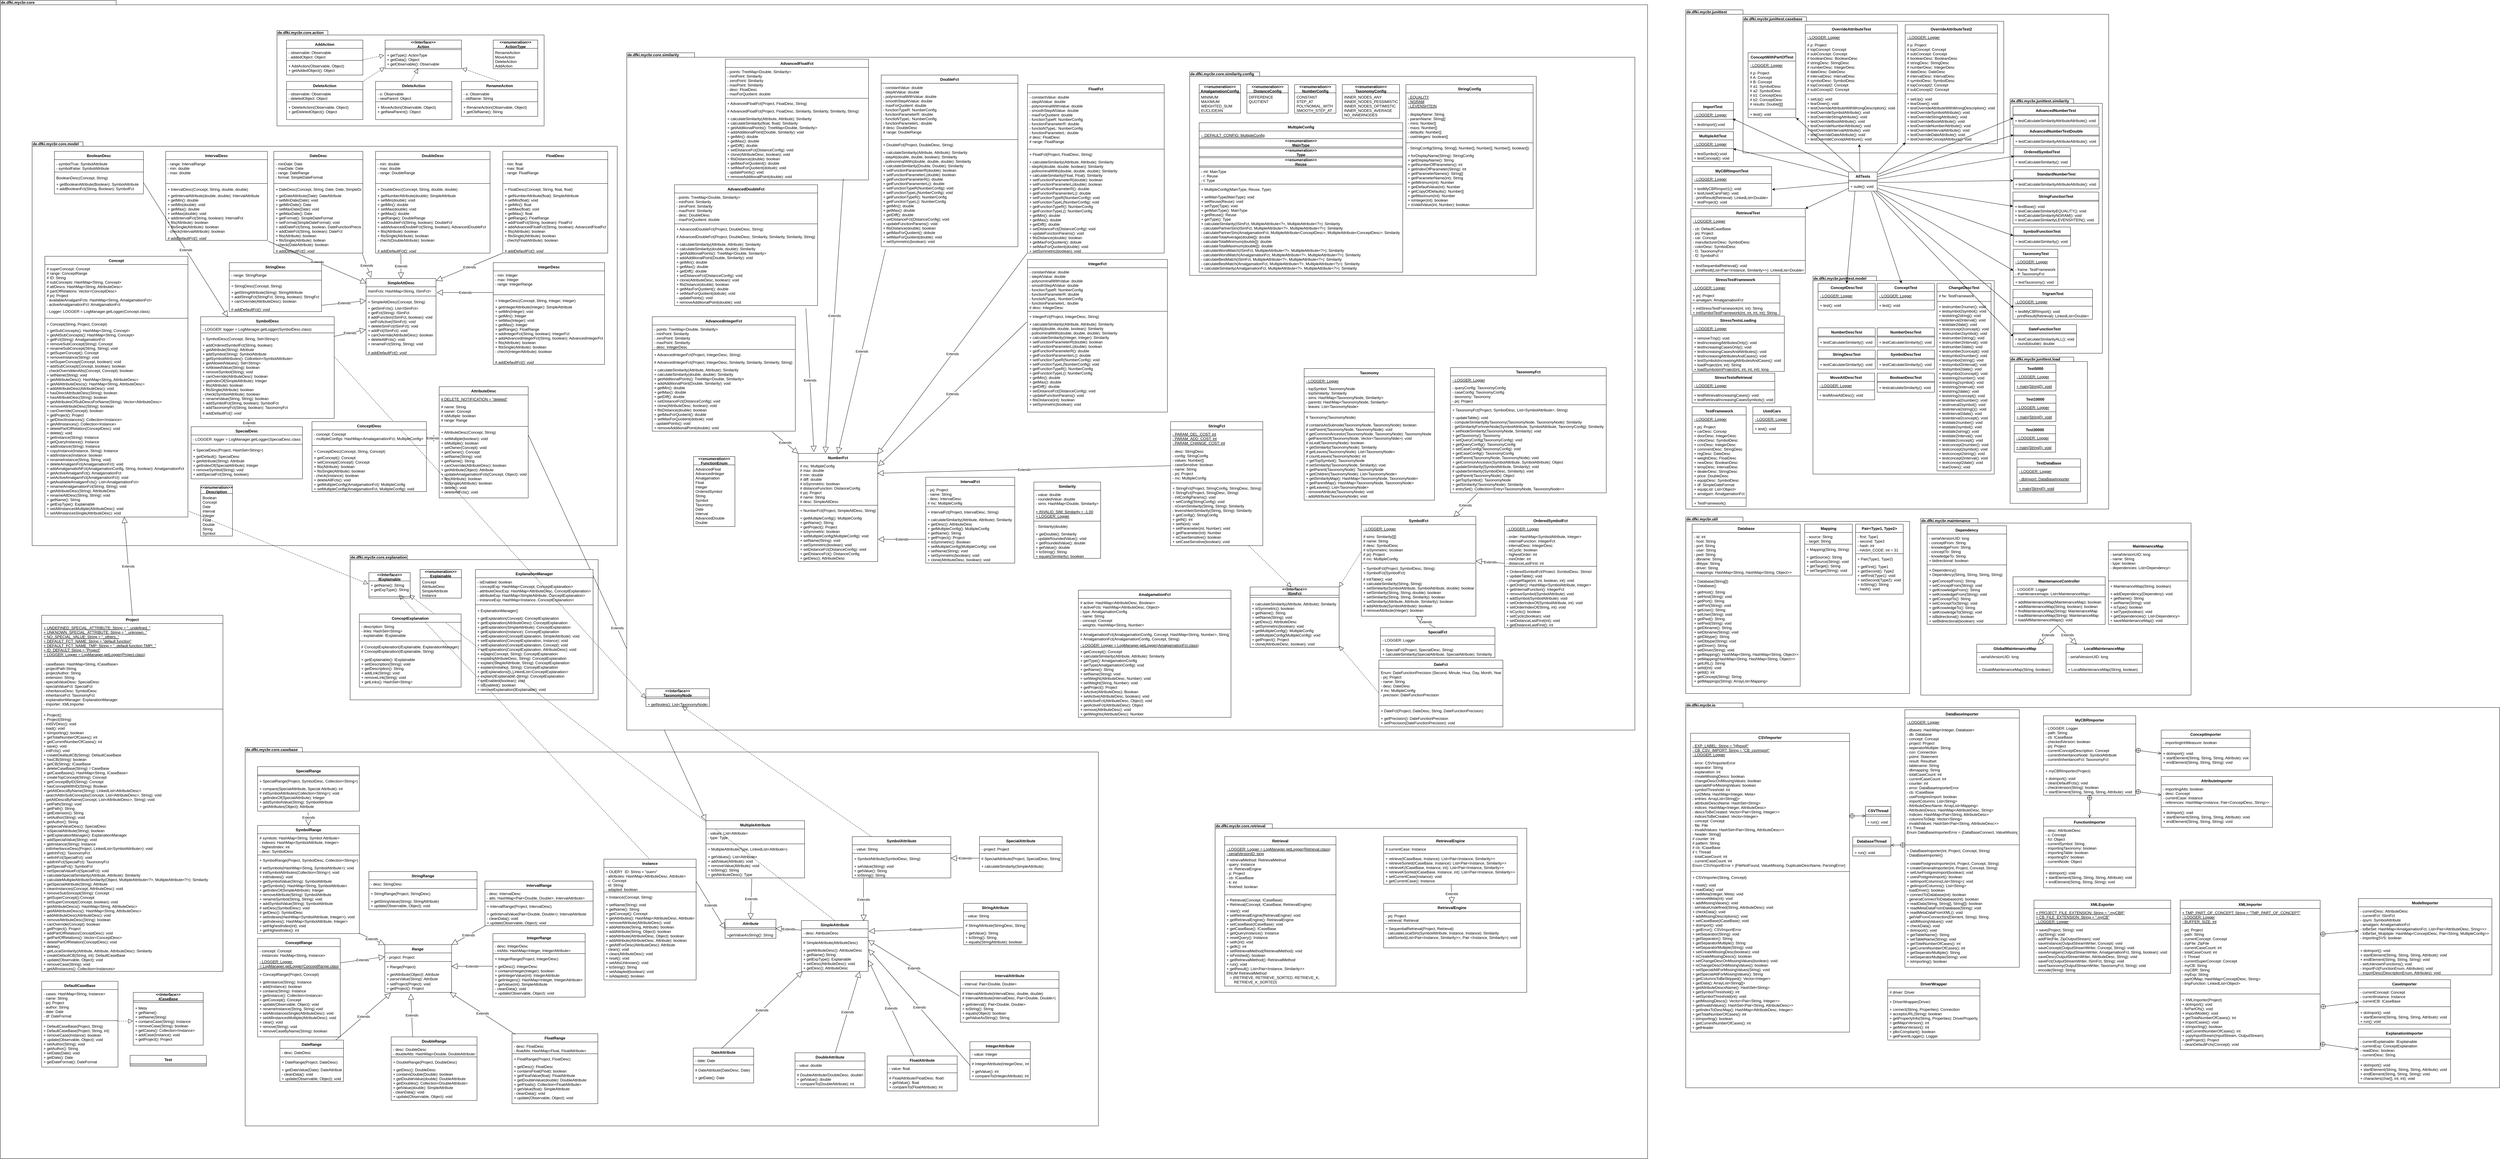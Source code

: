 <mxfile version="16.5.3" type="github">
  <diagram id="Gu31S6pkvQAPgfyOuc1N" name="Page-1">
    <mxGraphModel dx="3844" dy="3746" grid="1" gridSize="10" guides="1" tooltips="1" connect="1" arrows="1" fold="1" page="1" pageScale="1" pageWidth="827" pageHeight="1169" math="0" shadow="0">
      <root>
        <mxCell id="0" />
        <mxCell id="1" parent="0" />
        <mxCell id="FTfPVMMRRFmOpc5WDNTI-2" value="de.dfki.mycbr.core" style="shape=folder;fontStyle=1;spacingTop=-7;tabWidth=120;tabHeight=14;tabPosition=left;html=1;verticalAlign=top;align=left;horizontal=1;labelPosition=center;verticalLabelPosition=middle;" parent="1" vertex="1">
          <mxGeometry x="1540" y="-90" width="5180" height="3642.5" as="geometry" />
        </mxCell>
        <mxCell id="FTfPVMMRRFmOpc5WDNTI-1" value="de.dfki.mycbr.core.casebase" style="shape=folder;fontStyle=1;spacingTop=-7;tabWidth=180;tabHeight=14;tabPosition=left;html=1;verticalAlign=top;align=left;horizontal=1;labelPosition=center;verticalLabelPosition=middle;" parent="1" vertex="1">
          <mxGeometry x="2310" y="2260" width="2683" height="1190" as="geometry" />
        </mxCell>
        <mxCell id="FTfPVMMRRFmOpc5WDNTI-3" value="DefaultCaseBase" style="swimlane;fontStyle=1;align=center;verticalAlign=top;childLayout=stackLayout;horizontal=1;startSize=26;horizontalStack=0;resizeParent=1;resizeParentMax=0;resizeLast=0;collapsible=1;marginBottom=0;" parent="1" vertex="1">
          <mxGeometry x="1670" y="2995" width="240" height="270" as="geometry" />
        </mxCell>
        <mxCell id="FTfPVMMRRFmOpc5WDNTI-4" value="- cases: HashMap&lt;String, Instance&gt;&#xa;- name: String&#xa;- prj: Project&#xa;- author: String&#xa;- date: Date&#xa;- df: DateFormat" style="text;strokeColor=none;fillColor=none;align=left;verticalAlign=top;spacingLeft=4;spacingRight=4;overflow=hidden;rotatable=0;points=[[0,0.5],[1,0.5]];portConstraint=eastwest;" parent="FTfPVMMRRFmOpc5WDNTI-3" vertex="1">
          <mxGeometry y="26" width="240" height="94" as="geometry" />
        </mxCell>
        <mxCell id="FTfPVMMRRFmOpc5WDNTI-5" value="" style="line;strokeWidth=1;fillColor=none;align=left;verticalAlign=middle;spacingTop=-1;spacingLeft=3;spacingRight=3;rotatable=0;labelPosition=right;points=[];portConstraint=eastwest;" parent="FTfPVMMRRFmOpc5WDNTI-3" vertex="1">
          <mxGeometry y="120" width="240" height="8" as="geometry" />
        </mxCell>
        <mxCell id="FTfPVMMRRFmOpc5WDNTI-6" value="+ DefaultCaseBase(Project, String)&#xa;+ DefaultCaseBase(Project, String, int)&#xa;+ removeCase(Instance): boolean&#xa;+ update(Observable, Object): void&#xa;+ setAuthor(String): void&#xa;+ getAuthor(): String&#xa;+ setDate(Date): void&#xa;+ getDate(): Date&#xa;+ getDateFormat(): DateFormat&#xa;" style="text;strokeColor=none;fillColor=none;align=left;verticalAlign=top;spacingLeft=4;spacingRight=4;overflow=hidden;rotatable=0;points=[[0,0.5],[1,0.5]];portConstraint=eastwest;" parent="FTfPVMMRRFmOpc5WDNTI-3" vertex="1">
          <mxGeometry y="128" width="240" height="142" as="geometry" />
        </mxCell>
        <mxCell id="FTfPVMMRRFmOpc5WDNTI-7" value="&lt;&lt;Interface&gt;&gt;&#xa;ICaseBase" style="swimlane;fontStyle=3;align=center;verticalAlign=middle;childLayout=stackLayout;horizontal=1;startSize=26;horizontalStack=0;resizeParent=1;resizeParentMax=0;resizeLast=0;collapsible=1;marginBottom=0;" parent="1" vertex="1">
          <mxGeometry x="1958" y="3030" width="220" height="166" as="geometry" />
        </mxCell>
        <mxCell id="FTfPVMMRRFmOpc5WDNTI-8" value="" style="line;strokeWidth=1;fillColor=none;align=left;verticalAlign=middle;spacingTop=-1;spacingLeft=3;spacingRight=3;rotatable=0;labelPosition=right;points=[];portConstraint=eastwest;" parent="FTfPVMMRRFmOpc5WDNTI-7" vertex="1">
          <mxGeometry y="26" width="220" height="10" as="geometry" />
        </mxCell>
        <mxCell id="FTfPVMMRRFmOpc5WDNTI-9" value="+ Meta&#xa;+ getName()&#xa;+ setName(String)&#xa;+ containsCase(String): Instance&#xa;+ removeCase(String): boolean&#xa;+ getCases(): Collection&lt;Instance&gt;&#xa;+ addCase(Instance): void&#xa;+ getProject(): Project" style="text;strokeColor=none;fillColor=none;align=left;verticalAlign=top;spacingLeft=4;spacingRight=4;overflow=hidden;rotatable=0;points=[[0,0.5],[1,0.5]];portConstraint=eastwest;" parent="FTfPVMMRRFmOpc5WDNTI-7" vertex="1">
          <mxGeometry y="36" width="220" height="130" as="geometry" />
        </mxCell>
        <mxCell id="FTfPVMMRRFmOpc5WDNTI-10" value="" style="endArrow=block;dashed=1;endFill=0;endSize=12;html=1;exitX=0.992;exitY=-0.017;exitDx=0;exitDy=0;exitPerimeter=0;entryX=-0.004;entryY=0.417;entryDx=0;entryDy=0;entryPerimeter=0;" parent="1" source="FTfPVMMRRFmOpc5WDNTI-6" target="FTfPVMMRRFmOpc5WDNTI-9" edge="1">
          <mxGeometry width="160" relative="1" as="geometry">
            <mxPoint x="1330" y="1966" as="sourcePoint" />
            <mxPoint x="1432" y="1977.71" as="targetPoint" />
          </mxGeometry>
        </mxCell>
        <mxCell id="FTfPVMMRRFmOpc5WDNTI-11" value="Project" style="swimlane;fontStyle=1;align=center;verticalAlign=top;childLayout=stackLayout;horizontal=1;startSize=26;horizontalStack=0;resizeParent=1;resizeParentMax=0;resizeLast=0;collapsible=1;marginBottom=0;" parent="1" vertex="1">
          <mxGeometry x="1670" y="1844" width="570" height="1120" as="geometry" />
        </mxCell>
        <mxCell id="FTfPVMMRRFmOpc5WDNTI-12" value="+ UNDEFINED_SPECIAL_ATTRIBUTE: String = &quot;_undefined_&quot;&#xa;+ UNKNOWN_SPECIAL_ATTRIBUTE: String = &quot;_unknown_&quot;&#xa;+ NO_SPECIAL_VALUE: String = &quot;_others_&quot;&#xa;+ DEFAULT_FCT_NAME: String = &quot;default function&quot;&#xa;+ DEFAULT_FCT_NAME_TMP: String = &quot;_default function TMP!_&quot;&#xa;+ ID_DEFAULT: String = &quot;Project&quot;&#xa;+ LOGGER: Logger = LogManager.getLogger(Project.class)" style="text;strokeColor=none;fillColor=none;align=left;verticalAlign=top;spacingLeft=4;spacingRight=4;overflow=hidden;rotatable=0;points=[[0,0.5],[1,0.5]];portConstraint=eastwest;fontStyle=4" parent="FTfPVMMRRFmOpc5WDNTI-11" vertex="1">
          <mxGeometry y="26" width="570" height="114" as="geometry" />
        </mxCell>
        <mxCell id="FTfPVMMRRFmOpc5WDNTI-13" value="- caseBases: HashMap&lt;String, ICaseBase&gt;&#xa;- projectPath:String&#xa;- projectAuthor: String&#xa;- extension: String&#xa;- specialValueDesc: SpecialDesc&#xa;- specialValueFct: SpecialFct&#xa;- inheritanceDesc: SymbolDesc&#xa;- inheritanceFct: TaxonomyFct&#xa;- explanationManager: ExplanationManager&#xa;- importer: XMLImporter" style="text;strokeColor=none;fillColor=none;align=left;verticalAlign=top;spacingLeft=4;spacingRight=4;overflow=hidden;rotatable=0;points=[[0,0.5],[1,0.5]];portConstraint=eastwest;" parent="FTfPVMMRRFmOpc5WDNTI-11" vertex="1">
          <mxGeometry y="140" width="570" height="150" as="geometry" />
        </mxCell>
        <mxCell id="FTfPVMMRRFmOpc5WDNTI-14" value="" style="line;strokeWidth=1;fillColor=none;align=left;verticalAlign=middle;spacingTop=-1;spacingLeft=3;spacingRight=3;rotatable=0;labelPosition=right;points=[];portConstraint=eastwest;" parent="FTfPVMMRRFmOpc5WDNTI-11" vertex="1">
          <mxGeometry y="290" width="570" height="10" as="geometry" />
        </mxCell>
        <mxCell id="FTfPVMMRRFmOpc5WDNTI-15" value="+ Project()&#xa;+ Project(String) &#xa;- initSVDesc(): void&#xa;- load(): void&#xa;+ isImporting(): boolean&#xa;+ getTotalNumberOfCases(): int&#xa;+ getCurrentNumberOfCases(): int&#xa;+ save(): void&#xa;- initFcts(): void&#xa;+ createDeafaultCB(String): DefaultCaseBase&#xa;+ hasCB(String): boolean&#xa;+ getCB(String): ICaseBase&#xa;+ deleteCaseBase(String): I CaseBase&#xa;+ getCaseBases(): HashMap&lt;String, ICaseBase&gt;&#xa;+ createTopConcept(String): Concept&#xa;+ getConceptByID(String): Concept&#xa;+ hasConceptWithID(String): Boolean&#xa;+ getAttDescsByName(String): LinkedList&lt;AttributeDesc&gt;&#xa;- searchAttInSubConcepts(Concept, List&lt;AttributeDesc&gt;, String): void&#xa;- getAttDescsByName(Concept, List&lt;AttributeDesc&gt;, String): void&#xa;+ setPath(String): void&#xa;+ getPath(): String&#xa;+ getExtension(): String&#xa;+ setAuthor(String): void&#xa;+ getAuthor(): String&#xa;+ getpecialValueDesc(): SpecialDesc&#xa;+ isSpecialAttribute(String): boolean&#xa;+ getExplanationManager(): ExplanationManager&#xa;+ addSpecialValue(String): void&#xa;+ getInstance(String): Instance&#xa;- initInheritanceDesc(Project, LinkedList&lt;SymbolAttribute&gt;): void&#xa;+ getInhFct(): TaxonomyFct&#xa;+ setInhFct(SpecialFct): void&#xa;+ addInhFct(SpecialFct): TaxonomyFct&#xa;+ getSpecialFct(): SymbolFct&#xa;+ setSpecialValueFct(SpecialFct): void&#xa;+ calculateSpecialSimilarity(Attribute, Attribute): Similarity&#xa;+ calculateMultipleAttributeSimilarity(Object, MultipleAttribute&lt;?&gt;, MultipleAttribute&lt;?&gt;): Similarity&#xa;+ getSpecialAttribute(String): Attribute&#xa;+ cleanInstances(Concept, AttributeDesc): void&#xa;+ removeSubSoncept(String): Concept&#xa;+ getSuperConcept():Concept&#xa;+ setSuperConcept(Concept, boolean): void&#xa;+ getAttributeDescs(): HashMap&lt;String, AttributeDesc&gt;&#xa;+ getAllAttributeDescs(): HashMap&lt;String, AttributeDesc&gt;&#xa;+ addAttributeDesc(AttributeDesc): void&#xa;+ removeAttributeDesc(String): boolean&#xa;+ canOverride(Concept): boolean&#xa;+ getProject(): Project&#xa;+ addPartOfRelation(ConceptDesc): void&#xa;+ getPartOfRelations(): Vector&lt;ConceptDesc&gt;&#xa;+ deletePartOfRelation(ConceptDesc): void&#xa;+ delete()&#xa;+ getLocalSimilarity(Attribute, Attribute, AttributeDesc): Similarity&#xa;+ createDefaultCB(String, int): DefaultCaseBase&#xa;+ update(Observable, Object): void&#xa;+ removeCase(String): void&#xa;+ getAllInstances(): Collection&lt;Instances&gt;" style="text;strokeColor=none;fillColor=none;align=left;verticalAlign=top;spacingLeft=4;spacingRight=4;overflow=hidden;rotatable=0;points=[[0,0.5],[1,0.5]];portConstraint=eastwest;" parent="FTfPVMMRRFmOpc5WDNTI-11" vertex="1">
          <mxGeometry y="300" width="570" height="820" as="geometry" />
        </mxCell>
        <mxCell id="FTfPVMMRRFmOpc5WDNTI-16" value="Test" style="swimlane;fontStyle=1;align=center;verticalAlign=top;childLayout=stackLayout;horizontal=1;startSize=26;horizontalStack=0;resizeParent=1;resizeParentMax=0;resizeLast=0;collapsible=1;marginBottom=0;" parent="1" vertex="1">
          <mxGeometry x="1948" y="3228" width="240" height="34" as="geometry" />
        </mxCell>
        <mxCell id="FTfPVMMRRFmOpc5WDNTI-17" value="" style="line;strokeWidth=1;fillColor=none;align=left;verticalAlign=middle;spacingTop=-1;spacingLeft=3;spacingRight=3;rotatable=0;labelPosition=right;points=[];portConstraint=eastwest;" parent="FTfPVMMRRFmOpc5WDNTI-16" vertex="1">
          <mxGeometry y="26" width="240" height="8" as="geometry" />
        </mxCell>
        <mxCell id="FTfPVMMRRFmOpc5WDNTI-18" value="de.dfki.mycbr.core.action" style="shape=folder;fontStyle=1;spacingTop=-7;tabWidth=160;tabHeight=14;tabPosition=left;html=1;verticalAlign=top;align=left;horizontal=1;labelPosition=center;verticalLabelPosition=middle;" parent="1" vertex="1">
          <mxGeometry x="2410" y="5" width="840" height="300" as="geometry" />
        </mxCell>
        <mxCell id="FTfPVMMRRFmOpc5WDNTI-19" value="&lt;&lt;Interface&gt;&gt;&#xa;Action" style="swimlane;fontStyle=1;align=center;verticalAlign=middle;childLayout=stackLayout;horizontal=1;startSize=26;horizontalStack=0;resizeParent=1;resizeParentMax=0;resizeLast=0;collapsible=1;marginBottom=0;" parent="1" vertex="1">
          <mxGeometry x="2750" y="35" width="240" height="90" as="geometry" />
        </mxCell>
        <mxCell id="FTfPVMMRRFmOpc5WDNTI-20" value="" style="line;strokeWidth=1;fillColor=none;align=left;verticalAlign=middle;spacingTop=-1;spacingLeft=3;spacingRight=3;rotatable=0;labelPosition=right;points=[];portConstraint=eastwest;" parent="FTfPVMMRRFmOpc5WDNTI-19" vertex="1">
          <mxGeometry y="26" width="240" height="8" as="geometry" />
        </mxCell>
        <mxCell id="FTfPVMMRRFmOpc5WDNTI-21" value="+ getType(): ActionType&#xa;+ getData(): Object&#xa;+ getObservable(): Observable" style="text;strokeColor=none;fillColor=none;align=left;verticalAlign=top;spacingLeft=4;spacingRight=4;overflow=hidden;rotatable=0;points=[[0,0.5],[1,0.5]];portConstraint=eastwest;" parent="FTfPVMMRRFmOpc5WDNTI-19" vertex="1">
          <mxGeometry y="34" width="240" height="56" as="geometry" />
        </mxCell>
        <mxCell id="FTfPVMMRRFmOpc5WDNTI-22" value="&lt;&lt;enumeration&gt;&gt;&#xa;ActionType" style="swimlane;fontStyle=1;align=center;verticalAlign=middle;childLayout=stackLayout;horizontal=1;startSize=26;horizontalStack=0;resizeParent=1;resizeParentMax=0;resizeLast=0;collapsible=1;marginBottom=0;" parent="1" vertex="1">
          <mxGeometry x="3090" y="35" width="140" height="90" as="geometry" />
        </mxCell>
        <mxCell id="FTfPVMMRRFmOpc5WDNTI-23" value="RenameAction&#xa;MoveAction&#xa;DeleteAction&#xa;AddAction&#xa;" style="text;strokeColor=none;fillColor=none;align=left;verticalAlign=top;spacingLeft=4;spacingRight=4;overflow=hidden;rotatable=0;points=[[0,0.5],[1,0.5]];portConstraint=eastwest;" parent="FTfPVMMRRFmOpc5WDNTI-22" vertex="1">
          <mxGeometry y="26" width="140" height="64" as="geometry" />
        </mxCell>
        <mxCell id="FTfPVMMRRFmOpc5WDNTI-24" value="AddAction" style="swimlane;fontStyle=1;align=center;verticalAlign=top;childLayout=stackLayout;horizontal=1;startSize=26;horizontalStack=0;resizeParent=1;resizeParentMax=0;resizeLast=0;collapsible=1;marginBottom=0;" parent="1" vertex="1">
          <mxGeometry x="2440" y="35" width="240" height="110" as="geometry" />
        </mxCell>
        <mxCell id="FTfPVMMRRFmOpc5WDNTI-25" value="- observable: Observable&#xa;- addedObject: Object" style="text;strokeColor=none;fillColor=none;align=left;verticalAlign=top;spacingLeft=4;spacingRight=4;overflow=hidden;rotatable=0;points=[[0,0.5],[1,0.5]];portConstraint=eastwest;" parent="FTfPVMMRRFmOpc5WDNTI-24" vertex="1">
          <mxGeometry y="26" width="240" height="34" as="geometry" />
        </mxCell>
        <mxCell id="FTfPVMMRRFmOpc5WDNTI-26" value="" style="line;strokeWidth=1;fillColor=none;align=left;verticalAlign=middle;spacingTop=-1;spacingLeft=3;spacingRight=3;rotatable=0;labelPosition=right;points=[];portConstraint=eastwest;" parent="FTfPVMMRRFmOpc5WDNTI-24" vertex="1">
          <mxGeometry y="60" width="240" height="8" as="geometry" />
        </mxCell>
        <mxCell id="FTfPVMMRRFmOpc5WDNTI-27" value="+ AddAction(Observable, Object)&#xa;+ getAddedObject(): Object" style="text;strokeColor=none;fillColor=none;align=left;verticalAlign=top;spacingLeft=4;spacingRight=4;overflow=hidden;rotatable=0;points=[[0,0.5],[1,0.5]];portConstraint=eastwest;" parent="FTfPVMMRRFmOpc5WDNTI-24" vertex="1">
          <mxGeometry y="68" width="240" height="42" as="geometry" />
        </mxCell>
        <mxCell id="FTfPVMMRRFmOpc5WDNTI-28" value="DeleteAction" style="swimlane;fontStyle=1;align=center;verticalAlign=top;childLayout=stackLayout;horizontal=1;startSize=26;horizontalStack=0;resizeParent=1;resizeParentMax=0;resizeLast=0;collapsible=1;marginBottom=0;" parent="1" vertex="1">
          <mxGeometry x="2440" y="165" width="240" height="120" as="geometry" />
        </mxCell>
        <mxCell id="FTfPVMMRRFmOpc5WDNTI-29" value="- observable: Observable&#xa;- deletedObject: Object" style="text;strokeColor=none;fillColor=none;align=left;verticalAlign=top;spacingLeft=4;spacingRight=4;overflow=hidden;rotatable=0;points=[[0,0.5],[1,0.5]];portConstraint=eastwest;" parent="FTfPVMMRRFmOpc5WDNTI-28" vertex="1">
          <mxGeometry y="26" width="240" height="34" as="geometry" />
        </mxCell>
        <mxCell id="FTfPVMMRRFmOpc5WDNTI-30" value="" style="line;strokeWidth=1;fillColor=none;align=left;verticalAlign=middle;spacingTop=-1;spacingLeft=3;spacingRight=3;rotatable=0;labelPosition=right;points=[];portConstraint=eastwest;" parent="FTfPVMMRRFmOpc5WDNTI-28" vertex="1">
          <mxGeometry y="60" width="240" height="8" as="geometry" />
        </mxCell>
        <mxCell id="FTfPVMMRRFmOpc5WDNTI-31" value="+ DeleteAction(Observable, Object)&#xa;+ getDeletedObject(): Object" style="text;strokeColor=none;fillColor=none;align=left;verticalAlign=top;spacingLeft=4;spacingRight=4;overflow=hidden;rotatable=0;points=[[0,0.5],[1,0.5]];portConstraint=eastwest;" parent="FTfPVMMRRFmOpc5WDNTI-28" vertex="1">
          <mxGeometry y="68" width="240" height="52" as="geometry" />
        </mxCell>
        <mxCell id="FTfPVMMRRFmOpc5WDNTI-32" value="DeleteAction" style="swimlane;fontStyle=1;align=center;verticalAlign=top;childLayout=stackLayout;horizontal=1;startSize=26;horizontalStack=0;resizeParent=1;resizeParentMax=0;resizeLast=0;collapsible=1;marginBottom=0;" parent="1" vertex="1">
          <mxGeometry x="2720" y="165" width="240" height="120" as="geometry" />
        </mxCell>
        <mxCell id="FTfPVMMRRFmOpc5WDNTI-33" value="- o: Observable&#xa;- newParent: Object" style="text;strokeColor=none;fillColor=none;align=left;verticalAlign=top;spacingLeft=4;spacingRight=4;overflow=hidden;rotatable=0;points=[[0,0.5],[1,0.5]];portConstraint=eastwest;" parent="FTfPVMMRRFmOpc5WDNTI-32" vertex="1">
          <mxGeometry y="26" width="240" height="34" as="geometry" />
        </mxCell>
        <mxCell id="FTfPVMMRRFmOpc5WDNTI-34" value="" style="line;strokeWidth=1;fillColor=none;align=left;verticalAlign=middle;spacingTop=-1;spacingLeft=3;spacingRight=3;rotatable=0;labelPosition=right;points=[];portConstraint=eastwest;" parent="FTfPVMMRRFmOpc5WDNTI-32" vertex="1">
          <mxGeometry y="60" width="240" height="8" as="geometry" />
        </mxCell>
        <mxCell id="FTfPVMMRRFmOpc5WDNTI-35" value="+ MoveAction(Observable, Object)&#xa;+ getNewParent(): Object&#xa;" style="text;strokeColor=none;fillColor=none;align=left;verticalAlign=top;spacingLeft=4;spacingRight=4;overflow=hidden;rotatable=0;points=[[0,0.5],[1,0.5]];portConstraint=eastwest;" parent="FTfPVMMRRFmOpc5WDNTI-32" vertex="1">
          <mxGeometry y="68" width="240" height="52" as="geometry" />
        </mxCell>
        <mxCell id="FTfPVMMRRFmOpc5WDNTI-36" value="RenameAction" style="swimlane;fontStyle=1;align=center;verticalAlign=top;childLayout=stackLayout;horizontal=1;startSize=26;horizontalStack=0;resizeParent=1;resizeParentMax=0;resizeLast=0;collapsible=1;marginBottom=0;" parent="1" vertex="1">
          <mxGeometry x="2990" y="165" width="240" height="110" as="geometry" />
        </mxCell>
        <mxCell id="FTfPVMMRRFmOpc5WDNTI-37" value="- o: Observable&#xa;- oldName: String" style="text;strokeColor=none;fillColor=none;align=left;verticalAlign=top;spacingLeft=4;spacingRight=4;overflow=hidden;rotatable=0;points=[[0,0.5],[1,0.5]];portConstraint=eastwest;" parent="FTfPVMMRRFmOpc5WDNTI-36" vertex="1">
          <mxGeometry y="26" width="240" height="34" as="geometry" />
        </mxCell>
        <mxCell id="FTfPVMMRRFmOpc5WDNTI-38" value="" style="line;strokeWidth=1;fillColor=none;align=left;verticalAlign=middle;spacingTop=-1;spacingLeft=3;spacingRight=3;rotatable=0;labelPosition=right;points=[];portConstraint=eastwest;" parent="FTfPVMMRRFmOpc5WDNTI-36" vertex="1">
          <mxGeometry y="60" width="240" height="8" as="geometry" />
        </mxCell>
        <mxCell id="FTfPVMMRRFmOpc5WDNTI-39" value="+ RenameAction(Observable, Object)&#xa;+ getOldName(): String&#xa;" style="text;strokeColor=none;fillColor=none;align=left;verticalAlign=top;spacingLeft=4;spacingRight=4;overflow=hidden;rotatable=0;points=[[0,0.5],[1,0.5]];portConstraint=eastwest;" parent="FTfPVMMRRFmOpc5WDNTI-36" vertex="1">
          <mxGeometry y="68" width="240" height="42" as="geometry" />
        </mxCell>
        <mxCell id="FTfPVMMRRFmOpc5WDNTI-40" value="" style="endArrow=block;dashed=1;endFill=0;endSize=12;html=1;entryX=-0.012;entryY=0.25;entryDx=0;entryDy=0;entryPerimeter=0;" parent="1" target="FTfPVMMRRFmOpc5WDNTI-21" edge="1">
          <mxGeometry width="160" relative="1" as="geometry">
            <mxPoint x="2680" y="97" as="sourcePoint" />
            <mxPoint x="2840" y="124" as="targetPoint" />
          </mxGeometry>
        </mxCell>
        <mxCell id="FTfPVMMRRFmOpc5WDNTI-41" value="" style="endArrow=block;dashed=1;endFill=0;endSize=12;html=1;entryX=-0.008;entryY=0.935;entryDx=0;entryDy=0;entryPerimeter=0;exitX=1;exitY=0;exitDx=0;exitDy=0;" parent="1" source="FTfPVMMRRFmOpc5WDNTI-28" target="FTfPVMMRRFmOpc5WDNTI-21" edge="1">
          <mxGeometry width="160" relative="1" as="geometry">
            <mxPoint x="2690" y="107" as="sourcePoint" />
            <mxPoint x="2757.12" y="93" as="targetPoint" />
          </mxGeometry>
        </mxCell>
        <mxCell id="FTfPVMMRRFmOpc5WDNTI-42" value="" style="endArrow=block;dashed=1;endFill=0;endSize=12;html=1;exitX=0.464;exitY=-0.01;exitDx=0;exitDy=0;exitPerimeter=0;" parent="1" source="FTfPVMMRRFmOpc5WDNTI-32" target="FTfPVMMRRFmOpc5WDNTI-21" edge="1">
          <mxGeometry width="160" relative="1" as="geometry">
            <mxPoint x="2690" y="175" as="sourcePoint" />
            <mxPoint x="2758.08" y="131.36" as="targetPoint" />
          </mxGeometry>
        </mxCell>
        <mxCell id="FTfPVMMRRFmOpc5WDNTI-43" value="" style="endArrow=block;dashed=1;endFill=0;endSize=12;html=1;entryX=1.009;entryY=0.979;entryDx=0;entryDy=0;entryPerimeter=0;exitX=0.5;exitY=0;exitDx=0;exitDy=0;" parent="1" source="FTfPVMMRRFmOpc5WDNTI-36" target="FTfPVMMRRFmOpc5WDNTI-21" edge="1">
          <mxGeometry width="160" relative="1" as="geometry">
            <mxPoint x="2849.85" y="175" as="sourcePoint" />
            <mxPoint x="2849.76" y="138.808" as="targetPoint" />
          </mxGeometry>
        </mxCell>
        <mxCell id="FTfPVMMRRFmOpc5WDNTI-44" value="Attribute" style="swimlane;fontStyle=3;align=center;verticalAlign=top;childLayout=stackLayout;horizontal=1;startSize=26;horizontalStack=0;resizeParent=1;resizeParentMax=0;resizeLast=0;collapsible=1;marginBottom=0;" parent="1" vertex="1">
          <mxGeometry x="3819" y="2800" width="160" height="60" as="geometry" />
        </mxCell>
        <mxCell id="FTfPVMMRRFmOpc5WDNTI-45" value="" style="line;strokeWidth=1;fillColor=none;align=left;verticalAlign=middle;spacingTop=-1;spacingLeft=3;spacingRight=3;rotatable=0;labelPosition=right;points=[];portConstraint=eastwest;" parent="FTfPVMMRRFmOpc5WDNTI-44" vertex="1">
          <mxGeometry y="26" width="160" height="10" as="geometry" />
        </mxCell>
        <mxCell id="FTfPVMMRRFmOpc5WDNTI-46" value="+getValueAsString(): String" style="text;strokeColor=none;fillColor=none;align=left;verticalAlign=top;spacingLeft=4;spacingRight=4;overflow=hidden;rotatable=0;points=[[0,0.5],[1,0.5]];portConstraint=eastwest;fontStyle=2" parent="FTfPVMMRRFmOpc5WDNTI-44" vertex="1">
          <mxGeometry y="36" width="160" height="24" as="geometry" />
        </mxCell>
        <mxCell id="FTfPVMMRRFmOpc5WDNTI-47" value="Range " style="swimlane;fontStyle=3;align=center;verticalAlign=top;childLayout=stackLayout;horizontal=1;startSize=26;horizontalStack=0;resizeParent=1;resizeParentMax=0;resizeLast=0;collapsible=1;marginBottom=0;" parent="1" vertex="1">
          <mxGeometry x="2749" y="2880" width="210" height="150" as="geometry" />
        </mxCell>
        <mxCell id="FTfPVMMRRFmOpc5WDNTI-48" value="- project: Project" style="text;strokeColor=none;fillColor=none;align=left;verticalAlign=top;spacingLeft=4;spacingRight=4;overflow=hidden;rotatable=0;points=[[0,0.5],[1,0.5]];portConstraint=eastwest;" parent="FTfPVMMRRFmOpc5WDNTI-47" vertex="1">
          <mxGeometry y="26" width="210" height="24" as="geometry" />
        </mxCell>
        <mxCell id="FTfPVMMRRFmOpc5WDNTI-49" value="" style="line;strokeWidth=1;fillColor=none;align=left;verticalAlign=middle;spacingTop=-1;spacingLeft=3;spacingRight=3;rotatable=0;labelPosition=right;points=[];portConstraint=eastwest;" parent="FTfPVMMRRFmOpc5WDNTI-47" vertex="1">
          <mxGeometry y="50" width="210" height="6" as="geometry" />
        </mxCell>
        <mxCell id="FTfPVMMRRFmOpc5WDNTI-50" value="+ Range(Project)" style="text;strokeColor=none;fillColor=none;align=left;verticalAlign=top;spacingLeft=4;spacingRight=4;overflow=hidden;rotatable=0;points=[[0,0.5],[1,0.5]];portConstraint=eastwest;fontStyle=0" parent="FTfPVMMRRFmOpc5WDNTI-47" vertex="1">
          <mxGeometry y="56" width="210" height="24" as="geometry" />
        </mxCell>
        <mxCell id="FTfPVMMRRFmOpc5WDNTI-51" value="+ getAttribute(Object): Attribute&#xa;+ parseValue(String): Attribute" style="text;strokeColor=none;fillColor=none;align=left;verticalAlign=top;spacingLeft=4;spacingRight=4;overflow=hidden;rotatable=0;points=[[0,0.5],[1,0.5]];portConstraint=eastwest;fontStyle=2" parent="FTfPVMMRRFmOpc5WDNTI-47" vertex="1">
          <mxGeometry y="80" width="210" height="30" as="geometry" />
        </mxCell>
        <mxCell id="FTfPVMMRRFmOpc5WDNTI-52" value="+ setProject(Project): void&#xa;+ getProject(): Project" style="text;strokeColor=none;fillColor=none;align=left;verticalAlign=top;spacingLeft=4;spacingRight=4;overflow=hidden;rotatable=0;points=[[0,0.5],[1,0.5]];portConstraint=eastwest;fontStyle=0" parent="FTfPVMMRRFmOpc5WDNTI-47" vertex="1">
          <mxGeometry y="110" width="210" height="40" as="geometry" />
        </mxCell>
        <mxCell id="FTfPVMMRRFmOpc5WDNTI-53" value="ConceptRange" style="swimlane;fontStyle=1;align=center;verticalAlign=top;childLayout=stackLayout;horizontal=1;startSize=26;horizontalStack=0;resizeParent=1;resizeParentMax=0;resizeLast=0;collapsible=1;marginBottom=0;" parent="1" vertex="1">
          <mxGeometry x="2349" y="2860" width="260" height="310" as="geometry" />
        </mxCell>
        <mxCell id="FTfPVMMRRFmOpc5WDNTI-54" value="- concept: Concept&#xa;- instances: HasMap&lt;String, Instance&gt;" style="text;strokeColor=none;fillColor=none;align=left;verticalAlign=top;spacingLeft=4;spacingRight=4;overflow=hidden;rotatable=0;points=[[0,0.5],[1,0.5]];portConstraint=eastwest;" parent="FTfPVMMRRFmOpc5WDNTI-53" vertex="1">
          <mxGeometry y="26" width="260" height="34" as="geometry" />
        </mxCell>
        <mxCell id="FTfPVMMRRFmOpc5WDNTI-55" value="- LOGGER: Logger &#xa;= LogManager.getLogger(ConceptRange.class)" style="text;strokeColor=none;fillColor=none;align=left;verticalAlign=top;spacingLeft=4;spacingRight=4;overflow=hidden;rotatable=0;points=[[0,0.5],[1,0.5]];portConstraint=eastwest;fontStyle=4" parent="FTfPVMMRRFmOpc5WDNTI-53" vertex="1">
          <mxGeometry y="60" width="260" height="34" as="geometry" />
        </mxCell>
        <mxCell id="FTfPVMMRRFmOpc5WDNTI-56" value="" style="line;strokeWidth=1;fillColor=none;align=left;verticalAlign=middle;spacingTop=-1;spacingLeft=3;spacingRight=3;rotatable=0;labelPosition=right;points=[];portConstraint=eastwest;" parent="FTfPVMMRRFmOpc5WDNTI-53" vertex="1">
          <mxGeometry y="94" width="260" height="6" as="geometry" />
        </mxCell>
        <mxCell id="FTfPVMMRRFmOpc5WDNTI-57" value="+ ConceptRange(Project, Concept)" style="text;strokeColor=none;fillColor=none;align=left;verticalAlign=top;spacingLeft=4;spacingRight=4;overflow=hidden;rotatable=0;points=[[0,0.5],[1,0.5]];portConstraint=eastwest;fontStyle=0" parent="FTfPVMMRRFmOpc5WDNTI-53" vertex="1">
          <mxGeometry y="100" width="260" height="24" as="geometry" />
        </mxCell>
        <mxCell id="FTfPVMMRRFmOpc5WDNTI-58" value="+ getInstance(String): Instance&#xa;+ add(Instance): boolean&#xa;+ contains(String): Instance&#xa;+ getInstance(): Collection&lt;Instance&gt;&#xa;+ getConcept(): Concept&#xa;+ update(Observable, Object): void&#xa;+ renameInstance(String, String) void&#xa;+ setAllinstancesSingle(AttributeDesc): void&#xa;+ setAllInstancesMultiple(AttributeDesc): void&#xa;+ clear(): void&#xa;+ remove(String): void&#xa;+ removeCaseByName(String): boolean" style="text;strokeColor=none;fillColor=none;align=left;verticalAlign=top;spacingLeft=4;spacingRight=4;overflow=hidden;rotatable=0;points=[[0,0.5],[1,0.5]];portConstraint=eastwest;fontStyle=0" parent="FTfPVMMRRFmOpc5WDNTI-53" vertex="1">
          <mxGeometry y="124" width="260" height="186" as="geometry" />
        </mxCell>
        <mxCell id="FTfPVMMRRFmOpc5WDNTI-59" value="Extends" style="endArrow=block;endSize=16;endFill=0;html=1;entryX=0;entryY=0.5;entryDx=0;entryDy=0;exitX=1;exitY=0.5;exitDx=0;exitDy=0;" parent="1" source="FTfPVMMRRFmOpc5WDNTI-55" target="FTfPVMMRRFmOpc5WDNTI-48" edge="1">
          <mxGeometry width="160" relative="1" as="geometry">
            <mxPoint x="2727" y="2665" as="sourcePoint" />
            <mxPoint x="2887" y="2665" as="targetPoint" />
          </mxGeometry>
        </mxCell>
        <mxCell id="FTfPVMMRRFmOpc5WDNTI-60" value="de.dfki.mycbr.core.model" style="shape=folder;fontStyle=1;spacingTop=-7;tabWidth=160;tabHeight=14;tabPosition=left;html=1;verticalAlign=top;align=left;horizontal=1;labelPosition=center;verticalLabelPosition=middle;" parent="1" vertex="1">
          <mxGeometry x="1640" y="355" width="1840" height="1270" as="geometry" />
        </mxCell>
        <mxCell id="FTfPVMMRRFmOpc5WDNTI-61" value="Concept" style="swimlane;fontStyle=1;align=center;verticalAlign=top;childLayout=stackLayout;horizontal=1;startSize=26;horizontalStack=0;resizeParent=1;resizeParentMax=0;resizeLast=0;collapsible=1;marginBottom=0;" parent="1" vertex="1">
          <mxGeometry x="1680" y="715" width="450" height="820" as="geometry" />
        </mxCell>
        <mxCell id="FTfPVMMRRFmOpc5WDNTI-62" value="# superConcept: Concept&#xa;# range: ConceptRange&#xa;# ID: String&#xa;# subConcepts: HashMap&lt;String, Concept&gt;&#xa;# attDescs: HashMap&lt;String, AttributeDesc&gt;&#xa;# partOfRelations: Vector&lt;ConceptDesc&gt;&#xa;# prj: Project&#xa;- availableAmalgamFcts: HashMap&lt;String, AmalgamationFct&gt;&#xa;- activeAmalgamationFct: AmalgamationFct" style="text;strokeColor=none;fillColor=none;align=left;verticalAlign=top;spacingLeft=4;spacingRight=4;overflow=hidden;rotatable=0;points=[[0,0.5],[1,0.5]];portConstraint=eastwest;fontStyle=0" parent="FTfPVMMRRFmOpc5WDNTI-61" vertex="1">
          <mxGeometry y="26" width="450" height="134" as="geometry" />
        </mxCell>
        <mxCell id="FTfPVMMRRFmOpc5WDNTI-63" value="- Logger: LOGGER = LogManager.getLogger(Concept.class)" style="text;strokeColor=none;fillColor=none;align=left;verticalAlign=top;spacingLeft=4;spacingRight=4;overflow=hidden;rotatable=0;points=[[0,0.5],[1,0.5]];portConstraint=eastwest;fontStyle=0" parent="FTfPVMMRRFmOpc5WDNTI-61" vertex="1">
          <mxGeometry y="160" width="450" height="30" as="geometry" />
        </mxCell>
        <mxCell id="FTfPVMMRRFmOpc5WDNTI-64" value="" style="line;strokeWidth=1;fillColor=none;align=left;verticalAlign=middle;spacingTop=-1;spacingLeft=3;spacingRight=3;rotatable=0;labelPosition=right;points=[];portConstraint=eastwest;" parent="FTfPVMMRRFmOpc5WDNTI-61" vertex="1">
          <mxGeometry y="190" width="450" height="10" as="geometry" />
        </mxCell>
        <mxCell id="FTfPVMMRRFmOpc5WDNTI-65" value="+ Concept(String, Project, Concept)" style="text;strokeColor=none;fillColor=none;align=left;verticalAlign=top;spacingLeft=4;spacingRight=4;overflow=hidden;rotatable=0;points=[[0,0.5],[1,0.5]];portConstraint=eastwest;" parent="FTfPVMMRRFmOpc5WDNTI-61" vertex="1">
          <mxGeometry y="200" width="450" height="20" as="geometry" />
        </mxCell>
        <mxCell id="FTfPVMMRRFmOpc5WDNTI-66" value="+ getSubConcepts(): HashMap&lt;String, Concept&gt;&#xa;+ getAllSubConcepts(): HashMap&lt;String, Concept&gt;&#xa;+ getFct(String): AmalgamationFct&#xa;+ removeSubConcept(String): Concept&#xa;+ renameSubConcept(String, String): void&#xa;+ getSuperConcept(): Concept&#xa;+ removeInstance(String): void&#xa;+ setSuperConcept(Concept, boolean): void&#xa;+ addSubConcept(Concept, boolean): boolean&#xa;- checkOverriddenAtts(Concept, Concept): boolean&#xa;+ setName(String): void&#xa;+ getAttirbuteDesc(): HashMap&lt;String, AttributeDesc&gt;&#xa;+ getAllAttributeDescs(): HashMap&lt;String, AttributeDesc&gt;&#xa;+ addAttributeDesc(AttributeDesc): void&#xa;+ hasDirectAttributeDesc(String): boolean&#xa;+ hasAttributeDesc(String): boolean&#xa;+ getAttributesOfSubDescsForName(String): Vector&lt;AttributeDesc&gt;&#xa;+ removeAttributeDesc(String): boolean&#xa;+ canOverride(Concept): boolean&#xa;+ getProject(): Project&#xa;+ getDirectInstances(): Collection&lt;Instance&gt;&#xa;+ getAllInstances(): Collection&lt;Instance&gt;&#xa;+ deletePartOfRelation(ConceptDesc): void&#xa;+ delete(): void&#xa;+ getInstance(String): Instance&#xa;+ getQueryInstance(): Instance&#xa;+ addInstance(String): Instance&#xa;+ copyInstance(Instance, String): Instance&#xa;+ addInstance(Instance: boolean&#xa;+ renameInstance(String, String, void) &#xa;+ deleteAmalgamFct(AmalgamationFct): void&#xa;+ addAmalgamatioNFct(AmalgamationConfig, String, boolean): AmalgamationFct&#xa;+ getActiveAmalgamFct(): AmalgamationFct&#xa;+ setActiveAmalgamFct(AmalgamationFct): void&#xa;+ getAvailableAmalgamFcts(): List&lt;AmalgamationFct&gt;&#xa;+ renameAmalgamationFct(String, String): void&#xa;+ getAttributeDesc(String): AttributeDesc&#xa;+ renameAttDesc(String, String): void&#xa;+ getName(): String&#xa;+ getExpType(): Explainable&#xa;+ setAllInstancesMultiple(AttributeDesc): void&#xa;+ setAllInstancesSingle(AttributeDesc): void" style="text;strokeColor=none;fillColor=none;align=left;verticalAlign=top;spacingLeft=4;spacingRight=4;overflow=hidden;rotatable=0;points=[[0,0.5],[1,0.5]];portConstraint=eastwest;" parent="FTfPVMMRRFmOpc5WDNTI-61" vertex="1">
          <mxGeometry y="220" width="450" height="600" as="geometry" />
        </mxCell>
        <mxCell id="FTfPVMMRRFmOpc5WDNTI-67" value="Extends" style="endArrow=block;endSize=16;endFill=0;html=1;exitX=0.5;exitY=0;exitDx=0;exitDy=0;" parent="1" source="FTfPVMMRRFmOpc5WDNTI-11" target="FTfPVMMRRFmOpc5WDNTI-66" edge="1">
          <mxGeometry width="160" relative="1" as="geometry">
            <mxPoint x="1870" y="2270" as="sourcePoint" />
            <mxPoint x="2030" y="2270" as="targetPoint" />
          </mxGeometry>
        </mxCell>
        <mxCell id="FTfPVMMRRFmOpc5WDNTI-68" value="de.dfki.mycbr.core.explanation" style="shape=folder;fontStyle=1;spacingTop=-7;tabWidth=180;tabHeight=14;tabPosition=left;html=1;verticalAlign=top;align=left;horizontal=1;labelPosition=center;verticalLabelPosition=middle;" parent="1" vertex="1">
          <mxGeometry x="2640" y="1655" width="780" height="455" as="geometry" />
        </mxCell>
        <mxCell id="FTfPVMMRRFmOpc5WDNTI-69" value="&lt;&lt;Interface&gt;&gt;&#xa;IExplainable" style="swimlane;fontStyle=1;align=center;verticalAlign=middle;childLayout=stackLayout;horizontal=1;startSize=26;horizontalStack=0;resizeParent=1;resizeParentMax=0;resizeLast=0;collapsible=1;marginBottom=0;" parent="1" vertex="1">
          <mxGeometry x="2699" y="1710" width="130" height="80" as="geometry" />
        </mxCell>
        <mxCell id="FTfPVMMRRFmOpc5WDNTI-71" value="+ getName(): String&#xa;+ getExpType(): String" style="text;strokeColor=none;fillColor=none;align=left;verticalAlign=top;spacingLeft=4;spacingRight=4;overflow=hidden;rotatable=0;points=[[0,0.5],[1,0.5]];portConstraint=eastwest;" parent="FTfPVMMRRFmOpc5WDNTI-69" vertex="1">
          <mxGeometry y="26" width="130" height="44" as="geometry" />
        </mxCell>
        <mxCell id="FTfPVMMRRFmOpc5WDNTI-70" value="" style="line;strokeWidth=1;fillColor=none;align=left;verticalAlign=middle;spacingTop=-1;spacingLeft=3;spacingRight=3;rotatable=0;labelPosition=right;points=[];portConstraint=eastwest;" parent="FTfPVMMRRFmOpc5WDNTI-69" vertex="1">
          <mxGeometry y="70" width="130" height="10" as="geometry" />
        </mxCell>
        <mxCell id="FTfPVMMRRFmOpc5WDNTI-72" value="" style="endArrow=block;dashed=1;endFill=0;endSize=12;html=1;entryX=-0.014;entryY=0.212;entryDx=0;entryDy=0;entryPerimeter=0;exitX=1.007;exitY=0.97;exitDx=0;exitDy=0;exitPerimeter=0;" parent="1" source="FTfPVMMRRFmOpc5WDNTI-66" target="FTfPVMMRRFmOpc5WDNTI-71" edge="1">
          <mxGeometry width="160" relative="1" as="geometry">
            <mxPoint x="2220.0" y="1852.067" as="sourcePoint" />
            <mxPoint x="3740" y="1687.358" as="targetPoint" />
          </mxGeometry>
        </mxCell>
        <mxCell id="FTfPVMMRRFmOpc5WDNTI-73" value="DateAttribute" style="swimlane;fontStyle=1;align=center;verticalAlign=top;childLayout=stackLayout;horizontal=1;startSize=26;horizontalStack=0;resizeParent=1;resizeParentMax=0;resizeLast=0;collapsible=1;marginBottom=0;" parent="1" vertex="1">
          <mxGeometry x="3719" y="3205" width="190" height="110" as="geometry" />
        </mxCell>
        <mxCell id="FTfPVMMRRFmOpc5WDNTI-74" value="- date: Date" style="text;strokeColor=none;fillColor=none;align=left;verticalAlign=top;spacingLeft=4;spacingRight=4;overflow=hidden;rotatable=0;points=[[0,0.5],[1,0.5]];portConstraint=eastwest;" parent="FTfPVMMRRFmOpc5WDNTI-73" vertex="1">
          <mxGeometry y="26" width="190" height="24" as="geometry" />
        </mxCell>
        <mxCell id="FTfPVMMRRFmOpc5WDNTI-75" value="" style="line;strokeWidth=1;fillColor=none;align=left;verticalAlign=middle;spacingTop=-1;spacingLeft=3;spacingRight=3;rotatable=0;labelPosition=right;points=[];portConstraint=eastwest;" parent="FTfPVMMRRFmOpc5WDNTI-73" vertex="1">
          <mxGeometry y="50" width="190" height="6" as="geometry" />
        </mxCell>
        <mxCell id="FTfPVMMRRFmOpc5WDNTI-76" value="# DateAttribute(DateDesc, Date)" style="text;strokeColor=none;fillColor=none;align=left;verticalAlign=top;spacingLeft=4;spacingRight=4;overflow=hidden;rotatable=0;points=[[0,0.5],[1,0.5]];portConstraint=eastwest;fontStyle=0" parent="FTfPVMMRRFmOpc5WDNTI-73" vertex="1">
          <mxGeometry y="56" width="190" height="24" as="geometry" />
        </mxCell>
        <mxCell id="FTfPVMMRRFmOpc5WDNTI-77" value="+ getDate(): Date" style="text;strokeColor=none;fillColor=none;align=left;verticalAlign=top;spacingLeft=4;spacingRight=4;overflow=hidden;rotatable=0;points=[[0,0.5],[1,0.5]];portConstraint=eastwest;fontStyle=0" parent="FTfPVMMRRFmOpc5WDNTI-73" vertex="1">
          <mxGeometry y="80" width="190" height="30" as="geometry" />
        </mxCell>
        <mxCell id="FTfPVMMRRFmOpc5WDNTI-78" value="SimpleAttribute" style="swimlane;fontStyle=3;align=center;verticalAlign=top;childLayout=stackLayout;horizontal=1;startSize=26;horizontalStack=0;resizeParent=1;resizeParentMax=0;resizeLast=0;collapsible=1;marginBottom=0;" parent="1" vertex="1">
          <mxGeometry x="4059" y="2804" width="210" height="160" as="geometry" />
        </mxCell>
        <mxCell id="FTfPVMMRRFmOpc5WDNTI-79" value="- desc: AttributeDesc" style="text;strokeColor=none;fillColor=none;align=left;verticalAlign=top;spacingLeft=4;spacingRight=4;overflow=hidden;rotatable=0;points=[[0,0.5],[1,0.5]];portConstraint=eastwest;" parent="FTfPVMMRRFmOpc5WDNTI-78" vertex="1">
          <mxGeometry y="26" width="210" height="24" as="geometry" />
        </mxCell>
        <mxCell id="FTfPVMMRRFmOpc5WDNTI-80" value="" style="line;strokeWidth=1;fillColor=none;align=left;verticalAlign=middle;spacingTop=-1;spacingLeft=3;spacingRight=3;rotatable=0;labelPosition=right;points=[];portConstraint=eastwest;" parent="FTfPVMMRRFmOpc5WDNTI-78" vertex="1">
          <mxGeometry y="50" width="210" height="6" as="geometry" />
        </mxCell>
        <mxCell id="FTfPVMMRRFmOpc5WDNTI-81" value="# SimpleAttribute(AttributeDesc)" style="text;strokeColor=none;fillColor=none;align=left;verticalAlign=top;spacingLeft=4;spacingRight=4;overflow=hidden;rotatable=0;points=[[0,0.5],[1,0.5]];portConstraint=eastwest;fontStyle=0" parent="FTfPVMMRRFmOpc5WDNTI-78" vertex="1">
          <mxGeometry y="56" width="210" height="24" as="geometry" />
        </mxCell>
        <mxCell id="FTfPVMMRRFmOpc5WDNTI-82" value="+ getAttributeDesc(): AttributeDesc&#xa;+ getName() String&#xa;+ getExpType(): Explainable&#xa;+ setDesc(AttributeDesc): void&#xa;+ getDesc(): AttributeDesc" style="text;strokeColor=none;fillColor=none;align=left;verticalAlign=top;spacingLeft=4;spacingRight=4;overflow=hidden;rotatable=0;points=[[0,0.5],[1,0.5]];portConstraint=eastwest;fontStyle=0" parent="FTfPVMMRRFmOpc5WDNTI-78" vertex="1">
          <mxGeometry y="80" width="210" height="80" as="geometry" />
        </mxCell>
        <mxCell id="FTfPVMMRRFmOpc5WDNTI-83" value="Extends" style="endArrow=block;endSize=16;endFill=0;html=1;entryX=0.996;entryY=0.3;entryDx=0;entryDy=0;exitX=0.004;exitY=0.167;exitDx=0;exitDy=0;exitPerimeter=0;entryPerimeter=0;" parent="1" source="FTfPVMMRRFmOpc5WDNTI-79" target="FTfPVMMRRFmOpc5WDNTI-45" edge="1">
          <mxGeometry width="160" relative="1" as="geometry">
            <mxPoint x="3552" y="2625" as="sourcePoint" />
            <mxPoint x="4132" y="2450" as="targetPoint" />
          </mxGeometry>
        </mxCell>
        <mxCell id="FTfPVMMRRFmOpc5WDNTI-84" value="" style="endArrow=block;dashed=1;endFill=0;endSize=12;html=1;entryX=0.988;entryY=1.011;entryDx=0;entryDy=0;entryPerimeter=0;exitX=0.5;exitY=0;exitDx=0;exitDy=0;" parent="1" source="FTfPVMMRRFmOpc5WDNTI-78" target="FTfPVMMRRFmOpc5WDNTI-71" edge="1">
          <mxGeometry width="160" relative="1" as="geometry">
            <mxPoint x="2500" y="2209.997" as="sourcePoint" />
            <mxPoint x="2790" y="2218.283" as="targetPoint" />
          </mxGeometry>
        </mxCell>
        <mxCell id="FTfPVMMRRFmOpc5WDNTI-85" value="Extends" style="endArrow=block;endSize=16;endFill=0;html=1;entryX=0.016;entryY=1.01;entryDx=0;entryDy=0;entryPerimeter=0;exitX=0.469;exitY=0.015;exitDx=0;exitDy=0;exitPerimeter=0;" parent="1" source="FTfPVMMRRFmOpc5WDNTI-73" target="FTfPVMMRRFmOpc5WDNTI-82" edge="1">
          <mxGeometry width="160" relative="1" as="geometry">
            <mxPoint x="3810" y="2697.57" as="sourcePoint" />
            <mxPoint x="3862.91" y="2595.0" as="targetPoint" />
          </mxGeometry>
        </mxCell>
        <mxCell id="FTfPVMMRRFmOpc5WDNTI-86" value="DateRange" style="swimlane;fontStyle=1;align=center;verticalAlign=top;childLayout=stackLayout;horizontal=1;startSize=26;horizontalStack=0;resizeParent=1;resizeParentMax=0;resizeLast=0;collapsible=1;marginBottom=0;" parent="1" vertex="1">
          <mxGeometry x="2419" y="3180" width="200" height="130" as="geometry" />
        </mxCell>
        <mxCell id="FTfPVMMRRFmOpc5WDNTI-87" value="- desc: DateDesc" style="text;strokeColor=none;fillColor=none;align=left;verticalAlign=top;spacingLeft=4;spacingRight=4;overflow=hidden;rotatable=0;points=[[0,0.5],[1,0.5]];portConstraint=eastwest;" parent="FTfPVMMRRFmOpc5WDNTI-86" vertex="1">
          <mxGeometry y="26" width="200" height="24" as="geometry" />
        </mxCell>
        <mxCell id="FTfPVMMRRFmOpc5WDNTI-88" value="" style="line;strokeWidth=1;fillColor=none;align=left;verticalAlign=middle;spacingTop=-1;spacingLeft=3;spacingRight=3;rotatable=0;labelPosition=right;points=[];portConstraint=eastwest;" parent="FTfPVMMRRFmOpc5WDNTI-86" vertex="1">
          <mxGeometry y="50" width="200" height="6" as="geometry" />
        </mxCell>
        <mxCell id="FTfPVMMRRFmOpc5WDNTI-89" value="+ DateRange(Project, DateDesc)" style="text;strokeColor=none;fillColor=none;align=left;verticalAlign=top;spacingLeft=4;spacingRight=4;overflow=hidden;rotatable=0;points=[[0,0.5],[1,0.5]];portConstraint=eastwest;fontStyle=0" parent="FTfPVMMRRFmOpc5WDNTI-86" vertex="1">
          <mxGeometry y="56" width="200" height="24" as="geometry" />
        </mxCell>
        <mxCell id="FTfPVMMRRFmOpc5WDNTI-90" value="+ getDateValue(Date): DateAttribute&#xa;- cleanData(): void&#xa;+ update(Observable, Object): void&#xa;" style="text;strokeColor=none;fillColor=none;align=left;verticalAlign=top;spacingLeft=4;spacingRight=4;overflow=hidden;rotatable=0;points=[[0,0.5],[1,0.5]];portConstraint=eastwest;fontStyle=0" parent="FTfPVMMRRFmOpc5WDNTI-86" vertex="1">
          <mxGeometry y="80" width="200" height="50" as="geometry" />
        </mxCell>
        <mxCell id="FTfPVMMRRFmOpc5WDNTI-91" value="Extends" style="endArrow=block;endSize=16;endFill=0;html=1;entryX=0.09;entryY=1.05;entryDx=0;entryDy=0;entryPerimeter=0;" parent="1" source="FTfPVMMRRFmOpc5WDNTI-86" target="FTfPVMMRRFmOpc5WDNTI-52" edge="1">
          <mxGeometry width="160" relative="1" as="geometry">
            <mxPoint x="2830.76" y="2687.25" as="sourcePoint" />
            <mxPoint x="2849" y="2575" as="targetPoint" />
          </mxGeometry>
        </mxCell>
        <mxCell id="FTfPVMMRRFmOpc5WDNTI-92" value="DoubleAttribute" style="swimlane;fontStyle=1;align=center;verticalAlign=top;childLayout=stackLayout;horizontal=1;startSize=26;horizontalStack=0;resizeParent=1;resizeParentMax=0;resizeLast=0;collapsible=1;marginBottom=0;" parent="1" vertex="1">
          <mxGeometry x="4039" y="3220" width="220" height="110" as="geometry" />
        </mxCell>
        <mxCell id="FTfPVMMRRFmOpc5WDNTI-93" value="- value: double" style="text;strokeColor=none;fillColor=none;align=left;verticalAlign=top;spacingLeft=4;spacingRight=4;overflow=hidden;rotatable=0;points=[[0,0.5],[1,0.5]];portConstraint=eastwest;" parent="FTfPVMMRRFmOpc5WDNTI-92" vertex="1">
          <mxGeometry y="26" width="220" height="24" as="geometry" />
        </mxCell>
        <mxCell id="FTfPVMMRRFmOpc5WDNTI-94" value="" style="line;strokeWidth=1;fillColor=none;align=left;verticalAlign=middle;spacingTop=-1;spacingLeft=3;spacingRight=3;rotatable=0;labelPosition=right;points=[];portConstraint=eastwest;" parent="FTfPVMMRRFmOpc5WDNTI-92" vertex="1">
          <mxGeometry y="50" width="220" height="6" as="geometry" />
        </mxCell>
        <mxCell id="FTfPVMMRRFmOpc5WDNTI-95" value="# DoubleAttribute(DoubleDesc, double)" style="text;strokeColor=none;fillColor=none;align=left;verticalAlign=top;spacingLeft=4;spacingRight=4;overflow=hidden;rotatable=0;points=[[0,0.5],[1,0.5]];portConstraint=eastwest;fontStyle=0" parent="FTfPVMMRRFmOpc5WDNTI-92" vertex="1">
          <mxGeometry y="56" width="220" height="14" as="geometry" />
        </mxCell>
        <mxCell id="FTfPVMMRRFmOpc5WDNTI-96" value="+ getValue(): double&#xa;+ compareTo(DoubleAttribute): int" style="text;strokeColor=none;fillColor=none;align=left;verticalAlign=top;spacingLeft=4;spacingRight=4;overflow=hidden;rotatable=0;points=[[0,0.5],[1,0.5]];portConstraint=eastwest;fontStyle=0" parent="FTfPVMMRRFmOpc5WDNTI-92" vertex="1">
          <mxGeometry y="70" width="220" height="40" as="geometry" />
        </mxCell>
        <mxCell id="FTfPVMMRRFmOpc5WDNTI-97" value="Extends" style="endArrow=block;endSize=16;endFill=0;html=1;entryX=0.873;entryY=1.008;entryDx=0;entryDy=0;entryPerimeter=0;" parent="1" source="FTfPVMMRRFmOpc5WDNTI-92" target="FTfPVMMRRFmOpc5WDNTI-82" edge="1">
          <mxGeometry width="160" relative="1" as="geometry">
            <mxPoint x="3926" y="2655" as="sourcePoint" />
            <mxPoint x="3926.25" y="2594.15" as="targetPoint" />
          </mxGeometry>
        </mxCell>
        <mxCell id="FTfPVMMRRFmOpc5WDNTI-98" value="DoubleRange" style="swimlane;fontStyle=1;align=center;verticalAlign=top;childLayout=stackLayout;horizontal=1;startSize=26;horizontalStack=0;resizeParent=1;resizeParentMax=0;resizeLast=0;collapsible=1;marginBottom=0;" parent="1" vertex="1">
          <mxGeometry x="2769" y="3170" width="270" height="200" as="geometry" />
        </mxCell>
        <mxCell id="FTfPVMMRRFmOpc5WDNTI-99" value="- desc: DoubleDesc&#xa;- doubleAtts: HashMap&lt;Double, DoubleAttribute&gt;" style="text;strokeColor=none;fillColor=none;align=left;verticalAlign=top;spacingLeft=4;spacingRight=4;overflow=hidden;rotatable=0;points=[[0,0.5],[1,0.5]];portConstraint=eastwest;" parent="FTfPVMMRRFmOpc5WDNTI-98" vertex="1">
          <mxGeometry y="26" width="270" height="34" as="geometry" />
        </mxCell>
        <mxCell id="FTfPVMMRRFmOpc5WDNTI-100" value="" style="line;strokeWidth=1;fillColor=none;align=left;verticalAlign=middle;spacingTop=-1;spacingLeft=3;spacingRight=3;rotatable=0;labelPosition=right;points=[];portConstraint=eastwest;" parent="FTfPVMMRRFmOpc5WDNTI-98" vertex="1">
          <mxGeometry y="60" width="270" height="6" as="geometry" />
        </mxCell>
        <mxCell id="FTfPVMMRRFmOpc5WDNTI-101" value="+ DoubleRange(Project, DoubleDesc)" style="text;strokeColor=none;fillColor=none;align=left;verticalAlign=top;spacingLeft=4;spacingRight=4;overflow=hidden;rotatable=0;points=[[0,0.5],[1,0.5]];portConstraint=eastwest;fontStyle=0" parent="FTfPVMMRRFmOpc5WDNTI-98" vertex="1">
          <mxGeometry y="66" width="270" height="24" as="geometry" />
        </mxCell>
        <mxCell id="FTfPVMMRRFmOpc5WDNTI-102" value="+ getDesc(): DoubleDesc&#xa;+ containsDouble(Double): boolean&#xa;+ getDoubleValue(double): DoubleAttribute&#xa;+ getDoubles(): Collection&lt;DoubleAttribute&gt; &#xa;+ getValue(double): SimpleAttribute&#xa;- cleanData(): void&#xa;+ update(Observable, Object): void" style="text;strokeColor=none;fillColor=none;align=left;verticalAlign=top;spacingLeft=4;spacingRight=4;overflow=hidden;rotatable=0;points=[[0,0.5],[1,0.5]];portConstraint=eastwest;fontStyle=0" parent="FTfPVMMRRFmOpc5WDNTI-98" vertex="1">
          <mxGeometry y="90" width="270" height="110" as="geometry" />
        </mxCell>
        <mxCell id="FTfPVMMRRFmOpc5WDNTI-103" value="Extends" style="endArrow=block;endSize=16;endFill=0;html=1;entryX=0.39;entryY=1.1;entryDx=0;entryDy=0;entryPerimeter=0;exitX=0.25;exitY=0;exitDx=0;exitDy=0;" parent="1" source="FTfPVMMRRFmOpc5WDNTI-98" target="FTfPVMMRRFmOpc5WDNTI-52" edge="1">
          <mxGeometry width="160" relative="1" as="geometry">
            <mxPoint x="3145.75" y="2670.0" as="sourcePoint" />
            <mxPoint x="3127" y="2570.0" as="targetPoint" />
          </mxGeometry>
        </mxCell>
        <mxCell id="FTfPVMMRRFmOpc5WDNTI-104" value="FloatAttribute" style="swimlane;fontStyle=1;align=center;verticalAlign=top;childLayout=stackLayout;horizontal=1;startSize=26;horizontalStack=0;resizeParent=1;resizeParentMax=0;resizeLast=0;collapsible=1;marginBottom=0;" parent="1" vertex="1">
          <mxGeometry x="4329" y="3230" width="220" height="110" as="geometry" />
        </mxCell>
        <mxCell id="FTfPVMMRRFmOpc5WDNTI-105" value="- value: float" style="text;strokeColor=none;fillColor=none;align=left;verticalAlign=top;spacingLeft=4;spacingRight=4;overflow=hidden;rotatable=0;points=[[0,0.5],[1,0.5]];portConstraint=eastwest;" parent="FTfPVMMRRFmOpc5WDNTI-104" vertex="1">
          <mxGeometry y="26" width="220" height="24" as="geometry" />
        </mxCell>
        <mxCell id="FTfPVMMRRFmOpc5WDNTI-106" value="" style="line;strokeWidth=1;fillColor=none;align=left;verticalAlign=middle;spacingTop=-1;spacingLeft=3;spacingRight=3;rotatable=0;labelPosition=right;points=[];portConstraint=eastwest;" parent="FTfPVMMRRFmOpc5WDNTI-104" vertex="1">
          <mxGeometry y="50" width="220" height="6" as="geometry" />
        </mxCell>
        <mxCell id="FTfPVMMRRFmOpc5WDNTI-107" value="# FloatAttribute(FloatDesc, float)" style="text;strokeColor=none;fillColor=none;align=left;verticalAlign=top;spacingLeft=4;spacingRight=4;overflow=hidden;rotatable=0;points=[[0,0.5],[1,0.5]];portConstraint=eastwest;fontStyle=0" parent="FTfPVMMRRFmOpc5WDNTI-104" vertex="1">
          <mxGeometry y="56" width="220" height="14" as="geometry" />
        </mxCell>
        <mxCell id="FTfPVMMRRFmOpc5WDNTI-108" value="+ getValue(): float&#xa;+ compareTo(FloatAttribute): int" style="text;strokeColor=none;fillColor=none;align=left;verticalAlign=top;spacingLeft=4;spacingRight=4;overflow=hidden;rotatable=0;points=[[0,0.5],[1,0.5]];portConstraint=eastwest;fontStyle=0" parent="FTfPVMMRRFmOpc5WDNTI-104" vertex="1">
          <mxGeometry y="70" width="220" height="40" as="geometry" />
        </mxCell>
        <mxCell id="FTfPVMMRRFmOpc5WDNTI-109" value="FloatRange" style="swimlane;fontStyle=1;align=center;verticalAlign=top;childLayout=stackLayout;horizontal=1;startSize=26;horizontalStack=0;resizeParent=1;resizeParentMax=0;resizeLast=0;collapsible=1;marginBottom=0;" parent="1" vertex="1">
          <mxGeometry x="3149" y="3160" width="270" height="220" as="geometry" />
        </mxCell>
        <mxCell id="FTfPVMMRRFmOpc5WDNTI-110" value="- desc: FloatDesc&#xa;- floatAtts: HashMap&lt;Float, FloatAttribute&gt;" style="text;strokeColor=none;fillColor=none;align=left;verticalAlign=top;spacingLeft=4;spacingRight=4;overflow=hidden;rotatable=0;points=[[0,0.5],[1,0.5]];portConstraint=eastwest;" parent="FTfPVMMRRFmOpc5WDNTI-109" vertex="1">
          <mxGeometry y="26" width="270" height="34" as="geometry" />
        </mxCell>
        <mxCell id="FTfPVMMRRFmOpc5WDNTI-111" value="" style="line;strokeWidth=1;fillColor=none;align=left;verticalAlign=middle;spacingTop=-1;spacingLeft=3;spacingRight=3;rotatable=0;labelPosition=right;points=[];portConstraint=eastwest;" parent="FTfPVMMRRFmOpc5WDNTI-109" vertex="1">
          <mxGeometry y="60" width="270" height="6" as="geometry" />
        </mxCell>
        <mxCell id="FTfPVMMRRFmOpc5WDNTI-112" value="+ FloatRange(Project, FloatDesc)" style="text;strokeColor=none;fillColor=none;align=left;verticalAlign=top;spacingLeft=4;spacingRight=4;overflow=hidden;rotatable=0;points=[[0,0.5],[1,0.5]];portConstraint=eastwest;fontStyle=0" parent="FTfPVMMRRFmOpc5WDNTI-109" vertex="1">
          <mxGeometry y="66" width="270" height="24" as="geometry" />
        </mxCell>
        <mxCell id="FTfPVMMRRFmOpc5WDNTI-113" value="+ getDesc(): FloatDesc&#xa;+ containsFloat(Float): boolean&#xa;+ getFloatValue(float): FloatAttribute&#xa;+ getDoubleValue(double): DoubleAttribute&#xa;+ getFloats(): Collection&lt;FloatAttribute&gt; &#xa;+ getValue(float): SimpleAttribute&#xa;- cleanData(): void&#xa;+ update(Observable, Object): void&#xa;" style="text;strokeColor=none;fillColor=none;align=left;verticalAlign=top;spacingLeft=4;spacingRight=4;overflow=hidden;rotatable=0;points=[[0,0.5],[1,0.5]];portConstraint=eastwest;fontStyle=0" parent="FTfPVMMRRFmOpc5WDNTI-109" vertex="1">
          <mxGeometry y="90" width="270" height="130" as="geometry" />
        </mxCell>
        <mxCell id="FTfPVMMRRFmOpc5WDNTI-114" value="Extends" style="endArrow=block;endSize=16;endFill=0;html=1;entryX=0.976;entryY=1;entryDx=0;entryDy=0;entryPerimeter=0;exitX=0.037;exitY=0.009;exitDx=0;exitDy=0;exitPerimeter=0;" parent="1" source="FTfPVMMRRFmOpc5WDNTI-109" target="FTfPVMMRRFmOpc5WDNTI-52" edge="1">
          <mxGeometry width="160" relative="1" as="geometry">
            <mxPoint x="3274.29" y="2613.64" as="sourcePoint" />
            <mxPoint x="3087" y="2506.36" as="targetPoint" />
          </mxGeometry>
        </mxCell>
        <mxCell id="FTfPVMMRRFmOpc5WDNTI-115" value="Instance" style="swimlane;fontStyle=1;align=center;verticalAlign=top;childLayout=stackLayout;horizontal=1;startSize=26;horizontalStack=0;resizeParent=1;resizeParentMax=0;resizeLast=0;collapsible=1;marginBottom=0;" parent="1" vertex="1">
          <mxGeometry x="3438" y="2611" width="290" height="380" as="geometry" />
        </mxCell>
        <mxCell id="FTfPVMMRRFmOpc5WDNTI-116" value="+ QUERY_ID: String = &quot;query&quot;" style="text;strokeColor=none;fillColor=none;align=left;verticalAlign=top;spacingLeft=4;spacingRight=4;overflow=hidden;rotatable=0;points=[[0,0.5],[1,0.5]];portConstraint=eastwest;fontStyle=4" parent="FTfPVMMRRFmOpc5WDNTI-115" vertex="1">
          <mxGeometry y="26" width="290" height="14" as="geometry" />
        </mxCell>
        <mxCell id="FTfPVMMRRFmOpc5WDNTI-117" value="- attributes: HashMap&lt;AttributeDesc, Attribute&gt;&#xa;- c: Concept&#xa;- id: String&#xa;- adapted: boolean" style="text;strokeColor=none;fillColor=none;align=left;verticalAlign=top;spacingLeft=4;spacingRight=4;overflow=hidden;rotatable=0;points=[[0,0.5],[1,0.5]];portConstraint=eastwest;" parent="FTfPVMMRRFmOpc5WDNTI-115" vertex="1">
          <mxGeometry y="40" width="290" height="60" as="geometry" />
        </mxCell>
        <mxCell id="FTfPVMMRRFmOpc5WDNTI-118" value="" style="line;strokeWidth=1;fillColor=none;align=left;verticalAlign=middle;spacingTop=-1;spacingLeft=3;spacingRight=3;rotatable=0;labelPosition=right;points=[];portConstraint=eastwest;" parent="FTfPVMMRRFmOpc5WDNTI-115" vertex="1">
          <mxGeometry y="100" width="290" height="6" as="geometry" />
        </mxCell>
        <mxCell id="FTfPVMMRRFmOpc5WDNTI-119" value="+ Instance(Concept, String)" style="text;strokeColor=none;fillColor=none;align=left;verticalAlign=top;spacingLeft=4;spacingRight=4;overflow=hidden;rotatable=0;points=[[0,0.5],[1,0.5]];portConstraint=eastwest;fontStyle=0" parent="FTfPVMMRRFmOpc5WDNTI-115" vertex="1">
          <mxGeometry y="106" width="290" height="24" as="geometry" />
        </mxCell>
        <mxCell id="FTfPVMMRRFmOpc5WDNTI-120" value="+ setName(String): void&#xa;+ getName(): String&#xa;+ getConcept(): Concept&#xa;+ getAttributes(): HashMap&lt;AttributeDesc, Attribute&gt;&#xa;+ removeAttribute(AttributeDesc): void&#xa;+ addAttribute(String, Attribute): boolean&#xa;+ addAttribute(String, Object): boolean&#xa;+ addAttribute(AttributeDesc, Object): boolean&#xa;+ addAttribute(AttributeDesc, Attribute): boolean&#xa;+ getAttForDesc(AttributeDesc): Attribute&#xa;- clean(): void&#xa;+ clean(AttributeDesc): void&#xa;+ reset(): void&#xa;+ setAttsUnknown(): void&#xa;+ toString(): String&#xa;+ setAdapted(boolean): void&#xa;+ isAdapted(): boolean" style="text;strokeColor=none;fillColor=none;align=left;verticalAlign=top;spacingLeft=4;spacingRight=4;overflow=hidden;rotatable=0;points=[[0,0.5],[1,0.5]];portConstraint=eastwest;fontStyle=0" parent="FTfPVMMRRFmOpc5WDNTI-115" vertex="1">
          <mxGeometry y="130" width="290" height="250" as="geometry" />
        </mxCell>
        <mxCell id="FTfPVMMRRFmOpc5WDNTI-121" value="Extends" style="endArrow=block;endSize=16;endFill=0;html=1;entryX=0;entryY=0.5;entryDx=0;entryDy=0;exitX=1;exitY=0.5;exitDx=0;exitDy=0;" parent="1" source="FTfPVMMRRFmOpc5WDNTI-117" target="FTfPVMMRRFmOpc5WDNTI-44" edge="1">
          <mxGeometry width="160" relative="1" as="geometry">
            <mxPoint x="4080.24" y="2541.008" as="sourcePoint" />
            <mxPoint x="3993.76" y="2540.0" as="targetPoint" />
          </mxGeometry>
        </mxCell>
        <mxCell id="FTfPVMMRRFmOpc5WDNTI-122" value="" style="endArrow=block;dashed=1;endFill=0;endSize=12;html=1;entryX=0.732;entryY=0.995;entryDx=0;entryDy=0;entryPerimeter=0;exitX=0.489;exitY=-0.006;exitDx=0;exitDy=0;exitPerimeter=0;" parent="1" source="FTfPVMMRRFmOpc5WDNTI-115" target="FTfPVMMRRFmOpc5WDNTI-71" edge="1">
          <mxGeometry width="160" relative="1" as="geometry">
            <mxPoint x="3850" y="2420" as="sourcePoint" />
            <mxPoint x="2768" y="2140" as="targetPoint" />
          </mxGeometry>
        </mxCell>
        <mxCell id="FTfPVMMRRFmOpc5WDNTI-123" value="Extends" style="endArrow=block;endSize=16;endFill=0;html=1;entryX=1.002;entryY=0.562;entryDx=0;entryDy=0;entryPerimeter=0;" parent="1" source="FTfPVMMRRFmOpc5WDNTI-104" target="FTfPVMMRRFmOpc5WDNTI-82" edge="1">
          <mxGeometry width="160" relative="1" as="geometry">
            <mxPoint x="4555.938" y="2629.36" as="sourcePoint" />
            <mxPoint x="4547.0" y="2560.0" as="targetPoint" />
          </mxGeometry>
        </mxCell>
        <mxCell id="FTfPVMMRRFmOpc5WDNTI-124" value="IntegerAttribute" style="swimlane;fontStyle=1;align=center;verticalAlign=top;childLayout=stackLayout;horizontal=1;startSize=26;horizontalStack=0;resizeParent=1;resizeParentMax=0;resizeLast=0;collapsible=1;marginBottom=0;" parent="1" vertex="1">
          <mxGeometry x="4589" y="3185" width="190" height="120" as="geometry" />
        </mxCell>
        <mxCell id="FTfPVMMRRFmOpc5WDNTI-125" value="- value: Integer" style="text;strokeColor=none;fillColor=none;align=left;verticalAlign=top;spacingLeft=4;spacingRight=4;overflow=hidden;rotatable=0;points=[[0,0.5],[1,0.5]];portConstraint=eastwest;" parent="FTfPVMMRRFmOpc5WDNTI-124" vertex="1">
          <mxGeometry y="26" width="190" height="24" as="geometry" />
        </mxCell>
        <mxCell id="FTfPVMMRRFmOpc5WDNTI-126" value="" style="line;strokeWidth=1;fillColor=none;align=left;verticalAlign=middle;spacingTop=-1;spacingLeft=3;spacingRight=3;rotatable=0;labelPosition=right;points=[];portConstraint=eastwest;" parent="FTfPVMMRRFmOpc5WDNTI-124" vertex="1">
          <mxGeometry y="50" width="190" height="6" as="geometry" />
        </mxCell>
        <mxCell id="FTfPVMMRRFmOpc5WDNTI-127" value="# IntegerAttribute(IntegerDesc, int)" style="text;strokeColor=none;fillColor=none;align=left;verticalAlign=top;spacingLeft=4;spacingRight=4;overflow=hidden;rotatable=0;points=[[0,0.5],[1,0.5]];portConstraint=eastwest;fontStyle=0" parent="FTfPVMMRRFmOpc5WDNTI-124" vertex="1">
          <mxGeometry y="56" width="190" height="24" as="geometry" />
        </mxCell>
        <mxCell id="FTfPVMMRRFmOpc5WDNTI-128" value="+ getValue(): int&#xa;+ compareTo(IntegerAttribute): int" style="text;strokeColor=none;fillColor=none;align=left;verticalAlign=top;spacingLeft=4;spacingRight=4;overflow=hidden;rotatable=0;points=[[0,0.5],[1,0.5]];portConstraint=eastwest;fontStyle=0" parent="FTfPVMMRRFmOpc5WDNTI-124" vertex="1">
          <mxGeometry y="80" width="190" height="40" as="geometry" />
        </mxCell>
        <mxCell id="FTfPVMMRRFmOpc5WDNTI-129" value="Extends" style="endArrow=block;endSize=16;endFill=0;html=1;entryX=1.006;entryY=0.131;entryDx=0;entryDy=0;entryPerimeter=0;exitX=0.007;exitY=0.802;exitDx=0;exitDy=0;exitPerimeter=0;" parent="1" source="FTfPVMMRRFmOpc5WDNTI-127" target="FTfPVMMRRFmOpc5WDNTI-82" edge="1">
          <mxGeometry width="160" relative="1" as="geometry">
            <mxPoint x="4573.117" y="2603.04" as="sourcePoint" />
            <mxPoint x="4427" y="2498" as="targetPoint" />
          </mxGeometry>
        </mxCell>
        <mxCell id="FTfPVMMRRFmOpc5WDNTI-130" value="IntegerRange" style="swimlane;fontStyle=1;align=center;verticalAlign=top;childLayout=stackLayout;horizontal=1;startSize=26;horizontalStack=0;resizeParent=1;resizeParentMax=0;resizeLast=0;collapsible=1;marginBottom=0;" parent="1" vertex="1">
          <mxGeometry x="3089" y="2845" width="290" height="200" as="geometry" />
        </mxCell>
        <mxCell id="FTfPVMMRRFmOpc5WDNTI-131" value="- desc: IntegerDesc&#xa;- intAtts: HashMap&lt;Integer, IntegerAttribute&gt;" style="text;strokeColor=none;fillColor=none;align=left;verticalAlign=top;spacingLeft=4;spacingRight=4;overflow=hidden;rotatable=0;points=[[0,0.5],[1,0.5]];portConstraint=eastwest;" parent="FTfPVMMRRFmOpc5WDNTI-130" vertex="1">
          <mxGeometry y="26" width="290" height="34" as="geometry" />
        </mxCell>
        <mxCell id="FTfPVMMRRFmOpc5WDNTI-132" value="" style="line;strokeWidth=1;fillColor=none;align=left;verticalAlign=middle;spacingTop=-1;spacingLeft=3;spacingRight=3;rotatable=0;labelPosition=right;points=[];portConstraint=eastwest;" parent="FTfPVMMRRFmOpc5WDNTI-130" vertex="1">
          <mxGeometry y="60" width="290" height="6" as="geometry" />
        </mxCell>
        <mxCell id="FTfPVMMRRFmOpc5WDNTI-133" value="+ IntegerRange(Project, IntegerDesc)" style="text;strokeColor=none;fillColor=none;align=left;verticalAlign=top;spacingLeft=4;spacingRight=4;overflow=hidden;rotatable=0;points=[[0,0.5],[1,0.5]];portConstraint=eastwest;fontStyle=0" parent="FTfPVMMRRFmOpc5WDNTI-130" vertex="1">
          <mxGeometry y="66" width="290" height="24" as="geometry" />
        </mxCell>
        <mxCell id="FTfPVMMRRFmOpc5WDNTI-134" value="+ getDesc(): IntegerDesc&#xa;+ containsInteger(Integer): boolean&#xa;+ getIntegerValue(int): IntegerAttribute&#xa;+ getIntegers(): HashMap&lt;Integer, IntegerAttribute&gt; &#xa;+ getValue(int): SimpleAttribute&#xa;- cleanData(): void&#xa;+ update(Observable, Object): void&#xa;" style="text;strokeColor=none;fillColor=none;align=left;verticalAlign=top;spacingLeft=4;spacingRight=4;overflow=hidden;rotatable=0;points=[[0,0.5],[1,0.5]];portConstraint=eastwest;fontStyle=0" parent="FTfPVMMRRFmOpc5WDNTI-130" vertex="1">
          <mxGeometry y="90" width="290" height="110" as="geometry" />
        </mxCell>
        <mxCell id="FTfPVMMRRFmOpc5WDNTI-135" value="Extends" style="endArrow=block;endSize=16;endFill=0;html=1;entryX=1;entryY=0.5;entryDx=0;entryDy=0;exitX=-0.004;exitY=0.115;exitDx=0;exitDy=0;exitPerimeter=0;" parent="1" source="FTfPVMMRRFmOpc5WDNTI-134" target="FTfPVMMRRFmOpc5WDNTI-50" edge="1">
          <mxGeometry width="160" relative="1" as="geometry">
            <mxPoint x="3174.03" y="3046.98" as="sourcePoint" />
            <mxPoint x="2969" y="2915" as="targetPoint" />
          </mxGeometry>
        </mxCell>
        <mxCell id="FTfPVMMRRFmOpc5WDNTI-136" value="IntervalAttribute" style="swimlane;fontStyle=1;align=center;verticalAlign=top;childLayout=stackLayout;horizontal=1;startSize=26;horizontalStack=0;resizeParent=1;resizeParentMax=0;resizeLast=0;collapsible=1;marginBottom=0;" parent="1" vertex="1">
          <mxGeometry x="4559" y="2964" width="310" height="160" as="geometry" />
        </mxCell>
        <mxCell id="FTfPVMMRRFmOpc5WDNTI-137" value="- interval: Pair&lt;Double, Double&gt;" style="text;strokeColor=none;fillColor=none;align=left;verticalAlign=top;spacingLeft=4;spacingRight=4;overflow=hidden;rotatable=0;points=[[0,0.5],[1,0.5]];portConstraint=eastwest;" parent="FTfPVMMRRFmOpc5WDNTI-136" vertex="1">
          <mxGeometry y="26" width="310" height="24" as="geometry" />
        </mxCell>
        <mxCell id="FTfPVMMRRFmOpc5WDNTI-138" value="" style="line;strokeWidth=1;fillColor=none;align=left;verticalAlign=middle;spacingTop=-1;spacingLeft=3;spacingRight=3;rotatable=0;labelPosition=right;points=[];portConstraint=eastwest;" parent="FTfPVMMRRFmOpc5WDNTI-136" vertex="1">
          <mxGeometry y="50" width="310" height="6" as="geometry" />
        </mxCell>
        <mxCell id="FTfPVMMRRFmOpc5WDNTI-139" value="# IntervalAttribute(IntervalDesc, double, double)&#xa;# IntervalAttribute(IntervalDesc, Pair&lt;Double, Double&gt;)" style="text;strokeColor=none;fillColor=none;align=left;verticalAlign=top;spacingLeft=4;spacingRight=4;overflow=hidden;rotatable=0;points=[[0,0.5],[1,0.5]];portConstraint=eastwest;fontStyle=0" parent="FTfPVMMRRFmOpc5WDNTI-136" vertex="1">
          <mxGeometry y="56" width="310" height="34" as="geometry" />
        </mxCell>
        <mxCell id="FTfPVMMRRFmOpc5WDNTI-140" value="+ getInterval(): Pair&lt;Double, Double&gt;&#xa;+ toString(): String&#xa;+ equals(Object): boolean&#xa;+ getValueAsString(): String" style="text;strokeColor=none;fillColor=none;align=left;verticalAlign=top;spacingLeft=4;spacingRight=4;overflow=hidden;rotatable=0;points=[[0,0.5],[1,0.5]];portConstraint=eastwest;fontStyle=0" parent="FTfPVMMRRFmOpc5WDNTI-136" vertex="1">
          <mxGeometry y="90" width="310" height="70" as="geometry" />
        </mxCell>
        <mxCell id="FTfPVMMRRFmOpc5WDNTI-141" value="Extends" style="endArrow=block;endSize=16;endFill=0;html=1;entryX=1.001;entryY=0.256;entryDx=0;entryDy=0;entryPerimeter=0;exitX=-0.009;exitY=0.643;exitDx=0;exitDy=0;exitPerimeter=0;" parent="1" source="FTfPVMMRRFmOpc5WDNTI-139" target="FTfPVMMRRFmOpc5WDNTI-81" edge="1">
          <mxGeometry width="160" relative="1" as="geometry">
            <mxPoint x="4599.07" y="3004.768" as="sourcePoint" />
            <mxPoint x="4269" y="2804" as="targetPoint" />
          </mxGeometry>
        </mxCell>
        <mxCell id="FTfPVMMRRFmOpc5WDNTI-142" value="IntervalRange" style="swimlane;fontStyle=1;align=center;verticalAlign=top;childLayout=stackLayout;horizontal=1;startSize=26;horizontalStack=0;resizeParent=1;resizeParentMax=0;resizeLast=0;collapsible=1;marginBottom=0;" parent="1" vertex="1">
          <mxGeometry x="3064" y="2680" width="340" height="140" as="geometry" />
        </mxCell>
        <mxCell id="FTfPVMMRRFmOpc5WDNTI-143" value="- desc: IntervalDesc&#xa;- atts: HashMap&lt;Pair&lt;Double, Double&gt;, IntervalAttribute&gt;" style="text;strokeColor=none;fillColor=none;align=left;verticalAlign=top;spacingLeft=4;spacingRight=4;overflow=hidden;rotatable=0;points=[[0,0.5],[1,0.5]];portConstraint=eastwest;" parent="FTfPVMMRRFmOpc5WDNTI-142" vertex="1">
          <mxGeometry y="26" width="340" height="34" as="geometry" />
        </mxCell>
        <mxCell id="FTfPVMMRRFmOpc5WDNTI-144" value="" style="line;strokeWidth=1;fillColor=none;align=left;verticalAlign=middle;spacingTop=-1;spacingLeft=3;spacingRight=3;rotatable=0;labelPosition=right;points=[];portConstraint=eastwest;" parent="FTfPVMMRRFmOpc5WDNTI-142" vertex="1">
          <mxGeometry y="60" width="340" height="6" as="geometry" />
        </mxCell>
        <mxCell id="FTfPVMMRRFmOpc5WDNTI-145" value="+ IntervalRange(Project, IntervalDesc)" style="text;strokeColor=none;fillColor=none;align=left;verticalAlign=top;spacingLeft=4;spacingRight=4;overflow=hidden;rotatable=0;points=[[0,0.5],[1,0.5]];portConstraint=eastwest;fontStyle=0" parent="FTfPVMMRRFmOpc5WDNTI-142" vertex="1">
          <mxGeometry y="66" width="340" height="24" as="geometry" />
        </mxCell>
        <mxCell id="FTfPVMMRRFmOpc5WDNTI-146" value="+ getIntervalValue(Pair&lt;Double, Double&gt;): IntervalAttribute&#xa;- cleanData(): void&#xa;+ update(Observable, Object): void" style="text;strokeColor=none;fillColor=none;align=left;verticalAlign=top;spacingLeft=4;spacingRight=4;overflow=hidden;rotatable=0;points=[[0,0.5],[1,0.5]];portConstraint=eastwest;fontStyle=0" parent="FTfPVMMRRFmOpc5WDNTI-142" vertex="1">
          <mxGeometry y="90" width="340" height="50" as="geometry" />
        </mxCell>
        <mxCell id="FTfPVMMRRFmOpc5WDNTI-147" value="Extends" style="endArrow=block;endSize=16;endFill=0;html=1;entryX=1;entryY=0;entryDx=0;entryDy=0;exitX=0.005;exitY=1.004;exitDx=0;exitDy=0;exitPerimeter=0;" parent="1" source="FTfPVMMRRFmOpc5WDNTI-146" target="FTfPVMMRRFmOpc5WDNTI-47" edge="1">
          <mxGeometry width="160" relative="1" as="geometry">
            <mxPoint x="3057.84" y="2846.95" as="sourcePoint" />
            <mxPoint x="2929" y="2845" as="targetPoint" />
          </mxGeometry>
        </mxCell>
        <mxCell id="FTfPVMMRRFmOpc5WDNTI-148" value="AttributeDesc" style="swimlane;fontStyle=1;align=center;verticalAlign=top;childLayout=stackLayout;horizontal=1;startSize=26;horizontalStack=0;resizeParent=1;resizeParentMax=0;resizeLast=0;collapsible=1;marginBottom=0;" parent="1" vertex="1">
          <mxGeometry x="2920" y="1125" width="280" height="350" as="geometry" />
        </mxCell>
        <mxCell id="FTfPVMMRRFmOpc5WDNTI-149" value="# DELETE_NOTIFICATION = &quot;deleted&quot;" style="text;strokeColor=none;fillColor=none;align=left;verticalAlign=top;spacingLeft=4;spacingRight=4;overflow=hidden;rotatable=0;points=[[0,0.5],[1,0.5]];portConstraint=eastwest;fontStyle=4" parent="FTfPVMMRRFmOpc5WDNTI-148" vertex="1">
          <mxGeometry y="26" width="280" height="24" as="geometry" />
        </mxCell>
        <mxCell id="FTfPVMMRRFmOpc5WDNTI-150" value="# name: String&#xa;# owner: Concept&#xa;# isMultiple: boolean&#xa;# range: Range" style="text;strokeColor=none;fillColor=none;align=left;verticalAlign=top;spacingLeft=4;spacingRight=4;overflow=hidden;rotatable=0;points=[[0,0.5],[1,0.5]];portConstraint=eastwest;" parent="FTfPVMMRRFmOpc5WDNTI-148" vertex="1">
          <mxGeometry y="50" width="280" height="70" as="geometry" />
        </mxCell>
        <mxCell id="FTfPVMMRRFmOpc5WDNTI-151" value="" style="line;strokeWidth=1;fillColor=none;align=left;verticalAlign=middle;spacingTop=-1;spacingLeft=3;spacingRight=3;rotatable=0;labelPosition=right;points=[];portConstraint=eastwest;" parent="FTfPVMMRRFmOpc5WDNTI-148" vertex="1">
          <mxGeometry y="120" width="280" height="10" as="geometry" />
        </mxCell>
        <mxCell id="FTfPVMMRRFmOpc5WDNTI-152" value="+ AttributeDesc(Concept, String)" style="text;strokeColor=none;fillColor=none;align=left;verticalAlign=top;spacingLeft=4;spacingRight=4;overflow=hidden;rotatable=0;points=[[0,0.5],[1,0.5]];portConstraint=eastwest;" parent="FTfPVMMRRFmOpc5WDNTI-148" vertex="1">
          <mxGeometry y="130" width="280" height="20" as="geometry" />
        </mxCell>
        <mxCell id="FTfPVMMRRFmOpc5WDNTI-153" value="+ setMultiple(boolean): void&#xa;+ isMultiple(): boolean&#xa;+ setOwner(Concept): void&#xa;+ getOwner(): Concept&#xa;+ setName(String): void&#xa;+ getName(): String&#xa;+ canOverride(AttributeDesc): boolean&#xa;+ getAttribute(Object): Attribute&#xa;+ updateAmalgamationFcts(Concept, Object): void&#xa;+ fits(Attribute): boolean&#xa;+ fitsSingle(Attribute): boolean&#xa;+ delete(): void&#xa;+ deleteAllFcts(): void&#xa;" style="text;strokeColor=none;fillColor=none;align=left;verticalAlign=top;spacingLeft=4;spacingRight=4;overflow=hidden;rotatable=0;points=[[0,0.5],[1,0.5]];portConstraint=eastwest;" parent="FTfPVMMRRFmOpc5WDNTI-148" vertex="1">
          <mxGeometry y="150" width="280" height="200" as="geometry" />
        </mxCell>
        <mxCell id="FTfPVMMRRFmOpc5WDNTI-154" value="MultipleAttribute" style="swimlane;fontStyle=1;align=center;verticalAlign=top;childLayout=stackLayout;horizontal=1;startSize=26;horizontalStack=0;resizeParent=1;resizeParentMax=0;resizeLast=0;collapsible=1;marginBottom=0;" parent="1" vertex="1">
          <mxGeometry x="3759" y="2490" width="310" height="180" as="geometry" />
        </mxCell>
        <mxCell id="FTfPVMMRRFmOpc5WDNTI-155" value="- values: List&lt;Attribute&gt;&#xa;- type: Type" style="text;strokeColor=none;fillColor=none;align=left;verticalAlign=top;spacingLeft=4;spacingRight=4;overflow=hidden;rotatable=0;points=[[0,0.5],[1,0.5]];portConstraint=eastwest;" parent="FTfPVMMRRFmOpc5WDNTI-154" vertex="1">
          <mxGeometry y="26" width="310" height="44" as="geometry" />
        </mxCell>
        <mxCell id="FTfPVMMRRFmOpc5WDNTI-156" value="" style="line;strokeWidth=1;fillColor=none;align=left;verticalAlign=middle;spacingTop=-1;spacingLeft=3;spacingRight=3;rotatable=0;labelPosition=right;points=[];portConstraint=eastwest;" parent="FTfPVMMRRFmOpc5WDNTI-154" vertex="1">
          <mxGeometry y="70" width="310" height="6" as="geometry" />
        </mxCell>
        <mxCell id="FTfPVMMRRFmOpc5WDNTI-157" value="+ MultipleAttribute(Type, LinkedList&lt;Attribute&gt;)" style="text;strokeColor=none;fillColor=none;align=left;verticalAlign=top;spacingLeft=4;spacingRight=4;overflow=hidden;rotatable=0;points=[[0,0.5],[1,0.5]];portConstraint=eastwest;fontStyle=0" parent="FTfPVMMRRFmOpc5WDNTI-154" vertex="1">
          <mxGeometry y="76" width="310" height="24" as="geometry" />
        </mxCell>
        <mxCell id="FTfPVMMRRFmOpc5WDNTI-158" value="+ getValues(): List&lt;Attribute&gt;&#xa;+ addValue(Attribute): void&#xa;+ removeValue(Attribute): void&#xa;+ toString(): String&#xa;+ getAttributeDesc(): Type" style="text;strokeColor=none;fillColor=none;align=left;verticalAlign=top;spacingLeft=4;spacingRight=4;overflow=hidden;rotatable=0;points=[[0,0.5],[1,0.5]];portConstraint=eastwest;fontStyle=0" parent="FTfPVMMRRFmOpc5WDNTI-154" vertex="1">
          <mxGeometry y="100" width="310" height="80" as="geometry" />
        </mxCell>
        <mxCell id="FTfPVMMRRFmOpc5WDNTI-159" value="Extends" style="endArrow=block;endSize=16;endFill=0;html=1;entryX=0.5;entryY=0;entryDx=0;entryDy=0;exitX=0.465;exitY=1.022;exitDx=0;exitDy=0;exitPerimeter=0;" parent="1" source="FTfPVMMRRFmOpc5WDNTI-158" target="FTfPVMMRRFmOpc5WDNTI-44" edge="1">
          <mxGeometry width="160" relative="1" as="geometry">
            <mxPoint x="4000.48" y="2705.008" as="sourcePoint" />
            <mxPoint x="3919.0" y="2700" as="targetPoint" />
          </mxGeometry>
        </mxCell>
        <mxCell id="FTfPVMMRRFmOpc5WDNTI-160" value="Extends" style="endArrow=block;endSize=16;endFill=0;html=1;entryX=0;entryY=0;entryDx=0;entryDy=0;exitX=1.002;exitY=0.014;exitDx=0;exitDy=0;exitPerimeter=0;" parent="1" source="FTfPVMMRRFmOpc5WDNTI-153" target="FTfPVMMRRFmOpc5WDNTI-154" edge="1">
          <mxGeometry width="160" relative="1" as="geometry">
            <mxPoint x="3444.15" y="2160" as="sourcePoint" />
            <mxPoint x="3440" y="2308.46" as="targetPoint" />
          </mxGeometry>
        </mxCell>
        <mxCell id="FTfPVMMRRFmOpc5WDNTI-161" value="SymbolAttribute" style="swimlane;fontStyle=1;align=center;verticalAlign=top;childLayout=stackLayout;horizontal=1;startSize=26;horizontalStack=0;resizeParent=1;resizeParentMax=0;resizeLast=0;collapsible=1;marginBottom=0;" parent="1" vertex="1">
          <mxGeometry x="4219" y="2540" width="310" height="130" as="geometry" />
        </mxCell>
        <mxCell id="FTfPVMMRRFmOpc5WDNTI-162" value="- value: String" style="text;strokeColor=none;fillColor=none;align=left;verticalAlign=top;spacingLeft=4;spacingRight=4;overflow=hidden;rotatable=0;points=[[0,0.5],[1,0.5]];portConstraint=eastwest;" parent="FTfPVMMRRFmOpc5WDNTI-161" vertex="1">
          <mxGeometry y="26" width="310" height="24" as="geometry" />
        </mxCell>
        <mxCell id="FTfPVMMRRFmOpc5WDNTI-163" value="" style="line;strokeWidth=1;fillColor=none;align=left;verticalAlign=middle;spacingTop=-1;spacingLeft=3;spacingRight=3;rotatable=0;labelPosition=right;points=[];portConstraint=eastwest;" parent="FTfPVMMRRFmOpc5WDNTI-161" vertex="1">
          <mxGeometry y="50" width="310" height="6" as="geometry" />
        </mxCell>
        <mxCell id="FTfPVMMRRFmOpc5WDNTI-164" value="+ SymbolAttribute(SymbolDesc, String)" style="text;strokeColor=none;fillColor=none;align=left;verticalAlign=top;spacingLeft=4;spacingRight=4;overflow=hidden;rotatable=0;points=[[0,0.5],[1,0.5]];portConstraint=eastwest;fontStyle=0" parent="FTfPVMMRRFmOpc5WDNTI-161" vertex="1">
          <mxGeometry y="56" width="310" height="24" as="geometry" />
        </mxCell>
        <mxCell id="FTfPVMMRRFmOpc5WDNTI-165" value="+ setValue(String): void&#xa;+ getValue(): String&#xa;+ toString(): String" style="text;strokeColor=none;fillColor=none;align=left;verticalAlign=top;spacingLeft=4;spacingRight=4;overflow=hidden;rotatable=0;points=[[0,0.5],[1,0.5]];portConstraint=eastwest;fontStyle=0" parent="FTfPVMMRRFmOpc5WDNTI-161" vertex="1">
          <mxGeometry y="80" width="310" height="50" as="geometry" />
        </mxCell>
        <mxCell id="FTfPVMMRRFmOpc5WDNTI-166" value="Extends" style="endArrow=block;endSize=16;endFill=0;html=1;entryX=0.933;entryY=0.006;entryDx=0;entryDy=0;entryPerimeter=0;exitX=0.113;exitY=1.036;exitDx=0;exitDy=0;exitPerimeter=0;" parent="1" source="FTfPVMMRRFmOpc5WDNTI-165" target="FTfPVMMRRFmOpc5WDNTI-78" edge="1">
          <mxGeometry width="160" relative="1" as="geometry">
            <mxPoint x="4512.5" y="2745.722" as="sourcePoint" />
            <mxPoint x="4295.5" y="2740.004" as="targetPoint" />
          </mxGeometry>
        </mxCell>
        <mxCell id="FTfPVMMRRFmOpc5WDNTI-167" value="de.dfki.mycbr.core.similarity" style="shape=folder;fontStyle=1;spacingTop=-7;tabWidth=180;tabHeight=14;tabPosition=left;html=1;verticalAlign=top;align=left;horizontal=1;labelPosition=center;verticalLabelPosition=middle;" parent="1" vertex="1">
          <mxGeometry x="3510" y="75" width="3170" height="2130" as="geometry" />
        </mxCell>
        <mxCell id="FTfPVMMRRFmOpc5WDNTI-168" value="&lt;&lt;interface&gt;&gt;&#xa;TaxonomyNode" style="swimlane;fontStyle=1;align=center;verticalAlign=middle;childLayout=stackLayout;horizontal=1;startSize=26;horizontalStack=0;resizeParent=1;resizeParentMax=0;resizeLast=0;collapsible=1;marginBottom=0;" parent="1" vertex="1">
          <mxGeometry x="3570" y="2075" width="200" height="56" as="geometry" />
        </mxCell>
        <mxCell id="FTfPVMMRRFmOpc5WDNTI-169" value="" style="line;strokeWidth=1;fillColor=none;align=left;verticalAlign=middle;spacingTop=-1;spacingLeft=3;spacingRight=3;rotatable=0;labelPosition=right;points=[];portConstraint=eastwest;" parent="FTfPVMMRRFmOpc5WDNTI-168" vertex="1">
          <mxGeometry y="26" width="200" height="10" as="geometry" />
        </mxCell>
        <mxCell id="FTfPVMMRRFmOpc5WDNTI-170" value="+ getNodes(): List&lt;TaxonomyNode&gt;" style="text;strokeColor=none;fillColor=none;align=left;verticalAlign=top;spacingLeft=4;spacingRight=4;overflow=hidden;rotatable=0;points=[[0,0.5],[1,0.5]];portConstraint=eastwest;" parent="FTfPVMMRRFmOpc5WDNTI-168" vertex="1">
          <mxGeometry y="36" width="200" height="20" as="geometry" />
        </mxCell>
        <mxCell id="FTfPVMMRRFmOpc5WDNTI-171" value="" style="endArrow=block;dashed=1;endFill=0;endSize=12;html=1;" parent="1" source="FTfPVMMRRFmOpc5WDNTI-161" target="FTfPVMMRRFmOpc5WDNTI-170" edge="1">
          <mxGeometry width="160" relative="1" as="geometry">
            <mxPoint x="4669.96" y="2781.91" as="sourcePoint" />
            <mxPoint x="4480.04" y="2020" as="targetPoint" />
          </mxGeometry>
        </mxCell>
        <mxCell id="FTfPVMMRRFmOpc5WDNTI-172" value="SpecialAttribute" style="swimlane;fontStyle=1;align=center;verticalAlign=top;childLayout=stackLayout;horizontal=1;startSize=26;horizontalStack=0;resizeParent=1;resizeParentMax=0;resizeLast=0;collapsible=1;marginBottom=0;" parent="1" vertex="1">
          <mxGeometry x="4619" y="2540" width="260" height="110" as="geometry" />
        </mxCell>
        <mxCell id="FTfPVMMRRFmOpc5WDNTI-173" value="- project: Project" style="text;strokeColor=none;fillColor=none;align=left;verticalAlign=top;spacingLeft=4;spacingRight=4;overflow=hidden;rotatable=0;points=[[0,0.5],[1,0.5]];portConstraint=eastwest;" parent="FTfPVMMRRFmOpc5WDNTI-172" vertex="1">
          <mxGeometry y="26" width="260" height="24" as="geometry" />
        </mxCell>
        <mxCell id="FTfPVMMRRFmOpc5WDNTI-174" value="" style="line;strokeWidth=1;fillColor=none;align=left;verticalAlign=middle;spacingTop=-1;spacingLeft=3;spacingRight=3;rotatable=0;labelPosition=right;points=[];portConstraint=eastwest;" parent="FTfPVMMRRFmOpc5WDNTI-172" vertex="1">
          <mxGeometry y="50" width="260" height="6" as="geometry" />
        </mxCell>
        <mxCell id="FTfPVMMRRFmOpc5WDNTI-175" value="# SpecialAttribute(Project, SpecialDesc, String)" style="text;strokeColor=none;fillColor=none;align=left;verticalAlign=top;spacingLeft=4;spacingRight=4;overflow=hidden;rotatable=0;points=[[0,0.5],[1,0.5]];portConstraint=eastwest;fontStyle=0" parent="FTfPVMMRRFmOpc5WDNTI-172" vertex="1">
          <mxGeometry y="56" width="260" height="24" as="geometry" />
        </mxCell>
        <mxCell id="FTfPVMMRRFmOpc5WDNTI-176" value="+ calculateSimilartiy(SimpleAttribute)" style="text;strokeColor=none;fillColor=none;align=left;verticalAlign=top;spacingLeft=4;spacingRight=4;overflow=hidden;rotatable=0;points=[[0,0.5],[1,0.5]];portConstraint=eastwest;fontStyle=0" parent="FTfPVMMRRFmOpc5WDNTI-172" vertex="1">
          <mxGeometry y="80" width="260" height="30" as="geometry" />
        </mxCell>
        <mxCell id="FTfPVMMRRFmOpc5WDNTI-177" value="Extends" style="endArrow=block;endSize=16;endFill=0;html=1;entryX=1;entryY=0.5;entryDx=0;entryDy=0;exitX=0;exitY=0.5;exitDx=0;exitDy=0;" parent="1" source="FTfPVMMRRFmOpc5WDNTI-175" target="FTfPVMMRRFmOpc5WDNTI-164" edge="1">
          <mxGeometry width="160" relative="1" as="geometry">
            <mxPoint x="4589" y="2680" as="sourcePoint" />
            <mxPoint x="4589.9" y="2792.44" as="targetPoint" />
          </mxGeometry>
        </mxCell>
        <mxCell id="FTfPVMMRRFmOpc5WDNTI-178" value="SymbolRange" style="swimlane;fontStyle=1;align=center;verticalAlign=top;childLayout=stackLayout;horizontal=1;startSize=26;horizontalStack=0;resizeParent=1;resizeParentMax=0;resizeLast=0;collapsible=1;marginBottom=0;" parent="1" vertex="1">
          <mxGeometry x="2349" y="2505" width="320" height="340" as="geometry" />
        </mxCell>
        <mxCell id="FTfPVMMRRFmOpc5WDNTI-179" value="# symbols: HashMap&lt;String, Symbol Attribute&gt;&#xa;- indexes: HashMap&lt;SymbolAttribute, Integer&gt;&#xa;- highestIndex: int&#xa;- desc: SymbolDesc" style="text;strokeColor=none;fillColor=none;align=left;verticalAlign=top;spacingLeft=4;spacingRight=4;overflow=hidden;rotatable=0;points=[[0,0.5],[1,0.5]];portConstraint=eastwest;" parent="FTfPVMMRRFmOpc5WDNTI-178" vertex="1">
          <mxGeometry y="26" width="320" height="64" as="geometry" />
        </mxCell>
        <mxCell id="FTfPVMMRRFmOpc5WDNTI-180" value="" style="line;strokeWidth=1;fillColor=none;align=left;verticalAlign=middle;spacingTop=-1;spacingLeft=3;spacingRight=3;rotatable=0;labelPosition=right;points=[];portConstraint=eastwest;" parent="FTfPVMMRRFmOpc5WDNTI-178" vertex="1">
          <mxGeometry y="90" width="320" height="6" as="geometry" />
        </mxCell>
        <mxCell id="FTfPVMMRRFmOpc5WDNTI-181" value="+ SymbolRange(Project, SymbolDesc, Collection&lt;String&gt;)" style="text;strokeColor=none;fillColor=none;align=left;verticalAlign=top;spacingLeft=4;spacingRight=4;overflow=hidden;rotatable=0;points=[[0,0.5],[1,0.5]];portConstraint=eastwest;fontStyle=0" parent="FTfPVMMRRFmOpc5WDNTI-178" vertex="1">
          <mxGeometry y="96" width="320" height="24" as="geometry" />
        </mxCell>
        <mxCell id="FTfPVMMRRFmOpc5WDNTI-182" value="# setSymbols(HashMap&lt;String, SymbolAttribute&gt;): void&#xa;# initSymbolAttributes(Collection&lt;String&gt;): void&#xa;+ initIndexes(): void&#xa;+ getSymbolValue(String): SymbolAttribute&#xa;+ getSymbols(): HashMap&lt;String, SymbolAttribute&gt;&#xa;+ getIndexOf(SimpleAttribute): Integer&#xa;+ removeAttribute(String): SymbolAttribute&#xa;+ renameSymbol(String, String): void&#xa;+ addSymbolValue(String): SymbolAttribute&#xa;# setDesc(SymbolDesc): void&#xa;# getDesc(): SymbolDesc&#xa;+ setIndexes(HashMap&lt;SymbolAttribute, Integer&gt;): void&#xa;+ getIndexes(): HashMap&lt;SymbolAttribute, Integer&gt;&#xa;+ setHighestIndex(int): void&#xa;+ getHighestIndex(): int&#xa;" style="text;strokeColor=none;fillColor=none;align=left;verticalAlign=top;spacingLeft=4;spacingRight=4;overflow=hidden;rotatable=0;points=[[0,0.5],[1,0.5]];portConstraint=eastwest;fontStyle=0" parent="FTfPVMMRRFmOpc5WDNTI-178" vertex="1">
          <mxGeometry y="120" width="320" height="220" as="geometry" />
        </mxCell>
        <mxCell id="FTfPVMMRRFmOpc5WDNTI-183" value="Extends" style="endArrow=block;endSize=16;endFill=0;html=1;entryX=0;entryY=0;entryDx=0;entryDy=0;exitX=0.994;exitY=0.995;exitDx=0;exitDy=0;exitPerimeter=0;" parent="1" source="FTfPVMMRRFmOpc5WDNTI-182" target="FTfPVMMRRFmOpc5WDNTI-47" edge="1">
          <mxGeometry width="160" relative="1" as="geometry">
            <mxPoint x="2759" y="2789" as="sourcePoint" />
            <mxPoint x="2899" y="2804" as="targetPoint" />
          </mxGeometry>
        </mxCell>
        <mxCell id="FTfPVMMRRFmOpc5WDNTI-184" value="SpecialRange" style="swimlane;fontStyle=1;align=center;verticalAlign=top;childLayout=stackLayout;horizontal=1;startSize=26;horizontalStack=0;resizeParent=1;resizeParentMax=0;resizeLast=0;collapsible=1;marginBottom=0;" parent="1" vertex="1">
          <mxGeometry x="2349" y="2320" width="320" height="140" as="geometry" />
        </mxCell>
        <mxCell id="FTfPVMMRRFmOpc5WDNTI-185" value="" style="line;strokeWidth=1;fillColor=none;align=left;verticalAlign=middle;spacingTop=-1;spacingLeft=3;spacingRight=3;rotatable=0;labelPosition=right;points=[];portConstraint=eastwest;" parent="FTfPVMMRRFmOpc5WDNTI-184" vertex="1">
          <mxGeometry y="26" width="320" height="6" as="geometry" />
        </mxCell>
        <mxCell id="FTfPVMMRRFmOpc5WDNTI-186" value="+ SpecialRange(Project, SymbolDesc, Collection&lt;String&gt;)&#xa;" style="text;strokeColor=none;fillColor=none;align=left;verticalAlign=top;spacingLeft=4;spacingRight=4;overflow=hidden;rotatable=0;points=[[0,0.5],[1,0.5]];portConstraint=eastwest;fontStyle=0" parent="FTfPVMMRRFmOpc5WDNTI-184" vertex="1">
          <mxGeometry y="32" width="320" height="24" as="geometry" />
        </mxCell>
        <mxCell id="FTfPVMMRRFmOpc5WDNTI-187" value="+ compare(SpecialAttribute, Special Attribute): int&#xa;# initSymbolAttributes(Collection&lt;String&gt;): void&#xa;+ getIndexOf(SpecialAttribute): Integer&#xa;+ addSymbolValue(String): SymbolAttribute&#xa;+ getAttributes(Object): Attribute&#xa;" style="text;strokeColor=none;fillColor=none;align=left;verticalAlign=top;spacingLeft=4;spacingRight=4;overflow=hidden;rotatable=0;points=[[0,0.5],[1,0.5]];portConstraint=eastwest;fontStyle=0" parent="FTfPVMMRRFmOpc5WDNTI-184" vertex="1">
          <mxGeometry y="56" width="320" height="84" as="geometry" />
        </mxCell>
        <mxCell id="FTfPVMMRRFmOpc5WDNTI-188" value="Extends" style="endArrow=block;endSize=16;endFill=0;html=1;entryX=0.5;entryY=0;entryDx=0;entryDy=0;exitX=0.496;exitY=1.047;exitDx=0;exitDy=0;exitPerimeter=0;" parent="1" source="FTfPVMMRRFmOpc5WDNTI-187" target="FTfPVMMRRFmOpc5WDNTI-178" edge="1">
          <mxGeometry x="-0.217" y="1" width="160" relative="1" as="geometry">
            <mxPoint x="2699.0" y="2710" as="sourcePoint" />
            <mxPoint x="2833.42" y="2746.1" as="targetPoint" />
            <mxPoint as="offset" />
          </mxGeometry>
        </mxCell>
        <mxCell id="FTfPVMMRRFmOpc5WDNTI-189" value="StringAttribute" style="swimlane;fontStyle=1;align=center;verticalAlign=top;childLayout=stackLayout;horizontal=1;startSize=26;horizontalStack=0;resizeParent=1;resizeParentMax=0;resizeLast=0;collapsible=1;marginBottom=0;" parent="1" vertex="1">
          <mxGeometry x="4569" y="2750" width="200" height="130" as="geometry" />
        </mxCell>
        <mxCell id="FTfPVMMRRFmOpc5WDNTI-190" value="- value: String" style="text;strokeColor=none;fillColor=none;align=left;verticalAlign=top;spacingLeft=4;spacingRight=4;overflow=hidden;rotatable=0;points=[[0,0.5],[1,0.5]];portConstraint=eastwest;" parent="FTfPVMMRRFmOpc5WDNTI-189" vertex="1">
          <mxGeometry y="26" width="200" height="24" as="geometry" />
        </mxCell>
        <mxCell id="FTfPVMMRRFmOpc5WDNTI-191" value="" style="line;strokeWidth=1;fillColor=none;align=left;verticalAlign=middle;spacingTop=-1;spacingLeft=3;spacingRight=3;rotatable=0;labelPosition=right;points=[];portConstraint=eastwest;" parent="FTfPVMMRRFmOpc5WDNTI-189" vertex="1">
          <mxGeometry y="50" width="200" height="6" as="geometry" />
        </mxCell>
        <mxCell id="FTfPVMMRRFmOpc5WDNTI-192" value="# StringAttribute(StringDesc, String)" style="text;strokeColor=none;fillColor=none;align=left;verticalAlign=top;spacingLeft=4;spacingRight=4;overflow=hidden;rotatable=0;points=[[0,0.5],[1,0.5]];portConstraint=eastwest;fontStyle=0" parent="FTfPVMMRRFmOpc5WDNTI-189" vertex="1">
          <mxGeometry y="56" width="200" height="24" as="geometry" />
        </mxCell>
        <mxCell id="FTfPVMMRRFmOpc5WDNTI-193" value="+ getValue(): String&#xa;+ toString(): String&#xa;+ equals(StringAttribute): boolean" style="text;strokeColor=none;fillColor=none;align=left;verticalAlign=top;spacingLeft=4;spacingRight=4;overflow=hidden;rotatable=0;points=[[0,0.5],[1,0.5]];portConstraint=eastwest;fontStyle=0" parent="FTfPVMMRRFmOpc5WDNTI-189" vertex="1">
          <mxGeometry y="80" width="200" height="50" as="geometry" />
        </mxCell>
        <mxCell id="FTfPVMMRRFmOpc5WDNTI-194" value="Extends" style="endArrow=block;endSize=16;endFill=0;html=1;entryX=1.01;entryY=0.323;entryDx=0;entryDy=0;entryPerimeter=0;exitX=-0.009;exitY=0.853;exitDx=0;exitDy=0;exitPerimeter=0;" parent="1" source="FTfPVMMRRFmOpc5WDNTI-192" target="FTfPVMMRRFmOpc5WDNTI-79" edge="1">
          <mxGeometry width="160" relative="1" as="geometry">
            <mxPoint x="4596.0" y="3005.722" as="sourcePoint" />
            <mxPoint x="4309" y="2830.004" as="targetPoint" />
          </mxGeometry>
        </mxCell>
        <mxCell id="FTfPVMMRRFmOpc5WDNTI-195" value="StringRange" style="swimlane;fontStyle=1;align=center;verticalAlign=top;childLayout=stackLayout;horizontal=1;startSize=26;horizontalStack=0;resizeParent=1;resizeParentMax=0;resizeLast=0;collapsible=1;marginBottom=0;" parent="1" vertex="1">
          <mxGeometry x="2699" y="2650" width="340" height="120" as="geometry" />
        </mxCell>
        <mxCell id="FTfPVMMRRFmOpc5WDNTI-196" value="- desc: StringDesc" style="text;strokeColor=none;fillColor=none;align=left;verticalAlign=top;spacingLeft=4;spacingRight=4;overflow=hidden;rotatable=0;points=[[0,0.5],[1,0.5]];portConstraint=eastwest;" parent="FTfPVMMRRFmOpc5WDNTI-195" vertex="1">
          <mxGeometry y="26" width="340" height="24" as="geometry" />
        </mxCell>
        <mxCell id="FTfPVMMRRFmOpc5WDNTI-197" value="" style="line;strokeWidth=1;fillColor=none;align=left;verticalAlign=middle;spacingTop=-1;spacingLeft=3;spacingRight=3;rotatable=0;labelPosition=right;points=[];portConstraint=eastwest;" parent="FTfPVMMRRFmOpc5WDNTI-195" vertex="1">
          <mxGeometry y="50" width="340" height="6" as="geometry" />
        </mxCell>
        <mxCell id="FTfPVMMRRFmOpc5WDNTI-198" value="+ StringRange(Project, StringDesc)" style="text;strokeColor=none;fillColor=none;align=left;verticalAlign=top;spacingLeft=4;spacingRight=4;overflow=hidden;rotatable=0;points=[[0,0.5],[1,0.5]];portConstraint=eastwest;fontStyle=0" parent="FTfPVMMRRFmOpc5WDNTI-195" vertex="1">
          <mxGeometry y="56" width="340" height="24" as="geometry" />
        </mxCell>
        <mxCell id="FTfPVMMRRFmOpc5WDNTI-199" value="+ getStringValue(String): StringAttribute)&#xa;+ update(Observable, Object): void" style="text;strokeColor=none;fillColor=none;align=left;verticalAlign=top;spacingLeft=4;spacingRight=4;overflow=hidden;rotatable=0;points=[[0,0.5],[1,0.5]];portConstraint=eastwest;fontStyle=0" parent="FTfPVMMRRFmOpc5WDNTI-195" vertex="1">
          <mxGeometry y="80" width="340" height="40" as="geometry" />
        </mxCell>
        <mxCell id="FTfPVMMRRFmOpc5WDNTI-200" value="ConceptExplanation" style="swimlane;fontStyle=1;align=center;verticalAlign=top;childLayout=stackLayout;horizontal=1;startSize=26;horizontalStack=0;resizeParent=1;resizeParentMax=0;resizeLast=0;collapsible=1;marginBottom=0;" parent="1" vertex="1">
          <mxGeometry x="2669" y="1840" width="320" height="230" as="geometry" />
        </mxCell>
        <mxCell id="FTfPVMMRRFmOpc5WDNTI-201" value="- description: String&#xa;- links: HashSet&lt;String&gt;&#xa;- explainable: IExplainable" style="text;strokeColor=none;fillColor=none;align=left;verticalAlign=top;spacingLeft=4;spacingRight=4;overflow=hidden;rotatable=0;points=[[0,0.5],[1,0.5]];portConstraint=eastwest;" parent="FTfPVMMRRFmOpc5WDNTI-200" vertex="1">
          <mxGeometry y="26" width="320" height="54" as="geometry" />
        </mxCell>
        <mxCell id="FTfPVMMRRFmOpc5WDNTI-202" value="" style="line;strokeWidth=1;fillColor=none;align=left;verticalAlign=middle;spacingTop=-1;spacingLeft=3;spacingRight=3;rotatable=0;labelPosition=right;points=[];portConstraint=eastwest;" parent="FTfPVMMRRFmOpc5WDNTI-200" vertex="1">
          <mxGeometry y="80" width="320" height="10" as="geometry" />
        </mxCell>
        <mxCell id="FTfPVMMRRFmOpc5WDNTI-203" value="# ConceptExplanation(IExplainable, ExplanationManager)&#xa;# ConceptExplanation(IExplainable, String)" style="text;strokeColor=none;fillColor=none;align=left;verticalAlign=top;spacingLeft=4;spacingRight=4;overflow=hidden;rotatable=0;points=[[0,0.5],[1,0.5]];portConstraint=eastwest;" parent="FTfPVMMRRFmOpc5WDNTI-200" vertex="1">
          <mxGeometry y="90" width="320" height="40" as="geometry" />
        </mxCell>
        <mxCell id="FTfPVMMRRFmOpc5WDNTI-204" value="+ getExplainable(): IExplainable&#xa;+ setDescription(String): void&#xa;+ getDescription(): String&#xa;+ addLink(String): void&#xa;+ removeLink(String): void&#xa;+ getLinks(): HashSet&lt;String&gt;" style="text;strokeColor=none;fillColor=none;align=left;verticalAlign=top;spacingLeft=4;spacingRight=4;overflow=hidden;rotatable=0;points=[[0,0.5],[1,0.5]];portConstraint=eastwest;" parent="FTfPVMMRRFmOpc5WDNTI-200" vertex="1">
          <mxGeometry y="130" width="320" height="100" as="geometry" />
        </mxCell>
        <mxCell id="FTfPVMMRRFmOpc5WDNTI-205" value="ExplanationManager" style="swimlane;fontStyle=1;align=center;verticalAlign=top;childLayout=stackLayout;horizontal=1;startSize=26;horizontalStack=0;resizeParent=1;resizeParentMax=0;resizeLast=0;collapsible=1;marginBottom=0;" parent="1" vertex="1">
          <mxGeometry x="3034" y="1700" width="370" height="390" as="geometry" />
        </mxCell>
        <mxCell id="FTfPVMMRRFmOpc5WDNTI-206" value="- isEnabled: boolean&#xa;- conceptExp: HashMap&lt;Concept, ConceptExplanation&gt;&#xa;- attributeDescExp: HashMap&lt;AttributeDesc, ConceptExplanation&gt;&#xa;- attributeExp: HashMap&lt;SimpleAttribute, ConceptExplanation&gt;&#xa;- instanceExp: HashMap&lt;Instance, ConceptExplanation&gt;" style="text;strokeColor=none;fillColor=none;align=left;verticalAlign=top;spacingLeft=4;spacingRight=4;overflow=hidden;rotatable=0;points=[[0,0.5],[1,0.5]];portConstraint=eastwest;" parent="FTfPVMMRRFmOpc5WDNTI-205" vertex="1">
          <mxGeometry y="26" width="370" height="80" as="geometry" />
        </mxCell>
        <mxCell id="FTfPVMMRRFmOpc5WDNTI-207" value="" style="line;strokeWidth=1;fillColor=none;align=left;verticalAlign=middle;spacingTop=-1;spacingLeft=3;spacingRight=3;rotatable=0;labelPosition=right;points=[];portConstraint=eastwest;" parent="FTfPVMMRRFmOpc5WDNTI-205" vertex="1">
          <mxGeometry y="106" width="370" height="10" as="geometry" />
        </mxCell>
        <mxCell id="FTfPVMMRRFmOpc5WDNTI-208" value="+ ExplanationManager()" style="text;strokeColor=none;fillColor=none;align=left;verticalAlign=top;spacingLeft=4;spacingRight=4;overflow=hidden;rotatable=0;points=[[0,0.5],[1,0.5]];portConstraint=eastwest;" parent="FTfPVMMRRFmOpc5WDNTI-205" vertex="1">
          <mxGeometry y="116" width="370" height="24" as="geometry" />
        </mxCell>
        <mxCell id="FTfPVMMRRFmOpc5WDNTI-209" value="+ getExplanation(Concept): ConceptExplanation&#xa;+ getExplanation(AttributeDesc): ConceptExplanation&#xa;+ getExplanation(SimpleAttribute): ConceptExplanation&#xa;+ getExplanation(Instance): ConceptExplanation&#xa;+ setExplanation(ConceptExplanation, SimpleAttribute): void&#xa;+ setExplanation(ConceptExplanation, Instance): void&#xa;+ setExplanation(ConceptExplanation, Concept): void&#xa;+ setExplanation(ConceptExplanation, AttributeDesc): void&#xa;+ explain(Concept, String): ConceptExplanation&#xa;+ explain(AttributeDesc, String): ConceptExplanation&#xa;+ explain(SimpleAttribute, String): ConceptExplanation&#xa;+ explain(Instance, String): ConceptExplanation&#xa;+ getExplanations(): LinkedList&lt;ConceptExplanation&gt;&#xa;+ explain(IExplainable, String): ConceptExplanation&#xa;+ setEnabled(boolean): void&#xa;+ isEnabled(): boolean&#xa;+ removeExplanation(IExplainable): void" style="text;strokeColor=none;fillColor=none;align=left;verticalAlign=top;spacingLeft=4;spacingRight=4;overflow=hidden;rotatable=0;points=[[0,0.5],[1,0.5]];portConstraint=eastwest;" parent="FTfPVMMRRFmOpc5WDNTI-205" vertex="1">
          <mxGeometry y="140" width="370" height="250" as="geometry" />
        </mxCell>
        <mxCell id="FTfPVMMRRFmOpc5WDNTI-210" value="&lt;&lt;enumeration&gt;&gt;&#xa;Explainable" style="swimlane;fontStyle=1;align=center;verticalAlign=middle;childLayout=stackLayout;horizontal=1;startSize=26;horizontalStack=0;resizeParent=1;resizeParentMax=0;resizeLast=0;collapsible=1;marginBottom=0;" parent="1" vertex="1">
          <mxGeometry x="2860" y="1700" width="130" height="90" as="geometry" />
        </mxCell>
        <mxCell id="FTfPVMMRRFmOpc5WDNTI-211" value="Concept&#xa;AttributeDesc&#xa;SimpleAttribute&#xa;Instance" style="text;strokeColor=none;fillColor=none;align=left;verticalAlign=top;spacingLeft=4;spacingRight=4;overflow=hidden;rotatable=0;points=[[0,0.5],[1,0.5]];portConstraint=eastwest;" parent="FTfPVMMRRFmOpc5WDNTI-210" vertex="1">
          <mxGeometry y="26" width="130" height="64" as="geometry" />
        </mxCell>
        <mxCell id="FTfPVMMRRFmOpc5WDNTI-212" value="BooleanDesc" style="swimlane;fontStyle=1;align=center;verticalAlign=top;childLayout=stackLayout;horizontal=1;startSize=26;horizontalStack=0;resizeParent=1;resizeParentMax=0;resizeLast=0;collapsible=1;marginBottom=0;" parent="1" vertex="1">
          <mxGeometry x="1710" y="385" width="280" height="134" as="geometry" />
        </mxCell>
        <mxCell id="FTfPVMMRRFmOpc5WDNTI-213" value="- symbolTrue: SymbolAttribute&#xa;- symbolFalse: SymbolAttribute" style="text;strokeColor=none;fillColor=none;align=left;verticalAlign=top;spacingLeft=4;spacingRight=4;overflow=hidden;rotatable=0;points=[[0,0.5],[1,0.5]];portConstraint=eastwest;" parent="FTfPVMMRRFmOpc5WDNTI-212" vertex="1">
          <mxGeometry y="26" width="280" height="34" as="geometry" />
        </mxCell>
        <mxCell id="FTfPVMMRRFmOpc5WDNTI-214" value="" style="line;strokeWidth=1;fillColor=none;align=left;verticalAlign=middle;spacingTop=-1;spacingLeft=3;spacingRight=3;rotatable=0;labelPosition=right;points=[];portConstraint=eastwest;" parent="FTfPVMMRRFmOpc5WDNTI-212" vertex="1">
          <mxGeometry y="60" width="280" height="10" as="geometry" />
        </mxCell>
        <mxCell id="FTfPVMMRRFmOpc5WDNTI-215" value="BooleanDesc(Concept, String)" style="text;strokeColor=none;fillColor=none;align=left;verticalAlign=top;spacingLeft=4;spacingRight=4;overflow=hidden;rotatable=0;points=[[0,0.5],[1,0.5]];portConstraint=eastwest;" parent="FTfPVMMRRFmOpc5WDNTI-212" vertex="1">
          <mxGeometry y="70" width="280" height="20" as="geometry" />
        </mxCell>
        <mxCell id="FTfPVMMRRFmOpc5WDNTI-216" value="+ getBooleanAttribute(Boolean): SymbolAttribute&#xa;+ addBooleanFct(String, Boolean): SymbolFct" style="text;strokeColor=none;fillColor=none;align=left;verticalAlign=top;spacingLeft=4;spacingRight=4;overflow=hidden;rotatable=0;points=[[0,0.5],[1,0.5]];portConstraint=eastwest;" parent="FTfPVMMRRFmOpc5WDNTI-212" vertex="1">
          <mxGeometry y="90" width="280" height="44" as="geometry" />
        </mxCell>
        <mxCell id="FTfPVMMRRFmOpc5WDNTI-217" value="SimpleAttDesc" style="swimlane;fontStyle=1;align=center;verticalAlign=top;childLayout=stackLayout;horizontal=1;startSize=26;horizontalStack=0;resizeParent=1;resizeParentMax=0;resizeLast=0;collapsible=1;marginBottom=0;" parent="1" vertex="1">
          <mxGeometry x="2690" y="785" width="220" height="240" as="geometry" />
        </mxCell>
        <mxCell id="FTfPVMMRRFmOpc5WDNTI-218" value="#simFcts: HashMap&lt;String, ISimFct&gt;" style="text;strokeColor=none;fillColor=none;align=left;verticalAlign=top;spacingLeft=4;spacingRight=4;overflow=hidden;rotatable=0;points=[[0,0.5],[1,0.5]];portConstraint=eastwest;" parent="FTfPVMMRRFmOpc5WDNTI-217" vertex="1">
          <mxGeometry y="26" width="220" height="24" as="geometry" />
        </mxCell>
        <mxCell id="FTfPVMMRRFmOpc5WDNTI-219" value="" style="line;strokeWidth=1;fillColor=none;align=left;verticalAlign=middle;spacingTop=-1;spacingLeft=3;spacingRight=3;rotatable=0;labelPosition=right;points=[];portConstraint=eastwest;" parent="FTfPVMMRRFmOpc5WDNTI-217" vertex="1">
          <mxGeometry y="50" width="220" height="10" as="geometry" />
        </mxCell>
        <mxCell id="FTfPVMMRRFmOpc5WDNTI-220" value="+ SimpleAttDesc(Concept, String)" style="text;strokeColor=none;fillColor=none;align=left;verticalAlign=top;spacingLeft=4;spacingRight=4;overflow=hidden;rotatable=0;points=[[0,0.5],[1,0.5]];portConstraint=eastwest;" parent="FTfPVMMRRFmOpc5WDNTI-217" vertex="1">
          <mxGeometry y="60" width="220" height="20" as="geometry" />
        </mxCell>
        <mxCell id="FTfPVMMRRFmOpc5WDNTI-221" value="+ getSimFcts(): List&lt;ISimFct&gt;&#xa;+ getFct(String): ISimFct&#xa;# addFunction(ISimFct, boolean): void&#xa;- setFctActive(ISimFct): void&#xa;+ deleteSimFct(ISimFct): void&#xa;+ addFct(ISimFct): void&#xa;+ canOverride(AttributeDesc): boolean&#xa;+ deleteAllFcts(): void&#xa;+ renameFct(String, String): void" style="text;strokeColor=none;fillColor=none;align=left;verticalAlign=top;spacingLeft=4;spacingRight=4;overflow=hidden;rotatable=0;points=[[0,0.5],[1,0.5]];portConstraint=eastwest;" parent="FTfPVMMRRFmOpc5WDNTI-217" vertex="1">
          <mxGeometry y="80" width="220" height="140" as="geometry" />
        </mxCell>
        <mxCell id="FTfPVMMRRFmOpc5WDNTI-222" value="# addDefaultFct(): void" style="text;strokeColor=none;fillColor=none;align=left;verticalAlign=top;spacingLeft=4;spacingRight=4;overflow=hidden;rotatable=0;points=[[0,0.5],[1,0.5]];portConstraint=eastwest;fontStyle=2" parent="FTfPVMMRRFmOpc5WDNTI-217" vertex="1">
          <mxGeometry y="220" width="220" height="20" as="geometry" />
        </mxCell>
        <mxCell id="FTfPVMMRRFmOpc5WDNTI-223" value="" style="endArrow=block;dashed=1;endFill=0;endSize=12;html=1;entryX=-0.003;entryY=-0.309;entryDx=0;entryDy=0;entryPerimeter=0;exitX=1;exitY=0.232;exitDx=0;exitDy=0;exitPerimeter=0;" parent="1" source="FTfPVMMRRFmOpc5WDNTI-228" target="FTfPVMMRRFmOpc5WDNTI-170" edge="1">
          <mxGeometry width="160" relative="1" as="geometry">
            <mxPoint x="4026.56" y="1853.52" as="sourcePoint" />
            <mxPoint x="3960.0" y="1190.004" as="targetPoint" />
          </mxGeometry>
        </mxCell>
        <mxCell id="FTfPVMMRRFmOpc5WDNTI-224" value="SymbolDesc" style="swimlane;fontStyle=1;align=center;verticalAlign=top;childLayout=stackLayout;horizontal=1;startSize=26;horizontalStack=0;resizeParent=1;resizeParentMax=0;resizeLast=0;collapsible=1;marginBottom=0;" parent="1" vertex="1">
          <mxGeometry x="2170" y="905" width="420" height="320" as="geometry" />
        </mxCell>
        <mxCell id="FTfPVMMRRFmOpc5WDNTI-225" value="- LOGGER: logger = LogManager.getLogger(SymbolDesc.class)" style="text;strokeColor=none;fillColor=none;align=left;verticalAlign=top;spacingLeft=4;spacingRight=4;overflow=hidden;rotatable=0;points=[[0,0.5],[1,0.5]];portConstraint=eastwest;" parent="FTfPVMMRRFmOpc5WDNTI-224" vertex="1">
          <mxGeometry y="26" width="420" height="20" as="geometry" />
        </mxCell>
        <mxCell id="FTfPVMMRRFmOpc5WDNTI-226" value="" style="line;strokeWidth=1;fillColor=none;align=left;verticalAlign=middle;spacingTop=-1;spacingLeft=3;spacingRight=3;rotatable=0;labelPosition=right;points=[];portConstraint=eastwest;" parent="FTfPVMMRRFmOpc5WDNTI-224" vertex="1">
          <mxGeometry y="46" width="420" height="10" as="geometry" />
        </mxCell>
        <mxCell id="FTfPVMMRRFmOpc5WDNTI-227" value="+ SymbolDesc(Concept, String, Set&lt;String&gt;)" style="text;strokeColor=none;fillColor=none;align=left;verticalAlign=top;spacingLeft=4;spacingRight=4;overflow=hidden;rotatable=0;points=[[0,0.5],[1,0.5]];portConstraint=eastwest;" parent="FTfPVMMRRFmOpc5WDNTI-224" vertex="1">
          <mxGeometry y="56" width="420" height="20" as="geometry" />
        </mxCell>
        <mxCell id="FTfPVMMRRFmOpc5WDNTI-228" value="+ addOrderedSymbolFct(String, boolean)&#xa;+ getAttribute(String): Attribute&#xa;+ addSymbol(String): SymbolAttribute&#xa;+ getSymbolAttributes(): Collcetion&lt;SymbolAttribute&gt;&#xa;+ getAllowedValues(): Set&lt;String&gt;&#xa;+ isAllowedValue(String): boolean&#xa;+ removeSymbol(String): void&#xa;+ canOverride(AttributeDesc): boolean&#xa;+ getIndexOf(SimpleAttribute): Integer&#xa;+ fits(Attribute): boolean&#xa;+ fitsSingle(Attribute): boolean&#xa;- check(SymbolAttribute): boolean&#xa;+ renameValue(String, String): boolean&#xa;+ addSymbolFct(String, boolean): SymbolFct&#xa;+ addTaxonomyFct(String, boolean): TaxonomyFct" style="text;strokeColor=none;fillColor=none;align=left;verticalAlign=top;spacingLeft=4;spacingRight=4;overflow=hidden;rotatable=0;points=[[0,0.5],[1,0.5]];portConstraint=eastwest;" parent="FTfPVMMRRFmOpc5WDNTI-224" vertex="1">
          <mxGeometry y="76" width="420" height="214" as="geometry" />
        </mxCell>
        <mxCell id="FTfPVMMRRFmOpc5WDNTI-229" value="# addDefaultFct(): void" style="text;strokeColor=none;fillColor=none;align=left;verticalAlign=top;spacingLeft=4;spacingRight=4;overflow=hidden;rotatable=0;points=[[0,0.5],[1,0.5]];portConstraint=eastwest;fontStyle=2" parent="FTfPVMMRRFmOpc5WDNTI-224" vertex="1">
          <mxGeometry y="290" width="420" height="30" as="geometry" />
        </mxCell>
        <mxCell id="FTfPVMMRRFmOpc5WDNTI-230" value="Extends" style="endArrow=block;endSize=16;endFill=0;html=1;entryX=-0.003;entryY=0.575;entryDx=0;entryDy=0;exitX=0.997;exitY=0.3;exitDx=0;exitDy=0;exitPerimeter=0;entryPerimeter=0;" parent="1" source="FTfPVMMRRFmOpc5WDNTI-227" target="FTfPVMMRRFmOpc5WDNTI-221" edge="1">
          <mxGeometry width="160" relative="1" as="geometry">
            <mxPoint x="1382" y="775.0" as="sourcePoint" />
            <mxPoint x="3481.44" y="2182.2" as="targetPoint" />
          </mxGeometry>
        </mxCell>
        <mxCell id="FTfPVMMRRFmOpc5WDNTI-231" value="Extends" style="endArrow=block;endSize=16;endFill=0;html=1;entryX=0.204;entryY=0.002;entryDx=0;entryDy=0;exitX=1.001;exitY=0.199;exitDx=0;exitDy=0;exitPerimeter=0;entryPerimeter=0;" parent="1" source="FTfPVMMRRFmOpc5WDNTI-216" target="FTfPVMMRRFmOpc5WDNTI-224" edge="1">
          <mxGeometry width="160" relative="1" as="geometry">
            <mxPoint x="2640" y="867.56" as="sourcePoint" />
            <mxPoint x="2783.02" y="825.0" as="targetPoint" />
          </mxGeometry>
        </mxCell>
        <mxCell id="FTfPVMMRRFmOpc5WDNTI-232" value="ConceptDesc" style="swimlane;fontStyle=1;align=center;verticalAlign=top;childLayout=stackLayout;horizontal=1;startSize=26;horizontalStack=0;resizeParent=1;resizeParentMax=0;resizeLast=0;collapsible=1;marginBottom=0;" parent="1" vertex="1">
          <mxGeometry x="2520" y="1235" width="360" height="220" as="geometry" />
        </mxCell>
        <mxCell id="FTfPVMMRRFmOpc5WDNTI-233" value="- concept: Concept&#xa;- multipleConfigs: HashMap&lt;AmalagamationFct, MultipleConfig&gt;" style="text;strokeColor=none;fillColor=none;align=left;verticalAlign=top;spacingLeft=4;spacingRight=4;overflow=hidden;rotatable=0;points=[[0,0.5],[1,0.5]];portConstraint=eastwest;" parent="FTfPVMMRRFmOpc5WDNTI-232" vertex="1">
          <mxGeometry y="26" width="360" height="44" as="geometry" />
        </mxCell>
        <mxCell id="FTfPVMMRRFmOpc5WDNTI-234" value="" style="line;strokeWidth=1;fillColor=none;align=left;verticalAlign=middle;spacingTop=-1;spacingLeft=3;spacingRight=3;rotatable=0;labelPosition=right;points=[];portConstraint=eastwest;" parent="FTfPVMMRRFmOpc5WDNTI-232" vertex="1">
          <mxGeometry y="70" width="360" height="10" as="geometry" />
        </mxCell>
        <mxCell id="FTfPVMMRRFmOpc5WDNTI-235" value="+ ConceptDesc(Concept, String, Concept)" style="text;strokeColor=none;fillColor=none;align=left;verticalAlign=top;spacingLeft=4;spacingRight=4;overflow=hidden;rotatable=0;points=[[0,0.5],[1,0.5]];portConstraint=eastwest;" parent="FTfPVMMRRFmOpc5WDNTI-232" vertex="1">
          <mxGeometry y="80" width="360" height="20" as="geometry" />
        </mxCell>
        <mxCell id="FTfPVMMRRFmOpc5WDNTI-236" value="+ getConcept(): Concept&#xa;+ setConcept(Concept): Concept&#xa;+ fits(Attribute): boolean&#xa;+ fitsSingle(Attribute): boolean&#xa;- check(Instance): boolean&#xa;+ deleteAllFcts(): void&#xa;+ getMultipleConfig(AmalgamationFct): MultipleConfig&#xa;+ setMultipleConfig(AmalgamationFct, MultipleConfig): void" style="text;strokeColor=none;fillColor=none;align=left;verticalAlign=top;spacingLeft=4;spacingRight=4;overflow=hidden;rotatable=0;points=[[0,0.5],[1,0.5]];portConstraint=eastwest;" parent="FTfPVMMRRFmOpc5WDNTI-232" vertex="1">
          <mxGeometry y="100" width="360" height="120" as="geometry" />
        </mxCell>
        <mxCell id="FTfPVMMRRFmOpc5WDNTI-237" value="Extends" style="endArrow=block;endSize=16;endFill=0;html=1;entryX=-0.001;entryY=0.064;entryDx=0;entryDy=0;entryPerimeter=0;" parent="1" source="FTfPVMMRRFmOpc5WDNTI-233" target="FTfPVMMRRFmOpc5WDNTI-153" edge="1">
          <mxGeometry width="160" relative="1" as="geometry">
            <mxPoint x="1570.0" y="524.56" as="sourcePoint" />
            <mxPoint x="1713.02" y="482.0" as="targetPoint" />
          </mxGeometry>
        </mxCell>
        <mxCell id="FTfPVMMRRFmOpc5WDNTI-238" value="DateDesc" style="swimlane;fontStyle=1;align=center;verticalAlign=top;childLayout=stackLayout;horizontal=1;startSize=26;horizontalStack=0;resizeParent=1;resizeParentMax=0;resizeLast=0;collapsible=1;marginBottom=0;" parent="1" vertex="1">
          <mxGeometry x="2400" y="385" width="280" height="320" as="geometry" />
        </mxCell>
        <mxCell id="FTfPVMMRRFmOpc5WDNTI-239" value="- minDate: Date&#xa;- maxDate: Date&#xa;- range: DateRange&#xa;- format: SimpleDateFormat" style="text;strokeColor=none;fillColor=none;align=left;verticalAlign=top;spacingLeft=4;spacingRight=4;overflow=hidden;rotatable=0;points=[[0,0.5],[1,0.5]];portConstraint=eastwest;" parent="FTfPVMMRRFmOpc5WDNTI-238" vertex="1">
          <mxGeometry y="26" width="280" height="70" as="geometry" />
        </mxCell>
        <mxCell id="FTfPVMMRRFmOpc5WDNTI-240" value="" style="line;strokeWidth=1;fillColor=none;align=left;verticalAlign=middle;spacingTop=-1;spacingLeft=3;spacingRight=3;rotatable=0;labelPosition=right;points=[];portConstraint=eastwest;" parent="FTfPVMMRRFmOpc5WDNTI-238" vertex="1">
          <mxGeometry y="96" width="280" height="10" as="geometry" />
        </mxCell>
        <mxCell id="FTfPVMMRRFmOpc5WDNTI-241" value="+ DateDesc(Concept, String, Date, Date, SimpleDateFormat)" style="text;strokeColor=none;fillColor=none;align=left;verticalAlign=top;spacingLeft=4;spacingRight=4;overflow=hidden;rotatable=0;points=[[0,0.5],[1,0.5]];portConstraint=eastwest;" parent="FTfPVMMRRFmOpc5WDNTI-238" vertex="1">
          <mxGeometry y="106" width="280" height="20" as="geometry" />
        </mxCell>
        <mxCell id="FTfPVMMRRFmOpc5WDNTI-242" value="+ getDateAttribute(Date): DateAttribute&#xa;+ setMinDate(Date): void&#xa;+ getMinDate(): Date&#xa;+ setMaxDate(Date): void&#xa;+ getMaxDate(): Date&#xa;+ getFormat(): SimpleDateFormat&#xa;+ setFormat(SimpleDateFormat): void&#xa;+ addDateFct(String, boolean, DateFunctionPrecision): DateFct&#xa;+ addDateFct(String, boolean): DateFct&#xa;+ fits(Attribute): boolean&#xa;+ fitsSingle(Attribute): bollean&#xa;- check(DateAttribute): boolean" style="text;strokeColor=none;fillColor=none;align=left;verticalAlign=top;spacingLeft=4;spacingRight=4;overflow=hidden;rotatable=0;points=[[0,0.5],[1,0.5]];portConstraint=eastwest;" parent="FTfPVMMRRFmOpc5WDNTI-238" vertex="1">
          <mxGeometry y="126" width="280" height="174" as="geometry" />
        </mxCell>
        <mxCell id="FTfPVMMRRFmOpc5WDNTI-243" value="# addDefaultFct(): void" style="text;strokeColor=none;fillColor=none;align=left;verticalAlign=top;spacingLeft=4;spacingRight=4;overflow=hidden;rotatable=0;points=[[0,0.5],[1,0.5]];portConstraint=eastwest;fontStyle=2" parent="FTfPVMMRRFmOpc5WDNTI-238" vertex="1">
          <mxGeometry y="300" width="280" height="20" as="geometry" />
        </mxCell>
        <mxCell id="FTfPVMMRRFmOpc5WDNTI-244" value="Extends" style="endArrow=block;endSize=16;endFill=0;html=1;exitX=0.994;exitY=1.06;exitDx=0;exitDy=0;exitPerimeter=0;entryX=0.072;entryY=-0.012;entryDx=0;entryDy=0;entryPerimeter=0;" parent="1" source="FTfPVMMRRFmOpc5WDNTI-243" target="FTfPVMMRRFmOpc5WDNTI-217" edge="1">
          <mxGeometry width="160" relative="1" as="geometry">
            <mxPoint x="2570" y="905.0" as="sourcePoint" />
            <mxPoint x="2565.54" y="963.8" as="targetPoint" />
          </mxGeometry>
        </mxCell>
        <mxCell id="FTfPVMMRRFmOpc5WDNTI-245" value="&lt;&lt;enumeration&gt;&gt;&#xa;Description" style="swimlane;fontStyle=1;align=center;verticalAlign=middle;childLayout=stackLayout;horizontal=1;startSize=26;horizontalStack=0;resizeParent=1;resizeParentMax=0;resizeLast=0;collapsible=1;marginBottom=0;" parent="1" vertex="1">
          <mxGeometry x="2170" y="1435" width="100" height="160" as="geometry" />
        </mxCell>
        <mxCell id="FTfPVMMRRFmOpc5WDNTI-246" value="Boolean&#xa;Concept&#xa;Date&#xa;Interval&#xa;Integer&#xa;Float&#xa;Double&#xa;String &#xa;Symbol" style="text;strokeColor=none;fillColor=none;align=left;verticalAlign=top;spacingLeft=4;spacingRight=4;overflow=hidden;rotatable=0;points=[[0,0.5],[1,0.5]];portConstraint=eastwest;" parent="FTfPVMMRRFmOpc5WDNTI-245" vertex="1">
          <mxGeometry y="26" width="100" height="134" as="geometry" />
        </mxCell>
        <mxCell id="FTfPVMMRRFmOpc5WDNTI-247" value="DoubleDesc" style="swimlane;fontStyle=1;align=center;verticalAlign=top;childLayout=stackLayout;horizontal=1;startSize=26;horizontalStack=0;resizeParent=1;resizeParentMax=0;resizeLast=0;collapsible=1;marginBottom=0;" parent="1" vertex="1">
          <mxGeometry x="2720" y="385" width="360" height="320" as="geometry" />
        </mxCell>
        <mxCell id="FTfPVMMRRFmOpc5WDNTI-248" value="- min: double&#xa;- max: double&#xa;- range: DoubleRange" style="text;strokeColor=none;fillColor=none;align=left;verticalAlign=top;spacingLeft=4;spacingRight=4;overflow=hidden;rotatable=0;points=[[0,0.5],[1,0.5]];portConstraint=eastwest;" parent="FTfPVMMRRFmOpc5WDNTI-247" vertex="1">
          <mxGeometry y="26" width="360" height="70" as="geometry" />
        </mxCell>
        <mxCell id="FTfPVMMRRFmOpc5WDNTI-249" value="" style="line;strokeWidth=1;fillColor=none;align=left;verticalAlign=middle;spacingTop=-1;spacingLeft=3;spacingRight=3;rotatable=0;labelPosition=right;points=[];portConstraint=eastwest;" parent="FTfPVMMRRFmOpc5WDNTI-247" vertex="1">
          <mxGeometry y="96" width="360" height="10" as="geometry" />
        </mxCell>
        <mxCell id="FTfPVMMRRFmOpc5WDNTI-250" value="+ DoubleDesc(Concept, String, double, double)" style="text;strokeColor=none;fillColor=none;align=left;verticalAlign=top;spacingLeft=4;spacingRight=4;overflow=hidden;rotatable=0;points=[[0,0.5],[1,0.5]];portConstraint=eastwest;" parent="FTfPVMMRRFmOpc5WDNTI-247" vertex="1">
          <mxGeometry y="106" width="360" height="20" as="geometry" />
        </mxCell>
        <mxCell id="FTfPVMMRRFmOpc5WDNTI-251" value="+ getNumberAttribute(double): SimpleAttribute&#xa;+ setMin(double): void&#xa;+ getMin(): double&#xa;+ setMax(double): void&#xa;+ getMax(): double&#xa;+ getRange(): DoubleRange&#xa;+ addDoubleFct(String, boolean): DoubleFct&#xa;+ addAdvancedDoubleFct(String, boolean): AdvancedDoubleFct&#xa;+ fits(Attribute): boolean&#xa;+ fitsSingle(Attribute): boolean&#xa;- chech(DoubleAttribute): boolean" style="text;strokeColor=none;fillColor=none;align=left;verticalAlign=top;spacingLeft=4;spacingRight=4;overflow=hidden;rotatable=0;points=[[0,0.5],[1,0.5]];portConstraint=eastwest;" parent="FTfPVMMRRFmOpc5WDNTI-247" vertex="1">
          <mxGeometry y="126" width="360" height="174" as="geometry" />
        </mxCell>
        <mxCell id="FTfPVMMRRFmOpc5WDNTI-252" value="# addDefaultFct(): void" style="text;strokeColor=none;fillColor=none;align=left;verticalAlign=top;spacingLeft=4;spacingRight=4;overflow=hidden;rotatable=0;points=[[0,0.5],[1,0.5]];portConstraint=eastwest;fontStyle=2" parent="FTfPVMMRRFmOpc5WDNTI-247" vertex="1">
          <mxGeometry y="300" width="360" height="20" as="geometry" />
        </mxCell>
        <mxCell id="FTfPVMMRRFmOpc5WDNTI-253" value="Extends" style="endArrow=block;endSize=16;endFill=0;html=1;entryX=0.5;entryY=0;entryDx=0;entryDy=0;exitX=0.221;exitY=1.06;exitDx=0;exitDy=0;exitPerimeter=0;" parent="1" source="FTfPVMMRRFmOpc5WDNTI-252" target="FTfPVMMRRFmOpc5WDNTI-217" edge="1">
          <mxGeometry width="160" relative="1" as="geometry">
            <mxPoint x="2910.24" y="786.42" as="sourcePoint" />
            <mxPoint x="2955.232" y="885" as="targetPoint" />
          </mxGeometry>
        </mxCell>
        <mxCell id="FTfPVMMRRFmOpc5WDNTI-254" value="FloatDesc" style="swimlane;fontStyle=1;align=center;verticalAlign=top;childLayout=stackLayout;horizontal=1;startSize=26;horizontalStack=0;resizeParent=1;resizeParentMax=0;resizeLast=0;collapsible=1;marginBottom=0;" parent="1" vertex="1">
          <mxGeometry x="3120" y="385" width="330" height="320" as="geometry" />
        </mxCell>
        <mxCell id="FTfPVMMRRFmOpc5WDNTI-255" value="- min: float&#xa;- max: float&#xa;- range: FloatRange" style="text;strokeColor=none;fillColor=none;align=left;verticalAlign=top;spacingLeft=4;spacingRight=4;overflow=hidden;rotatable=0;points=[[0,0.5],[1,0.5]];portConstraint=eastwest;" parent="FTfPVMMRRFmOpc5WDNTI-254" vertex="1">
          <mxGeometry y="26" width="330" height="70" as="geometry" />
        </mxCell>
        <mxCell id="FTfPVMMRRFmOpc5WDNTI-256" value="" style="line;strokeWidth=1;fillColor=none;align=left;verticalAlign=middle;spacingTop=-1;spacingLeft=3;spacingRight=3;rotatable=0;labelPosition=right;points=[];portConstraint=eastwest;" parent="FTfPVMMRRFmOpc5WDNTI-254" vertex="1">
          <mxGeometry y="96" width="330" height="10" as="geometry" />
        </mxCell>
        <mxCell id="FTfPVMMRRFmOpc5WDNTI-257" value="+ FloatDesc(Concept, String, float, float)" style="text;strokeColor=none;fillColor=none;align=left;verticalAlign=top;spacingLeft=4;spacingRight=4;overflow=hidden;rotatable=0;points=[[0,0.5],[1,0.5]];portConstraint=eastwest;" parent="FTfPVMMRRFmOpc5WDNTI-254" vertex="1">
          <mxGeometry y="106" width="330" height="20" as="geometry" />
        </mxCell>
        <mxCell id="FTfPVMMRRFmOpc5WDNTI-258" value="+ getNumberAttribute(float): SimpleAttribute&#xa;+ setMin(float): void&#xa;+ getMin(): float&#xa;+ setMax(float): void&#xa;+ getMax(): float&#xa;+ getRange(): FloatRange&#xa;+ addFloatFct(String, boolean): FloatFct&#xa;+ addAdvancedFloatFct(String, boolean): AdvancedFloatFct&#xa;+ fits(Attribute): boolean&#xa;+ fitsSingle(Attribute): boolean&#xa;- chech(FloatAttribute): boolean" style="text;strokeColor=none;fillColor=none;align=left;verticalAlign=top;spacingLeft=4;spacingRight=4;overflow=hidden;rotatable=0;points=[[0,0.5],[1,0.5]];portConstraint=eastwest;" parent="FTfPVMMRRFmOpc5WDNTI-254" vertex="1">
          <mxGeometry y="126" width="330" height="174" as="geometry" />
        </mxCell>
        <mxCell id="FTfPVMMRRFmOpc5WDNTI-259" value="# addDefaultFct(): void" style="text;strokeColor=none;fillColor=none;align=left;verticalAlign=top;spacingLeft=4;spacingRight=4;overflow=hidden;rotatable=0;points=[[0,0.5],[1,0.5]];portConstraint=eastwest;fontStyle=2" parent="FTfPVMMRRFmOpc5WDNTI-254" vertex="1">
          <mxGeometry y="300" width="330" height="20" as="geometry" />
        </mxCell>
        <mxCell id="FTfPVMMRRFmOpc5WDNTI-260" value="Extends" style="endArrow=block;endSize=16;endFill=0;html=1;exitX=-0.003;exitY=1.026;exitDx=0;exitDy=0;exitPerimeter=0;entryX=1.003;entryY=0.028;entryDx=0;entryDy=0;entryPerimeter=0;" parent="1" source="FTfPVMMRRFmOpc5WDNTI-259" target="FTfPVMMRRFmOpc5WDNTI-217" edge="1">
          <mxGeometry width="160" relative="1" as="geometry">
            <mxPoint x="3225.103" y="785" as="sourcePoint" />
            <mxPoint x="2910" y="791" as="targetPoint" />
          </mxGeometry>
        </mxCell>
        <mxCell id="FTfPVMMRRFmOpc5WDNTI-261" value="Extends" style="endArrow=block;endSize=16;endFill=0;html=1;entryX=1.012;entryY=0.749;entryDx=0;entryDy=0;entryPerimeter=0;exitX=0.002;exitY=0.971;exitDx=0;exitDy=0;exitPerimeter=0;" parent="1" source="FTfPVMMRRFmOpc5WDNTI-283" target="FTfPVMMRRFmOpc5WDNTI-218" edge="1">
          <mxGeometry width="160" relative="1" as="geometry">
            <mxPoint x="3171.65" y="992.75" as="sourcePoint" />
            <mxPoint x="3120" y="993.42" as="targetPoint" />
          </mxGeometry>
        </mxCell>
        <mxCell id="FTfPVMMRRFmOpc5WDNTI-262" value="IntervalDesc" style="swimlane;fontStyle=1;align=center;verticalAlign=top;childLayout=stackLayout;horizontal=1;startSize=26;horizontalStack=0;resizeParent=1;resizeParentMax=0;resizeLast=0;collapsible=1;marginBottom=0;" parent="1" vertex="1">
          <mxGeometry x="2060" y="385" width="320" height="280" as="geometry" />
        </mxCell>
        <mxCell id="FTfPVMMRRFmOpc5WDNTI-263" value="- range: IntervalRange&#xa;- min: double&#xa;- max: double" style="text;strokeColor=none;fillColor=none;align=left;verticalAlign=top;spacingLeft=4;spacingRight=4;overflow=hidden;rotatable=0;points=[[0,0.5],[1,0.5]];portConstraint=eastwest;" parent="FTfPVMMRRFmOpc5WDNTI-262" vertex="1">
          <mxGeometry y="26" width="320" height="70" as="geometry" />
        </mxCell>
        <mxCell id="FTfPVMMRRFmOpc5WDNTI-264" value="" style="line;strokeWidth=1;fillColor=none;align=left;verticalAlign=middle;spacingTop=-1;spacingLeft=3;spacingRight=3;rotatable=0;labelPosition=right;points=[];portConstraint=eastwest;" parent="FTfPVMMRRFmOpc5WDNTI-262" vertex="1">
          <mxGeometry y="96" width="320" height="10" as="geometry" />
        </mxCell>
        <mxCell id="FTfPVMMRRFmOpc5WDNTI-265" value="+ IntervalDesc(Concept, String, double, double)" style="text;strokeColor=none;fillColor=none;align=left;verticalAlign=top;spacingLeft=4;spacingRight=4;overflow=hidden;rotatable=0;points=[[0,0.5],[1,0.5]];portConstraint=eastwest;" parent="FTfPVMMRRFmOpc5WDNTI-262" vertex="1">
          <mxGeometry y="106" width="320" height="20" as="geometry" />
        </mxCell>
        <mxCell id="FTfPVMMRRFmOpc5WDNTI-266" value="+ getIntervalAttribute(double, double): IntervalAttribute&#xa;+ getMin(): double&#xa;+ setMin(double). void&#xa;+ getMax(): double&#xa;+ setMax(double): void&#xa;+ addIntervalFct(String, boolean): IntervalFct&#xa;+ fits(Attribute): boolean&#xa;+ fitsSingle(Attribute): boolean&#xa;- check(IntervalAttribute): boolean" style="text;strokeColor=none;fillColor=none;align=left;verticalAlign=top;spacingLeft=4;spacingRight=4;overflow=hidden;rotatable=0;points=[[0,0.5],[1,0.5]];portConstraint=eastwest;" parent="FTfPVMMRRFmOpc5WDNTI-262" vertex="1">
          <mxGeometry y="126" width="320" height="134" as="geometry" />
        </mxCell>
        <mxCell id="FTfPVMMRRFmOpc5WDNTI-267" value="# addDefaultFct(): void" style="text;strokeColor=none;fillColor=none;align=left;verticalAlign=top;spacingLeft=4;spacingRight=4;overflow=hidden;rotatable=0;points=[[0,0.5],[1,0.5]];portConstraint=eastwest;fontStyle=2" parent="FTfPVMMRRFmOpc5WDNTI-262" vertex="1">
          <mxGeometry y="260" width="320" height="20" as="geometry" />
        </mxCell>
        <mxCell id="FTfPVMMRRFmOpc5WDNTI-268" value="Extends" style="endArrow=block;endSize=16;endFill=0;html=1;entryX=0.006;entryY=0.06;entryDx=0;entryDy=0;entryPerimeter=0;exitX=1.007;exitY=1.129;exitDx=0;exitDy=0;exitPerimeter=0;" parent="1" source="FTfPVMMRRFmOpc5WDNTI-267" target="FTfPVMMRRFmOpc5WDNTI-217" edge="1">
          <mxGeometry width="160" relative="1" as="geometry">
            <mxPoint x="2790" y="805" as="sourcePoint" />
            <mxPoint x="2834.992" y="903.58" as="targetPoint" />
          </mxGeometry>
        </mxCell>
        <mxCell id="FTfPVMMRRFmOpc5WDNTI-269" value="SpecialDesc" style="swimlane;fontStyle=1;align=center;verticalAlign=top;childLayout=stackLayout;horizontal=1;startSize=26;horizontalStack=0;resizeParent=1;resizeParentMax=0;resizeLast=0;collapsible=1;marginBottom=0;" parent="1" vertex="1">
          <mxGeometry x="2140" y="1251" width="350" height="164" as="geometry" />
        </mxCell>
        <mxCell id="FTfPVMMRRFmOpc5WDNTI-270" value="- LOGGER: logger = LogManager.getLogger(SpecialDesc.class)" style="text;strokeColor=none;fillColor=none;align=left;verticalAlign=top;spacingLeft=4;spacingRight=4;overflow=hidden;rotatable=0;points=[[0,0.5],[1,0.5]];portConstraint=eastwest;" parent="FTfPVMMRRFmOpc5WDNTI-269" vertex="1">
          <mxGeometry y="26" width="350" height="24" as="geometry" />
        </mxCell>
        <mxCell id="FTfPVMMRRFmOpc5WDNTI-271" value="" style="line;strokeWidth=1;fillColor=none;align=left;verticalAlign=middle;spacingTop=-1;spacingLeft=3;spacingRight=3;rotatable=0;labelPosition=right;points=[];portConstraint=eastwest;" parent="FTfPVMMRRFmOpc5WDNTI-269" vertex="1">
          <mxGeometry y="50" width="350" height="10" as="geometry" />
        </mxCell>
        <mxCell id="FTfPVMMRRFmOpc5WDNTI-272" value="+ SpecialDesc(Project, HashSet&lt;String&gt;)" style="text;strokeColor=none;fillColor=none;align=left;verticalAlign=top;spacingLeft=4;spacingRight=4;overflow=hidden;rotatable=0;points=[[0,0.5],[1,0.5]];portConstraint=eastwest;" parent="FTfPVMMRRFmOpc5WDNTI-269" vertex="1">
          <mxGeometry y="60" width="350" height="20" as="geometry" />
        </mxCell>
        <mxCell id="FTfPVMMRRFmOpc5WDNTI-273" value="+ getDefault(): SpecialDesc&#xa;+ getAttribute(String): Attribute&#xa;+ getIndexOf(SpecialAttribute): Integer&#xa;+ removeSymbol(String): void&#xa;+ addSpecialFct(String, boolean)" style="text;strokeColor=none;fillColor=none;align=left;verticalAlign=top;spacingLeft=4;spacingRight=4;overflow=hidden;rotatable=0;points=[[0,0.5],[1,0.5]];portConstraint=eastwest;" parent="FTfPVMMRRFmOpc5WDNTI-269" vertex="1">
          <mxGeometry y="80" width="350" height="84" as="geometry" />
        </mxCell>
        <mxCell id="FTfPVMMRRFmOpc5WDNTI-274" value="Extends" style="endArrow=block;endSize=16;endFill=0;html=1;entryX=0.36;entryY=1.051;entryDx=0;entryDy=0;exitX=0.52;exitY=0.008;exitDx=0;exitDy=0;entryPerimeter=0;exitPerimeter=0;" parent="1" source="FTfPVMMRRFmOpc5WDNTI-269" target="FTfPVMMRRFmOpc5WDNTI-229" edge="1">
          <mxGeometry width="160" relative="1" as="geometry">
            <mxPoint x="2290.0" y="905.0" as="sourcePoint" />
            <mxPoint x="2403.42" y="965.9" as="targetPoint" />
          </mxGeometry>
        </mxCell>
        <mxCell id="FTfPVMMRRFmOpc5WDNTI-275" value="StringDesc" style="swimlane;fontStyle=1;align=center;verticalAlign=top;childLayout=stackLayout;horizontal=1;startSize=26;horizontalStack=0;resizeParent=1;resizeParentMax=0;resizeLast=0;collapsible=1;marginBottom=0;" parent="1" vertex="1">
          <mxGeometry x="2260" y="735" width="290" height="154" as="geometry" />
        </mxCell>
        <mxCell id="FTfPVMMRRFmOpc5WDNTI-276" value="- range: StringRange" style="text;strokeColor=none;fillColor=none;align=left;verticalAlign=top;spacingLeft=4;spacingRight=4;overflow=hidden;rotatable=0;points=[[0,0.5],[1,0.5]];portConstraint=eastwest;" parent="FTfPVMMRRFmOpc5WDNTI-275" vertex="1">
          <mxGeometry y="26" width="290" height="24" as="geometry" />
        </mxCell>
        <mxCell id="FTfPVMMRRFmOpc5WDNTI-277" value="" style="line;strokeWidth=1;fillColor=none;align=left;verticalAlign=middle;spacingTop=-1;spacingLeft=3;spacingRight=3;rotatable=0;labelPosition=right;points=[];portConstraint=eastwest;" parent="FTfPVMMRRFmOpc5WDNTI-275" vertex="1">
          <mxGeometry y="50" width="290" height="10" as="geometry" />
        </mxCell>
        <mxCell id="FTfPVMMRRFmOpc5WDNTI-278" value="+ StringDesc(Concept, String)" style="text;strokeColor=none;fillColor=none;align=left;verticalAlign=top;spacingLeft=4;spacingRight=4;overflow=hidden;rotatable=0;points=[[0,0.5],[1,0.5]];portConstraint=eastwest;" parent="FTfPVMMRRFmOpc5WDNTI-275" vertex="1">
          <mxGeometry y="60" width="290" height="20" as="geometry" />
        </mxCell>
        <mxCell id="FTfPVMMRRFmOpc5WDNTI-279" value="+ getStringAttribute(String): StringAttribute&#xa;+ addStringFct(StringFct, String, boolean): StringFct&#xa;+ canOverride(AttributeDesc): boolean" style="text;strokeColor=none;fillColor=none;align=left;verticalAlign=top;spacingLeft=4;spacingRight=4;overflow=hidden;rotatable=0;points=[[0,0.5],[1,0.5]];portConstraint=eastwest;" parent="FTfPVMMRRFmOpc5WDNTI-275" vertex="1">
          <mxGeometry y="80" width="290" height="54" as="geometry" />
        </mxCell>
        <mxCell id="FTfPVMMRRFmOpc5WDNTI-280" value="# addDefaultFct(): void" style="text;strokeColor=none;fillColor=none;align=left;verticalAlign=top;spacingLeft=4;spacingRight=4;overflow=hidden;rotatable=0;points=[[0,0.5],[1,0.5]];portConstraint=eastwest;fontStyle=2" parent="FTfPVMMRRFmOpc5WDNTI-275" vertex="1">
          <mxGeometry y="134" width="290" height="20" as="geometry" />
        </mxCell>
        <mxCell id="FTfPVMMRRFmOpc5WDNTI-281" value="Extends" style="endArrow=block;endSize=16;endFill=0;html=1;exitX=1.003;exitY=0.009;exitDx=0;exitDy=0;exitPerimeter=0;" parent="1" source="FTfPVMMRRFmOpc5WDNTI-280" edge="1">
          <mxGeometry width="160" relative="1" as="geometry">
            <mxPoint x="2810.88" y="665.14" as="sourcePoint" />
            <mxPoint x="2690" y="855" as="targetPoint" />
          </mxGeometry>
        </mxCell>
        <mxCell id="FTfPVMMRRFmOpc5WDNTI-282" value="IntegerDesc" style="swimlane;fontStyle=1;align=center;verticalAlign=top;childLayout=stackLayout;horizontal=1;startSize=26;horizontalStack=0;resizeParent=1;resizeParentMax=0;resizeLast=0;collapsible=1;marginBottom=0;" parent="1" vertex="1">
          <mxGeometry x="3090" y="735" width="350" height="320" as="geometry" />
        </mxCell>
        <mxCell id="FTfPVMMRRFmOpc5WDNTI-283" value="- min: Integer&#xa;- max: Integer&#xa;- range: IntegerRange" style="text;strokeColor=none;fillColor=none;align=left;verticalAlign=top;spacingLeft=4;spacingRight=4;overflow=hidden;rotatable=0;points=[[0,0.5],[1,0.5]];portConstraint=eastwest;" parent="FTfPVMMRRFmOpc5WDNTI-282" vertex="1">
          <mxGeometry y="26" width="350" height="70" as="geometry" />
        </mxCell>
        <mxCell id="FTfPVMMRRFmOpc5WDNTI-284" value="" style="line;strokeWidth=1;fillColor=none;align=left;verticalAlign=middle;spacingTop=-1;spacingLeft=3;spacingRight=3;rotatable=0;labelPosition=right;points=[];portConstraint=eastwest;" parent="FTfPVMMRRFmOpc5WDNTI-282" vertex="1">
          <mxGeometry y="96" width="350" height="10" as="geometry" />
        </mxCell>
        <mxCell id="FTfPVMMRRFmOpc5WDNTI-285" value="+ IntegerDesc(Concept, String, Integer, Integer)" style="text;strokeColor=none;fillColor=none;align=left;verticalAlign=top;spacingLeft=4;spacingRight=4;overflow=hidden;rotatable=0;points=[[0,0.5],[1,0.5]];portConstraint=eastwest;" parent="FTfPVMMRRFmOpc5WDNTI-282" vertex="1">
          <mxGeometry y="106" width="350" height="20" as="geometry" />
        </mxCell>
        <mxCell id="FTfPVMMRRFmOpc5WDNTI-286" value="+ getIntegerAttribute(Integer): SimpleAttribute&#xa;+ setMin(Integer): void&#xa;+ getMin(): Integer&#xa;+ setMax(Integer): void&#xa;+ getMax(): Integer&#xa;+ getRange(): FloatRange&#xa;+ addIntegerFct(String, boolean): IntegerFct&#xa;+ addAdvancedIntegerFct(String, boolean): AdvancedIntegerFct&#xa;+ fits(Attribute): boolean&#xa;+ fitsSingle(Attribute): boolean&#xa;- chech(IntegerAttribute): boolean" style="text;strokeColor=none;fillColor=none;align=left;verticalAlign=top;spacingLeft=4;spacingRight=4;overflow=hidden;rotatable=0;points=[[0,0.5],[1,0.5]];portConstraint=eastwest;" parent="FTfPVMMRRFmOpc5WDNTI-282" vertex="1">
          <mxGeometry y="126" width="350" height="174" as="geometry" />
        </mxCell>
        <mxCell id="FTfPVMMRRFmOpc5WDNTI-287" value="# addDefaultFct(): void" style="text;strokeColor=none;fillColor=none;align=left;verticalAlign=top;spacingLeft=4;spacingRight=4;overflow=hidden;rotatable=0;points=[[0,0.5],[1,0.5]];portConstraint=eastwest;fontStyle=2" parent="FTfPVMMRRFmOpc5WDNTI-282" vertex="1">
          <mxGeometry y="300" width="350" height="20" as="geometry" />
        </mxCell>
        <mxCell id="FTfPVMMRRFmOpc5WDNTI-288" value="AdvancedDoubleFct" style="swimlane;fontStyle=1;align=center;verticalAlign=top;childLayout=stackLayout;horizontal=1;startSize=26;horizontalStack=0;resizeParent=1;resizeParentMax=0;resizeLast=0;collapsible=1;marginBottom=0;" parent="1" vertex="1">
          <mxGeometry x="3660" y="490" width="450" height="380" as="geometry" />
        </mxCell>
        <mxCell id="FTfPVMMRRFmOpc5WDNTI-289" value="- points: TreeMap&lt;Double, Similarity&gt;&#xa;- minPoint: Similarity&#xa;- zeroPoint: Similarity&#xa;- maxPoint: Similarity&#xa;- desc: DoubleDesc&#xa;- maxForQuotient: double" style="text;strokeColor=none;fillColor=none;align=left;verticalAlign=top;spacingLeft=4;spacingRight=4;overflow=hidden;rotatable=0;points=[[0,0.5],[1,0.5]];portConstraint=eastwest;" parent="FTfPVMMRRFmOpc5WDNTI-288" vertex="1">
          <mxGeometry y="26" width="450" height="94" as="geometry" />
        </mxCell>
        <mxCell id="FTfPVMMRRFmOpc5WDNTI-290" value="" style="line;strokeWidth=1;fillColor=none;align=left;verticalAlign=middle;spacingTop=-1;spacingLeft=3;spacingRight=3;rotatable=0;labelPosition=right;points=[];portConstraint=eastwest;" parent="FTfPVMMRRFmOpc5WDNTI-288" vertex="1">
          <mxGeometry y="120" width="450" height="6" as="geometry" />
        </mxCell>
        <mxCell id="FTfPVMMRRFmOpc5WDNTI-291" value="+ AdvancedDoubleFct(Project, DoubleDesc, String)" style="text;strokeColor=none;fillColor=none;align=left;verticalAlign=top;spacingLeft=4;spacingRight=4;overflow=hidden;rotatable=0;points=[[0,0.5],[1,0.5]];portConstraint=eastwest;fontStyle=0" parent="FTfPVMMRRFmOpc5WDNTI-288" vertex="1">
          <mxGeometry y="126" width="450" height="24" as="geometry" />
        </mxCell>
        <mxCell id="FTfPVMMRRFmOpc5WDNTI-292" value="# AdvancedDoubleFct(Project, DoubleDesc, Similarity, Similarity, Similarity, String)" style="text;strokeColor=none;fillColor=none;align=left;verticalAlign=top;spacingLeft=4;spacingRight=4;overflow=hidden;rotatable=0;points=[[0,0.5],[1,0.5]];portConstraint=eastwest;fontStyle=0" parent="FTfPVMMRRFmOpc5WDNTI-288" vertex="1">
          <mxGeometry y="150" width="450" height="24" as="geometry" />
        </mxCell>
        <mxCell id="FTfPVMMRRFmOpc5WDNTI-293" value="+ calculateSimilarity(Attribute, Attribute): Similarity&#xa;+ calculateSimilarity(double, double): Similarity&#xa;+ getAdditionalPoints(): TreeMap&lt;Double, Similarity&gt;&#xa;+ addAdditionalPoint(Double, Similarity): void&#xa;+ getMin(): double&#xa;+ getMax(): double&#xa;+ getDiff(): double&#xa;+ setDistanceFct(DistanceConfig): void&#xa;+ clone(AttributeDesc, boolean): void&#xa;+ fitsDistance(double): boolean&#xa;+ getMaxForQuotient(): double&#xa;+ setMaxForQuotient(dobule): void&#xa;- updatePoints(): void&#xa;+ removeAdditionalPoint(double): void" style="text;strokeColor=none;fillColor=none;align=left;verticalAlign=top;spacingLeft=4;spacingRight=4;overflow=hidden;rotatable=0;points=[[0,0.5],[1,0.5]];portConstraint=eastwest;fontStyle=0" parent="FTfPVMMRRFmOpc5WDNTI-288" vertex="1">
          <mxGeometry y="174" width="450" height="206" as="geometry" />
        </mxCell>
        <mxCell id="FTfPVMMRRFmOpc5WDNTI-294" value="NumberFct" style="swimlane;fontStyle=1;align=center;verticalAlign=top;childLayout=stackLayout;horizontal=1;startSize=26;horizontalStack=0;resizeParent=1;resizeParentMax=0;resizeLast=0;collapsible=1;marginBottom=0;" parent="1" vertex="1">
          <mxGeometry x="4049" y="1335" width="250" height="340" as="geometry" />
        </mxCell>
        <mxCell id="FTfPVMMRRFmOpc5WDNTI-295" value="# mc: MultipleConfig&#xa;# max: double&#xa;# min: double&#xa;# diff: double&#xa;# isSymmetric: boolean&#xa;# distanceFunction: DistanceConfig&#xa;# prj: Project&#xa;# name: String&#xa;# desc: SimpleAttDesc" style="text;strokeColor=none;fillColor=none;align=left;verticalAlign=top;spacingLeft=4;spacingRight=4;overflow=hidden;rotatable=0;points=[[0,0.5],[1,0.5]];portConstraint=eastwest;" parent="FTfPVMMRRFmOpc5WDNTI-294" vertex="1">
          <mxGeometry y="26" width="250" height="134" as="geometry" />
        </mxCell>
        <mxCell id="FTfPVMMRRFmOpc5WDNTI-296" value="" style="line;strokeWidth=1;fillColor=none;align=left;verticalAlign=middle;spacingTop=-1;spacingLeft=3;spacingRight=3;rotatable=0;labelPosition=right;points=[];portConstraint=eastwest;" parent="FTfPVMMRRFmOpc5WDNTI-294" vertex="1">
          <mxGeometry y="160" width="250" height="6" as="geometry" />
        </mxCell>
        <mxCell id="FTfPVMMRRFmOpc5WDNTI-297" value="+ NumberFct(Project, SimpleAttDesc, String)" style="text;strokeColor=none;fillColor=none;align=left;verticalAlign=top;spacingLeft=4;spacingRight=4;overflow=hidden;rotatable=0;points=[[0,0.5],[1,0.5]];portConstraint=eastwest;fontStyle=0" parent="FTfPVMMRRFmOpc5WDNTI-294" vertex="1">
          <mxGeometry y="166" width="250" height="24" as="geometry" />
        </mxCell>
        <mxCell id="FTfPVMMRRFmOpc5WDNTI-298" value="+ getMultipleConfig(): MultipleConfig&#xa;+ getName(): String&#xa;+ getProject(): Project&#xa;+ isSymmetric: boolean&#xa;+ setMultipleConfig(MultipleConfig): void&#xa;+ setName(String): void&#xa;+ setSymmetric(boolean): void&#xa;+ setDistanceFct(DistanceConfig): void&#xa;+ getDistanceFct(): DistanceConfig&#xa;+ getDesc(): AttributeDesc" style="text;strokeColor=none;fillColor=none;align=left;verticalAlign=top;spacingLeft=4;spacingRight=4;overflow=hidden;rotatable=0;points=[[0,0.5],[1,0.5]];portConstraint=eastwest;fontStyle=0" parent="FTfPVMMRRFmOpc5WDNTI-294" vertex="1">
          <mxGeometry y="190" width="250" height="150" as="geometry" />
        </mxCell>
        <mxCell id="FTfPVMMRRFmOpc5WDNTI-299" value="Extends" style="endArrow=block;endSize=16;endFill=0;html=1;rounded=0;entryX=0.198;entryY=-0.014;entryDx=0;entryDy=0;exitX=0.918;exitY=1.043;exitDx=0;exitDy=0;exitPerimeter=0;entryPerimeter=0;" parent="1" source="FTfPVMMRRFmOpc5WDNTI-293" target="FTfPVMMRRFmOpc5WDNTI-294" edge="1">
          <mxGeometry width="160" relative="1" as="geometry">
            <mxPoint x="3850" y="1485" as="sourcePoint" />
            <mxPoint x="4010" y="1485" as="targetPoint" />
          </mxGeometry>
        </mxCell>
        <mxCell id="FTfPVMMRRFmOpc5WDNTI-300" value="AdvancedFloatFct" style="swimlane;fontStyle=1;align=center;verticalAlign=top;childLayout=stackLayout;horizontal=1;startSize=26;horizontalStack=0;resizeParent=1;resizeParentMax=0;resizeLast=0;collapsible=1;marginBottom=0;" parent="1" vertex="1">
          <mxGeometry x="3820" y="95" width="450" height="380" as="geometry" />
        </mxCell>
        <mxCell id="FTfPVMMRRFmOpc5WDNTI-301" value="- points: TreeMap&lt;Double, Similarity&gt;&#xa;- minPoint: Similarity&#xa;- zeroPoint: Similarity&#xa;- maxPoint: Similarity&#xa;- desc: FloatDesc&#xa;- maxForQuotient: double" style="text;strokeColor=none;fillColor=none;align=left;verticalAlign=top;spacingLeft=4;spacingRight=4;overflow=hidden;rotatable=0;points=[[0,0.5],[1,0.5]];portConstraint=eastwest;" parent="FTfPVMMRRFmOpc5WDNTI-300" vertex="1">
          <mxGeometry y="26" width="450" height="94" as="geometry" />
        </mxCell>
        <mxCell id="FTfPVMMRRFmOpc5WDNTI-302" value="" style="line;strokeWidth=1;fillColor=none;align=left;verticalAlign=middle;spacingTop=-1;spacingLeft=3;spacingRight=3;rotatable=0;labelPosition=right;points=[];portConstraint=eastwest;" parent="FTfPVMMRRFmOpc5WDNTI-300" vertex="1">
          <mxGeometry y="120" width="450" height="6" as="geometry" />
        </mxCell>
        <mxCell id="FTfPVMMRRFmOpc5WDNTI-303" value="+ AdvancedFloatFct(Project, FloatDesc, String)" style="text;strokeColor=none;fillColor=none;align=left;verticalAlign=top;spacingLeft=4;spacingRight=4;overflow=hidden;rotatable=0;points=[[0,0.5],[1,0.5]];portConstraint=eastwest;fontStyle=0" parent="FTfPVMMRRFmOpc5WDNTI-300" vertex="1">
          <mxGeometry y="126" width="450" height="24" as="geometry" />
        </mxCell>
        <mxCell id="FTfPVMMRRFmOpc5WDNTI-304" value="# AdvancedFloatFct(Project, FloatDesc, Similarity, Similarity, Similarity, String)" style="text;strokeColor=none;fillColor=none;align=left;verticalAlign=top;spacingLeft=4;spacingRight=4;overflow=hidden;rotatable=0;points=[[0,0.5],[1,0.5]];portConstraint=eastwest;fontStyle=0" parent="FTfPVMMRRFmOpc5WDNTI-300" vertex="1">
          <mxGeometry y="150" width="450" height="24" as="geometry" />
        </mxCell>
        <mxCell id="FTfPVMMRRFmOpc5WDNTI-305" value="+ calculateSimilarity(Attribute, Attribute): Similarity&#xa;+ calculateSimilarity(float, float): Similarity&#xa;+ getAdditionalPoints(): TreeMap&lt;Double, Similarity&gt;&#xa;+ addAdditionalPoint(Double, Similarity): void&#xa;+ getMin(): double&#xa;+ getMax(): double&#xa;+ getDiff(): double&#xa;+ setDistanceFct(DistanceConfig): void&#xa;+ clone(AttributeDesc, boolean): void&#xa;+ fitsDistance(double): boolean&#xa;+ getMaxForQuotient(): double&#xa;+ setMaxForQuotient(dobule): void&#xa;- updatePoints(): void&#xa;+ removeAdditionalPoint(double): void" style="text;strokeColor=none;fillColor=none;align=left;verticalAlign=top;spacingLeft=4;spacingRight=4;overflow=hidden;rotatable=0;points=[[0,0.5],[1,0.5]];portConstraint=eastwest;fontStyle=0" parent="FTfPVMMRRFmOpc5WDNTI-300" vertex="1">
          <mxGeometry y="174" width="450" height="206" as="geometry" />
        </mxCell>
        <mxCell id="FTfPVMMRRFmOpc5WDNTI-306" value="AdvancedIntegerFct" style="swimlane;fontStyle=1;align=center;verticalAlign=top;childLayout=stackLayout;horizontal=1;startSize=26;horizontalStack=0;resizeParent=1;resizeParentMax=0;resizeLast=0;collapsible=1;marginBottom=0;" parent="1" vertex="1">
          <mxGeometry x="3590" y="905" width="450" height="360" as="geometry" />
        </mxCell>
        <mxCell id="FTfPVMMRRFmOpc5WDNTI-307" value="- points: TreeMap&lt;Double, Similarity&gt;&#xa;- minPoint: Similarity&#xa;- zeroPoint: Similarity&#xa;- maxPoint: Similarity&#xa;- desc: IntegerDesc" style="text;strokeColor=none;fillColor=none;align=left;verticalAlign=top;spacingLeft=4;spacingRight=4;overflow=hidden;rotatable=0;points=[[0,0.5],[1,0.5]];portConstraint=eastwest;" parent="FTfPVMMRRFmOpc5WDNTI-306" vertex="1">
          <mxGeometry y="26" width="450" height="74" as="geometry" />
        </mxCell>
        <mxCell id="FTfPVMMRRFmOpc5WDNTI-308" value="" style="line;strokeWidth=1;fillColor=none;align=left;verticalAlign=middle;spacingTop=-1;spacingLeft=3;spacingRight=3;rotatable=0;labelPosition=right;points=[];portConstraint=eastwest;" parent="FTfPVMMRRFmOpc5WDNTI-306" vertex="1">
          <mxGeometry y="100" width="450" height="6" as="geometry" />
        </mxCell>
        <mxCell id="FTfPVMMRRFmOpc5WDNTI-309" value="+ AdvancedIntegerFct(Project, IntegerDesc, String)" style="text;strokeColor=none;fillColor=none;align=left;verticalAlign=top;spacingLeft=4;spacingRight=4;overflow=hidden;rotatable=0;points=[[0,0.5],[1,0.5]];portConstraint=eastwest;fontStyle=0" parent="FTfPVMMRRFmOpc5WDNTI-306" vertex="1">
          <mxGeometry y="106" width="450" height="24" as="geometry" />
        </mxCell>
        <mxCell id="FTfPVMMRRFmOpc5WDNTI-310" value="# AdvancedIntegerFct(Project, IntegerDesc, Similarity, Similarity, Similarity, String)" style="text;strokeColor=none;fillColor=none;align=left;verticalAlign=top;spacingLeft=4;spacingRight=4;overflow=hidden;rotatable=0;points=[[0,0.5],[1,0.5]];portConstraint=eastwest;fontStyle=0" parent="FTfPVMMRRFmOpc5WDNTI-306" vertex="1">
          <mxGeometry y="130" width="450" height="24" as="geometry" />
        </mxCell>
        <mxCell id="FTfPVMMRRFmOpc5WDNTI-311" value="+ calculateSimilarity(Attribute, Attribute): Similarity&#xa;+ calculateSimilarity(double, double): Similarity&#xa;+ getAdditionalPoints(): TreeMap&lt;Double, Similarity&gt;&#xa;+ addAdditionalPoint(Double, Similarity): void&#xa;+ getMin(): double&#xa;+ getMax(): double&#xa;+ getDiff(): double&#xa;+ setDistanceFct(DistanceConfig): void&#xa;+ clone(AttributeDesc, boolean): void&#xa;+ fitsDistance(double): boolean&#xa;+ getMaxForQuotient(): double&#xa;+ setMaxForQuotient(dobule): void&#xa;- updatePoints(): void&#xa;+ removeAdditionalPoint(double): void" style="text;strokeColor=none;fillColor=none;align=left;verticalAlign=top;spacingLeft=4;spacingRight=4;overflow=hidden;rotatable=0;points=[[0,0.5],[1,0.5]];portConstraint=eastwest;fontStyle=0" parent="FTfPVMMRRFmOpc5WDNTI-306" vertex="1">
          <mxGeometry y="154" width="450" height="206" as="geometry" />
        </mxCell>
        <mxCell id="FTfPVMMRRFmOpc5WDNTI-312" value="Extends" style="endArrow=block;endSize=16;endFill=0;html=1;rounded=0;entryX=0;entryY=0;entryDx=0;entryDy=0;exitX=0.837;exitY=1.01;exitDx=0;exitDy=0;exitPerimeter=0;" parent="1" source="FTfPVMMRRFmOpc5WDNTI-311" target="FTfPVMMRRFmOpc5WDNTI-294" edge="1">
          <mxGeometry width="160" relative="1" as="geometry">
            <mxPoint x="4520.45" y="1288.332" as="sourcePoint" />
            <mxPoint x="4309.0" y="1345" as="targetPoint" />
          </mxGeometry>
        </mxCell>
        <mxCell id="FTfPVMMRRFmOpc5WDNTI-313" value="AmalgamationFct" style="swimlane;fontStyle=1;align=center;verticalAlign=top;childLayout=stackLayout;horizontal=1;startSize=26;horizontalStack=0;resizeParent=1;resizeParentMax=0;resizeLast=0;collapsible=1;marginBottom=0;" parent="1" vertex="1">
          <mxGeometry x="4930" y="1765" width="480" height="400" as="geometry" />
        </mxCell>
        <mxCell id="FTfPVMMRRFmOpc5WDNTI-314" value="# active: HashMap&lt;AttributeDesc, Boolean&gt;&#xa;# activeFcts: HashMap&lt;AttributeDesc, Object&gt;&#xa;- type: AmalgamationConfig&#xa;- name: String&#xa;- concept: Concept&#xa;- weights: HashMap&lt;String, Number&gt;&#xa;" style="text;strokeColor=none;fillColor=none;align=left;verticalAlign=top;spacingLeft=4;spacingRight=4;overflow=hidden;rotatable=0;points=[[0,0.5],[1,0.5]];portConstraint=eastwest;" parent="FTfPVMMRRFmOpc5WDNTI-313" vertex="1">
          <mxGeometry y="26" width="480" height="94" as="geometry" />
        </mxCell>
        <mxCell id="FTfPVMMRRFmOpc5WDNTI-315" value="" style="line;strokeWidth=1;fillColor=none;align=left;verticalAlign=middle;spacingTop=-1;spacingLeft=3;spacingRight=3;rotatable=0;labelPosition=right;points=[];portConstraint=eastwest;" parent="FTfPVMMRRFmOpc5WDNTI-313" vertex="1">
          <mxGeometry y="120" width="480" height="6" as="geometry" />
        </mxCell>
        <mxCell id="FTfPVMMRRFmOpc5WDNTI-316" value="# AmalgamationFct(AmalagamationConfig, Concept, HashMap&lt;String, Number&gt;, String)&#xa;+ AmalgamationFct(AmalgamationConfig, Concept, String)" style="text;strokeColor=none;fillColor=none;align=left;verticalAlign=top;spacingLeft=4;spacingRight=4;overflow=hidden;rotatable=0;points=[[0,0.5],[1,0.5]];portConstraint=eastwest;fontStyle=0" parent="FTfPVMMRRFmOpc5WDNTI-313" vertex="1">
          <mxGeometry y="126" width="480" height="34" as="geometry" />
        </mxCell>
        <mxCell id="FTfPVMMRRFmOpc5WDNTI-409" value="- LOGGER: Logger = LogManager.getLogger(AmalgamationFct.class)" style="text;strokeColor=none;fillColor=none;align=left;verticalAlign=top;spacingLeft=4;spacingRight=4;overflow=hidden;rotatable=0;points=[[0,0.5],[1,0.5]];portConstraint=eastwest;fontStyle=4" parent="FTfPVMMRRFmOpc5WDNTI-313" vertex="1">
          <mxGeometry y="160" width="480" height="20" as="geometry" />
        </mxCell>
        <mxCell id="FTfPVMMRRFmOpc5WDNTI-317" value="+ getConcept(): Concept&#xa;+ calculateSimilarity(Attribute, Attribute): Similarity&#xa;+ getType(): AmalgamationConfig&#xa;+ setType(AmalgamationConfig): void&#xa;+ getName(): String&#xa;+ setName(String): void&#xa;+ setWeight(AttributeDesc, Number): void&#xa;+ setWeight(String, Number): void&#xa;+ getProject(): Project&#xa;+ isActive(AttributeDesc): Boolean&#xa;+ setActive(AttributeDesc, boolean): void&#xa;+ setActiveFct(AttributeDesc, Object): void&#xa;+ getActiveFct(AttributeDesc): Object&#xa;+ remove(AttributeDesc): void&#xa;+ getWeights(AttributeDesc): Number" style="text;strokeColor=none;fillColor=none;align=left;verticalAlign=top;spacingLeft=4;spacingRight=4;overflow=hidden;rotatable=0;points=[[0,0.5],[1,0.5]];portConstraint=eastwest;fontStyle=0" parent="FTfPVMMRRFmOpc5WDNTI-313" vertex="1">
          <mxGeometry y="180" width="480" height="220" as="geometry" />
        </mxCell>
        <mxCell id="FTfPVMMRRFmOpc5WDNTI-318" value="DateFct" style="swimlane;fontStyle=1;align=center;verticalAlign=top;childLayout=stackLayout;horizontal=1;startSize=26;horizontalStack=0;resizeParent=1;resizeParentMax=0;resizeLast=0;collapsible=1;marginBottom=0;" parent="1" vertex="1">
          <mxGeometry x="5875" y="1985" width="390" height="210" as="geometry" />
        </mxCell>
        <mxCell id="FTfPVMMRRFmOpc5WDNTI-319" value="Enum: DateFunctionPrecision {Second, Minute, Hour, Day, Month, Year}&#xa;- prj: Project&#xa;- name: String&#xa;- desc: DateDesc&#xa;# mc: MultipleConfig&#xa;- precision: DateFunctionPrecision" style="text;strokeColor=none;fillColor=none;align=left;verticalAlign=top;spacingLeft=4;spacingRight=4;overflow=hidden;rotatable=0;points=[[0,0.5],[1,0.5]];portConstraint=eastwest;" parent="FTfPVMMRRFmOpc5WDNTI-318" vertex="1">
          <mxGeometry y="26" width="390" height="114" as="geometry" />
        </mxCell>
        <mxCell id="FTfPVMMRRFmOpc5WDNTI-320" value="" style="line;strokeWidth=1;fillColor=none;align=left;verticalAlign=middle;spacingTop=-1;spacingLeft=3;spacingRight=3;rotatable=0;labelPosition=right;points=[];portConstraint=eastwest;" parent="FTfPVMMRRFmOpc5WDNTI-318" vertex="1">
          <mxGeometry y="140" width="390" height="6" as="geometry" />
        </mxCell>
        <mxCell id="FTfPVMMRRFmOpc5WDNTI-321" value="+ DateFct(Project, DateDesc, String, DateFunctionPrecision)" style="text;strokeColor=none;fillColor=none;align=left;verticalAlign=top;spacingLeft=4;spacingRight=4;overflow=hidden;rotatable=0;points=[[0,0.5],[1,0.5]];portConstraint=eastwest;fontStyle=0" parent="FTfPVMMRRFmOpc5WDNTI-318" vertex="1">
          <mxGeometry y="146" width="390" height="24" as="geometry" />
        </mxCell>
        <mxCell id="FTfPVMMRRFmOpc5WDNTI-322" value="+ getPrecision(): DateFunctionPrecision&#xa;+ setPrecision(DateFunctionPrecision): void" style="text;strokeColor=none;fillColor=none;align=left;verticalAlign=top;spacingLeft=4;spacingRight=4;overflow=hidden;rotatable=0;points=[[0,0.5],[1,0.5]];portConstraint=eastwest;fontStyle=0" parent="FTfPVMMRRFmOpc5WDNTI-318" vertex="1">
          <mxGeometry y="170" width="390" height="40" as="geometry" />
        </mxCell>
        <mxCell id="FTfPVMMRRFmOpc5WDNTI-323" value="&lt;&lt;Interface&gt;&gt;&#xa;ISimFct" style="swimlane;fontStyle=1;align=center;verticalAlign=middle;childLayout=stackLayout;horizontal=1;startSize=26;horizontalStack=0;resizeParent=1;resizeParentMax=0;resizeLast=0;collapsible=1;marginBottom=0;" parent="1" vertex="1">
          <mxGeometry x="5470" y="1755" width="280" height="190" as="geometry" />
        </mxCell>
        <mxCell id="FTfPVMMRRFmOpc5WDNTI-324" value="" style="line;strokeWidth=1;fillColor=none;align=left;verticalAlign=middle;spacingTop=-1;spacingLeft=3;spacingRight=3;rotatable=0;labelPosition=right;points=[];portConstraint=eastwest;" parent="FTfPVMMRRFmOpc5WDNTI-323" vertex="1">
          <mxGeometry y="26" width="280" height="14" as="geometry" />
        </mxCell>
        <mxCell id="FTfPVMMRRFmOpc5WDNTI-325" value="+ calculateSimilarity(Attribute, Attribute): Similarity&#xa;+ isSymmetric(): boolean&#xa;+ getName(): String&#xa;+ setName(String): void&#xa;+ getDesc(): AttributeDesc&#xa;+ setSymmetric(boolean): void&#xa;+ getMultipleConfig(): MultipleConfig&#xa;+ setMultipleConfig(MultipleConfig): void&#xa;+ getProject(): Project&#xa;+ clone(AttributeDesc, boolean): void&#xa;" style="text;strokeColor=none;fillColor=none;align=left;verticalAlign=top;spacingLeft=4;spacingRight=4;overflow=hidden;rotatable=0;points=[[0,0.5],[1,0.5]];portConstraint=eastwest;fontStyle=0" parent="FTfPVMMRRFmOpc5WDNTI-323" vertex="1">
          <mxGeometry y="40" width="280" height="150" as="geometry" />
        </mxCell>
        <mxCell id="FTfPVMMRRFmOpc5WDNTI-326" value="" style="endArrow=block;dashed=1;endFill=0;endSize=12;html=1;rounded=0;entryX=0.999;entryY=0.971;entryDx=0;entryDy=0;exitX=-0.003;exitY=0.669;exitDx=0;exitDy=0;exitPerimeter=0;entryPerimeter=0;" parent="1" source="FTfPVMMRRFmOpc5WDNTI-319" target="FTfPVMMRRFmOpc5WDNTI-325" edge="1">
          <mxGeometry width="160" relative="1" as="geometry">
            <mxPoint x="3790" y="1625" as="sourcePoint" />
            <mxPoint x="3950" y="1625" as="targetPoint" />
          </mxGeometry>
        </mxCell>
        <mxCell id="FTfPVMMRRFmOpc5WDNTI-327" value="DoubleFct" style="swimlane;fontStyle=1;align=center;verticalAlign=top;childLayout=stackLayout;horizontal=1;startSize=26;horizontalStack=0;resizeParent=1;resizeParentMax=0;resizeLast=0;collapsible=1;marginBottom=0;" parent="1" vertex="1">
          <mxGeometry x="4310" y="145" width="430" height="540" as="geometry" />
        </mxCell>
        <mxCell id="FTfPVMMRRFmOpc5WDNTI-328" value="- constantValue: double&#xa;- stepAtValue: double&#xa;- polynominalWithValue: double&#xa;- smoothStepAtValue: double&#xa;- maxForQuotient: double&#xa;- functionTypeR: NumberConfig&#xa;- functionParameterR: double&#xa;- functioNTypeL: NumberConfig&#xa;- functionParameterL: double&#xa;# desc: DoubleDesc&#xa;# range: DoubleRange" style="text;strokeColor=none;fillColor=none;align=left;verticalAlign=top;spacingLeft=4;spacingRight=4;overflow=hidden;rotatable=0;points=[[0,0.5],[1,0.5]];portConstraint=eastwest;" parent="FTfPVMMRRFmOpc5WDNTI-327" vertex="1">
          <mxGeometry y="26" width="430" height="174" as="geometry" />
        </mxCell>
        <mxCell id="FTfPVMMRRFmOpc5WDNTI-329" value="" style="line;strokeWidth=1;fillColor=none;align=left;verticalAlign=middle;spacingTop=-1;spacingLeft=3;spacingRight=3;rotatable=0;labelPosition=right;points=[];portConstraint=eastwest;" parent="FTfPVMMRRFmOpc5WDNTI-327" vertex="1">
          <mxGeometry y="200" width="430" height="6" as="geometry" />
        </mxCell>
        <mxCell id="FTfPVMMRRFmOpc5WDNTI-330" value="+ DoubleFct(Project, DoubleDesc, String)" style="text;strokeColor=none;fillColor=none;align=left;verticalAlign=top;spacingLeft=4;spacingRight=4;overflow=hidden;rotatable=0;points=[[0,0.5],[1,0.5]];portConstraint=eastwest;fontStyle=0" parent="FTfPVMMRRFmOpc5WDNTI-327" vertex="1">
          <mxGeometry y="206" width="430" height="24" as="geometry" />
        </mxCell>
        <mxCell id="FTfPVMMRRFmOpc5WDNTI-331" value="+ calculateSimilarity(Attribute, Attribute): Similarity&#xa;- stepAt(double, double, boolean): Similarity&#xa;- polinominalWith(double, double, double): Similarity&#xa;+ calculateSimilarity(Double, Double): Similarity&#xa;+ setFunctionParameterR(double): boolean&#xa;+ setFunctionParameterL(double): boolean&#xa;+ getFunctionParameterR(): double&#xa;+ getFunctionParamenterL(): double&#xa;+ setFunctionTypeR(NumberConfig): void&#xa;+ setFunctionTypeL(NumberConfig): void&#xa;+ getFunctionTypeR(): NumberConfig&#xa;+ getFunctionTypeL(): NumberConfig&#xa;+ getMin(): double&#xa;+ getMax(): double&#xa;+ getDiff(): double&#xa;+ setDistanceFct(DistanceConfig): void&#xa;+ updateFunctionParams(): void&#xa;+ fitsDistance(double): boolean&#xa;+ getMaxForQuotient(): dobule&#xa;+ setMaxForQuotient(double): void&#xa;+ setSymmetric(boolean): void" style="text;strokeColor=none;fillColor=none;align=left;verticalAlign=top;spacingLeft=4;spacingRight=4;overflow=hidden;rotatable=0;points=[[0,0.5],[1,0.5]];portConstraint=eastwest;fontStyle=0" parent="FTfPVMMRRFmOpc5WDNTI-327" vertex="1">
          <mxGeometry y="230" width="430" height="310" as="geometry" />
        </mxCell>
        <mxCell id="FTfPVMMRRFmOpc5WDNTI-332" value="Extends" style="endArrow=block;endSize=16;endFill=0;html=1;rounded=0;entryX=0.5;entryY=0;entryDx=0;entryDy=0;exitX=0.032;exitY=1.024;exitDx=0;exitDy=0;exitPerimeter=0;" parent="1" source="FTfPVMMRRFmOpc5WDNTI-331" target="FTfPVMMRRFmOpc5WDNTI-294" edge="1">
          <mxGeometry width="160" relative="1" as="geometry">
            <mxPoint x="4520.45" y="1288.332" as="sourcePoint" />
            <mxPoint x="4309.0" y="1345" as="targetPoint" />
          </mxGeometry>
        </mxCell>
        <mxCell id="FTfPVMMRRFmOpc5WDNTI-333" value="FloatFct" style="swimlane;fontStyle=1;align=center;verticalAlign=top;childLayout=stackLayout;horizontal=1;startSize=26;horizontalStack=0;resizeParent=1;resizeParentMax=0;resizeLast=0;collapsible=1;marginBottom=0;" parent="1" vertex="1">
          <mxGeometry x="4770" y="175" width="430" height="530" as="geometry" />
        </mxCell>
        <mxCell id="FTfPVMMRRFmOpc5WDNTI-334" value="- constantValue: double&#xa;- stepAtValue: double&#xa;- polynominalWithValue: double&#xa;- smoothStepAtValue: double&#xa;- maxForQuotient: double&#xa;- functionTypeR: NumberConfig&#xa;- functionParameterR: double&#xa;- functioNTypeL: NumberConfig&#xa;- functionParameterL: double&#xa;# desc: FloatDesc&#xa;# range: FloatRange" style="text;strokeColor=none;fillColor=none;align=left;verticalAlign=top;spacingLeft=4;spacingRight=4;overflow=hidden;rotatable=0;points=[[0,0.5],[1,0.5]];portConstraint=eastwest;" parent="FTfPVMMRRFmOpc5WDNTI-333" vertex="1">
          <mxGeometry y="26" width="430" height="174" as="geometry" />
        </mxCell>
        <mxCell id="FTfPVMMRRFmOpc5WDNTI-335" value="" style="line;strokeWidth=1;fillColor=none;align=left;verticalAlign=middle;spacingTop=-1;spacingLeft=3;spacingRight=3;rotatable=0;labelPosition=right;points=[];portConstraint=eastwest;" parent="FTfPVMMRRFmOpc5WDNTI-333" vertex="1">
          <mxGeometry y="200" width="430" height="6" as="geometry" />
        </mxCell>
        <mxCell id="FTfPVMMRRFmOpc5WDNTI-336" value="+ FloatFct(Project, FloatDesc, String)" style="text;strokeColor=none;fillColor=none;align=left;verticalAlign=top;spacingLeft=4;spacingRight=4;overflow=hidden;rotatable=0;points=[[0,0.5],[1,0.5]];portConstraint=eastwest;fontStyle=0" parent="FTfPVMMRRFmOpc5WDNTI-333" vertex="1">
          <mxGeometry y="206" width="430" height="24" as="geometry" />
        </mxCell>
        <mxCell id="FTfPVMMRRFmOpc5WDNTI-337" value="+ calculateSimilarity(Attribute, Attribute): Similarity&#xa;- stepAt(double, double, boolean): Similarity&#xa;- polinominalWith(double, double, double): Similarity&#xa;+ calculateSimilarity(Float, Float): Similarity&#xa;+ setFunctionParameterR(double): boolean&#xa;+ setFunctionParameterL(double): boolean&#xa;+ getFunctionParameterR(): double&#xa;+ getFunctionParamenterL(): double&#xa;+ setFunctionTypeR(NumberConfig): void&#xa;+ setFunctionTypeL(NumberConfig): void&#xa;+ getFunctionTypeR(): NumberConfig&#xa;+ getFunctionTypeL(): NumberConfig&#xa;+ getMin(): double&#xa;+ getMax(): double&#xa;+ getDiff(): double&#xa;+ setDistanceFct(DistanceConfig): void&#xa;+ updateFunctionParams(): void&#xa;+ fitsDistance(double): boolean&#xa;+ getMaxForQuotient(): dobule&#xa;+ setMaxForQuotient(double): void&#xa;+ setSymmetric(boolean): void" style="text;strokeColor=none;fillColor=none;align=left;verticalAlign=top;spacingLeft=4;spacingRight=4;overflow=hidden;rotatable=0;points=[[0,0.5],[1,0.5]];portConstraint=eastwest;fontStyle=0" parent="FTfPVMMRRFmOpc5WDNTI-333" vertex="1">
          <mxGeometry y="230" width="430" height="300" as="geometry" />
        </mxCell>
        <mxCell id="FTfPVMMRRFmOpc5WDNTI-338" value="Extends" style="endArrow=block;endSize=16;endFill=0;html=1;rounded=0;exitX=-0.004;exitY=1.004;exitDx=0;exitDy=0;exitPerimeter=0;" parent="1" source="FTfPVMMRRFmOpc5WDNTI-337" target="FTfPVMMRRFmOpc5WDNTI-294" edge="1">
          <mxGeometry width="160" relative="1" as="geometry">
            <mxPoint x="4334.08" y="681.96" as="sourcePoint" />
            <mxPoint x="4184.0" y="1345" as="targetPoint" />
          </mxGeometry>
        </mxCell>
        <mxCell id="FTfPVMMRRFmOpc5WDNTI-339" value="&lt;&lt;enumeration&gt;&gt;&#xa;FunctionEnum" style="swimlane;fontStyle=1;align=center;verticalAlign=middle;childLayout=stackLayout;horizontal=1;startSize=26;horizontalStack=0;resizeParent=1;resizeParentMax=0;resizeLast=0;collapsible=1;marginBottom=0;" parent="1" vertex="1">
          <mxGeometry x="3720" y="1345" width="130" height="220" as="geometry" />
        </mxCell>
        <mxCell id="FTfPVMMRRFmOpc5WDNTI-340" value="AdvancedFloat&#xa;AdvancedInteger&#xa;Amalgamation&#xa;Float&#xa;Integer&#xa;OrderedSymbol&#xa;String&#xa;Symbol&#xa;Taxonomy&#xa;Date&#xa;Interval&#xa;AdvancedDouble&#xa;Double" style="text;strokeColor=none;fillColor=none;align=left;verticalAlign=top;spacingLeft=4;spacingRight=4;overflow=hidden;rotatable=0;points=[[0,0.5],[1,0.5]];portConstraint=eastwest;" parent="FTfPVMMRRFmOpc5WDNTI-339" vertex="1">
          <mxGeometry y="26" width="130" height="194" as="geometry" />
        </mxCell>
        <mxCell id="FTfPVMMRRFmOpc5WDNTI-341" value="IntegerFct" style="swimlane;fontStyle=1;align=center;verticalAlign=top;childLayout=stackLayout;horizontal=1;startSize=26;horizontalStack=0;resizeParent=1;resizeParentMax=0;resizeLast=0;collapsible=1;marginBottom=0;" parent="1" vertex="1">
          <mxGeometry x="4770" y="725" width="440" height="480" as="geometry" />
        </mxCell>
        <mxCell id="FTfPVMMRRFmOpc5WDNTI-342" value="- constantValue: double&#xa;- stepAtValue: double&#xa;- polynominalWithValue: double&#xa;- smoothStepAtValue: double&#xa;- functionTypeR: NumberConfig&#xa;- functionParameterR: double&#xa;- functioNTypeL: NumberConfig&#xa;- functionParameterL: double&#xa;# desc: IntegerDesc" style="text;strokeColor=none;fillColor=none;align=left;verticalAlign=top;spacingLeft=4;spacingRight=4;overflow=hidden;rotatable=0;points=[[0,0.5],[1,0.5]];portConstraint=eastwest;" parent="FTfPVMMRRFmOpc5WDNTI-341" vertex="1">
          <mxGeometry y="26" width="440" height="134" as="geometry" />
        </mxCell>
        <mxCell id="FTfPVMMRRFmOpc5WDNTI-343" value="" style="line;strokeWidth=1;fillColor=none;align=left;verticalAlign=middle;spacingTop=-1;spacingLeft=3;spacingRight=3;rotatable=0;labelPosition=right;points=[];portConstraint=eastwest;" parent="FTfPVMMRRFmOpc5WDNTI-341" vertex="1">
          <mxGeometry y="160" width="440" height="6" as="geometry" />
        </mxCell>
        <mxCell id="FTfPVMMRRFmOpc5WDNTI-344" value="+ IntegerFct(Project, IntegerDesc, String)" style="text;strokeColor=none;fillColor=none;align=left;verticalAlign=top;spacingLeft=4;spacingRight=4;overflow=hidden;rotatable=0;points=[[0,0.5],[1,0.5]];portConstraint=eastwest;fontStyle=0" parent="FTfPVMMRRFmOpc5WDNTI-341" vertex="1">
          <mxGeometry y="166" width="440" height="24" as="geometry" />
        </mxCell>
        <mxCell id="FTfPVMMRRFmOpc5WDNTI-345" value="+ calculateSimilarity(Attribute, Attribute): Similarity&#xa;- stepAt(double, double, boolean): Similarity&#xa;- polinominalWith(double, double, double): Similarity&#xa;+ calculateSimilarity(Integer, Integer): Similarity&#xa;+ setFunctionParameterR(double): boolean&#xa;+ setFunctionParameterL(double): boolean&#xa;+ getFunctionParameterR(): double&#xa;+ getFunctionParamenterL(): double&#xa;+ setFunctionTypeR(NumberConfig): void&#xa;+ setFunctionTypeL(NumberConfig): void&#xa;+ getFunctionTypeR(): NumberConfig&#xa;+ getFunctionTypeL(): NumberConfig&#xa;+ getMin(): double&#xa;+ getMax(): double&#xa;+ getDiff(): double&#xa;+ setDistanceFct(DistanceConfig): void&#xa;+ updateFunctionParams(): void&#xa;+ fitsDistance(int): boolean&#xa;+ setSymmetric(boolean): void" style="text;strokeColor=none;fillColor=none;align=left;verticalAlign=top;spacingLeft=4;spacingRight=4;overflow=hidden;rotatable=0;points=[[0,0.5],[1,0.5]];portConstraint=eastwest;fontStyle=0" parent="FTfPVMMRRFmOpc5WDNTI-341" vertex="1">
          <mxGeometry y="190" width="440" height="290" as="geometry" />
        </mxCell>
        <mxCell id="FTfPVMMRRFmOpc5WDNTI-346" value="Extends" style="endArrow=block;endSize=16;endFill=0;html=1;rounded=0;exitX=-0.005;exitY=0.023;exitDx=0;exitDy=0;exitPerimeter=0;entryX=1.007;entryY=0.103;entryDx=0;entryDy=0;entryPerimeter=0;" parent="1" source="FTfPVMMRRFmOpc5WDNTI-345" target="FTfPVMMRRFmOpc5WDNTI-295" edge="1">
          <mxGeometry width="160" relative="1" as="geometry">
            <mxPoint x="4778.24" y="706.16" as="sourcePoint" />
            <mxPoint x="4308.896" y="1345" as="targetPoint" />
          </mxGeometry>
        </mxCell>
        <mxCell id="FTfPVMMRRFmOpc5WDNTI-347" value="Extends" style="endArrow=block;endSize=16;endFill=0;html=1;rounded=0;entryX=0.342;entryY=-0.005;entryDx=0;entryDy=0;exitX=0.824;exitY=0.982;exitDx=0;exitDy=0;exitPerimeter=0;entryPerimeter=0;" parent="1" source="FTfPVMMRRFmOpc5WDNTI-305" target="FTfPVMMRRFmOpc5WDNTI-294" edge="1">
          <mxGeometry width="160" relative="1" as="geometry">
            <mxPoint x="3976.65" y="1266.96" as="sourcePoint" />
            <mxPoint x="4059" y="1345" as="targetPoint" />
          </mxGeometry>
        </mxCell>
        <mxCell id="FTfPVMMRRFmOpc5WDNTI-348" value="IntervalFct" style="swimlane;fontStyle=1;align=center;verticalAlign=top;childLayout=stackLayout;horizontal=1;startSize=26;horizontalStack=0;resizeParent=1;resizeParentMax=0;resizeLast=0;collapsible=1;marginBottom=0;" parent="1" vertex="1">
          <mxGeometry x="4450" y="1410" width="280" height="270" as="geometry" />
        </mxCell>
        <mxCell id="FTfPVMMRRFmOpc5WDNTI-349" value="- prj: Project&#xa;- name: String&#xa;- desc: IntervalDesc&#xa;# mc: MultipleConfig" style="text;strokeColor=none;fillColor=none;align=left;verticalAlign=top;spacingLeft=4;spacingRight=4;overflow=hidden;rotatable=0;points=[[0,0.5],[1,0.5]];portConstraint=eastwest;" parent="FTfPVMMRRFmOpc5WDNTI-348" vertex="1">
          <mxGeometry y="26" width="280" height="64" as="geometry" />
        </mxCell>
        <mxCell id="FTfPVMMRRFmOpc5WDNTI-350" value="" style="line;strokeWidth=1;fillColor=none;align=left;verticalAlign=middle;spacingTop=-1;spacingLeft=3;spacingRight=3;rotatable=0;labelPosition=right;points=[];portConstraint=eastwest;" parent="FTfPVMMRRFmOpc5WDNTI-348" vertex="1">
          <mxGeometry y="90" width="280" height="6" as="geometry" />
        </mxCell>
        <mxCell id="FTfPVMMRRFmOpc5WDNTI-351" value="+ IntervalFct(Project, IntervalDesc, String)" style="text;strokeColor=none;fillColor=none;align=left;verticalAlign=top;spacingLeft=4;spacingRight=4;overflow=hidden;rotatable=0;points=[[0,0.5],[1,0.5]];portConstraint=eastwest;fontStyle=0" parent="FTfPVMMRRFmOpc5WDNTI-348" vertex="1">
          <mxGeometry y="96" width="280" height="24" as="geometry" />
        </mxCell>
        <mxCell id="FTfPVMMRRFmOpc5WDNTI-352" value="+ calculateSimilarity(Attribute, Attribute): Similarity&#xa;+ getDesc(): AttributeDesc&#xa;+ getMultipleConfig(): MultipleConfig&#xa;+ getName(): String&#xa;+ getProject(): Project&#xa;+ isSymmetric(): Boolean&#xa;+ setMultipleConfig(MultipleConfig): void&#xa;+ setName(String): void&#xa;+ setSymmetric(boolean): void&#xa;+ clone(AttributeDesc, boolean): void" style="text;strokeColor=none;fillColor=none;align=left;verticalAlign=top;spacingLeft=4;spacingRight=4;overflow=hidden;rotatable=0;points=[[0,0.5],[1,0.5]];portConstraint=eastwest;fontStyle=0" parent="FTfPVMMRRFmOpc5WDNTI-348" vertex="1">
          <mxGeometry y="120" width="280" height="150" as="geometry" />
        </mxCell>
        <mxCell id="FTfPVMMRRFmOpc5WDNTI-353" value="Extends" style="endArrow=block;endSize=16;endFill=0;html=1;rounded=0;entryX=1.004;entryY=0.534;entryDx=0;entryDy=0;entryPerimeter=0;" parent="1" source="FTfPVMMRRFmOpc5WDNTI-352" target="FTfPVMMRRFmOpc5WDNTI-298" edge="1">
          <mxGeometry width="160" relative="1" as="geometry">
            <mxPoint x="4807.8" y="931.67" as="sourcePoint" />
            <mxPoint x="4310.75" y="1384.802" as="targetPoint" />
          </mxGeometry>
        </mxCell>
        <mxCell id="FTfPVMMRRFmOpc5WDNTI-354" value="SymbolFct" style="swimlane;fontStyle=1;align=center;verticalAlign=top;childLayout=stackLayout;horizontal=1;startSize=26;horizontalStack=0;resizeParent=1;resizeParentMax=0;resizeLast=0;collapsible=1;marginBottom=0;" parent="1" vertex="1">
          <mxGeometry x="5820" y="1533" width="360" height="314" as="geometry" />
        </mxCell>
        <mxCell id="SHLqW9IC-3y4aOhXp8Wj-37" value="- LOGGER: Logger" style="text;strokeColor=none;fillColor=none;align=left;verticalAlign=top;spacingLeft=4;spacingRight=4;overflow=hidden;rotatable=0;points=[[0,0.5],[1,0.5]];portConstraint=eastwest;fontStyle=4" vertex="1" parent="FTfPVMMRRFmOpc5WDNTI-354">
          <mxGeometry y="26" width="360" height="24" as="geometry" />
        </mxCell>
        <mxCell id="FTfPVMMRRFmOpc5WDNTI-355" value="# sims: Similarity[][]&#xa;# name: String&#xa;# desc: SymbolDesc&#xa;# isSymmetric: boolean&#xa;# prj: Project&#xa;# mc: MultipleConfig&#xa;" style="text;strokeColor=none;fillColor=none;align=left;verticalAlign=top;spacingLeft=4;spacingRight=4;overflow=hidden;rotatable=0;points=[[0,0.5],[1,0.5]];portConstraint=eastwest;" parent="FTfPVMMRRFmOpc5WDNTI-354" vertex="1">
          <mxGeometry y="50" width="360" height="94" as="geometry" />
        </mxCell>
        <mxCell id="FTfPVMMRRFmOpc5WDNTI-356" value="" style="line;strokeWidth=1;fillColor=none;align=left;verticalAlign=middle;spacingTop=-1;spacingLeft=3;spacingRight=3;rotatable=0;labelPosition=right;points=[];portConstraint=eastwest;" parent="FTfPVMMRRFmOpc5WDNTI-354" vertex="1">
          <mxGeometry y="144" width="360" height="6" as="geometry" />
        </mxCell>
        <mxCell id="FTfPVMMRRFmOpc5WDNTI-357" value="+ SymbolFct(Project, SymbolDesc, String)&#xa;+ SymbolFct(SymbolFct)" style="text;strokeColor=none;fillColor=none;align=left;verticalAlign=top;spacingLeft=4;spacingRight=4;overflow=hidden;rotatable=0;points=[[0,0.5],[1,0.5]];portConstraint=eastwest;fontStyle=0" parent="FTfPVMMRRFmOpc5WDNTI-354" vertex="1">
          <mxGeometry y="150" width="360" height="34" as="geometry" />
        </mxCell>
        <mxCell id="FTfPVMMRRFmOpc5WDNTI-358" value="# initTable(): void&#xa;+ calculateSimilarity(String, String) &#xa;+ setSimilarity(SymbolAttribute, SymbolAttribute, double): boolean&#xa;+ setSimilarity(String, String, double): boolean&#xa;+ setSimilarity(String, String, Similarity): boolean&#xa;+ setSimilarity(Attribute, Attribute, Similarity): boolean&#xa;# addAttribute(SymbolAttribute): boolean&#xa;# removeAttribute(Integer): boolean&#xa;" style="text;strokeColor=none;fillColor=none;align=left;verticalAlign=top;spacingLeft=4;spacingRight=4;overflow=hidden;rotatable=0;points=[[0,0.5],[1,0.5]];portConstraint=eastwest;fontStyle=0" parent="FTfPVMMRRFmOpc5WDNTI-354" vertex="1">
          <mxGeometry y="184" width="360" height="130" as="geometry" />
        </mxCell>
        <mxCell id="FTfPVMMRRFmOpc5WDNTI-359" value="" style="endArrow=block;dashed=1;endFill=0;endSize=12;html=1;rounded=0;exitX=-0.002;exitY=0.654;exitDx=0;exitDy=0;exitPerimeter=0;entryX=1;entryY=0;entryDx=0;entryDy=0;" parent="1" source="FTfPVMMRRFmOpc5WDNTI-355" target="FTfPVMMRRFmOpc5WDNTI-323" edge="1">
          <mxGeometry width="160" relative="1" as="geometry">
            <mxPoint x="3834.67" y="1564.84" as="sourcePoint" />
            <mxPoint x="5810" y="1888" as="targetPoint" />
          </mxGeometry>
        </mxCell>
        <mxCell id="FTfPVMMRRFmOpc5WDNTI-360" value="OrderedSymbolFct" style="swimlane;fontStyle=1;align=center;verticalAlign=top;childLayout=stackLayout;horizontal=1;startSize=26;horizontalStack=0;resizeParent=1;resizeParentMax=0;resizeLast=0;collapsible=1;marginBottom=0;" parent="1" vertex="1">
          <mxGeometry x="6270" y="1533" width="290" height="350" as="geometry" />
        </mxCell>
        <mxCell id="SHLqW9IC-3y4aOhXp8Wj-1" value="- LOGGER: Logger" style="text;strokeColor=none;fillColor=none;align=left;verticalAlign=top;spacingLeft=4;spacingRight=4;overflow=hidden;rotatable=0;points=[[0,0.5],[1,0.5]];portConstraint=eastwest;fontStyle=4" vertex="1" parent="FTfPVMMRRFmOpc5WDNTI-360">
          <mxGeometry y="26" width="290" height="24" as="geometry" />
        </mxCell>
        <mxCell id="FTfPVMMRRFmOpc5WDNTI-361" value="- order: HashMap&lt;SymbolAttribute, Integer&gt;&#xa;- internalFunction: IntegerFct&#xa;- internalDesc: IntegerDesc&#xa;- isCyclic: boolean&#xa;- highestOrder: int&#xa;- minOrder: int&#xa;- distanceLastFirst: int" style="text;strokeColor=none;fillColor=none;align=left;verticalAlign=top;spacingLeft=4;spacingRight=4;overflow=hidden;rotatable=0;points=[[0,0.5],[1,0.5]];portConstraint=eastwest;" parent="FTfPVMMRRFmOpc5WDNTI-360" vertex="1">
          <mxGeometry y="50" width="290" height="104" as="geometry" />
        </mxCell>
        <mxCell id="FTfPVMMRRFmOpc5WDNTI-362" value="" style="line;strokeWidth=1;fillColor=none;align=left;verticalAlign=middle;spacingTop=-1;spacingLeft=3;spacingRight=3;rotatable=0;labelPosition=right;points=[];portConstraint=eastwest;" parent="FTfPVMMRRFmOpc5WDNTI-360" vertex="1">
          <mxGeometry y="154" width="290" height="6" as="geometry" />
        </mxCell>
        <mxCell id="FTfPVMMRRFmOpc5WDNTI-363" value="+ OrderedSymbolFct(Project, SymbolDesc, String)" style="text;strokeColor=none;fillColor=none;align=left;verticalAlign=top;spacingLeft=4;spacingRight=4;overflow=hidden;rotatable=0;points=[[0,0.5],[1,0.5]];portConstraint=eastwest;fontStyle=0" parent="FTfPVMMRRFmOpc5WDNTI-360" vertex="1">
          <mxGeometry y="160" width="290" height="14" as="geometry" />
        </mxCell>
        <mxCell id="FTfPVMMRRFmOpc5WDNTI-364" value="+ updateTable(): void&#xa;- changeRage(int, int, boolean, int): void&#xa;+ getOrder(): HashMap&lt;SymbolAttribute, Integer&gt;&#xa;+ getInternalFunction(): IntegerFct&#xa;+ removeSymbol(SymbolAttribute): void&#xa;+ addSymbol(SymbolAttribute): void&#xa;+ setOrderIndexOf(SymbolAttribute, int): void&#xa;+ setOrderIndexOf(String, int): void&#xa;+ isCyclic(): boolean&#xa;+ setCyclic(boolean): void &#xa;+ setDistanceLastFirst(int): void&#xa;+ getDistanceLastFirst(): int" style="text;strokeColor=none;fillColor=none;align=left;verticalAlign=top;spacingLeft=4;spacingRight=4;overflow=hidden;rotatable=0;points=[[0,0.5],[1,0.5]];portConstraint=eastwest;fontStyle=0" parent="FTfPVMMRRFmOpc5WDNTI-360" vertex="1">
          <mxGeometry y="174" width="290" height="176" as="geometry" />
        </mxCell>
        <mxCell id="FTfPVMMRRFmOpc5WDNTI-365" value="Extends" style="endArrow=block;endSize=16;endFill=0;html=1;rounded=0;exitX=-0.002;exitY=0.939;exitDx=0;exitDy=0;exitPerimeter=0;entryX=1;entryY=0.961;entryDx=0;entryDy=0;entryPerimeter=0;" parent="1" source="FTfPVMMRRFmOpc5WDNTI-361" target="FTfPVMMRRFmOpc5WDNTI-355" edge="1">
          <mxGeometry width="160" relative="1" as="geometry">
            <mxPoint x="4655.5" y="1627.914" as="sourcePoint" />
            <mxPoint x="4404.5" y="1622.077" as="targetPoint" />
          </mxGeometry>
        </mxCell>
        <mxCell id="FTfPVMMRRFmOpc5WDNTI-366" value="SpecialFct" style="swimlane;fontStyle=1;align=center;verticalAlign=top;childLayout=stackLayout;horizontal=1;startSize=26;horizontalStack=0;resizeParent=1;resizeParentMax=0;resizeLast=0;collapsible=1;marginBottom=0;" parent="1" vertex="1">
          <mxGeometry x="5880" y="1883" width="360" height="94" as="geometry" />
        </mxCell>
        <mxCell id="SHLqW9IC-3y4aOhXp8Wj-2" value="- LOGGER: Logger" style="text;strokeColor=none;fillColor=none;align=left;verticalAlign=top;spacingLeft=4;spacingRight=4;overflow=hidden;rotatable=0;points=[[0,0.5],[1,0.5]];portConstraint=eastwest;fontStyle=0" vertex="1" parent="FTfPVMMRRFmOpc5WDNTI-366">
          <mxGeometry y="26" width="360" height="24" as="geometry" />
        </mxCell>
        <mxCell id="FTfPVMMRRFmOpc5WDNTI-367" value="" style="line;strokeWidth=1;fillColor=none;align=left;verticalAlign=middle;spacingTop=-1;spacingLeft=3;spacingRight=3;rotatable=0;labelPosition=right;points=[];portConstraint=eastwest;" parent="FTfPVMMRRFmOpc5WDNTI-366" vertex="1">
          <mxGeometry y="50" width="360" height="6" as="geometry" />
        </mxCell>
        <mxCell id="FTfPVMMRRFmOpc5WDNTI-368" value="+ SpecialFct(Project, SpecialDesc, String)&#xa;+ calculateSimilarity(SpecialAttribute, SpecialAttribute): Similarity" style="text;strokeColor=none;fillColor=none;align=left;verticalAlign=top;spacingLeft=4;spacingRight=4;overflow=hidden;rotatable=0;points=[[0,0.5],[1,0.5]];portConstraint=eastwest;fontStyle=0" parent="FTfPVMMRRFmOpc5WDNTI-366" vertex="1">
          <mxGeometry y="56" width="360" height="38" as="geometry" />
        </mxCell>
        <mxCell id="FTfPVMMRRFmOpc5WDNTI-369" value="Extends" style="endArrow=block;endSize=16;endFill=0;html=1;rounded=0;exitX=0.479;exitY=0;exitDx=0;exitDy=0;exitPerimeter=0;entryX=0.479;entryY=1.007;entryDx=0;entryDy=0;entryPerimeter=0;" parent="1" source="FTfPVMMRRFmOpc5WDNTI-366" target="FTfPVMMRRFmOpc5WDNTI-358" edge="1">
          <mxGeometry width="160" relative="1" as="geometry">
            <mxPoint x="4533.22" y="2014.996" as="sourcePoint" />
            <mxPoint x="4436.78" y="2017.674" as="targetPoint" />
          </mxGeometry>
        </mxCell>
        <mxCell id="FTfPVMMRRFmOpc5WDNTI-370" value="StringFct" style="swimlane;fontStyle=1;align=center;verticalAlign=top;childLayout=stackLayout;horizontal=1;startSize=26;horizontalStack=0;resizeParent=1;resizeParentMax=0;resizeLast=0;collapsible=1;marginBottom=0;" parent="1" vertex="1">
          <mxGeometry x="5220" y="1235" width="290" height="390" as="geometry" />
        </mxCell>
        <mxCell id="SHLqW9IC-3y4aOhXp8Wj-3" value="- PARAM_DEL_COST: int&#xa;- PARAM_ADD_COST: int&#xa;- PARAM_CHANGE_COST: int" style="text;strokeColor=none;fillColor=none;align=left;verticalAlign=top;spacingLeft=4;spacingRight=4;overflow=hidden;rotatable=0;points=[[0,0.5],[1,0.5]];portConstraint=eastwest;fontStyle=4" vertex="1" parent="FTfPVMMRRFmOpc5WDNTI-370">
          <mxGeometry y="26" width="290" height="54" as="geometry" />
        </mxCell>
        <mxCell id="FTfPVMMRRFmOpc5WDNTI-371" value="- desc: StringDesc&#xa;- config: StringConfig&#xa;- values: Number[]&#xa;- caseSenstive: boolean&#xa;- name: String&#xa;- prj: Project&#xa;- mc: MultipleConfig" style="text;strokeColor=none;fillColor=none;align=left;verticalAlign=top;spacingLeft=4;spacingRight=4;overflow=hidden;rotatable=0;points=[[0,0.5],[1,0.5]];portConstraint=eastwest;" parent="FTfPVMMRRFmOpc5WDNTI-370" vertex="1">
          <mxGeometry y="80" width="290" height="110" as="geometry" />
        </mxCell>
        <mxCell id="FTfPVMMRRFmOpc5WDNTI-372" value="" style="line;strokeWidth=1;fillColor=none;align=left;verticalAlign=middle;spacingTop=-1;spacingLeft=3;spacingRight=3;rotatable=0;labelPosition=right;points=[];portConstraint=eastwest;" parent="FTfPVMMRRFmOpc5WDNTI-370" vertex="1">
          <mxGeometry y="190" width="290" height="6" as="geometry" />
        </mxCell>
        <mxCell id="FTfPVMMRRFmOpc5WDNTI-373" value="+ StringFct(Project, StringConfig, StringDesc, String)&#xa;+ StringFct(Project, StringDesc, String)&#xa;- initConfigParams(): void&#xa;+ setConfig(StringConfig): void&#xa;- nGramSimilarity(String, String): Similarity&#xa;- levenshteinSimilarity(String, String): Similarity&#xa;+ getConfig(): StringConfig&#xa;+ getN(): int&#xa;+ setN(int): void&#xa;+ setParameter(int, Number): void&#xa;+ getParameter(int): Number&#xa;+ isCaseSensitive(): boolean&#xa;+ setCaseSenstive(boolean): void" style="text;strokeColor=none;fillColor=none;align=left;verticalAlign=top;spacingLeft=4;spacingRight=4;overflow=hidden;rotatable=0;points=[[0,0.5],[1,0.5]];portConstraint=eastwest;fontStyle=0" parent="FTfPVMMRRFmOpc5WDNTI-370" vertex="1">
          <mxGeometry y="196" width="290" height="194" as="geometry" />
        </mxCell>
        <mxCell id="FTfPVMMRRFmOpc5WDNTI-374" value="Similarity" style="swimlane;fontStyle=1;align=center;verticalAlign=top;childLayout=stackLayout;horizontal=1;startSize=26;horizontalStack=0;resizeParent=1;resizeParentMax=0;resizeLast=0;collapsible=1;marginBottom=0;" parent="1" vertex="1">
          <mxGeometry x="4790" y="1425" width="210" height="240" as="geometry" />
        </mxCell>
        <mxCell id="FTfPVMMRRFmOpc5WDNTI-375" value="- value: double&#xa;- roundedValue: double&#xa;- sims: HashMap&lt;Double, Similarity&gt;&#xa;" style="text;strokeColor=none;fillColor=none;align=left;verticalAlign=top;spacingLeft=4;spacingRight=4;overflow=hidden;rotatable=0;points=[[0,0.5],[1,0.5]];portConstraint=eastwest;" parent="FTfPVMMRRFmOpc5WDNTI-374" vertex="1">
          <mxGeometry y="26" width="210" height="54" as="geometry" />
        </mxCell>
        <mxCell id="FTfPVMMRRFmOpc5WDNTI-376" value="+ INVALID_SIM: Similarity = -1.00&#xa;+ LOGGER: Logger&#xa;" style="text;strokeColor=none;fillColor=none;align=left;verticalAlign=top;spacingLeft=4;spacingRight=4;overflow=hidden;rotatable=0;points=[[0,0.5],[1,0.5]];portConstraint=eastwest;fontStyle=4" parent="FTfPVMMRRFmOpc5WDNTI-374" vertex="1">
          <mxGeometry y="80" width="210" height="40" as="geometry" />
        </mxCell>
        <mxCell id="FTfPVMMRRFmOpc5WDNTI-377" value="" style="line;strokeWidth=1;fillColor=none;align=left;verticalAlign=middle;spacingTop=-1;spacingLeft=3;spacingRight=3;rotatable=0;labelPosition=right;points=[];portConstraint=eastwest;" parent="FTfPVMMRRFmOpc5WDNTI-374" vertex="1">
          <mxGeometry y="120" width="210" height="6" as="geometry" />
        </mxCell>
        <mxCell id="FTfPVMMRRFmOpc5WDNTI-378" value="- Similarity(double)" style="text;strokeColor=none;fillColor=none;align=left;verticalAlign=top;spacingLeft=4;spacingRight=4;overflow=hidden;rotatable=0;points=[[0,0.5],[1,0.5]];portConstraint=eastwest;fontStyle=0" parent="FTfPVMMRRFmOpc5WDNTI-374" vertex="1">
          <mxGeometry y="126" width="210" height="24" as="geometry" />
        </mxCell>
        <mxCell id="FTfPVMMRRFmOpc5WDNTI-379" value="+ getDouble(): Similarity&#xa;- updateRoundedValue(): void&#xa;+ getRoundedValue(): double&#xa;+ getValue(): double&#xa;+ toString(): String&#xa;+ equals(Similarity): boolean" style="text;strokeColor=none;fillColor=none;align=left;verticalAlign=top;spacingLeft=4;spacingRight=4;overflow=hidden;rotatable=0;points=[[0,0.5],[1,0.5]];portConstraint=eastwest;fontStyle=0" parent="FTfPVMMRRFmOpc5WDNTI-374" vertex="1">
          <mxGeometry y="150" width="210" height="90" as="geometry" />
        </mxCell>
        <mxCell id="FTfPVMMRRFmOpc5WDNTI-380" value="" style="endArrow=block;dashed=1;endFill=0;endSize=12;html=1;rounded=0;entryX=0.464;entryY=0;entryDx=0;entryDy=0;entryPerimeter=0;" parent="1" source="FTfPVMMRRFmOpc5WDNTI-373" target="FTfPVMMRRFmOpc5WDNTI-323" edge="1">
          <mxGeometry width="160" relative="1" as="geometry">
            <mxPoint x="5614.868" y="1685" as="sourcePoint" />
            <mxPoint x="5670" y="1710.4" as="targetPoint" />
          </mxGeometry>
        </mxCell>
        <mxCell id="FTfPVMMRRFmOpc5WDNTI-381" value="Extends" style="endArrow=block;endSize=16;endFill=0;html=1;rounded=0;entryX=0.998;entryY=0.272;entryDx=0;entryDy=0;entryPerimeter=0;" parent="1" source="FTfPVMMRRFmOpc5WDNTI-371" target="FTfPVMMRRFmOpc5WDNTI-295" edge="1">
          <mxGeometry width="160" relative="1" as="geometry">
            <mxPoint x="4777.8" y="931.67" as="sourcePoint" />
            <mxPoint x="4310.75" y="1384.802" as="targetPoint" />
          </mxGeometry>
        </mxCell>
        <mxCell id="FTfPVMMRRFmOpc5WDNTI-382" value="Taxonomy" style="swimlane;fontStyle=1;align=center;verticalAlign=top;childLayout=stackLayout;horizontal=1;startSize=26;horizontalStack=0;resizeParent=1;resizeParentMax=0;resizeLast=0;collapsible=1;marginBottom=0;" parent="1" vertex="1">
          <mxGeometry x="5640" y="1068" width="410" height="414" as="geometry" />
        </mxCell>
        <mxCell id="SHLqW9IC-3y4aOhXp8Wj-38" value="- LOGGER: Logger" style="text;strokeColor=none;fillColor=none;align=left;verticalAlign=top;spacingLeft=4;spacingRight=4;overflow=hidden;rotatable=0;points=[[0,0.5],[1,0.5]];portConstraint=eastwest;fontStyle=4" vertex="1" parent="FTfPVMMRRFmOpc5WDNTI-382">
          <mxGeometry y="26" width="410" height="24" as="geometry" />
        </mxCell>
        <mxCell id="FTfPVMMRRFmOpc5WDNTI-383" value="- topSymbol: TaxonomyNode&#xa;- topSimilarity: Similarity&#xa;- sims: HashMap&lt;TaxonomyNode, Similarity&gt;&#xa;- parents: HashMap&lt;TaxonomyNode, Similarity&gt;&#xa;- leaves: List&lt;TaxonomyNode&gt;&#xa;" style="text;strokeColor=none;fillColor=none;align=left;verticalAlign=top;spacingLeft=4;spacingRight=4;overflow=hidden;rotatable=0;points=[[0,0.5],[1,0.5]];portConstraint=eastwest;" parent="FTfPVMMRRFmOpc5WDNTI-382" vertex="1">
          <mxGeometry y="50" width="410" height="84" as="geometry" />
        </mxCell>
        <mxCell id="FTfPVMMRRFmOpc5WDNTI-384" value="" style="line;strokeWidth=1;fillColor=none;align=left;verticalAlign=middle;spacingTop=-1;spacingLeft=3;spacingRight=3;rotatable=0;labelPosition=right;points=[];portConstraint=eastwest;" parent="FTfPVMMRRFmOpc5WDNTI-382" vertex="1">
          <mxGeometry y="134" width="410" height="6" as="geometry" />
        </mxCell>
        <mxCell id="FTfPVMMRRFmOpc5WDNTI-385" value="# Taxonomy(TaxonomyNode)" style="text;strokeColor=none;fillColor=none;align=left;verticalAlign=top;spacingLeft=4;spacingRight=4;overflow=hidden;rotatable=0;points=[[0,0.5],[1,0.5]];portConstraint=eastwest;fontStyle=0" parent="FTfPVMMRRFmOpc5WDNTI-382" vertex="1">
          <mxGeometry y="140" width="410" height="24" as="geometry" />
        </mxCell>
        <mxCell id="FTfPVMMRRFmOpc5WDNTI-386" value="# containsAsSubnode(TaxonomyNode, TaxonomyNode): boolean&#xa;# setParent(TaxonomyNode, TaxonomyNode): void&#xa;# getCommonAncestor(TaxonomyNode, TaxonomyNode): TaxonomyNode&#xa;- getParentsOf(TaxonomyNode, Vector&lt;TaxonomyNide&gt;): void&#xa;# isLeaf(TaxonomyNode): boolean&#xa;+ getSimilarity(TaxonomyNode): Similarity&#xa;# getLeaves(TaxonomyNode): List&lt;TaxonomyNode&gt;&#xa;# countLeaves(TaxonomyNode): int&#xa;+ getTopSymbol(): TaxonomyNode&#xa;# setSimilarity(TaxonomyNode, Similarity): void&#xa;+ getParent(TaxonomyNode): TaxonomyNode&#xa;+ getChildren(TaxonomyNode): List&lt;TaxonomyNode&gt;&#xa;+ getSimilarityMap(): HashMap&lt;TaxonomyNode, TaxonomyNode&gt;&#xa;+ getParentMap(): HashMap&lt;TaxonomyNode, TaxonomyNode&gt;&#xa;+ getLeaves(): List&lt;TaxonomyNode&gt;&#xa;- removeAttribute(TaxonomyNode): void&#xa;- addAttribute(TaxonomyNode): void" style="text;strokeColor=none;fillColor=none;align=left;verticalAlign=top;spacingLeft=4;spacingRight=4;overflow=hidden;rotatable=0;points=[[0,0.5],[1,0.5]];portConstraint=eastwest;fontStyle=0" parent="FTfPVMMRRFmOpc5WDNTI-382" vertex="1">
          <mxGeometry y="164" width="410" height="250" as="geometry" />
        </mxCell>
        <mxCell id="FTfPVMMRRFmOpc5WDNTI-387" value="TaxonomyFct" style="swimlane;fontStyle=1;align=center;verticalAlign=top;childLayout=stackLayout;horizontal=1;startSize=26;horizontalStack=0;resizeParent=1;resizeParentMax=0;resizeLast=0;collapsible=1;marginBottom=0;" parent="1" vertex="1">
          <mxGeometry x="6100" y="1065" width="490" height="394" as="geometry" />
        </mxCell>
        <mxCell id="SHLqW9IC-3y4aOhXp8Wj-39" value="- LOGGER: Logger" style="text;strokeColor=none;fillColor=none;align=left;verticalAlign=top;spacingLeft=4;spacingRight=4;overflow=hidden;rotatable=0;points=[[0,0.5],[1,0.5]];portConstraint=eastwest;fontStyle=4" vertex="1" parent="FTfPVMMRRFmOpc5WDNTI-387">
          <mxGeometry y="26" width="490" height="24" as="geometry" />
        </mxCell>
        <mxCell id="FTfPVMMRRFmOpc5WDNTI-388" value="- queryConfig: TaxonomyConfig&#xa;- caseConfig: TaxonomyConfig&#xa;- taxonomy: Taxonomy&#xa;- prj: Project" style="text;strokeColor=none;fillColor=none;align=left;verticalAlign=top;spacingLeft=4;spacingRight=4;overflow=hidden;rotatable=0;points=[[0,0.5],[1,0.5]];portConstraint=eastwest;" parent="FTfPVMMRRFmOpc5WDNTI-387" vertex="1">
          <mxGeometry y="50" width="490" height="64" as="geometry" />
        </mxCell>
        <mxCell id="FTfPVMMRRFmOpc5WDNTI-389" value="" style="line;strokeWidth=1;fillColor=none;align=left;verticalAlign=middle;spacingTop=-1;spacingLeft=3;spacingRight=3;rotatable=0;labelPosition=right;points=[];portConstraint=eastwest;" parent="FTfPVMMRRFmOpc5WDNTI-387" vertex="1">
          <mxGeometry y="114" width="490" height="6" as="geometry" />
        </mxCell>
        <mxCell id="FTfPVMMRRFmOpc5WDNTI-390" value="+ TaxonomyFct(Project, SymbolDesc, List&lt;SymbolAttribute&gt;, String)" style="text;strokeColor=none;fillColor=none;align=left;verticalAlign=top;spacingLeft=4;spacingRight=4;overflow=hidden;rotatable=0;points=[[0,0.5],[1,0.5]];portConstraint=eastwest;fontStyle=0" parent="FTfPVMMRRFmOpc5WDNTI-387" vertex="1">
          <mxGeometry y="120" width="490" height="24" as="geometry" />
        </mxCell>
        <mxCell id="FTfPVMMRRFmOpc5WDNTI-391" value="+ updateTable(): void&#xa;- computeSimilarityByTaxonomy(TaxonomyNode, TaxonomyNode): Similarity&#xa;- getSimilarityForInnerNode(SymbolAttribute, SymbolAttribute, TaonomyConfig): Similarity&#xa;+ setNodeSimilarity(TaxonomyNode, Similarity): void&#xa;+ getTaxonomy(): Taxonomy&#xa;+ setQueryConfig(TaxonomyConfig): void&#xa;+ getQueryConfig(): TaxonomyConfig&#xa;+ setCaseConfig(TaxonomyConfig): void&#xa;+ getCaseConfig(): TaxonomyConfig&#xa;+ setParent(TaxonomyNode, TaxonomyNode): void&#xa;+ getCommonAncestor(SymbolAttribute, SymbolAttribute): Object&#xa;# updateSimilarity(SymbolAttribute, Similarity): void&#xa;# updateSimilarity(SymbolDesc, Similarity): void&#xa;+ getParent(TaxonomyNode): Object&#xa;+ getTopSymbol(): TaxonomyNode&#xa;+ getSimilarity(TaxonomyNode): Similarity&#xa;+ entrySet(): Collection&lt;Entry&lt;TaxonomyNode, TaxonomyNode&gt;&gt;" style="text;strokeColor=none;fillColor=none;align=left;verticalAlign=top;spacingLeft=4;spacingRight=4;overflow=hidden;rotatable=0;points=[[0,0.5],[1,0.5]];portConstraint=eastwest;fontStyle=0" parent="FTfPVMMRRFmOpc5WDNTI-387" vertex="1">
          <mxGeometry y="144" width="490" height="250" as="geometry" />
        </mxCell>
        <mxCell id="FTfPVMMRRFmOpc5WDNTI-392" value="Extends" style="endArrow=block;endSize=16;endFill=0;html=1;rounded=0;exitX=0.173;exitY=1.008;exitDx=0;exitDy=0;exitPerimeter=0;entryX=0.807;entryY=0.005;entryDx=0;entryDy=0;entryPerimeter=0;" parent="1" source="FTfPVMMRRFmOpc5WDNTI-391" target="FTfPVMMRRFmOpc5WDNTI-354" edge="1">
          <mxGeometry width="160" relative="1" as="geometry">
            <mxPoint x="6319.44" y="1522.326" as="sourcePoint" />
            <mxPoint x="6200" y="1515.004" as="targetPoint" />
          </mxGeometry>
        </mxCell>
        <mxCell id="FTfPVMMRRFmOpc5WDNTI-393" value="de.dfki.mycbr.core.retrieval" style="shape=folder;fontStyle=1;spacingTop=-7;tabWidth=180;tabHeight=14;tabPosition=left;html=1;verticalAlign=top;align=left;horizontal=1;labelPosition=center;verticalLabelPosition=middle;" parent="1" vertex="1">
          <mxGeometry x="5360" y="2500" width="980" height="530" as="geometry" />
        </mxCell>
        <mxCell id="FTfPVMMRRFmOpc5WDNTI-394" value="Retrieval" style="swimlane;fontStyle=1;align=center;verticalAlign=top;childLayout=stackLayout;horizontal=1;startSize=26;horizontalStack=0;resizeParent=1;resizeParentMax=0;resizeLast=0;collapsible=1;marginBottom=0;" parent="1" vertex="1">
          <mxGeometry x="5390" y="2540" width="350" height="470" as="geometry" />
        </mxCell>
        <mxCell id="FTfPVMMRRFmOpc5WDNTI-395" value="- LOGGER: Logger = LogManager.getLogger(Retrieval.class)&#xa;- serialVersionID: long" style="text;strokeColor=none;fillColor=none;align=left;verticalAlign=top;spacingLeft=4;spacingRight=4;overflow=hidden;rotatable=0;points=[[0,0.5],[1,0.5]];portConstraint=eastwest;fontStyle=4" parent="FTfPVMMRRFmOpc5WDNTI-394" vertex="1">
          <mxGeometry y="26" width="350" height="34" as="geometry" />
        </mxCell>
        <mxCell id="FTfPVMMRRFmOpc5WDNTI-396" value="# retrievalMethod: RetrievalMethod&#xa;- query: Instance&#xa;- re: RetrievalEngine&#xa;- p: Project&#xa;- cb: ICaseBase&#xa;- k: int&#xa;- finished: boolean" style="text;strokeColor=none;fillColor=none;align=left;verticalAlign=top;spacingLeft=4;spacingRight=4;overflow=hidden;rotatable=0;points=[[0,0.5],[1,0.5]];portConstraint=eastwest;" parent="FTfPVMMRRFmOpc5WDNTI-394" vertex="1">
          <mxGeometry y="60" width="350" height="120" as="geometry" />
        </mxCell>
        <mxCell id="FTfPVMMRRFmOpc5WDNTI-397" value="" style="line;strokeWidth=1;fillColor=none;align=left;verticalAlign=middle;spacingTop=-1;spacingLeft=3;spacingRight=3;rotatable=0;labelPosition=right;points=[];portConstraint=eastwest;" parent="FTfPVMMRRFmOpc5WDNTI-394" vertex="1">
          <mxGeometry y="180" width="350" height="6" as="geometry" />
        </mxCell>
        <mxCell id="FTfPVMMRRFmOpc5WDNTI-398" value="+ Retrieval(Concept, ICaseBase)&#xa;+ Retrieval(Concept, ICaseBase, RetrievalEngine)" style="text;strokeColor=none;fillColor=none;align=left;verticalAlign=top;spacingLeft=4;spacingRight=4;overflow=hidden;rotatable=0;points=[[0,0.5],[1,0.5]];portConstraint=eastwest;fontStyle=0" parent="FTfPVMMRRFmOpc5WDNTI-394" vertex="1">
          <mxGeometry y="186" width="350" height="34" as="geometry" />
        </mxCell>
        <mxCell id="FTfPVMMRRFmOpc5WDNTI-399" value="+ start(): void&#xa;+ setRetrievalEngine(RetrievalEngine): void&#xa;+ getRetrievalEngine(): RetrievalEngine&#xa;+ setCaseBase(ICaseBase): void&#xa;+ getCaseBase(): ICaseBase&#xa;+ getQueryInstance(): Instance&#xa;+ resetQuery(): Instance&#xa;+ setK(int): void&#xa;+ getK(): int&#xa;+ setRetrievalMethod(RetrievalMethod): void&#xa;+ isFinished(): boolean&#xa;+ getRetrievalMethod(): RetrievalMethod&#xa;+ run(): void&#xa;+ getResult(): List&lt;Pair&lt;Instance, Similarity&gt;&gt;&#xa;ENUM RetrievalMethod &#xa;   = {RETRIEVE, RETRIEVE_SORTED, RETRIEVE_K, &#xa;       RETRIEVE_K_SORTED}" style="text;strokeColor=none;fillColor=none;align=left;verticalAlign=top;spacingLeft=4;spacingRight=4;overflow=hidden;rotatable=0;points=[[0,0.5],[1,0.5]];portConstraint=eastwest;fontStyle=0" parent="FTfPVMMRRFmOpc5WDNTI-394" vertex="1">
          <mxGeometry y="220" width="350" height="250" as="geometry" />
        </mxCell>
        <mxCell id="FTfPVMMRRFmOpc5WDNTI-400" value="RetrievalEngine" style="swimlane;fontStyle=3;align=center;verticalAlign=top;childLayout=stackLayout;horizontal=1;startSize=26;horizontalStack=0;resizeParent=1;resizeParentMax=0;resizeLast=0;collapsible=1;marginBottom=0;" parent="1" vertex="1">
          <mxGeometry x="5890" y="2540" width="420" height="150" as="geometry" />
        </mxCell>
        <mxCell id="FTfPVMMRRFmOpc5WDNTI-401" value="# currentCase: Instance" style="text;strokeColor=none;fillColor=none;align=left;verticalAlign=top;spacingLeft=4;spacingRight=4;overflow=hidden;rotatable=0;points=[[0,0.5],[1,0.5]];portConstraint=eastwest;" parent="FTfPVMMRRFmOpc5WDNTI-400" vertex="1">
          <mxGeometry y="26" width="420" height="24" as="geometry" />
        </mxCell>
        <mxCell id="FTfPVMMRRFmOpc5WDNTI-402" value="" style="line;strokeWidth=1;fillColor=none;align=left;verticalAlign=middle;spacingTop=-1;spacingLeft=3;spacingRight=3;rotatable=0;labelPosition=right;points=[];portConstraint=eastwest;" parent="FTfPVMMRRFmOpc5WDNTI-400" vertex="1">
          <mxGeometry y="50" width="420" height="6" as="geometry" />
        </mxCell>
        <mxCell id="FTfPVMMRRFmOpc5WDNTI-403" value="+ retrieve(ICaseBase, Instance): List&lt;Pair&lt;Instance, Similarity&gt;&gt;&#xa;+ retrieveSorted(ICaseBase, Instance): List&lt;Pair&lt;Instance, Similarity&gt;&gt;&#xa;+ retrieveK(ICaseBase, Instance, int): List&lt;Pair&lt;Instance, Similarity&gt;&gt;&#xa;+ retrieveKSorted(ICaseBase, Instance, int): List&lt;Pair&lt;Instance, Similarity&gt;&gt;&#xa;+ setCurrentCase(Instance): void&#xa;+ getCurrentCase(): Instance" style="text;strokeColor=none;fillColor=none;align=left;verticalAlign=top;spacingLeft=4;spacingRight=4;overflow=hidden;rotatable=0;points=[[0,0.5],[1,0.5]];portConstraint=eastwest;fontStyle=0" parent="FTfPVMMRRFmOpc5WDNTI-400" vertex="1">
          <mxGeometry y="56" width="420" height="94" as="geometry" />
        </mxCell>
        <mxCell id="FTfPVMMRRFmOpc5WDNTI-404" value="RetrievalEngine" style="swimlane;fontStyle=1;align=center;verticalAlign=top;childLayout=stackLayout;horizontal=1;startSize=26;horizontalStack=0;resizeParent=1;resizeParentMax=0;resizeLast=0;collapsible=1;marginBottom=0;" parent="1" vertex="1">
          <mxGeometry x="5890" y="2750" width="430" height="140" as="geometry" />
        </mxCell>
        <mxCell id="FTfPVMMRRFmOpc5WDNTI-405" value="- prj: Project&#xa;- retrieval: Retrieval" style="text;strokeColor=none;fillColor=none;align=left;verticalAlign=top;spacingLeft=4;spacingRight=4;overflow=hidden;rotatable=0;points=[[0,0.5],[1,0.5]];portConstraint=eastwest;" parent="FTfPVMMRRFmOpc5WDNTI-404" vertex="1">
          <mxGeometry y="26" width="430" height="34" as="geometry" />
        </mxCell>
        <mxCell id="FTfPVMMRRFmOpc5WDNTI-406" value="" style="line;strokeWidth=1;fillColor=none;align=left;verticalAlign=middle;spacingTop=-1;spacingLeft=3;spacingRight=3;rotatable=0;labelPosition=right;points=[];portConstraint=eastwest;" parent="FTfPVMMRRFmOpc5WDNTI-404" vertex="1">
          <mxGeometry y="60" width="430" height="6" as="geometry" />
        </mxCell>
        <mxCell id="FTfPVMMRRFmOpc5WDNTI-407" value="+ SequentialRetrieval(Project, Retrieval)&#xa;- calculateLocalSim(SymbolAttribute, Instance, Instance): Similarity&#xa;- addSorted(List&lt;Pair&lt;Instance, Similarity&gt;&gt;, Pair &lt;Instance, Similarity&gt;): void" style="text;strokeColor=none;fillColor=none;align=left;verticalAlign=top;spacingLeft=4;spacingRight=4;overflow=hidden;rotatable=0;points=[[0,0.5],[1,0.5]];portConstraint=eastwest;fontStyle=0" parent="FTfPVMMRRFmOpc5WDNTI-404" vertex="1">
          <mxGeometry y="66" width="430" height="74" as="geometry" />
        </mxCell>
        <mxCell id="FTfPVMMRRFmOpc5WDNTI-408" value="Extends" style="endArrow=block;endSize=16;endFill=0;html=1;rounded=0;entryX=0.5;entryY=0;entryDx=0;entryDy=0;" parent="1" source="FTfPVMMRRFmOpc5WDNTI-403" target="FTfPVMMRRFmOpc5WDNTI-404" edge="1">
          <mxGeometry width="160" relative="1" as="geometry">
            <mxPoint x="5840" y="2740" as="sourcePoint" />
            <mxPoint x="6000" y="2740" as="targetPoint" />
          </mxGeometry>
        </mxCell>
        <mxCell id="SHLqW9IC-3y4aOhXp8Wj-4" value="de.dfki.mycbr.core.similarity.config" style="shape=folder;fontStyle=1;spacingTop=-7;tabWidth=220;tabHeight=14;tabPosition=left;html=1;verticalAlign=top;align=left;horizontal=1;labelPosition=center;verticalLabelPosition=middle;" vertex="1" parent="1">
          <mxGeometry x="5280" y="135" width="1090" height="640" as="geometry" />
        </mxCell>
        <mxCell id="SHLqW9IC-3y4aOhXp8Wj-5" value="&lt;&lt;enumeration&gt;&gt;&#xa;AmalgamationConfig" style="swimlane;fontStyle=1;align=center;verticalAlign=middle;childLayout=stackLayout;horizontal=1;startSize=26;horizontalStack=0;resizeParent=1;resizeParentMax=0;resizeLast=0;collapsible=1;marginBottom=0;" vertex="1" parent="1">
          <mxGeometry x="5310" y="175" width="130" height="90" as="geometry" />
        </mxCell>
        <mxCell id="SHLqW9IC-3y4aOhXp8Wj-6" value="MINIMUM&#xa;MAXIMUM&#xa;WEIGHTED_SUM&#xa;EUCLIDEAN" style="text;strokeColor=none;fillColor=none;align=left;verticalAlign=top;spacingLeft=4;spacingRight=4;overflow=hidden;rotatable=0;points=[[0,0.5],[1,0.5]];portConstraint=eastwest;" vertex="1" parent="SHLqW9IC-3y4aOhXp8Wj-5">
          <mxGeometry y="26" width="130" height="64" as="geometry" />
        </mxCell>
        <mxCell id="SHLqW9IC-3y4aOhXp8Wj-7" value="&lt;&lt;enumeration&gt;&gt;&#xa;DistanceConfig" style="swimlane;fontStyle=1;align=center;verticalAlign=middle;childLayout=stackLayout;horizontal=1;startSize=26;horizontalStack=0;resizeParent=1;resizeParentMax=0;resizeLast=0;collapsible=1;marginBottom=0;" vertex="1" parent="1">
          <mxGeometry x="5460" y="175" width="130" height="90" as="geometry" />
        </mxCell>
        <mxCell id="SHLqW9IC-3y4aOhXp8Wj-8" value="DIFFERENCE&#xa;QUOTIENT" style="text;strokeColor=none;fillColor=none;align=left;verticalAlign=top;spacingLeft=4;spacingRight=4;overflow=hidden;rotatable=0;points=[[0,0.5],[1,0.5]];portConstraint=eastwest;" vertex="1" parent="SHLqW9IC-3y4aOhXp8Wj-7">
          <mxGeometry y="26" width="130" height="64" as="geometry" />
        </mxCell>
        <mxCell id="SHLqW9IC-3y4aOhXp8Wj-9" value="&lt;&lt;enumeration&gt;&gt;&#xa;NumberConfig" style="swimlane;fontStyle=1;align=center;verticalAlign=middle;childLayout=stackLayout;horizontal=1;startSize=26;horizontalStack=0;resizeParent=1;resizeParentMax=0;resizeLast=0;collapsible=1;marginBottom=0;" vertex="1" parent="1">
          <mxGeometry x="5610" y="175" width="130" height="90" as="geometry" />
        </mxCell>
        <mxCell id="SHLqW9IC-3y4aOhXp8Wj-10" value="CONSTANT&#xa;STEP_AT&#xa;POLYNOMIAL_WITH&#xa;SMOOTH_STEP_AT" style="text;strokeColor=none;fillColor=none;align=left;verticalAlign=top;spacingLeft=4;spacingRight=4;overflow=hidden;rotatable=0;points=[[0,0.5],[1,0.5]];portConstraint=eastwest;" vertex="1" parent="SHLqW9IC-3y4aOhXp8Wj-9">
          <mxGeometry y="26" width="130" height="64" as="geometry" />
        </mxCell>
        <mxCell id="SHLqW9IC-3y4aOhXp8Wj-11" value="&lt;&lt;enumeration&gt;&gt;&#xa;TaxonomyConfig" style="swimlane;fontStyle=1;align=center;verticalAlign=middle;childLayout=stackLayout;horizontal=1;startSize=26;horizontalStack=0;resizeParent=1;resizeParentMax=0;resizeLast=0;collapsible=1;marginBottom=0;" vertex="1" parent="1">
          <mxGeometry x="5760" y="175" width="180" height="106" as="geometry" />
        </mxCell>
        <mxCell id="SHLqW9IC-3y4aOhXp8Wj-12" value="INNER_NODES_ANY&#xa;INNER_NODES_PESSIMISTIC&#xa;INNER_NODES_OPTIMISTIC&#xa;INNER_NODES_AVERAGE&#xa;NO_INNERNODES" style="text;strokeColor=none;fillColor=none;align=left;verticalAlign=top;spacingLeft=4;spacingRight=4;overflow=hidden;rotatable=0;points=[[0,0.5],[1,0.5]];portConstraint=eastwest;" vertex="1" parent="SHLqW9IC-3y4aOhXp8Wj-11">
          <mxGeometry y="26" width="180" height="80" as="geometry" />
        </mxCell>
        <mxCell id="SHLqW9IC-3y4aOhXp8Wj-13" value="MultipleConfig" style="swimlane;fontStyle=1;align=center;verticalAlign=top;childLayout=stackLayout;horizontal=1;startSize=26;horizontalStack=0;resizeParent=1;resizeParentMax=0;resizeLast=0;collapsible=1;marginBottom=0;" vertex="1" parent="1">
          <mxGeometry x="5310" y="295" width="640" height="470" as="geometry" />
        </mxCell>
        <mxCell id="SHLqW9IC-3y4aOhXp8Wj-18" value="-  DEFAULT_CONFIG: MultipleConfig" style="text;strokeColor=none;fillColor=none;align=left;verticalAlign=top;spacingLeft=4;spacingRight=4;overflow=hidden;rotatable=0;points=[[0,0.5],[1,0.5]];portConstraint=eastwest;fontStyle=4" vertex="1" parent="SHLqW9IC-3y4aOhXp8Wj-13">
          <mxGeometry y="26" width="640" height="24" as="geometry" />
        </mxCell>
        <mxCell id="SHLqW9IC-3y4aOhXp8Wj-19" value="&lt;&lt;enumeration&gt;&gt;&#xa;MainType" style="swimlane;fontStyle=1;align=center;verticalAlign=middle;childLayout=stackLayout;horizontal=1;startSize=26;horizontalStack=0;resizeParent=1;resizeParentMax=0;resizeLast=0;collapsible=1;marginBottom=0;" vertex="1" collapsed="1" parent="SHLqW9IC-3y4aOhXp8Wj-13">
          <mxGeometry y="50" width="640" height="30" as="geometry">
            <mxRectangle y="50" width="520" height="110" as="alternateBounds" />
          </mxGeometry>
        </mxCell>
        <mxCell id="SHLqW9IC-3y4aOhXp8Wj-20" value="BEST_MATCH&#xa;WORST_MATCH&#xa;PARTNER_MAX&#xa;PARTNER_CASE&#xa;PARTNER_QUERY" style="text;strokeColor=none;fillColor=none;align=left;verticalAlign=top;spacingLeft=4;spacingRight=4;overflow=hidden;rotatable=0;points=[[0,0.5],[1,0.5]];portConstraint=eastwest;" vertex="1" parent="SHLqW9IC-3y4aOhXp8Wj-19">
          <mxGeometry y="26" width="520" height="84" as="geometry" />
        </mxCell>
        <mxCell id="SHLqW9IC-3y4aOhXp8Wj-23" value="&lt;&lt;enumeration&gt;&gt;&#xa;Type" style="swimlane;fontStyle=1;align=center;verticalAlign=middle;childLayout=stackLayout;horizontal=1;startSize=26;horizontalStack=0;resizeParent=1;resizeParentMax=0;resizeLast=0;collapsible=1;marginBottom=0;" vertex="1" collapsed="1" parent="SHLqW9IC-3y4aOhXp8Wj-13">
          <mxGeometry y="80" width="640" height="30" as="geometry">
            <mxRectangle y="80" width="520" height="110" as="alternateBounds" />
          </mxGeometry>
        </mxCell>
        <mxCell id="SHLqW9IC-3y4aOhXp8Wj-24" value="AVG &#xa;MAX &#xa;MIN &#xa;NONE" style="text;strokeColor=none;fillColor=none;align=left;verticalAlign=top;spacingLeft=4;spacingRight=4;overflow=hidden;rotatable=0;points=[[0,0.5],[1,0.5]];portConstraint=eastwest;" vertex="1" parent="SHLqW9IC-3y4aOhXp8Wj-23">
          <mxGeometry y="26" width="520" height="84" as="geometry" />
        </mxCell>
        <mxCell id="SHLqW9IC-3y4aOhXp8Wj-21" value="&lt;&lt;enumeration&gt;&gt;&#xa;Reuse" style="swimlane;fontStyle=1;align=center;verticalAlign=middle;childLayout=stackLayout;horizontal=1;startSize=26;horizontalStack=0;resizeParent=1;resizeParentMax=0;resizeLast=0;collapsible=1;marginBottom=0;" vertex="1" collapsed="1" parent="SHLqW9IC-3y4aOhXp8Wj-13">
          <mxGeometry y="110" width="640" height="30" as="geometry">
            <mxRectangle y="110" width="520" height="110" as="alternateBounds" />
          </mxGeometry>
        </mxCell>
        <mxCell id="SHLqW9IC-3y4aOhXp8Wj-22" value="REUSE&#xa;ZERO_SUM&#xa;IGNORE&#xa;NONE" style="text;strokeColor=none;fillColor=none;align=left;verticalAlign=top;spacingLeft=4;spacingRight=4;overflow=hidden;rotatable=0;points=[[0,0.5],[1,0.5]];portConstraint=eastwest;" vertex="1" parent="SHLqW9IC-3y4aOhXp8Wj-21">
          <mxGeometry y="26" width="520" height="84" as="geometry" />
        </mxCell>
        <mxCell id="SHLqW9IC-3y4aOhXp8Wj-14" value="- mt: MainType&#xa;- r: Reuse&#xa;- t: Type&#xa;" style="text;strokeColor=none;fillColor=none;align=left;verticalAlign=top;spacingLeft=4;spacingRight=4;overflow=hidden;rotatable=0;points=[[0,0.5],[1,0.5]];portConstraint=eastwest;" vertex="1" parent="SHLqW9IC-3y4aOhXp8Wj-13">
          <mxGeometry y="140" width="640" height="50" as="geometry" />
        </mxCell>
        <mxCell id="SHLqW9IC-3y4aOhXp8Wj-15" value="" style="line;strokeWidth=1;fillColor=none;align=left;verticalAlign=middle;spacingTop=-1;spacingLeft=3;spacingRight=3;rotatable=0;labelPosition=right;points=[];portConstraint=eastwest;" vertex="1" parent="SHLqW9IC-3y4aOhXp8Wj-13">
          <mxGeometry y="190" width="640" height="6" as="geometry" />
        </mxCell>
        <mxCell id="SHLqW9IC-3y4aOhXp8Wj-16" value="+ MultipleConfig(MainType, Reuse, Type)" style="text;strokeColor=none;fillColor=none;align=left;verticalAlign=top;spacingLeft=4;spacingRight=4;overflow=hidden;rotatable=0;points=[[0,0.5],[1,0.5]];portConstraint=eastwest;fontStyle=0" vertex="1" parent="SHLqW9IC-3y4aOhXp8Wj-13">
          <mxGeometry y="196" width="640" height="24" as="geometry" />
        </mxCell>
        <mxCell id="SHLqW9IC-3y4aOhXp8Wj-17" value="+ setMainType(MainType): void&#xa;+ setReuse(Reuse): void&#xa;+ setType(Type): void&#xa;+ getMainType(): MainType&#xa;+ getReuse(): Reuse&#xa;+ getType(): Type&#xa;+ calculateSimilarity(ISimFct, MultipleAttribute&lt;?&gt;, MultipleAttribute&lt;?&gt;): Similarity&#xa;- calculatePartnerSim(ISimFct, MultipleAttribute&lt;?&gt;, MultipleAttribute&lt;?&gt;): Similarity&#xa;- calculatePartnerSim(AmalgamationFct, MultipleAttribute&lt;ConceptDesc&gt;, MultipleAttribute&lt;ConceptDesc&gt;: Similarity&#xa;- calculateTotalAverage(double[]): double&#xa;- calculateTotalMinimum(double[]): double&#xa;- calculateTotalMaximum(double[]): double&#xa;- calculateWorstMatch(ISimFct, MultipleAttribute&lt;?&gt;, MultipleAttribute&lt;?&gt;): Similarity&#xa;- calculateWorstMatch(AmalgamationFct, MultipleAttribute&lt;?&gt;, MultipleAttribute&lt;?&gt;): Similarity&#xa;- calculateBestMatch(ISimFct, MultipleAttribute&lt;?&gt;, MultipleAttribute&lt;?&gt;): Similarity&#xa;- calculateBestMatch(AmalgamationFct, MultipleAttribute&lt;?&gt;, MultipleAttribute&lt;?)&gt;): Similarity&#xa;+ calculateSimilarity(AmalgamationFct, MultipleAttribute&lt;?&gt;, MultipleAttribute&lt;?&gt;): Similarity &#xa;" style="text;strokeColor=none;fillColor=none;align=left;verticalAlign=top;spacingLeft=4;spacingRight=4;overflow=hidden;rotatable=0;points=[[0,0.5],[1,0.5]];portConstraint=eastwest;fontStyle=0" vertex="1" parent="SHLqW9IC-3y4aOhXp8Wj-13">
          <mxGeometry y="220" width="640" height="250" as="geometry" />
        </mxCell>
        <mxCell id="SHLqW9IC-3y4aOhXp8Wj-25" value="StringConfig" style="swimlane;fontStyle=1;align=center;verticalAlign=top;childLayout=stackLayout;horizontal=1;startSize=26;horizontalStack=0;resizeParent=1;resizeParentMax=0;resizeLast=0;collapsible=1;marginBottom=0;" vertex="1" parent="1">
          <mxGeometry x="5960" y="175" width="400" height="390" as="geometry" />
        </mxCell>
        <mxCell id="SHLqW9IC-3y4aOhXp8Wj-26" value="- EQUALITY&#xa;- NGRAM&#xa;- LEVENSHTEIN" style="text;strokeColor=none;fillColor=none;align=left;verticalAlign=top;spacingLeft=4;spacingRight=4;overflow=hidden;rotatable=0;points=[[0,0.5],[1,0.5]];portConstraint=eastwest;fontStyle=4" vertex="1" parent="SHLqW9IC-3y4aOhXp8Wj-25">
          <mxGeometry y="26" width="400" height="54" as="geometry" />
        </mxCell>
        <mxCell id="SHLqW9IC-3y4aOhXp8Wj-33" value="- displayName: String&#xa;- paramName: String[]&#xa;- mins: Number[]&#xa;- maxs: Number[]&#xa;- defaults: Number[]&#xa;- useIntegers: boolean[]" style="text;strokeColor=none;fillColor=none;align=left;verticalAlign=top;spacingLeft=4;spacingRight=4;overflow=hidden;rotatable=0;points=[[0,0.5],[1,0.5]];portConstraint=eastwest;" vertex="1" parent="SHLqW9IC-3y4aOhXp8Wj-25">
          <mxGeometry y="80" width="400" height="100" as="geometry" />
        </mxCell>
        <mxCell id="SHLqW9IC-3y4aOhXp8Wj-34" value="" style="line;strokeWidth=1;fillColor=none;align=left;verticalAlign=middle;spacingTop=-1;spacingLeft=3;spacingRight=3;rotatable=0;labelPosition=right;points=[];portConstraint=eastwest;" vertex="1" parent="SHLqW9IC-3y4aOhXp8Wj-25">
          <mxGeometry y="180" width="400" height="6" as="geometry" />
        </mxCell>
        <mxCell id="SHLqW9IC-3y4aOhXp8Wj-35" value="- StringConfig(String, String[], Number[], Number[], Number[], boolean[])" style="text;strokeColor=none;fillColor=none;align=left;verticalAlign=top;spacingLeft=4;spacingRight=4;overflow=hidden;rotatable=0;points=[[0,0.5],[1,0.5]];portConstraint=eastwest;fontStyle=0" vertex="1" parent="SHLqW9IC-3y4aOhXp8Wj-25">
          <mxGeometry y="186" width="400" height="24" as="geometry" />
        </mxCell>
        <mxCell id="SHLqW9IC-3y4aOhXp8Wj-36" value="+ forDisplayName(String): StringConfig&#xa;+ getDisplayName(): String&#xa;+ getNumberOfParameters(): int&#xa;+ getIndexOfParameter(String): int&#xa;+ getParameterNames(): String[]&#xa;+ getParameterName(int): String&#xa;+ getMinimum(int): Number&#xa;+ getDefaultValue(int): Number&#xa;+ getCopyOfDefaults(): Number[]&#xa;+ getMaximum(int): Number&#xa;+ isInteger(int): boolean&#xa;+ isValidValue(int, Number): boolean" style="text;strokeColor=none;fillColor=none;align=left;verticalAlign=top;spacingLeft=4;spacingRight=4;overflow=hidden;rotatable=0;points=[[0,0.5],[1,0.5]];portConstraint=eastwest;fontStyle=0" vertex="1" parent="SHLqW9IC-3y4aOhXp8Wj-25">
          <mxGeometry y="210" width="400" height="180" as="geometry" />
        </mxCell>
        <mxCell id="SHLqW9IC-3y4aOhXp8Wj-40" value="de.dfki.mycbr.junittest" style="shape=folder;fontStyle=1;spacingTop=-7;tabWidth=180;tabHeight=14;tabPosition=left;html=1;verticalAlign=top;align=left;horizontal=1;labelPosition=center;verticalLabelPosition=middle;" vertex="1" parent="1">
          <mxGeometry x="6840" y="-60" width="1330" height="1570" as="geometry" />
        </mxCell>
        <mxCell id="SHLqW9IC-3y4aOhXp8Wj-41" value="de.dfki.mycbr.io" style="shape=folder;fontStyle=1;spacingTop=-7;tabWidth=180;tabHeight=14;tabPosition=left;html=1;verticalAlign=top;align=left;horizontal=1;labelPosition=center;verticalLabelPosition=middle;" vertex="1" parent="1">
          <mxGeometry x="6840" y="2120" width="2559" height="1210" as="geometry" />
        </mxCell>
        <mxCell id="SHLqW9IC-3y4aOhXp8Wj-42" value="CSVImporter" style="swimlane;fontStyle=1;align=center;verticalAlign=top;childLayout=stackLayout;horizontal=1;startSize=26;horizontalStack=0;resizeParent=1;resizeParentMax=0;resizeLast=0;collapsible=1;marginBottom=0;" vertex="1" parent="1">
          <mxGeometry x="6855" y="2215" width="500" height="940" as="geometry" />
        </mxCell>
        <mxCell id="SHLqW9IC-3y4aOhXp8Wj-43" value="- EXP_LABEL: String = &quot;[@expl]&quot;&#xa;- CB_CSV_IMPORT: String = &quot;CB_csvImport&quot;&#xa;- LOGGER: Logger" style="text;strokeColor=none;fillColor=none;align=left;verticalAlign=top;spacingLeft=4;spacingRight=4;overflow=hidden;rotatable=0;points=[[0,0.5],[1,0.5]];portConstraint=eastwest;fontStyle=4" vertex="1" parent="SHLqW9IC-3y4aOhXp8Wj-42">
          <mxGeometry y="26" width="500" height="54" as="geometry" />
        </mxCell>
        <mxCell id="SHLqW9IC-3y4aOhXp8Wj-44" value="- error: CSVImporterError&#xa;- separator: String&#xa;- explanation: int&#xa;- createMissingDescs: boolean&#xa;- changeDescOnMissingValues: boolean&#xa;- specialAtForMissingValues: boolean&#xa;- symbolThreshold: int&#xa;- col2Meta: HashMap&lt;Integer, Meta&gt;&#xa;- entries: ArrayList&lt;String[]&gt;&#xa;- attributeDescsName: HashSet&lt;String&gt;&#xa;- indices: HashMap&lt;Integer, AttributeDesc&gt;&#xa;- descsToBeCreated: Vector&lt;Pair&lt;String, Integer&gt;&gt;&#xa;- indicesToBeCreated: Vector&lt;Integer&gt;&#xa;- concept: Concept&#xa;- file: File&#xa;- invalidValues: HashSet&lt;Pair&lt;String, AttributeDesc&gt;&gt;&#xa;- header: String[]&#xa;# counter: int&#xa;# pattern: String&#xa;# cb: ICaseBase&#xa;# t: Thread&#xa;- totalCaseCount: int&#xa;- currentCaseCount: int&#xa;Enum CSVImportError = {FileNotFound, ValueMissing, DuplicateDescName, ParsingError}&#xa;" style="text;strokeColor=none;fillColor=none;align=left;verticalAlign=top;spacingLeft=4;spacingRight=4;overflow=hidden;rotatable=0;points=[[0,0.5],[1,0.5]];portConstraint=eastwest;" vertex="1" parent="SHLqW9IC-3y4aOhXp8Wj-42">
          <mxGeometry y="80" width="500" height="350" as="geometry" />
        </mxCell>
        <mxCell id="SHLqW9IC-3y4aOhXp8Wj-45" value="" style="line;strokeWidth=1;fillColor=none;align=left;verticalAlign=middle;spacingTop=-1;spacingLeft=3;spacingRight=3;rotatable=0;labelPosition=right;points=[];portConstraint=eastwest;" vertex="1" parent="SHLqW9IC-3y4aOhXp8Wj-42">
          <mxGeometry y="430" width="500" height="10" as="geometry" />
        </mxCell>
        <mxCell id="SHLqW9IC-3y4aOhXp8Wj-46" value="+ CSVImporter(String, Concept)" style="text;strokeColor=none;fillColor=none;align=left;verticalAlign=top;spacingLeft=4;spacingRight=4;overflow=hidden;rotatable=0;points=[[0,0.5],[1,0.5]];portConstraint=eastwest;fontStyle=0" vertex="1" parent="SHLqW9IC-3y4aOhXp8Wj-42">
          <mxGeometry y="440" width="500" height="24" as="geometry" />
        </mxCell>
        <mxCell id="SHLqW9IC-3y4aOhXp8Wj-47" value="+ reset(): void&#xa;+ readData(): void&#xa;+ setMeta(Integer, Meta): void&#xa;+ removeMeta(int): void&#xa;+ addMissingValues(): void&#xa;- setValueUndefined(String, AttributeDesc): void&#xa;+ checkData(): void&#xa;+ addMissingDescriptions(): void&#xa;+ setCaseBase(ICaseBase): void&#xa;+ doImport(): void&#xa;+ getError(): CSVImportError&#xa;+ setSeparator(String): void&#xa;+ getSeparator(): String&#xa;+ getSeparatorMultiple(): String&#xa;+ setSeparatorMultiple(String): void&#xa;+ setCreateMissingDesc(boolean): void&#xa;+ isCreateMissingDescs(): boolean&#xa;+ setChangeDescOnMissingValues(boolean): void&#xa;+ isChangeDescOnMissingValues(): boolean&#xa;+ setSpecialAttForMissingValues(String): void&#xa;+ getSpecialAttForMissingValues(): String&#xa;+ getColumnsToBeSkipped(): Vector&lt;Integer&gt;&#xa;+ getData(): ArrayList&lt;String[]&gt;&#xa;+ getAttributeDescsName(): HashSet&lt;String&gt;&#xa;+ getSymbolThreshold(): int&#xa;+ setSymbolThreshold(int): void&#xa;+ getMissingDescs(): Vector&lt;Pair&lt;String, Integer&gt;&gt;&#xa;+ getInvalidValues(): HashSet&lt;Pair&lt;String, AttributeDesc&gt;&gt;&#xa;+ getIndexToDescMap(): HashMap&lt;AttributeDesc, Integer&gt;&#xa;+ getTotalNumberOfCases(): int&#xa;+ isImporting(): boolean&#xa;+ getCurrentNumberOfCases(): int&#xa;+ getHeader&#xa;" style="text;strokeColor=none;fillColor=none;align=left;verticalAlign=top;spacingLeft=4;spacingRight=4;overflow=hidden;rotatable=0;points=[[0,0.5],[1,0.5]];portConstraint=eastwest;fontStyle=0" vertex="1" parent="SHLqW9IC-3y4aOhXp8Wj-42">
          <mxGeometry y="464" width="500" height="476" as="geometry" />
        </mxCell>
        <mxCell id="SHLqW9IC-3y4aOhXp8Wj-48" value="" style="endArrow=open;startArrow=circlePlus;endFill=0;startFill=0;endSize=8;html=1;rounded=0;entryX=0;entryY=0.5;entryDx=0;entryDy=0;" edge="1" parent="1" target="SHLqW9IC-3y4aOhXp8Wj-49">
          <mxGeometry width="160" relative="1" as="geometry">
            <mxPoint x="7355" y="2475" as="sourcePoint" />
            <mxPoint x="7415" y="2475" as="targetPoint" />
          </mxGeometry>
        </mxCell>
        <mxCell id="SHLqW9IC-3y4aOhXp8Wj-49" value="CSVThread" style="swimlane;fontStyle=1;align=center;verticalAlign=top;childLayout=stackLayout;horizontal=1;startSize=26;horizontalStack=0;resizeParent=1;resizeParentMax=0;resizeLast=0;collapsible=1;marginBottom=0;" vertex="1" parent="1">
          <mxGeometry x="7405" y="2445" width="80" height="60" as="geometry" />
        </mxCell>
        <mxCell id="SHLqW9IC-3y4aOhXp8Wj-50" value="" style="line;strokeWidth=1;fillColor=none;align=left;verticalAlign=middle;spacingTop=-1;spacingLeft=3;spacingRight=3;rotatable=0;labelPosition=right;points=[];portConstraint=eastwest;" vertex="1" parent="SHLqW9IC-3y4aOhXp8Wj-49">
          <mxGeometry y="26" width="80" height="10" as="geometry" />
        </mxCell>
        <mxCell id="SHLqW9IC-3y4aOhXp8Wj-51" value="+ run(): void" style="text;strokeColor=none;fillColor=none;align=left;verticalAlign=top;spacingLeft=4;spacingRight=4;overflow=hidden;rotatable=0;points=[[0,0.5],[1,0.5]];portConstraint=eastwest;fontStyle=0" vertex="1" parent="SHLqW9IC-3y4aOhXp8Wj-49">
          <mxGeometry y="36" width="80" height="24" as="geometry" />
        </mxCell>
        <mxCell id="SHLqW9IC-3y4aOhXp8Wj-52" value="DataBaseImporter" style="swimlane;fontStyle=1;align=center;verticalAlign=top;childLayout=stackLayout;horizontal=1;startSize=26;horizontalStack=0;resizeParent=1;resizeParentMax=0;resizeLast=0;collapsible=1;marginBottom=0;" vertex="1" parent="1">
          <mxGeometry x="7529" y="2141" width="360" height="810" as="geometry" />
        </mxCell>
        <mxCell id="SHLqW9IC-3y4aOhXp8Wj-258" value="- LOGGER: Logger" style="text;strokeColor=none;fillColor=none;align=left;verticalAlign=top;spacingLeft=4;spacingRight=4;overflow=hidden;rotatable=0;points=[[0,0.5],[1,0.5]];portConstraint=eastwest;fontStyle=4" vertex="1" parent="SHLqW9IC-3y4aOhXp8Wj-52">
          <mxGeometry y="26" width="360" height="24" as="geometry" />
        </mxCell>
        <mxCell id="SHLqW9IC-3y4aOhXp8Wj-53" value="- dbases: HashMap&lt;Integer, Database&gt;&#xa;- db: Database&#xa;- concept: Concept&#xa;- project: Project&#xa;- seperatorMultiple: String&#xa;- con: Connection&#xa;- pstmt: Statement&#xa;- result: Resultset&#xa;- tablename: String&#xa;- dbmapping: String&#xa;- totalCaseCount: int&#xa;- currentCaseCount: int&#xa;- counter: int&#xa;- error: DataBaseImporterError&#xa;- cb: ICaseBase&#xa;- usePostgresImport: boolean&#xa;- importColumns: List&lt;String&gt;&#xa;- AttributeDescName: ArrayList&lt;Mapping&gt;&#xa;- AttributesDescs: HashMap&lt;AttributeDesc, String&gt;&#xa;- Indicies: HashMap&lt;Pair&lt;String, AttributeDesc&gt;&#xa;- columnsToSkip: Vector&lt;String&gt;&#xa;- invalidValues: HashSet&lt;Pair&lt;String, AttributeDesc&gt;&gt;&#xa;# t: Thread&#xa;Enum DataBaseImporterError = {DataBaseConnect, ValueMissing}" style="text;strokeColor=none;fillColor=none;align=left;verticalAlign=top;spacingLeft=4;spacingRight=4;overflow=hidden;rotatable=0;points=[[0,0.5],[1,0.5]];portConstraint=eastwest;" vertex="1" parent="SHLqW9IC-3y4aOhXp8Wj-52">
          <mxGeometry y="50" width="360" height="370" as="geometry" />
        </mxCell>
        <mxCell id="SHLqW9IC-3y4aOhXp8Wj-54" value="" style="line;strokeWidth=1;fillColor=none;align=left;verticalAlign=middle;spacingTop=-1;spacingLeft=3;spacingRight=3;rotatable=0;labelPosition=right;points=[];portConstraint=eastwest;" vertex="1" parent="SHLqW9IC-3y4aOhXp8Wj-52">
          <mxGeometry y="420" width="360" height="10" as="geometry" />
        </mxCell>
        <mxCell id="SHLqW9IC-3y4aOhXp8Wj-55" value="+ DataBaseImporter(int, Project, Concept, String)&#xa;- DataBaseImporter()" style="text;strokeColor=none;fillColor=none;align=left;verticalAlign=top;spacingLeft=4;spacingRight=4;overflow=hidden;rotatable=0;points=[[0,0.5],[1,0.5]];portConstraint=eastwest;fontStyle=0" vertex="1" parent="SHLqW9IC-3y4aOhXp8Wj-52">
          <mxGeometry y="430" width="360" height="40" as="geometry" />
        </mxCell>
        <mxCell id="SHLqW9IC-3y4aOhXp8Wj-56" value="+ createPostgresImporter(int, Project, Concept, String)&#xa;+ createGeneralImporter(int, Project, Concept, String)&#xa;+ setUsePostgresImport(boolean): void&#xa;+ usesPostgresImport(): boolean&#xa;+ setImportColumns(List&lt;String&gt;): void&#xa;+ getImportColumns(): List&lt;String&gt;&#xa;- loadDriver(): boolean&#xa;+ connectToDatabase(int): boolean&#xa;- generalConnectToDatabase(int): boolean&#xa;+ readData(String, String[], String[]): boolean&#xa;+ readMetaDataFromDatabase(String): void&#xa;+ readMetaDataFromXML(): void&#xa;- getValFromConnection(Element, String): String&#xa;+ addMissingValues(): void&#xa;+ checkData(): void&#xa;+ doImport(): void&#xa;+ getTableName(): String&#xa;+ setTableName(String): void&#xa;+ getTotelNumberOfCases(): int&#xa;+ getCurrentNumberOfCases(): int&#xa;+ getSeperatorMultiple(): String&#xa;+ setSeperatorMultiple(String): void&#xa;+ isImporting(): boolean&#xa;" style="text;strokeColor=none;fillColor=none;align=left;verticalAlign=top;spacingLeft=4;spacingRight=4;overflow=hidden;rotatable=0;points=[[0,0.5],[1,0.5]];portConstraint=eastwest;fontStyle=0" vertex="1" parent="SHLqW9IC-3y4aOhXp8Wj-52">
          <mxGeometry y="470" width="360" height="340" as="geometry" />
        </mxCell>
        <mxCell id="SHLqW9IC-3y4aOhXp8Wj-57" value="DatabaseThread" style="swimlane;fontStyle=1;align=center;verticalAlign=top;childLayout=stackLayout;horizontal=1;startSize=26;horizontalStack=0;resizeParent=1;resizeParentMax=0;resizeLast=0;collapsible=1;marginBottom=0;" vertex="1" parent="1">
          <mxGeometry x="7365" y="2541" width="120" height="60" as="geometry" />
        </mxCell>
        <mxCell id="SHLqW9IC-3y4aOhXp8Wj-58" value="" style="line;strokeWidth=1;fillColor=none;align=left;verticalAlign=middle;spacingTop=-1;spacingLeft=3;spacingRight=3;rotatable=0;labelPosition=right;points=[];portConstraint=eastwest;" vertex="1" parent="SHLqW9IC-3y4aOhXp8Wj-57">
          <mxGeometry y="26" width="120" height="10" as="geometry" />
        </mxCell>
        <mxCell id="SHLqW9IC-3y4aOhXp8Wj-59" value="+ run(): void" style="text;strokeColor=none;fillColor=none;align=left;verticalAlign=top;spacingLeft=4;spacingRight=4;overflow=hidden;rotatable=0;points=[[0,0.5],[1,0.5]];portConstraint=eastwest;fontStyle=0" vertex="1" parent="SHLqW9IC-3y4aOhXp8Wj-57">
          <mxGeometry y="36" width="120" height="24" as="geometry" />
        </mxCell>
        <mxCell id="SHLqW9IC-3y4aOhXp8Wj-60" value="" style="endArrow=open;startArrow=circlePlus;endFill=0;startFill=0;endSize=8;html=1;rounded=0;entryX=1.001;entryY=0.433;entryDx=0;entryDy=0;exitX=0.004;exitY=0.517;exitDx=0;exitDy=0;exitPerimeter=0;entryPerimeter=0;" edge="1" parent="1" source="SHLqW9IC-3y4aOhXp8Wj-54" target="SHLqW9IC-3y4aOhXp8Wj-57">
          <mxGeometry width="160" relative="1" as="geometry">
            <mxPoint x="7365" y="2485.0" as="sourcePoint" />
            <mxPoint x="7415" y="2485.0" as="targetPoint" />
          </mxGeometry>
        </mxCell>
        <mxCell id="SHLqW9IC-3y4aOhXp8Wj-61" value="MyCBRImporter" style="swimlane;fontStyle=1;align=center;verticalAlign=top;childLayout=stackLayout;horizontal=1;startSize=26;horizontalStack=0;resizeParent=1;resizeParentMax=0;resizeLast=0;collapsible=1;marginBottom=0;" vertex="1" parent="1">
          <mxGeometry x="7965" y="2160" width="290" height="250" as="geometry" />
        </mxCell>
        <mxCell id="SHLqW9IC-3y4aOhXp8Wj-62" value="- LOGGER: Logger&#xa;- path: String&#xa;- cb: ICaseBase&#xa;- checkedVersion: boolean&#xa;- prj: Project&#xa;- currentConceptDescription: Concept&#xa;- currentInheritanceNode: SymbolAttribute&#xa;- currentInheritanceFct: TaxonomyFct&#xa;" style="text;strokeColor=none;fillColor=none;align=left;verticalAlign=top;spacingLeft=4;spacingRight=4;overflow=hidden;rotatable=0;points=[[0,0.5],[1,0.5]];portConstraint=eastwest;" vertex="1" parent="SHLqW9IC-3y4aOhXp8Wj-61">
          <mxGeometry y="26" width="290" height="124" as="geometry" />
        </mxCell>
        <mxCell id="SHLqW9IC-3y4aOhXp8Wj-63" value="" style="line;strokeWidth=1;fillColor=none;align=left;verticalAlign=middle;spacingTop=-1;spacingLeft=3;spacingRight=3;rotatable=0;labelPosition=right;points=[];portConstraint=eastwest;" vertex="1" parent="SHLqW9IC-3y4aOhXp8Wj-61">
          <mxGeometry y="150" width="290" height="10" as="geometry" />
        </mxCell>
        <mxCell id="SHLqW9IC-3y4aOhXp8Wj-64" value="+ myCBRImporter(Project)" style="text;strokeColor=none;fillColor=none;align=left;verticalAlign=top;spacingLeft=4;spacingRight=4;overflow=hidden;rotatable=0;points=[[0,0.5],[1,0.5]];portConstraint=eastwest;fontStyle=0" vertex="1" parent="SHLqW9IC-3y4aOhXp8Wj-61">
          <mxGeometry y="160" width="290" height="24" as="geometry" />
        </mxCell>
        <mxCell id="SHLqW9IC-3y4aOhXp8Wj-65" value="+ doImport(): void&#xa;- cleanDefaultFcts(): void&#xa;- checkVersion(String): boolean&#xa;+ startElement(String, String, String, Attribute): void&#xa;" style="text;strokeColor=none;fillColor=none;align=left;verticalAlign=top;spacingLeft=4;spacingRight=4;overflow=hidden;rotatable=0;points=[[0,0.5],[1,0.5]];portConstraint=eastwest;fontStyle=0" vertex="1" parent="SHLqW9IC-3y4aOhXp8Wj-61">
          <mxGeometry y="184" width="290" height="66" as="geometry" />
        </mxCell>
        <mxCell id="SHLqW9IC-3y4aOhXp8Wj-66" value="ConceptImporter" style="swimlane;fontStyle=1;align=center;verticalAlign=top;childLayout=stackLayout;horizontal=1;startSize=26;horizontalStack=0;resizeParent=1;resizeParentMax=0;resizeLast=0;collapsible=1;marginBottom=0;" vertex="1" parent="1">
          <mxGeometry x="8335" y="2205" width="280" height="126" as="geometry" />
        </mxCell>
        <mxCell id="SHLqW9IC-3y4aOhXp8Wj-67" value="- importingInhMeasure: boolean&#xa;" style="text;strokeColor=none;fillColor=none;align=left;verticalAlign=top;spacingLeft=4;spacingRight=4;overflow=hidden;rotatable=0;points=[[0,0.5],[1,0.5]];portConstraint=eastwest;" vertex="1" parent="SHLqW9IC-3y4aOhXp8Wj-66">
          <mxGeometry y="26" width="280" height="24" as="geometry" />
        </mxCell>
        <mxCell id="SHLqW9IC-3y4aOhXp8Wj-68" value="" style="line;strokeWidth=1;fillColor=none;align=left;verticalAlign=middle;spacingTop=-1;spacingLeft=3;spacingRight=3;rotatable=0;labelPosition=right;points=[];portConstraint=eastwest;" vertex="1" parent="SHLqW9IC-3y4aOhXp8Wj-66">
          <mxGeometry y="50" width="280" height="10" as="geometry" />
        </mxCell>
        <mxCell id="SHLqW9IC-3y4aOhXp8Wj-69" value="+ doImport(): void&#xa;+ startElement(String, String, String, Attribute): void&#xa;+ endElement(String, String, String): void" style="text;strokeColor=none;fillColor=none;align=left;verticalAlign=top;spacingLeft=4;spacingRight=4;overflow=hidden;rotatable=0;points=[[0,0.5],[1,0.5]];portConstraint=eastwest;fontStyle=0" vertex="1" parent="SHLqW9IC-3y4aOhXp8Wj-66">
          <mxGeometry y="60" width="280" height="66" as="geometry" />
        </mxCell>
        <mxCell id="SHLqW9IC-3y4aOhXp8Wj-70" value="" style="endArrow=open;startArrow=circlePlus;endFill=0;startFill=0;endSize=8;html=1;rounded=0;" edge="1" parent="1" source="SHLqW9IC-3y4aOhXp8Wj-62" target="SHLqW9IC-3y4aOhXp8Wj-69">
          <mxGeometry width="160" relative="1" as="geometry">
            <mxPoint x="7417" y="2582.17" as="sourcePoint" />
            <mxPoint x="7385.12" y="2582.98" as="targetPoint" />
          </mxGeometry>
        </mxCell>
        <mxCell id="SHLqW9IC-3y4aOhXp8Wj-71" value="AttributeImporter" style="swimlane;fontStyle=1;align=center;verticalAlign=top;childLayout=stackLayout;horizontal=1;startSize=26;horizontalStack=0;resizeParent=1;resizeParentMax=0;resizeLast=0;collapsible=1;marginBottom=0;" vertex="1" parent="1">
          <mxGeometry x="8335" y="2351" width="350" height="160" as="geometry" />
        </mxCell>
        <mxCell id="SHLqW9IC-3y4aOhXp8Wj-72" value="- importingAtts: boolean&#xa;- desc: Concept&#xa;- currentCase: Instance&#xa;- references: HashMap&lt;Instance, Pair&lt;ConceptDesc, String&gt;&gt;" style="text;strokeColor=none;fillColor=none;align=left;verticalAlign=top;spacingLeft=4;spacingRight=4;overflow=hidden;rotatable=0;points=[[0,0.5],[1,0.5]];portConstraint=eastwest;" vertex="1" parent="SHLqW9IC-3y4aOhXp8Wj-71">
          <mxGeometry y="26" width="350" height="64" as="geometry" />
        </mxCell>
        <mxCell id="SHLqW9IC-3y4aOhXp8Wj-73" value="" style="line;strokeWidth=1;fillColor=none;align=left;verticalAlign=middle;spacingTop=-1;spacingLeft=3;spacingRight=3;rotatable=0;labelPosition=right;points=[];portConstraint=eastwest;" vertex="1" parent="SHLqW9IC-3y4aOhXp8Wj-71">
          <mxGeometry y="90" width="350" height="10" as="geometry" />
        </mxCell>
        <mxCell id="SHLqW9IC-3y4aOhXp8Wj-74" value="+ doImport(): void&#xa;+ startElement(String, String, String, Attribute): void&#xa;+ endElement(String, String, String): void" style="text;strokeColor=none;fillColor=none;align=left;verticalAlign=top;spacingLeft=4;spacingRight=4;overflow=hidden;rotatable=0;points=[[0,0.5],[1,0.5]];portConstraint=eastwest;fontStyle=0" vertex="1" parent="SHLqW9IC-3y4aOhXp8Wj-71">
          <mxGeometry y="100" width="350" height="60" as="geometry" />
        </mxCell>
        <mxCell id="SHLqW9IC-3y4aOhXp8Wj-75" value="" style="endArrow=open;startArrow=circlePlus;endFill=0;startFill=0;endSize=8;html=1;rounded=0;entryX=0;entryY=0.5;entryDx=0;entryDy=0;" edge="1" parent="1" source="SHLqW9IC-3y4aOhXp8Wj-65" target="SHLqW9IC-3y4aOhXp8Wj-72">
          <mxGeometry width="160" relative="1" as="geometry">
            <mxPoint x="8245" y="2389.359" as="sourcePoint" />
            <mxPoint x="8325" y="2392.647" as="targetPoint" />
          </mxGeometry>
        </mxCell>
        <mxCell id="SHLqW9IC-3y4aOhXp8Wj-76" value="FunctionImporter" style="swimlane;fontStyle=1;align=center;verticalAlign=top;childLayout=stackLayout;horizontal=1;startSize=26;horizontalStack=0;resizeParent=1;resizeParentMax=0;resizeLast=0;collapsible=1;marginBottom=0;" vertex="1" parent="1">
          <mxGeometry x="7965" y="2481" width="290" height="220" as="geometry" />
        </mxCell>
        <mxCell id="SHLqW9IC-3y4aOhXp8Wj-77" value="- desc: AttributeDesc&#xa;- c: Concept&#xa;- fct: Object&#xa;- currentSymbol: String&#xa;- importingTaxonomy: boolean&#xa;- importingTable: boolean&#xa;- importingSV: boolean&#xa;- currentNode: Object" style="text;strokeColor=none;fillColor=none;align=left;verticalAlign=top;spacingLeft=4;spacingRight=4;overflow=hidden;rotatable=0;points=[[0,0.5],[1,0.5]];portConstraint=eastwest;" vertex="1" parent="SHLqW9IC-3y4aOhXp8Wj-76">
          <mxGeometry y="26" width="290" height="124" as="geometry" />
        </mxCell>
        <mxCell id="SHLqW9IC-3y4aOhXp8Wj-78" value="" style="line;strokeWidth=1;fillColor=none;align=left;verticalAlign=middle;spacingTop=-1;spacingLeft=3;spacingRight=3;rotatable=0;labelPosition=right;points=[];portConstraint=eastwest;" vertex="1" parent="SHLqW9IC-3y4aOhXp8Wj-76">
          <mxGeometry y="150" width="290" height="10" as="geometry" />
        </mxCell>
        <mxCell id="SHLqW9IC-3y4aOhXp8Wj-79" value="+ doImport(): void&#xa;+ startElement(String, String, String, Attribute): void&#xa;+ endElement(String, String, String): void" style="text;strokeColor=none;fillColor=none;align=left;verticalAlign=top;spacingLeft=4;spacingRight=4;overflow=hidden;rotatable=0;points=[[0,0.5],[1,0.5]];portConstraint=eastwest;fontStyle=0" vertex="1" parent="SHLqW9IC-3y4aOhXp8Wj-76">
          <mxGeometry y="160" width="290" height="60" as="geometry" />
        </mxCell>
        <mxCell id="SHLqW9IC-3y4aOhXp8Wj-80" value="" style="endArrow=open;startArrow=circlePlus;endFill=0;startFill=0;endSize=8;html=1;rounded=0;entryX=0.5;entryY=0;entryDx=0;entryDy=0;" edge="1" parent="1" source="SHLqW9IC-3y4aOhXp8Wj-65" target="SHLqW9IC-3y4aOhXp8Wj-76">
          <mxGeometry width="160" relative="1" as="geometry">
            <mxPoint x="8255" y="2460.999" as="sourcePoint" />
            <mxPoint x="8335" y="2464.91" as="targetPoint" />
          </mxGeometry>
        </mxCell>
        <mxCell id="SHLqW9IC-3y4aOhXp8Wj-81" value="XMLExporter" style="swimlane;fontStyle=1;align=center;verticalAlign=top;childLayout=stackLayout;horizontal=1;startSize=26;horizontalStack=0;resizeParent=1;resizeParentMax=0;resizeLast=0;collapsible=1;marginBottom=0;" vertex="1" parent="1">
          <mxGeometry x="7935" y="2740" width="430" height="230" as="geometry" />
        </mxCell>
        <mxCell id="SHLqW9IC-3y4aOhXp8Wj-82" value="+ PROJECT_FILE_EXTENSION: String = &quot;.myCBR&quot;&#xa;+ CB_FILE_EXTENSION: String = &quot;.myCB&quot;&#xa;- LOGGER: Logger&#xa;" style="text;strokeColor=none;fillColor=none;align=left;verticalAlign=top;spacingLeft=4;spacingRight=4;overflow=hidden;rotatable=0;points=[[0,0.5],[1,0.5]];portConstraint=eastwest;fontStyle=4" vertex="1" parent="SHLqW9IC-3y4aOhXp8Wj-81">
          <mxGeometry y="26" width="430" height="44" as="geometry" />
        </mxCell>
        <mxCell id="SHLqW9IC-3y4aOhXp8Wj-83" value="" style="line;strokeWidth=1;fillColor=none;align=left;verticalAlign=middle;spacingTop=-1;spacingLeft=3;spacingRight=3;rotatable=0;labelPosition=right;points=[];portConstraint=eastwest;" vertex="1" parent="SHLqW9IC-3y4aOhXp8Wj-81">
          <mxGeometry y="70" width="430" height="10" as="geometry" />
        </mxCell>
        <mxCell id="SHLqW9IC-3y4aOhXp8Wj-84" value="+ save(Project, String): void&#xa;- zip(String): void&#xa;- addFile(File, ZipOutputStream): void&#xa;- saveInstance(OutputStreamWriter, Concept): void&#xa;- saveConcept(OutputStreamWriter, Concept, String): void&#xa;- saveAmalgam(OutputStreamWriter, AmalgamationFct, String, boolean): void&#xa;- saveDesc(OutputStreamWriter, AttributeDesc, String): void&#xa;- saveFct(OutputStreamWriter, ISimFct, String): void&#xa;- saveTaxonomy(OutputStreamWriter, TaxonomyFct, String): void&#xa;- encode(String): String" style="text;strokeColor=none;fillColor=none;align=left;verticalAlign=top;spacingLeft=4;spacingRight=4;overflow=hidden;rotatable=0;points=[[0,0.5],[1,0.5]];portConstraint=eastwest;fontStyle=0" vertex="1" parent="SHLqW9IC-3y4aOhXp8Wj-81">
          <mxGeometry y="80" width="430" height="150" as="geometry" />
        </mxCell>
        <mxCell id="SHLqW9IC-3y4aOhXp8Wj-85" value="XMLImporter" style="swimlane;fontStyle=1;align=center;verticalAlign=top;childLayout=stackLayout;horizontal=1;startSize=26;horizontalStack=0;resizeParent=1;resizeParentMax=0;resizeLast=0;collapsible=1;marginBottom=0;" vertex="1" parent="1">
          <mxGeometry x="8395" y="2740" width="440" height="470" as="geometry" />
        </mxCell>
        <mxCell id="SHLqW9IC-3y4aOhXp8Wj-86" value="+ TMP_PART_OF_CONCEPT: String = &quot;TMP_PART_OF_CONCEPT&quot;&#xa;- LOGGER: Logger&#xa;- BUFFER_SIZE: int" style="text;strokeColor=none;fillColor=none;align=left;verticalAlign=top;spacingLeft=4;spacingRight=4;overflow=hidden;rotatable=0;points=[[0,0.5],[1,0.5]];portConstraint=eastwest;fontStyle=4" vertex="1" parent="SHLqW9IC-3y4aOhXp8Wj-85">
          <mxGeometry y="26" width="440" height="54" as="geometry" />
        </mxCell>
        <mxCell id="SHLqW9IC-3y4aOhXp8Wj-87" value="- prj: Project&#xa;- path: String&#xa;- currentConcept: Concept&#xa;- zipFile: ZipFile&#xa;- currentCaseCount: int&#xa;- totalCaseCount: int&#xa;- t: Thread&#xa;- currentSuperConcept: Concept&#xa;- myCB: String&#xa;- myCBR: String&#xa;- myExp: String&#xa;- partOfMap: HashMap&lt;ConceptDesc, String&gt;&#xa;- tmpFunction: LinkedList&lt;Object&gt;" style="text;strokeColor=none;fillColor=none;align=left;verticalAlign=top;spacingLeft=4;spacingRight=4;overflow=hidden;rotatable=0;points=[[0,0.5],[1,0.5]];portConstraint=eastwest;fontStyle=0" vertex="1" parent="SHLqW9IC-3y4aOhXp8Wj-85">
          <mxGeometry y="80" width="440" height="210" as="geometry" />
        </mxCell>
        <mxCell id="SHLqW9IC-3y4aOhXp8Wj-88" value="" style="line;strokeWidth=1;fillColor=none;align=left;verticalAlign=middle;spacingTop=-1;spacingLeft=3;spacingRight=3;rotatable=0;labelPosition=right;points=[];portConstraint=eastwest;" vertex="1" parent="SHLqW9IC-3y4aOhXp8Wj-85">
          <mxGeometry y="290" width="440" height="10" as="geometry" />
        </mxCell>
        <mxCell id="SHLqW9IC-3y4aOhXp8Wj-89" value="+ XMLImporter(Project)&#xa;+ doImport(): void&#xa;- fixPartOfs(): void&#xa;+ importModel(): void&#xa;+ getTotalNumberOfCases(): int&#xa;+ importCases(): void&#xa;+ isImporting(): boolean&#xa;+ getCurrentNumberOfCases(): int&#xa;+ copyInputStream(InputStream, OutputStream)&#xa;+ getProject(): Project&#xa;- cleanDefaultFcts(Concept): void" style="text;strokeColor=none;fillColor=none;align=left;verticalAlign=top;spacingLeft=4;spacingRight=4;overflow=hidden;rotatable=0;points=[[0,0.5],[1,0.5]];portConstraint=eastwest;fontStyle=0" vertex="1" parent="SHLqW9IC-3y4aOhXp8Wj-85">
          <mxGeometry y="300" width="440" height="170" as="geometry" />
        </mxCell>
        <mxCell id="SHLqW9IC-3y4aOhXp8Wj-90" value="ModelImporter" style="swimlane;fontStyle=1;align=center;verticalAlign=top;childLayout=stackLayout;horizontal=1;startSize=26;horizontalStack=0;resizeParent=1;resizeParentMax=0;resizeLast=0;collapsible=1;marginBottom=0;" vertex="1" parent="1">
          <mxGeometry x="8955" y="2735" width="420" height="240" as="geometry" />
        </mxCell>
        <mxCell id="SHLqW9IC-3y4aOhXp8Wj-91" value="- currentDesc: AttributeDesc&#xa;- currentFct: ISimFct&#xa;- qsym: SymbolAttribute&#xa;- amalgam: AmalgamationFct&#xa;- toBeSet: HashMap&lt;AmalgamationFct, List&lt;Pair&lt;AttributeDesc, Sring&gt;&gt;&gt;&#xa;- toBeSet_Mulptiple: HashMap&lt;ConceptDesc, Pair&lt;String, MultipleConfig&gt;&gt;&#xa;- importingSVS: boolean&#xa;" style="text;strokeColor=none;fillColor=none;align=left;verticalAlign=top;spacingLeft=4;spacingRight=4;overflow=hidden;rotatable=0;points=[[0,0.5],[1,0.5]];portConstraint=eastwest;" vertex="1" parent="SHLqW9IC-3y4aOhXp8Wj-90">
          <mxGeometry y="26" width="420" height="114" as="geometry" />
        </mxCell>
        <mxCell id="SHLqW9IC-3y4aOhXp8Wj-92" value="" style="line;strokeWidth=1;fillColor=none;align=left;verticalAlign=middle;spacingTop=-1;spacingLeft=3;spacingRight=3;rotatable=0;labelPosition=right;points=[];portConstraint=eastwest;" vertex="1" parent="SHLqW9IC-3y4aOhXp8Wj-90">
          <mxGeometry y="140" width="420" height="10" as="geometry" />
        </mxCell>
        <mxCell id="SHLqW9IC-3y4aOhXp8Wj-93" value="+ doImport(): void&#xa;+ startElement(String, String, String, Attribute): void&#xa;+ endElement(String, String, String): void&#xa;- setUnknownFunctions(): void&#xa;- importFct(FunctionEnum, Attributes): void&#xa;- importDesc(DescriptionEnum, Attributes): void" style="text;strokeColor=none;fillColor=none;align=left;verticalAlign=top;spacingLeft=4;spacingRight=4;overflow=hidden;rotatable=0;points=[[0,0.5],[1,0.5]];portConstraint=eastwest;fontStyle=0" vertex="1" parent="SHLqW9IC-3y4aOhXp8Wj-90">
          <mxGeometry y="150" width="420" height="90" as="geometry" />
        </mxCell>
        <mxCell id="SHLqW9IC-3y4aOhXp8Wj-94" value="CaseImporter" style="swimlane;fontStyle=1;align=center;verticalAlign=top;childLayout=stackLayout;horizontal=1;startSize=26;horizontalStack=0;resizeParent=1;resizeParentMax=0;resizeLast=0;collapsible=1;marginBottom=0;" vertex="1" parent="1">
          <mxGeometry x="8955" y="2990" width="290" height="140" as="geometry" />
        </mxCell>
        <mxCell id="SHLqW9IC-3y4aOhXp8Wj-95" value="- currentConcept: Concept&#xa;- currentInstance: Instance&#xa;- currentCB: ICaseBase" style="text;strokeColor=none;fillColor=none;align=left;verticalAlign=top;spacingLeft=4;spacingRight=4;overflow=hidden;rotatable=0;points=[[0,0.5],[1,0.5]];portConstraint=eastwest;" vertex="1" parent="SHLqW9IC-3y4aOhXp8Wj-94">
          <mxGeometry y="26" width="290" height="54" as="geometry" />
        </mxCell>
        <mxCell id="SHLqW9IC-3y4aOhXp8Wj-96" value="" style="line;strokeWidth=1;fillColor=none;align=left;verticalAlign=middle;spacingTop=-1;spacingLeft=3;spacingRight=3;rotatable=0;labelPosition=right;points=[];portConstraint=eastwest;" vertex="1" parent="SHLqW9IC-3y4aOhXp8Wj-94">
          <mxGeometry y="80" width="290" height="10" as="geometry" />
        </mxCell>
        <mxCell id="SHLqW9IC-3y4aOhXp8Wj-97" value="+ doImport(): void&#xa;+ startElement(String, String, String, Attribute): void&#xa;+ run(): void" style="text;strokeColor=none;fillColor=none;align=left;verticalAlign=top;spacingLeft=4;spacingRight=4;overflow=hidden;rotatable=0;points=[[0,0.5],[1,0.5]];portConstraint=eastwest;fontStyle=0" vertex="1" parent="SHLqW9IC-3y4aOhXp8Wj-94">
          <mxGeometry y="90" width="290" height="50" as="geometry" />
        </mxCell>
        <mxCell id="SHLqW9IC-3y4aOhXp8Wj-98" value="ExplanationImporter" style="swimlane;fontStyle=1;align=center;verticalAlign=top;childLayout=stackLayout;horizontal=1;startSize=26;horizontalStack=0;resizeParent=1;resizeParentMax=0;resizeLast=0;collapsible=1;marginBottom=0;" vertex="1" parent="1">
          <mxGeometry x="8955" y="3145" width="290" height="170" as="geometry" />
        </mxCell>
        <mxCell id="SHLqW9IC-3y4aOhXp8Wj-99" value="- currentExplainable: IExplainable&#xa;- currentExp: ConceptExplanation&#xa;- readDesc: boolean&#xa;- currentDesc: String" style="text;strokeColor=none;fillColor=none;align=left;verticalAlign=top;spacingLeft=4;spacingRight=4;overflow=hidden;rotatable=0;points=[[0,0.5],[1,0.5]];portConstraint=eastwest;" vertex="1" parent="SHLqW9IC-3y4aOhXp8Wj-98">
          <mxGeometry y="26" width="290" height="64" as="geometry" />
        </mxCell>
        <mxCell id="SHLqW9IC-3y4aOhXp8Wj-100" value="" style="line;strokeWidth=1;fillColor=none;align=left;verticalAlign=middle;spacingTop=-1;spacingLeft=3;spacingRight=3;rotatable=0;labelPosition=right;points=[];portConstraint=eastwest;" vertex="1" parent="SHLqW9IC-3y4aOhXp8Wj-98">
          <mxGeometry y="90" width="290" height="10" as="geometry" />
        </mxCell>
        <mxCell id="SHLqW9IC-3y4aOhXp8Wj-101" value="+ doImport(): void&#xa;+ startElement(String, String, String, Attribute): void&#xa;+ endElement(String, String, String): void&#xa;+ characters(char[], int, int): void" style="text;strokeColor=none;fillColor=none;align=left;verticalAlign=top;spacingLeft=4;spacingRight=4;overflow=hidden;rotatable=0;points=[[0,0.5],[1,0.5]];portConstraint=eastwest;fontStyle=0" vertex="1" parent="SHLqW9IC-3y4aOhXp8Wj-98">
          <mxGeometry y="100" width="290" height="70" as="geometry" />
        </mxCell>
        <mxCell id="SHLqW9IC-3y4aOhXp8Wj-102" value="" style="endArrow=open;startArrow=circlePlus;endFill=0;startFill=0;endSize=8;html=1;rounded=0;exitX=1.002;exitY=0.13;exitDx=0;exitDy=0;exitPerimeter=0;" edge="1" parent="1" source="SHLqW9IC-3y4aOhXp8Wj-87" target="SHLqW9IC-3y4aOhXp8Wj-91">
          <mxGeometry width="160" relative="1" as="geometry">
            <mxPoint x="8846" y="2855.004" as="sourcePoint" />
            <mxPoint x="8926" y="2855.36" as="targetPoint" />
          </mxGeometry>
        </mxCell>
        <mxCell id="SHLqW9IC-3y4aOhXp8Wj-103" value="" style="endArrow=open;startArrow=circlePlus;endFill=0;startFill=0;endSize=8;html=1;rounded=0;exitX=1.004;exitY=0.209;exitDx=0;exitDy=0;exitPerimeter=0;" edge="1" parent="1" source="SHLqW9IC-3y4aOhXp8Wj-89" target="SHLqW9IC-3y4aOhXp8Wj-95">
          <mxGeometry width="160" relative="1" as="geometry">
            <mxPoint x="8845" y="3057.85" as="sourcePoint" />
            <mxPoint x="8965" y="3042.141" as="targetPoint" />
          </mxGeometry>
        </mxCell>
        <mxCell id="SHLqW9IC-3y4aOhXp8Wj-104" value="" style="endArrow=open;startArrow=circlePlus;endFill=0;startFill=0;endSize=8;html=1;rounded=0;" edge="1" parent="1" target="SHLqW9IC-3y4aOhXp8Wj-98">
          <mxGeometry width="160" relative="1" as="geometry">
            <mxPoint x="8835" y="3191.683" as="sourcePoint" />
            <mxPoint x="8955" y="3185.002" as="targetPoint" />
          </mxGeometry>
        </mxCell>
        <mxCell id="SHLqW9IC-3y4aOhXp8Wj-105" value="de.dfki.mycbr.util" style="shape=folder;fontStyle=1;spacingTop=-7;tabWidth=180;tabHeight=14;tabPosition=left;html=1;verticalAlign=top;align=left;horizontal=1;labelPosition=center;verticalLabelPosition=middle;" vertex="1" parent="1">
          <mxGeometry x="6840" y="1535" width="704" height="555" as="geometry" />
        </mxCell>
        <mxCell id="SHLqW9IC-3y4aOhXp8Wj-106" value="Database" style="swimlane;fontStyle=1;align=center;verticalAlign=top;childLayout=stackLayout;horizontal=1;startSize=26;horizontalStack=0;resizeParent=1;resizeParentMax=0;resizeLast=0;collapsible=1;marginBottom=0;" vertex="1" parent="1">
          <mxGeometry x="6860" y="1557.5" width="340" height="510" as="geometry" />
        </mxCell>
        <mxCell id="SHLqW9IC-3y4aOhXp8Wj-107" value="- id: int&#xa;- host: String&#xa;- port: String&#xa;- user: String&#xa;- pwd: String&#xa;- dbname: String&#xa;- dbtype: String&#xa;- driver: String&#xa;- mappings: HashMap&lt;String, HashMap&lt;String, Object&gt;&gt;" style="text;strokeColor=none;fillColor=none;align=left;verticalAlign=top;spacingLeft=4;spacingRight=4;overflow=hidden;rotatable=0;points=[[0,0.5],[1,0.5]];portConstraint=eastwest;" vertex="1" parent="SHLqW9IC-3y4aOhXp8Wj-106">
          <mxGeometry y="26" width="340" height="134" as="geometry" />
        </mxCell>
        <mxCell id="SHLqW9IC-3y4aOhXp8Wj-108" value="" style="line;strokeWidth=1;fillColor=none;align=left;verticalAlign=middle;spacingTop=-1;spacingLeft=3;spacingRight=3;rotatable=0;labelPosition=right;points=[];portConstraint=eastwest;" vertex="1" parent="SHLqW9IC-3y4aOhXp8Wj-106">
          <mxGeometry y="160" width="340" height="6" as="geometry" />
        </mxCell>
        <mxCell id="SHLqW9IC-3y4aOhXp8Wj-109" value="+ Database(String[])&#xa;+ Database()" style="text;strokeColor=none;fillColor=none;align=left;verticalAlign=top;spacingLeft=4;spacingRight=4;overflow=hidden;rotatable=0;points=[[0,0.5],[1,0.5]];portConstraint=eastwest;fontStyle=0" vertex="1" parent="SHLqW9IC-3y4aOhXp8Wj-106">
          <mxGeometry y="166" width="340" height="34" as="geometry" />
        </mxCell>
        <mxCell id="SHLqW9IC-3y4aOhXp8Wj-110" value="+ getHost(): String&#xa;+ setHost(String): void&#xa;+ getPort(): String&#xa;+ setPort(String): void&#xa;+ getUser(): String&#xa;+ setUser(String): void&#xa;+ getPwd(): String&#xa;+ setPwd(String): void&#xa;+ getDbname(): String&#xa;+ setDbname(String): void&#xa;+ getDbtype(): String&#xa;+ setDbtype(String): void&#xa;+ getDriver(): String&#xa;+ setDriver(String): void&#xa;+ getMapping(): HashMap&lt;String, HashMap&lt;String, Object&gt;&gt;&#xa;+ setMapping(HashMap&lt;String, HashMap&lt;String, Object&gt;&gt;&#xa;+ getURL(): String&#xa;+ setId(int): void&#xa;+ getId(): int&#xa;+ getConcept(String): String&#xa;+ getMappings(String): ArrayList&lt;Mapping&gt;&#xa;" style="text;strokeColor=none;fillColor=none;align=left;verticalAlign=top;spacingLeft=4;spacingRight=4;overflow=hidden;rotatable=0;points=[[0,0.5],[1,0.5]];portConstraint=eastwest;fontStyle=0" vertex="1" parent="SHLqW9IC-3y4aOhXp8Wj-106">
          <mxGeometry y="200" width="340" height="310" as="geometry" />
        </mxCell>
        <mxCell id="SHLqW9IC-3y4aOhXp8Wj-111" value="Mapping" style="swimlane;fontStyle=1;align=center;verticalAlign=top;childLayout=stackLayout;horizontal=1;startSize=26;horizontalStack=0;resizeParent=1;resizeParentMax=0;resizeLast=0;collapsible=1;marginBottom=0;" vertex="1" parent="1">
          <mxGeometry x="7214" y="1557.5" width="150" height="160" as="geometry" />
        </mxCell>
        <mxCell id="SHLqW9IC-3y4aOhXp8Wj-112" value="- source: String&#xa;- target: String" style="text;strokeColor=none;fillColor=none;align=left;verticalAlign=top;spacingLeft=4;spacingRight=4;overflow=hidden;rotatable=0;points=[[0,0.5],[1,0.5]];portConstraint=eastwest;" vertex="1" parent="SHLqW9IC-3y4aOhXp8Wj-111">
          <mxGeometry y="26" width="150" height="34" as="geometry" />
        </mxCell>
        <mxCell id="SHLqW9IC-3y4aOhXp8Wj-113" value="" style="line;strokeWidth=1;fillColor=none;align=left;verticalAlign=middle;spacingTop=-1;spacingLeft=3;spacingRight=3;rotatable=0;labelPosition=right;points=[];portConstraint=eastwest;" vertex="1" parent="SHLqW9IC-3y4aOhXp8Wj-111">
          <mxGeometry y="60" width="150" height="6" as="geometry" />
        </mxCell>
        <mxCell id="SHLqW9IC-3y4aOhXp8Wj-114" value="+ Mapping(String, String)" style="text;strokeColor=none;fillColor=none;align=left;verticalAlign=top;spacingLeft=4;spacingRight=4;overflow=hidden;rotatable=0;points=[[0,0.5],[1,0.5]];portConstraint=eastwest;fontStyle=0" vertex="1" parent="SHLqW9IC-3y4aOhXp8Wj-111">
          <mxGeometry y="66" width="150" height="24" as="geometry" />
        </mxCell>
        <mxCell id="SHLqW9IC-3y4aOhXp8Wj-115" value="+ getSource(): String&#xa;+ setSource(String): void&#xa;+ getTarget(): String&#xa;+ setTarget(String): void" style="text;strokeColor=none;fillColor=none;align=left;verticalAlign=top;spacingLeft=4;spacingRight=4;overflow=hidden;rotatable=0;points=[[0,0.5],[1,0.5]];portConstraint=eastwest;fontStyle=0" vertex="1" parent="SHLqW9IC-3y4aOhXp8Wj-111">
          <mxGeometry y="90" width="150" height="70" as="geometry" />
        </mxCell>
        <mxCell id="SHLqW9IC-3y4aOhXp8Wj-116" value="Pair&lt;Type1, Type2&gt;" style="swimlane;fontStyle=1;align=center;verticalAlign=top;childLayout=stackLayout;horizontal=1;startSize=26;horizontalStack=0;resizeParent=1;resizeParentMax=0;resizeLast=0;collapsible=1;marginBottom=0;" vertex="1" parent="1">
          <mxGeometry x="7374" y="1557.5" width="150" height="220" as="geometry" />
        </mxCell>
        <mxCell id="SHLqW9IC-3y4aOhXp8Wj-117" value="- first: Type1&#xa;- second: Type2&#xa;- hash: int&#xa;- HASH_CODE: int = 31" style="text;strokeColor=none;fillColor=none;align=left;verticalAlign=top;spacingLeft=4;spacingRight=4;overflow=hidden;rotatable=0;points=[[0,0.5],[1,0.5]];portConstraint=eastwest;" vertex="1" parent="SHLqW9IC-3y4aOhXp8Wj-116">
          <mxGeometry y="26" width="150" height="64" as="geometry" />
        </mxCell>
        <mxCell id="SHLqW9IC-3y4aOhXp8Wj-118" value="" style="line;strokeWidth=1;fillColor=none;align=left;verticalAlign=middle;spacingTop=-1;spacingLeft=3;spacingRight=3;rotatable=0;labelPosition=right;points=[];portConstraint=eastwest;" vertex="1" parent="SHLqW9IC-3y4aOhXp8Wj-116">
          <mxGeometry y="90" width="150" height="6" as="geometry" />
        </mxCell>
        <mxCell id="SHLqW9IC-3y4aOhXp8Wj-119" value="+ Pair(Type1, Type2)" style="text;strokeColor=none;fillColor=none;align=left;verticalAlign=top;spacingLeft=4;spacingRight=4;overflow=hidden;rotatable=0;points=[[0,0.5],[1,0.5]];portConstraint=eastwest;fontStyle=0" vertex="1" parent="SHLqW9IC-3y4aOhXp8Wj-116">
          <mxGeometry y="96" width="150" height="24" as="geometry" />
        </mxCell>
        <mxCell id="SHLqW9IC-3y4aOhXp8Wj-120" value="+ getFirst(): Type1&#xa;+ getSecond(): Type2&#xa;+ setFirst(Type1): void&#xa;+ setSecond(Type2): void&#xa;+ toString(): String&#xa;- hash(): void" style="text;strokeColor=none;fillColor=none;align=left;verticalAlign=top;spacingLeft=4;spacingRight=4;overflow=hidden;rotatable=0;points=[[0,0.5],[1,0.5]];portConstraint=eastwest;fontStyle=0" vertex="1" parent="SHLqW9IC-3y4aOhXp8Wj-116">
          <mxGeometry y="120" width="150" height="100" as="geometry" />
        </mxCell>
        <mxCell id="SHLqW9IC-3y4aOhXp8Wj-122" value="AllTests" style="swimlane;fontStyle=1;align=center;verticalAlign=top;childLayout=stackLayout;horizontal=1;startSize=26;horizontalStack=0;resizeParent=1;resizeParentMax=0;resizeLast=0;collapsible=1;marginBottom=0;" vertex="1" parent="1">
          <mxGeometry x="7352" y="450" width="90" height="60" as="geometry" />
        </mxCell>
        <mxCell id="SHLqW9IC-3y4aOhXp8Wj-123" value="" style="line;strokeWidth=1;fillColor=none;align=left;verticalAlign=middle;spacingTop=-1;spacingLeft=3;spacingRight=3;rotatable=0;labelPosition=right;points=[];portConstraint=eastwest;" vertex="1" parent="SHLqW9IC-3y4aOhXp8Wj-122">
          <mxGeometry y="26" width="90" height="6" as="geometry" />
        </mxCell>
        <mxCell id="SHLqW9IC-3y4aOhXp8Wj-124" value="+ suite(): void" style="text;strokeColor=none;fillColor=none;align=left;verticalAlign=top;spacingLeft=4;spacingRight=4;overflow=hidden;rotatable=0;points=[[0,0.5],[1,0.5]];portConstraint=eastwest;fontStyle=0" vertex="1" parent="SHLqW9IC-3y4aOhXp8Wj-122">
          <mxGeometry y="32" width="90" height="28" as="geometry" />
        </mxCell>
        <mxCell id="SHLqW9IC-3y4aOhXp8Wj-125" value="RetrievalTest" style="swimlane;fontStyle=1;align=center;verticalAlign=top;childLayout=stackLayout;horizontal=1;startSize=26;horizontalStack=0;resizeParent=1;resizeParentMax=0;resizeLast=0;collapsible=1;marginBottom=0;" vertex="1" parent="1">
          <mxGeometry x="6856" y="565" width="360" height="204" as="geometry" />
        </mxCell>
        <mxCell id="SHLqW9IC-3y4aOhXp8Wj-268" value="- LOGGER: Logger" style="text;strokeColor=none;fillColor=none;align=left;verticalAlign=top;spacingLeft=4;spacingRight=4;overflow=hidden;rotatable=0;points=[[0,0.5],[1,0.5]];portConstraint=eastwest;fontStyle=4" vertex="1" parent="SHLqW9IC-3y4aOhXp8Wj-125">
          <mxGeometry y="26" width="360" height="24" as="geometry" />
        </mxCell>
        <mxCell id="SHLqW9IC-3y4aOhXp8Wj-126" value="- cb: DefaultCaseBase&#xa;- prj: Project&#xa;- car: Concept&#xa;- manufacturerDesc: SymbolDesc&#xa;- colorDesc: SymbolDesc&#xa;- f1: TaxonomyFct&#xa;- f2: SymbolFct" style="text;strokeColor=none;fillColor=none;align=left;verticalAlign=top;spacingLeft=4;spacingRight=4;overflow=hidden;rotatable=0;points=[[0,0.5],[1,0.5]];portConstraint=eastwest;" vertex="1" parent="SHLqW9IC-3y4aOhXp8Wj-125">
          <mxGeometry y="50" width="360" height="110" as="geometry" />
        </mxCell>
        <mxCell id="SHLqW9IC-3y4aOhXp8Wj-127" value="" style="line;strokeWidth=1;fillColor=none;align=left;verticalAlign=middle;spacingTop=-1;spacingLeft=3;spacingRight=3;rotatable=0;labelPosition=right;points=[];portConstraint=eastwest;" vertex="1" parent="SHLqW9IC-3y4aOhXp8Wj-125">
          <mxGeometry y="160" width="360" height="6" as="geometry" />
        </mxCell>
        <mxCell id="SHLqW9IC-3y4aOhXp8Wj-128" value="+ testSequentialRetrieval(): void&#xa;- printResilt(List&lt;Pair&lt;Instance, Similarity&gt;&gt;): LinkedList&lt;Double&gt;" style="text;strokeColor=none;fillColor=none;align=left;verticalAlign=top;spacingLeft=4;spacingRight=4;overflow=hidden;rotatable=0;points=[[0,0.5],[1,0.5]];portConstraint=eastwest;fontStyle=0" vertex="1" parent="SHLqW9IC-3y4aOhXp8Wj-125">
          <mxGeometry y="166" width="360" height="38" as="geometry" />
        </mxCell>
        <mxCell id="SHLqW9IC-3y4aOhXp8Wj-129" value="ImportTest" style="swimlane;fontStyle=1;align=center;verticalAlign=top;childLayout=stackLayout;horizontal=1;startSize=26;horizontalStack=0;resizeParent=1;resizeParentMax=0;resizeLast=0;collapsible=1;marginBottom=0;" vertex="1" parent="1">
          <mxGeometry x="6860" y="231" width="130" height="84" as="geometry" />
        </mxCell>
        <mxCell id="SHLqW9IC-3y4aOhXp8Wj-265" value="- LOGGER: Logger" style="text;strokeColor=none;fillColor=none;align=left;verticalAlign=top;spacingLeft=4;spacingRight=4;overflow=hidden;rotatable=0;points=[[0,0.5],[1,0.5]];portConstraint=eastwest;fontStyle=4" vertex="1" parent="SHLqW9IC-3y4aOhXp8Wj-129">
          <mxGeometry y="26" width="130" height="24" as="geometry" />
        </mxCell>
        <mxCell id="SHLqW9IC-3y4aOhXp8Wj-130" value="" style="line;strokeWidth=1;fillColor=none;align=left;verticalAlign=middle;spacingTop=-1;spacingLeft=3;spacingRight=3;rotatable=0;labelPosition=right;points=[];portConstraint=eastwest;" vertex="1" parent="SHLqW9IC-3y4aOhXp8Wj-129">
          <mxGeometry y="50" width="130" height="6" as="geometry" />
        </mxCell>
        <mxCell id="SHLqW9IC-3y4aOhXp8Wj-131" value="+ testImport():void" style="text;strokeColor=none;fillColor=none;align=left;verticalAlign=top;spacingLeft=4;spacingRight=4;overflow=hidden;rotatable=0;points=[[0,0.5],[1,0.5]];portConstraint=eastwest;fontStyle=0" vertex="1" parent="SHLqW9IC-3y4aOhXp8Wj-129">
          <mxGeometry y="56" width="130" height="28" as="geometry" />
        </mxCell>
        <mxCell id="SHLqW9IC-3y4aOhXp8Wj-132" value="MultipleAttTest" style="swimlane;fontStyle=1;align=center;verticalAlign=top;childLayout=stackLayout;horizontal=1;startSize=26;horizontalStack=0;resizeParent=1;resizeParentMax=0;resizeLast=0;collapsible=1;marginBottom=0;" vertex="1" parent="1">
          <mxGeometry x="6860" y="323" width="130" height="94" as="geometry" />
        </mxCell>
        <mxCell id="SHLqW9IC-3y4aOhXp8Wj-266" value="- LOGGER: Logger" style="text;strokeColor=none;fillColor=none;align=left;verticalAlign=top;spacingLeft=4;spacingRight=4;overflow=hidden;rotatable=0;points=[[0,0.5],[1,0.5]];portConstraint=eastwest;fontStyle=4" vertex="1" parent="SHLqW9IC-3y4aOhXp8Wj-132">
          <mxGeometry y="26" width="130" height="24" as="geometry" />
        </mxCell>
        <mxCell id="SHLqW9IC-3y4aOhXp8Wj-133" value="" style="line;strokeWidth=1;fillColor=none;align=left;verticalAlign=middle;spacingTop=-1;spacingLeft=3;spacingRight=3;rotatable=0;labelPosition=right;points=[];portConstraint=eastwest;" vertex="1" parent="SHLqW9IC-3y4aOhXp8Wj-132">
          <mxGeometry y="50" width="130" height="6" as="geometry" />
        </mxCell>
        <mxCell id="SHLqW9IC-3y4aOhXp8Wj-134" value="+ testSymbol():void&#xa;+ testConcept(): void" style="text;strokeColor=none;fillColor=none;align=left;verticalAlign=top;spacingLeft=4;spacingRight=4;overflow=hidden;rotatable=0;points=[[0,0.5],[1,0.5]];portConstraint=eastwest;fontStyle=0" vertex="1" parent="SHLqW9IC-3y4aOhXp8Wj-132">
          <mxGeometry y="56" width="130" height="38" as="geometry" />
        </mxCell>
        <mxCell id="SHLqW9IC-3y4aOhXp8Wj-135" value="MyCBRImportTest" style="swimlane;fontStyle=1;align=center;verticalAlign=top;childLayout=stackLayout;horizontal=1;startSize=26;horizontalStack=0;resizeParent=1;resizeParentMax=0;resizeLast=0;collapsible=1;marginBottom=0;" vertex="1" parent="1">
          <mxGeometry x="6860" y="433" width="250" height="124" as="geometry" />
        </mxCell>
        <mxCell id="SHLqW9IC-3y4aOhXp8Wj-267" value="- LOGGER: Logger" style="text;strokeColor=none;fillColor=none;align=left;verticalAlign=top;spacingLeft=4;spacingRight=4;overflow=hidden;rotatable=0;points=[[0,0.5],[1,0.5]];portConstraint=eastwest;fontStyle=4" vertex="1" parent="SHLqW9IC-3y4aOhXp8Wj-135">
          <mxGeometry y="26" width="250" height="24" as="geometry" />
        </mxCell>
        <mxCell id="SHLqW9IC-3y4aOhXp8Wj-136" value="" style="line;strokeWidth=1;fillColor=none;align=left;verticalAlign=middle;spacingTop=-1;spacingLeft=3;spacingRight=3;rotatable=0;labelPosition=right;points=[];portConstraint=eastwest;" vertex="1" parent="SHLqW9IC-3y4aOhXp8Wj-135">
          <mxGeometry y="50" width="250" height="6" as="geometry" />
        </mxCell>
        <mxCell id="SHLqW9IC-3y4aOhXp8Wj-137" value="+ testMyCBRImport1(): void&#xa;+ testUsedCarsFlat(): void&#xa;- printResult(Retrieval): LinkedList&lt;Double&gt;&#xa;+ testProject(): void" style="text;strokeColor=none;fillColor=none;align=left;verticalAlign=top;spacingLeft=4;spacingRight=4;overflow=hidden;rotatable=0;points=[[0,0.5],[1,0.5]];portConstraint=eastwest;fontStyle=0" vertex="1" parent="SHLqW9IC-3y4aOhXp8Wj-135">
          <mxGeometry y="56" width="250" height="68" as="geometry" />
        </mxCell>
        <mxCell id="SHLqW9IC-3y4aOhXp8Wj-138" value="StressTestFramework" style="swimlane;fontStyle=1;align=center;verticalAlign=top;childLayout=stackLayout;horizontal=1;startSize=26;horizontalStack=0;resizeParent=1;resizeParentMax=0;resizeLast=0;collapsible=1;marginBottom=0;" vertex="1" parent="1">
          <mxGeometry x="6856" y="775" width="280" height="124" as="geometry" />
        </mxCell>
        <mxCell id="SHLqW9IC-3y4aOhXp8Wj-270" value="- LOGGER: Logger" style="text;strokeColor=none;fillColor=none;align=left;verticalAlign=top;spacingLeft=4;spacingRight=4;overflow=hidden;rotatable=0;points=[[0,0.5],[1,0.5]];portConstraint=eastwest;fontStyle=4" vertex="1" parent="SHLqW9IC-3y4aOhXp8Wj-138">
          <mxGeometry y="26" width="280" height="24" as="geometry" />
        </mxCell>
        <mxCell id="SHLqW9IC-3y4aOhXp8Wj-139" value="+ prj: Project&#xa;+ amalgam: AmalgamationFct" style="text;strokeColor=none;fillColor=none;align=left;verticalAlign=top;spacingLeft=4;spacingRight=4;overflow=hidden;rotatable=0;points=[[0,0.5],[1,0.5]];portConstraint=eastwest;" vertex="1" parent="SHLqW9IC-3y4aOhXp8Wj-138">
          <mxGeometry y="50" width="280" height="34" as="geometry" />
        </mxCell>
        <mxCell id="SHLqW9IC-3y4aOhXp8Wj-140" value="" style="line;strokeWidth=1;fillColor=none;align=left;verticalAlign=middle;spacingTop=-1;spacingLeft=3;spacingRight=3;rotatable=0;labelPosition=right;points=[];portConstraint=eastwest;" vertex="1" parent="SHLqW9IC-3y4aOhXp8Wj-138">
          <mxGeometry y="84" width="280" height="6" as="geometry" />
        </mxCell>
        <mxCell id="SHLqW9IC-3y4aOhXp8Wj-141" value="+ initStressTestFramework(int, int): String&#xa;+ initSymbolTestFramework(int, int, int, int): String" style="text;strokeColor=none;fillColor=none;align=left;verticalAlign=top;spacingLeft=4;spacingRight=4;overflow=hidden;rotatable=0;points=[[0,0.5],[1,0.5]];portConstraint=eastwest;fontStyle=0" vertex="1" parent="SHLqW9IC-3y4aOhXp8Wj-138">
          <mxGeometry y="90" width="280" height="34" as="geometry" />
        </mxCell>
        <mxCell id="SHLqW9IC-3y4aOhXp8Wj-142" value="StressTestsLoading" style="swimlane;fontStyle=1;align=center;verticalAlign=top;childLayout=stackLayout;horizontal=1;startSize=26;horizontalStack=0;resizeParent=1;resizeParentMax=0;resizeLast=0;collapsible=1;marginBottom=0;" vertex="1" parent="1">
          <mxGeometry x="6860" y="903" width="290" height="174" as="geometry" />
        </mxCell>
        <mxCell id="SHLqW9IC-3y4aOhXp8Wj-272" value="- LOGGER: Logger" style="text;strokeColor=none;fillColor=none;align=left;verticalAlign=top;spacingLeft=4;spacingRight=4;overflow=hidden;rotatable=0;points=[[0,0.5],[1,0.5]];portConstraint=eastwest;fontStyle=4" vertex="1" parent="SHLqW9IC-3y4aOhXp8Wj-142">
          <mxGeometry y="26" width="290" height="24" as="geometry" />
        </mxCell>
        <mxCell id="SHLqW9IC-3y4aOhXp8Wj-143" value="" style="line;strokeWidth=1;fillColor=none;align=left;verticalAlign=middle;spacingTop=-1;spacingLeft=3;spacingRight=3;rotatable=0;labelPosition=right;points=[];portConstraint=eastwest;" vertex="1" parent="SHLqW9IC-3y4aOhXp8Wj-142">
          <mxGeometry y="50" width="290" height="6" as="geometry" />
        </mxCell>
        <mxCell id="SHLqW9IC-3y4aOhXp8Wj-144" value="+ removeTmp(): void&#xa;+ testIncreasingAttributesOnly(): void&#xa;+ testIncreasingCasesOnly(): void&#xa;+ testIncreasingCasesAndAttributes(): void&#xa;+ testIncreasingAttributesAndCases(): void&#xa;+ testSymbolsIncreasingAttributesAndCases(): void&#xa;+ loadProject(int, int): String&#xa;+ loadSymbolsInProject(int, int, int, int): long" style="text;strokeColor=none;fillColor=none;align=left;verticalAlign=top;spacingLeft=4;spacingRight=4;overflow=hidden;rotatable=0;points=[[0,0.5],[1,0.5]];portConstraint=eastwest;fontStyle=0" vertex="1" parent="SHLqW9IC-3y4aOhXp8Wj-142">
          <mxGeometry y="56" width="290" height="118" as="geometry" />
        </mxCell>
        <mxCell id="SHLqW9IC-3y4aOhXp8Wj-145" value="StressTestsRetrieval" style="swimlane;fontStyle=1;align=center;verticalAlign=top;childLayout=stackLayout;horizontal=1;startSize=26;horizontalStack=0;resizeParent=1;resizeParentMax=0;resizeLast=0;collapsible=1;marginBottom=0;" vertex="1" parent="1">
          <mxGeometry x="6860" y="1082.5" width="260" height="94" as="geometry" />
        </mxCell>
        <mxCell id="SHLqW9IC-3y4aOhXp8Wj-273" value="- LOGGER: Logger" style="text;strokeColor=none;fillColor=none;align=left;verticalAlign=top;spacingLeft=4;spacingRight=4;overflow=hidden;rotatable=0;points=[[0,0.5],[1,0.5]];portConstraint=eastwest;fontStyle=4" vertex="1" parent="SHLqW9IC-3y4aOhXp8Wj-145">
          <mxGeometry y="26" width="260" height="24" as="geometry" />
        </mxCell>
        <mxCell id="SHLqW9IC-3y4aOhXp8Wj-146" value="" style="line;strokeWidth=1;fillColor=none;align=left;verticalAlign=middle;spacingTop=-1;spacingLeft=3;spacingRight=3;rotatable=0;labelPosition=right;points=[];portConstraint=eastwest;" vertex="1" parent="SHLqW9IC-3y4aOhXp8Wj-145">
          <mxGeometry y="50" width="260" height="6" as="geometry" />
        </mxCell>
        <mxCell id="SHLqW9IC-3y4aOhXp8Wj-147" value="+ testRetrievalIncreasingCases(): void&#xa;+ testRetrievalIncreasingCasesSymbols(): void" style="text;strokeColor=none;fillColor=none;align=left;verticalAlign=top;spacingLeft=4;spacingRight=4;overflow=hidden;rotatable=0;points=[[0,0.5],[1,0.5]];portConstraint=eastwest;fontStyle=0" vertex="1" parent="SHLqW9IC-3y4aOhXp8Wj-145">
          <mxGeometry y="56" width="260" height="38" as="geometry" />
        </mxCell>
        <mxCell id="SHLqW9IC-3y4aOhXp8Wj-148" value="TestFramework" style="swimlane;fontStyle=1;align=center;verticalAlign=top;childLayout=stackLayout;horizontal=1;startSize=26;horizontalStack=0;resizeParent=1;resizeParentMax=0;resizeLast=0;collapsible=1;marginBottom=0;" vertex="1" parent="1">
          <mxGeometry x="6860" y="1188" width="170" height="314" as="geometry" />
        </mxCell>
        <mxCell id="SHLqW9IC-3y4aOhXp8Wj-274" value="- LOGGER: Logger" style="text;strokeColor=none;fillColor=none;align=left;verticalAlign=top;spacingLeft=4;spacingRight=4;overflow=hidden;rotatable=0;points=[[0,0.5],[1,0.5]];portConstraint=eastwest;fontStyle=4" vertex="1" parent="SHLqW9IC-3y4aOhXp8Wj-148">
          <mxGeometry y="26" width="170" height="24" as="geometry" />
        </mxCell>
        <mxCell id="SHLqW9IC-3y4aOhXp8Wj-149" value="+ prj: Project&#xa;+ carDesc: Concep&#xa;+ doorDesc: IntegerDesc&#xa;+ colorDesc: SymbolDesc&#xa;+ ccmDesc: IntegerDesc&#xa;+ commentDesc: StringDesc&#xa;+ regDesc: DateDesc&#xa;+ weightDesc: FloatDesc&#xa;+ newDesc: BooleanDesc&#xa;+ tempDesc: IntervalDesc&#xa;+ dealerDesc: StringDesc&#xa;+ price: DoubleDesc&#xa;+ equipDesc: SymbolDesc&#xa;+ df: SimpleDateFormat&#xa;+ equipList: List&lt;Object&gt;&#xa;+ amalgam: AmalgamationFct&#xa;" style="text;strokeColor=none;fillColor=none;align=left;verticalAlign=top;spacingLeft=4;spacingRight=4;overflow=hidden;rotatable=0;points=[[0,0.5],[1,0.5]];portConstraint=eastwest;" vertex="1" parent="SHLqW9IC-3y4aOhXp8Wj-148">
          <mxGeometry y="50" width="170" height="234" as="geometry" />
        </mxCell>
        <mxCell id="SHLqW9IC-3y4aOhXp8Wj-150" value="" style="line;strokeWidth=1;fillColor=none;align=left;verticalAlign=middle;spacingTop=-1;spacingLeft=3;spacingRight=3;rotatable=0;labelPosition=right;points=[];portConstraint=eastwest;" vertex="1" parent="SHLqW9IC-3y4aOhXp8Wj-148">
          <mxGeometry y="284" width="170" height="6" as="geometry" />
        </mxCell>
        <mxCell id="SHLqW9IC-3y4aOhXp8Wj-151" value="+ TestFramework()" style="text;strokeColor=none;fillColor=none;align=left;verticalAlign=top;spacingLeft=4;spacingRight=4;overflow=hidden;rotatable=0;points=[[0,0.5],[1,0.5]];portConstraint=eastwest;fontStyle=0" vertex="1" parent="SHLqW9IC-3y4aOhXp8Wj-148">
          <mxGeometry y="290" width="170" height="24" as="geometry" />
        </mxCell>
        <mxCell id="SHLqW9IC-3y4aOhXp8Wj-152" value="UsedCars" style="swimlane;fontStyle=1;align=center;verticalAlign=top;childLayout=stackLayout;horizontal=1;startSize=26;horizontalStack=0;resizeParent=1;resizeParentMax=0;resizeLast=0;collapsible=1;marginBottom=0;" vertex="1" parent="1">
          <mxGeometry x="7051" y="1188" width="120" height="84" as="geometry" />
        </mxCell>
        <mxCell id="SHLqW9IC-3y4aOhXp8Wj-275" value="- LOGGER: Logger" style="text;strokeColor=none;fillColor=none;align=left;verticalAlign=top;spacingLeft=4;spacingRight=4;overflow=hidden;rotatable=0;points=[[0,0.5],[1,0.5]];portConstraint=eastwest;fontStyle=4" vertex="1" parent="SHLqW9IC-3y4aOhXp8Wj-152">
          <mxGeometry y="26" width="120" height="24" as="geometry" />
        </mxCell>
        <mxCell id="SHLqW9IC-3y4aOhXp8Wj-153" value="" style="line;strokeWidth=1;fillColor=none;align=left;verticalAlign=middle;spacingTop=-1;spacingLeft=3;spacingRight=3;rotatable=0;labelPosition=right;points=[];portConstraint=eastwest;" vertex="1" parent="SHLqW9IC-3y4aOhXp8Wj-152">
          <mxGeometry y="50" width="120" height="6" as="geometry" />
        </mxCell>
        <mxCell id="SHLqW9IC-3y4aOhXp8Wj-154" value="+ test(): void" style="text;strokeColor=none;fillColor=none;align=left;verticalAlign=top;spacingLeft=4;spacingRight=4;overflow=hidden;rotatable=0;points=[[0,0.5],[1,0.5]];portConstraint=eastwest;fontStyle=0" vertex="1" parent="SHLqW9IC-3y4aOhXp8Wj-152">
          <mxGeometry y="56" width="120" height="28" as="geometry" />
        </mxCell>
        <mxCell id="SHLqW9IC-3y4aOhXp8Wj-155" value="de.dfki.mycbr.junittest.casebase" style="shape=folder;fontStyle=1;spacingTop=-7;tabWidth=200;tabHeight=14;tabPosition=left;html=1;verticalAlign=top;align=left;horizontal=1;labelPosition=center;verticalLabelPosition=middle;" vertex="1" parent="1">
          <mxGeometry x="7020" y="-38" width="820" height="428" as="geometry" />
        </mxCell>
        <mxCell id="SHLqW9IC-3y4aOhXp8Wj-156" value="ConceptWithPartOfTest" style="swimlane;fontStyle=1;align=center;verticalAlign=top;childLayout=stackLayout;horizontal=1;startSize=26;horizontalStack=0;resizeParent=1;resizeParentMax=0;resizeLast=0;collapsible=1;marginBottom=0;" vertex="1" parent="1">
          <mxGeometry x="7036" y="75" width="150" height="204" as="geometry" />
        </mxCell>
        <mxCell id="SHLqW9IC-3y4aOhXp8Wj-276" value="- LOGGER: Logger" style="text;strokeColor=none;fillColor=none;align=left;verticalAlign=top;spacingLeft=4;spacingRight=4;overflow=hidden;rotatable=0;points=[[0,0.5],[1,0.5]];portConstraint=eastwest;fontStyle=4" vertex="1" parent="SHLqW9IC-3y4aOhXp8Wj-156">
          <mxGeometry y="26" width="150" height="24" as="geometry" />
        </mxCell>
        <mxCell id="SHLqW9IC-3y4aOhXp8Wj-157" value="# p: Project&#xa;# A: Concept&#xa;# B: Concept&#xa;# a1: SymbolDesc&#xa;# a2: SymbolDesc&#xa;# b1: ConceptDesc&#xa;# b2: ConceptDesc&#xa;# results: Double[][]" style="text;strokeColor=none;fillColor=none;align=left;verticalAlign=top;spacingLeft=4;spacingRight=4;overflow=hidden;rotatable=0;points=[[0,0.5],[1,0.5]];portConstraint=eastwest;" vertex="1" parent="SHLqW9IC-3y4aOhXp8Wj-156">
          <mxGeometry y="50" width="150" height="124" as="geometry" />
        </mxCell>
        <mxCell id="SHLqW9IC-3y4aOhXp8Wj-158" value="" style="line;strokeWidth=1;fillColor=none;align=left;verticalAlign=middle;spacingTop=-1;spacingLeft=3;spacingRight=3;rotatable=0;labelPosition=right;points=[];portConstraint=eastwest;" vertex="1" parent="SHLqW9IC-3y4aOhXp8Wj-156">
          <mxGeometry y="174" width="150" height="6" as="geometry" />
        </mxCell>
        <mxCell id="SHLqW9IC-3y4aOhXp8Wj-159" value="+ test(): void" style="text;strokeColor=none;fillColor=none;align=left;verticalAlign=top;spacingLeft=4;spacingRight=4;overflow=hidden;rotatable=0;points=[[0,0.5],[1,0.5]];portConstraint=eastwest;fontStyle=0" vertex="1" parent="SHLqW9IC-3y4aOhXp8Wj-156">
          <mxGeometry y="180" width="150" height="24" as="geometry" />
        </mxCell>
        <mxCell id="SHLqW9IC-3y4aOhXp8Wj-160" value="OverrideAttributeTest" style="swimlane;fontStyle=1;align=center;verticalAlign=top;childLayout=stackLayout;horizontal=1;startSize=26;horizontalStack=0;resizeParent=1;resizeParentMax=0;resizeLast=0;collapsible=1;marginBottom=0;" vertex="1" parent="1">
          <mxGeometry x="7216" y="-13" width="290" height="374" as="geometry" />
        </mxCell>
        <mxCell id="SHLqW9IC-3y4aOhXp8Wj-277" value="- LOGGER: Logger" style="text;strokeColor=none;fillColor=none;align=left;verticalAlign=top;spacingLeft=4;spacingRight=4;overflow=hidden;rotatable=0;points=[[0,0.5],[1,0.5]];portConstraint=eastwest;fontStyle=4" vertex="1" parent="SHLqW9IC-3y4aOhXp8Wj-160">
          <mxGeometry y="26" width="290" height="24" as="geometry" />
        </mxCell>
        <mxCell id="SHLqW9IC-3y4aOhXp8Wj-161" value="# p: Project&#xa;# topConcept: Concept&#xa;# subConcept: Concept&#xa;# booleanDesc: BooleanDesc&#xa;# stringDesc: StringDesc&#xa;# numberDesc: IntegerDesc&#xa;# dateDesc: DateDesc&#xa;# intervalDesc: IntervalDesc&#xa;# symbolDesc: SymbolDesc&#xa;# topConcept2: Concept&#xa;# subConcept2: Concept" style="text;strokeColor=none;fillColor=none;align=left;verticalAlign=top;spacingLeft=4;spacingRight=4;overflow=hidden;rotatable=0;points=[[0,0.5],[1,0.5]];portConstraint=eastwest;" vertex="1" parent="SHLqW9IC-3y4aOhXp8Wj-160">
          <mxGeometry y="50" width="290" height="164" as="geometry" />
        </mxCell>
        <mxCell id="SHLqW9IC-3y4aOhXp8Wj-162" value="" style="line;strokeWidth=1;fillColor=none;align=left;verticalAlign=middle;spacingTop=-1;spacingLeft=3;spacingRight=3;rotatable=0;labelPosition=right;points=[];portConstraint=eastwest;" vertex="1" parent="SHLqW9IC-3y4aOhXp8Wj-160">
          <mxGeometry y="214" width="290" height="6" as="geometry" />
        </mxCell>
        <mxCell id="SHLqW9IC-3y4aOhXp8Wj-163" value="+ setUp(): void&#xa;+ tearDown(): void&#xa;+ testOverrideAttributeWithWrongDescription(): void&#xa;+ testOverrideSymbolAttribute(): void&#xa;+ testOverrideStringAttribute(): void&#xa;+ testOverrideBoolAttribute(): void&#xa;+ testOverrideNumberAttribute(): void&#xa;+ testOverrideIntervalAttribute(): void&#xa;+ testOverrideDateAttribute(): void&#xa;+ testOverrideConceptAttribure(): void" style="text;strokeColor=none;fillColor=none;align=left;verticalAlign=top;spacingLeft=4;spacingRight=4;overflow=hidden;rotatable=0;points=[[0,0.5],[1,0.5]];portConstraint=eastwest;fontStyle=0" vertex="1" parent="SHLqW9IC-3y4aOhXp8Wj-160">
          <mxGeometry y="220" width="290" height="154" as="geometry" />
        </mxCell>
        <mxCell id="SHLqW9IC-3y4aOhXp8Wj-164" value="OverrideAttributeTest2" style="swimlane;fontStyle=1;align=center;verticalAlign=top;childLayout=stackLayout;horizontal=1;startSize=26;horizontalStack=0;resizeParent=1;resizeParentMax=0;resizeLast=0;collapsible=1;marginBottom=0;" vertex="1" parent="1">
          <mxGeometry x="7530" y="-13" width="290" height="374" as="geometry" />
        </mxCell>
        <mxCell id="SHLqW9IC-3y4aOhXp8Wj-278" value="- LOGGER: Logger" style="text;strokeColor=none;fillColor=none;align=left;verticalAlign=top;spacingLeft=4;spacingRight=4;overflow=hidden;rotatable=0;points=[[0,0.5],[1,0.5]];portConstraint=eastwest;fontStyle=4" vertex="1" parent="SHLqW9IC-3y4aOhXp8Wj-164">
          <mxGeometry y="26" width="290" height="24" as="geometry" />
        </mxCell>
        <mxCell id="SHLqW9IC-3y4aOhXp8Wj-165" value="# p: Project&#xa;# topConcept: Concept&#xa;# subConcept: Concept&#xa;# booleanDesc: BooleanDesc&#xa;# stringDesc: StringDesc&#xa;# numberDesc: IntegerDesc&#xa;# dateDesc: DateDesc&#xa;# intervalDesc: IntervalDesc&#xa;# symbolDesc: SymbolDesc&#xa;# topConcept2: Concept&#xa;# subConcept2: Concept" style="text;strokeColor=none;fillColor=none;align=left;verticalAlign=top;spacingLeft=4;spacingRight=4;overflow=hidden;rotatable=0;points=[[0,0.5],[1,0.5]];portConstraint=eastwest;" vertex="1" parent="SHLqW9IC-3y4aOhXp8Wj-164">
          <mxGeometry y="50" width="290" height="164" as="geometry" />
        </mxCell>
        <mxCell id="SHLqW9IC-3y4aOhXp8Wj-166" value="" style="line;strokeWidth=1;fillColor=none;align=left;verticalAlign=middle;spacingTop=-1;spacingLeft=3;spacingRight=3;rotatable=0;labelPosition=right;points=[];portConstraint=eastwest;" vertex="1" parent="SHLqW9IC-3y4aOhXp8Wj-164">
          <mxGeometry y="214" width="290" height="6" as="geometry" />
        </mxCell>
        <mxCell id="SHLqW9IC-3y4aOhXp8Wj-167" value="+ setUp(): void&#xa;+ tearDown(): void&#xa;+ testOverrideAttributeWithWrongDescription(): void&#xa;+ testOverrideSymbolAttribute(): void&#xa;+ testOverrideStringAttribute(): void&#xa;+ testOverrideBoolAttribute(): void&#xa;+ testOverrideNumberAttribute(): void&#xa;+ testOverrideIntervalAttribute(): void&#xa;+ testOverrideDateAttribute(): void&#xa;+ testOverrideConceptAttribure(): void" style="text;strokeColor=none;fillColor=none;align=left;verticalAlign=top;spacingLeft=4;spacingRight=4;overflow=hidden;rotatable=0;points=[[0,0.5],[1,0.5]];portConstraint=eastwest;fontStyle=0" vertex="1" parent="SHLqW9IC-3y4aOhXp8Wj-164">
          <mxGeometry y="220" width="290" height="154" as="geometry" />
        </mxCell>
        <mxCell id="SHLqW9IC-3y4aOhXp8Wj-168" value="" style="endArrow=classic;html=1;rounded=0;exitX=0;exitY=0;exitDx=0;exitDy=0;entryX=0.985;entryY=0.287;entryDx=0;entryDy=0;entryPerimeter=0;" edge="1" parent="1" source="SHLqW9IC-3y4aOhXp8Wj-122" target="SHLqW9IC-3y4aOhXp8Wj-130">
          <mxGeometry width="50" height="50" relative="1" as="geometry">
            <mxPoint x="7210" y="400" as="sourcePoint" />
            <mxPoint x="7260" y="350" as="targetPoint" />
          </mxGeometry>
        </mxCell>
        <mxCell id="SHLqW9IC-3y4aOhXp8Wj-169" value="" style="endArrow=classic;html=1;rounded=0;entryX=0.996;entryY=-0.049;entryDx=0;entryDy=0;entryPerimeter=0;exitX=0;exitY=0.25;exitDx=0;exitDy=0;" edge="1" parent="1" source="SHLqW9IC-3y4aOhXp8Wj-122" target="SHLqW9IC-3y4aOhXp8Wj-134">
          <mxGeometry width="50" height="50" relative="1" as="geometry">
            <mxPoint x="7344" y="374" as="sourcePoint" />
            <mxPoint x="7012.0" y="262.002" as="targetPoint" />
          </mxGeometry>
        </mxCell>
        <mxCell id="SHLqW9IC-3y4aOhXp8Wj-170" value="" style="endArrow=classic;html=1;rounded=0;entryX=1.006;entryY=0.236;entryDx=0;entryDy=0;entryPerimeter=0;exitX=0.013;exitY=0.044;exitDx=0;exitDy=0;exitPerimeter=0;" edge="1" parent="1" source="SHLqW9IC-3y4aOhXp8Wj-124" target="SHLqW9IC-3y4aOhXp8Wj-137">
          <mxGeometry width="50" height="50" relative="1" as="geometry">
            <mxPoint x="7396.52" y="357.43" as="sourcePoint" />
            <mxPoint x="7066" y="302.568" as="targetPoint" />
          </mxGeometry>
        </mxCell>
        <mxCell id="SHLqW9IC-3y4aOhXp8Wj-171" value="" style="endArrow=classic;html=1;rounded=0;entryX=1;entryY=0;entryDx=0;entryDy=0;exitX=0.006;exitY=0.685;exitDx=0;exitDy=0;exitPerimeter=0;" edge="1" parent="1" source="SHLqW9IC-3y4aOhXp8Wj-124" target="SHLqW9IC-3y4aOhXp8Wj-125">
          <mxGeometry width="50" height="50" relative="1" as="geometry">
            <mxPoint x="7389.67" y="590.002" as="sourcePoint" />
            <mxPoint x="7180" y="614.818" as="targetPoint" />
          </mxGeometry>
        </mxCell>
        <mxCell id="SHLqW9IC-3y4aOhXp8Wj-172" value="" style="endArrow=classic;html=1;rounded=0;exitX=0.25;exitY=0;exitDx=0;exitDy=0;entryX=1.009;entryY=1.016;entryDx=0;entryDy=0;entryPerimeter=0;" edge="1" parent="1" source="SHLqW9IC-3y4aOhXp8Wj-122" target="SHLqW9IC-3y4aOhXp8Wj-159">
          <mxGeometry width="50" height="50" relative="1" as="geometry">
            <mxPoint x="7713.95" y="482.28" as="sourcePoint" />
            <mxPoint x="7350" y="380.002" as="targetPoint" />
          </mxGeometry>
        </mxCell>
        <mxCell id="SHLqW9IC-3y4aOhXp8Wj-173" value="" style="endArrow=classic;html=1;rounded=0;exitX=0.401;exitY=-0.003;exitDx=0;exitDy=0;entryX=0.586;entryY=1.011;entryDx=0;entryDy=0;entryPerimeter=0;exitPerimeter=0;" edge="1" parent="1" source="SHLqW9IC-3y4aOhXp8Wj-122" target="SHLqW9IC-3y4aOhXp8Wj-163">
          <mxGeometry width="50" height="50" relative="1" as="geometry">
            <mxPoint x="7384.5" y="460" as="sourcePoint" />
            <mxPoint x="7137.35" y="345.992" as="targetPoint" />
          </mxGeometry>
        </mxCell>
        <mxCell id="SHLqW9IC-3y4aOhXp8Wj-174" value="" style="endArrow=classic;html=1;rounded=0;exitX=1;exitY=0;exitDx=0;exitDy=0;entryX=0.001;entryY=0.976;entryDx=0;entryDy=0;entryPerimeter=0;" edge="1" parent="1" source="SHLqW9IC-3y4aOhXp8Wj-122" target="SHLqW9IC-3y4aOhXp8Wj-167">
          <mxGeometry width="50" height="50" relative="1" as="geometry">
            <mxPoint x="7516" y="492.51" as="sourcePoint" />
            <mxPoint x="7485.72" y="379.998" as="targetPoint" />
          </mxGeometry>
        </mxCell>
        <mxCell id="SHLqW9IC-3y4aOhXp8Wj-175" value="de.dfki.mycbr.junittest.load" style="shape=folder;fontStyle=1;spacingTop=-7;tabWidth=200;tabHeight=14;tabPosition=left;html=1;verticalAlign=top;align=left;horizontal=1;labelPosition=center;verticalLabelPosition=middle;" vertex="1" parent="1">
          <mxGeometry x="7860" y="1032" width="243" height="460" as="geometry" />
        </mxCell>
        <mxCell id="SHLqW9IC-3y4aOhXp8Wj-176" value="Test10000" style="swimlane;fontStyle=1;align=center;verticalAlign=top;childLayout=stackLayout;horizontal=1;startSize=26;horizontalStack=0;resizeParent=1;resizeParentMax=0;resizeLast=0;collapsible=1;marginBottom=0;" vertex="1" parent="1">
          <mxGeometry x="7874" y="1151" width="130" height="84" as="geometry" />
        </mxCell>
        <mxCell id="SHLqW9IC-3y4aOhXp8Wj-280" value="- LOGGER: Logger" style="text;strokeColor=none;fillColor=none;align=left;verticalAlign=top;spacingLeft=4;spacingRight=4;overflow=hidden;rotatable=0;points=[[0,0.5],[1,0.5]];portConstraint=eastwest;fontStyle=4" vertex="1" parent="SHLqW9IC-3y4aOhXp8Wj-176">
          <mxGeometry y="26" width="130" height="24" as="geometry" />
        </mxCell>
        <mxCell id="SHLqW9IC-3y4aOhXp8Wj-177" value="" style="line;strokeWidth=1;fillColor=none;align=left;verticalAlign=middle;spacingTop=-1;spacingLeft=3;spacingRight=3;rotatable=0;labelPosition=right;points=[];portConstraint=eastwest;" vertex="1" parent="SHLqW9IC-3y4aOhXp8Wj-176">
          <mxGeometry y="50" width="130" height="6" as="geometry" />
        </mxCell>
        <mxCell id="SHLqW9IC-3y4aOhXp8Wj-178" value="+ main(String[]): void" style="text;strokeColor=none;fillColor=none;align=left;verticalAlign=top;spacingLeft=4;spacingRight=4;overflow=hidden;rotatable=0;points=[[0,0.5],[1,0.5]];portConstraint=eastwest;fontStyle=4" vertex="1" parent="SHLqW9IC-3y4aOhXp8Wj-176">
          <mxGeometry y="56" width="130" height="28" as="geometry" />
        </mxCell>
        <mxCell id="SHLqW9IC-3y4aOhXp8Wj-179" value="Test30000" style="swimlane;fontStyle=1;align=center;verticalAlign=top;childLayout=stackLayout;horizontal=1;startSize=26;horizontalStack=0;resizeParent=1;resizeParentMax=0;resizeLast=0;collapsible=1;marginBottom=0;" vertex="1" parent="1">
          <mxGeometry x="7873" y="1247" width="130" height="84" as="geometry" />
        </mxCell>
        <mxCell id="SHLqW9IC-3y4aOhXp8Wj-281" value="- LOGGER: Logger" style="text;strokeColor=none;fillColor=none;align=left;verticalAlign=top;spacingLeft=4;spacingRight=4;overflow=hidden;rotatable=0;points=[[0,0.5],[1,0.5]];portConstraint=eastwest;fontStyle=4" vertex="1" parent="SHLqW9IC-3y4aOhXp8Wj-179">
          <mxGeometry y="26" width="130" height="24" as="geometry" />
        </mxCell>
        <mxCell id="SHLqW9IC-3y4aOhXp8Wj-180" value="" style="line;strokeWidth=1;fillColor=none;align=left;verticalAlign=middle;spacingTop=-1;spacingLeft=3;spacingRight=3;rotatable=0;labelPosition=right;points=[];portConstraint=eastwest;" vertex="1" parent="SHLqW9IC-3y4aOhXp8Wj-179">
          <mxGeometry y="50" width="130" height="6" as="geometry" />
        </mxCell>
        <mxCell id="SHLqW9IC-3y4aOhXp8Wj-181" value="+ main(String[]): void" style="text;strokeColor=none;fillColor=none;align=left;verticalAlign=top;spacingLeft=4;spacingRight=4;overflow=hidden;rotatable=0;points=[[0,0.5],[1,0.5]];portConstraint=eastwest;fontStyle=4" vertex="1" parent="SHLqW9IC-3y4aOhXp8Wj-179">
          <mxGeometry y="56" width="130" height="28" as="geometry" />
        </mxCell>
        <mxCell id="SHLqW9IC-3y4aOhXp8Wj-182" value="Test5000" style="swimlane;fontStyle=1;align=center;verticalAlign=top;childLayout=stackLayout;horizontal=1;startSize=26;horizontalStack=0;resizeParent=1;resizeParentMax=0;resizeLast=0;collapsible=1;marginBottom=0;" vertex="1" parent="1">
          <mxGeometry x="7874" y="1054.5" width="130" height="84" as="geometry" />
        </mxCell>
        <mxCell id="SHLqW9IC-3y4aOhXp8Wj-279" value="- LOGGER: Logger" style="text;strokeColor=none;fillColor=none;align=left;verticalAlign=top;spacingLeft=4;spacingRight=4;overflow=hidden;rotatable=0;points=[[0,0.5],[1,0.5]];portConstraint=eastwest;fontStyle=4" vertex="1" parent="SHLqW9IC-3y4aOhXp8Wj-182">
          <mxGeometry y="26" width="130" height="24" as="geometry" />
        </mxCell>
        <mxCell id="SHLqW9IC-3y4aOhXp8Wj-183" value="" style="line;strokeWidth=1;fillColor=none;align=left;verticalAlign=middle;spacingTop=-1;spacingLeft=3;spacingRight=3;rotatable=0;labelPosition=right;points=[];portConstraint=eastwest;" vertex="1" parent="SHLqW9IC-3y4aOhXp8Wj-182">
          <mxGeometry y="50" width="130" height="6" as="geometry" />
        </mxCell>
        <mxCell id="SHLqW9IC-3y4aOhXp8Wj-184" value="+ main(String[]): void" style="text;strokeColor=none;fillColor=none;align=left;verticalAlign=top;spacingLeft=4;spacingRight=4;overflow=hidden;rotatable=0;points=[[0,0.5],[1,0.5]];portConstraint=eastwest;fontStyle=4" vertex="1" parent="SHLqW9IC-3y4aOhXp8Wj-182">
          <mxGeometry y="56" width="130" height="28" as="geometry" />
        </mxCell>
        <mxCell id="SHLqW9IC-3y4aOhXp8Wj-185" value="TestDataBase" style="swimlane;fontStyle=1;align=center;verticalAlign=top;childLayout=stackLayout;horizontal=1;startSize=26;horizontalStack=0;resizeParent=1;resizeParentMax=0;resizeLast=0;collapsible=1;marginBottom=0;" vertex="1" parent="1">
          <mxGeometry x="7881.5" y="1352" width="200" height="104" as="geometry" />
        </mxCell>
        <mxCell id="SHLqW9IC-3y4aOhXp8Wj-282" value="- LOGGER: Logger" style="text;strokeColor=none;fillColor=none;align=left;verticalAlign=top;spacingLeft=4;spacingRight=4;overflow=hidden;rotatable=0;points=[[0,0.5],[1,0.5]];portConstraint=eastwest;fontStyle=4" vertex="1" parent="SHLqW9IC-3y4aOhXp8Wj-185">
          <mxGeometry y="26" width="200" height="24" as="geometry" />
        </mxCell>
        <mxCell id="SHLqW9IC-3y4aOhXp8Wj-186" value="- dbImport: DataBaseImporter" style="text;strokeColor=none;fillColor=none;align=left;verticalAlign=top;spacingLeft=4;spacingRight=4;overflow=hidden;rotatable=0;points=[[0,0.5],[1,0.5]];portConstraint=eastwest;fontStyle=4" vertex="1" parent="SHLqW9IC-3y4aOhXp8Wj-185">
          <mxGeometry y="50" width="200" height="24" as="geometry" />
        </mxCell>
        <mxCell id="SHLqW9IC-3y4aOhXp8Wj-187" value="" style="line;strokeWidth=1;fillColor=none;align=left;verticalAlign=middle;spacingTop=-1;spacingLeft=3;spacingRight=3;rotatable=0;labelPosition=right;points=[];portConstraint=eastwest;" vertex="1" parent="SHLqW9IC-3y4aOhXp8Wj-185">
          <mxGeometry y="74" width="200" height="6" as="geometry" />
        </mxCell>
        <mxCell id="SHLqW9IC-3y4aOhXp8Wj-188" value="+ main(String[]): void" style="text;strokeColor=none;fillColor=none;align=left;verticalAlign=top;spacingLeft=4;spacingRight=4;overflow=hidden;rotatable=0;points=[[0,0.5],[1,0.5]];portConstraint=eastwest;fontStyle=4" vertex="1" parent="SHLqW9IC-3y4aOhXp8Wj-185">
          <mxGeometry y="80" width="200" height="24" as="geometry" />
        </mxCell>
        <mxCell id="SHLqW9IC-3y4aOhXp8Wj-189" value="de.dfki.mycbr.junittest.model" style="shape=folder;fontStyle=1;spacingTop=-7;tabWidth=200;tabHeight=14;tabPosition=left;html=1;verticalAlign=top;align=left;horizontal=1;labelPosition=center;verticalLabelPosition=middle;" vertex="1" parent="1">
          <mxGeometry x="7240" y="777.5" width="570" height="622.5" as="geometry" />
        </mxCell>
        <mxCell id="SHLqW9IC-3y4aOhXp8Wj-190" value="BooleanDescTest" style="swimlane;fontStyle=1;align=center;verticalAlign=top;childLayout=stackLayout;horizontal=1;startSize=26;horizontalStack=0;resizeParent=1;resizeParentMax=0;resizeLast=0;collapsible=1;marginBottom=0;" vertex="1" parent="1">
          <mxGeometry x="7442" y="1082.5" width="180" height="60" as="geometry" />
        </mxCell>
        <mxCell id="SHLqW9IC-3y4aOhXp8Wj-191" value="" style="line;strokeWidth=1;fillColor=none;align=left;verticalAlign=middle;spacingTop=-1;spacingLeft=3;spacingRight=3;rotatable=0;labelPosition=right;points=[];portConstraint=eastwest;" vertex="1" parent="SHLqW9IC-3y4aOhXp8Wj-190">
          <mxGeometry y="26" width="180" height="6" as="geometry" />
        </mxCell>
        <mxCell id="SHLqW9IC-3y4aOhXp8Wj-192" value="+ testcalculateSimilarity(): void" style="text;strokeColor=none;fillColor=none;align=left;verticalAlign=top;spacingLeft=4;spacingRight=4;overflow=hidden;rotatable=0;points=[[0,0.5],[1,0.5]];portConstraint=eastwest;fontStyle=0" vertex="1" parent="SHLqW9IC-3y4aOhXp8Wj-190">
          <mxGeometry y="32" width="180" height="28" as="geometry" />
        </mxCell>
        <mxCell id="SHLqW9IC-3y4aOhXp8Wj-193" value="ChangeDescTest" style="swimlane;fontStyle=1;align=center;verticalAlign=top;childLayout=stackLayout;horizontal=1;startSize=26;horizontalStack=0;resizeParent=1;resizeParentMax=0;resizeLast=0;collapsible=1;marginBottom=0;" vertex="1" parent="1">
          <mxGeometry x="7630" y="800" width="170" height="590" as="geometry" />
        </mxCell>
        <mxCell id="SHLqW9IC-3y4aOhXp8Wj-194" value="# fw: TestFramework" style="text;strokeColor=none;fillColor=none;align=left;verticalAlign=top;spacingLeft=4;spacingRight=4;overflow=hidden;rotatable=0;points=[[0,0.5],[1,0.5]];portConstraint=eastwest;fontStyle=0" vertex="1" parent="SHLqW9IC-3y4aOhXp8Wj-193">
          <mxGeometry y="26" width="170" height="28" as="geometry" />
        </mxCell>
        <mxCell id="SHLqW9IC-3y4aOhXp8Wj-195" value="" style="line;strokeWidth=1;fillColor=none;align=left;verticalAlign=middle;spacingTop=-1;spacingLeft=3;spacingRight=3;rotatable=0;labelPosition=right;points=[];portConstraint=eastwest;" vertex="1" parent="SHLqW9IC-3y4aOhXp8Wj-193">
          <mxGeometry y="54" width="170" height="6" as="geometry" />
        </mxCell>
        <mxCell id="SHLqW9IC-3y4aOhXp8Wj-196" value="+ testnumber2numer(): void&#xa;+ testsymbol2symbol(): void&#xa;+ teststring2string(): void&#xa;+testinterval2interval(): void&#xa;+ testdate2date(): void&#xa;+ testconcept2concept(): void&#xa;+ testnumber2symbol(): void&#xa;+ testnumber2string(): void&#xa;+ testnumber2interval(): void&#xa;+ testnumber2date(): void&#xa;+ testnumber2concept(): void&#xa;+ testsymbol2number(): void&#xa;+ testsymbol2string(): void&#xa;+ testsymbol2interval(): void&#xa;+ testsymbol2date(): void&#xa;+ testsymbol2concept(): void&#xa;+ teststring2number(): void&#xa;+ teststring2symbol(): void&#xa;+ teststring2interval(): void&#xa;+ teststring2date(): void&#xa;+ teststring2concept(): void&#xa;+ testinterval2number(): void&#xa;+ testinveral2symbol(): void&#xa;+ testinterval2string()(): void&#xa;+ testinterval2date(): void&#xa;+ testinterval2concept(): void&#xa;+ testdate2number(): void&#xa;+ testdate2symbol(): void&#xa;+ testdate2string(): void&#xa;+ testdate2interval(): void&#xa;+ testdate2concept(): void&#xa;+ testconcept2number(): void&#xa;+ testconcept2symbol(): void&#xa;+ testconcept2string(): void&#xa;+ testconcept2interval(): void&#xa;+ textconcept2date(): void&#xa;+ tearDown(): void" style="text;strokeColor=none;fillColor=none;align=left;verticalAlign=top;spacingLeft=4;spacingRight=4;overflow=hidden;rotatable=0;points=[[0,0.5],[1,0.5]];portConstraint=eastwest;fontStyle=0" vertex="1" parent="SHLqW9IC-3y4aOhXp8Wj-193">
          <mxGeometry y="60" width="170" height="530" as="geometry" />
        </mxCell>
        <mxCell id="SHLqW9IC-3y4aOhXp8Wj-197" value="ConceptDescTest" style="swimlane;fontStyle=1;align=center;verticalAlign=top;childLayout=stackLayout;horizontal=1;startSize=26;horizontalStack=0;resizeParent=1;resizeParentMax=0;resizeLast=0;collapsible=1;marginBottom=0;" vertex="1" parent="1">
          <mxGeometry x="7256" y="800" width="180" height="84" as="geometry" />
        </mxCell>
        <mxCell id="SHLqW9IC-3y4aOhXp8Wj-283" value="- LOGGER: Logger" style="text;strokeColor=none;fillColor=none;align=left;verticalAlign=top;spacingLeft=4;spacingRight=4;overflow=hidden;rotatable=0;points=[[0,0.5],[1,0.5]];portConstraint=eastwest;fontStyle=4" vertex="1" parent="SHLqW9IC-3y4aOhXp8Wj-197">
          <mxGeometry y="26" width="180" height="24" as="geometry" />
        </mxCell>
        <mxCell id="SHLqW9IC-3y4aOhXp8Wj-198" value="" style="line;strokeWidth=1;fillColor=none;align=left;verticalAlign=middle;spacingTop=-1;spacingLeft=3;spacingRight=3;rotatable=0;labelPosition=right;points=[];portConstraint=eastwest;" vertex="1" parent="SHLqW9IC-3y4aOhXp8Wj-197">
          <mxGeometry y="50" width="180" height="6" as="geometry" />
        </mxCell>
        <mxCell id="SHLqW9IC-3y4aOhXp8Wj-199" value="+ test(): void" style="text;strokeColor=none;fillColor=none;align=left;verticalAlign=top;spacingLeft=4;spacingRight=4;overflow=hidden;rotatable=0;points=[[0,0.5],[1,0.5]];portConstraint=eastwest;fontStyle=0" vertex="1" parent="SHLqW9IC-3y4aOhXp8Wj-197">
          <mxGeometry y="56" width="180" height="28" as="geometry" />
        </mxCell>
        <mxCell id="SHLqW9IC-3y4aOhXp8Wj-200" value="ConceptTest" style="swimlane;fontStyle=1;align=center;verticalAlign=top;childLayout=stackLayout;horizontal=1;startSize=26;horizontalStack=0;resizeParent=1;resizeParentMax=0;resizeLast=0;collapsible=1;marginBottom=0;" vertex="1" parent="1">
          <mxGeometry x="7442" y="800" width="180" height="84" as="geometry" />
        </mxCell>
        <mxCell id="SHLqW9IC-3y4aOhXp8Wj-284" value="- LOGGER: Logger" style="text;strokeColor=none;fillColor=none;align=left;verticalAlign=top;spacingLeft=4;spacingRight=4;overflow=hidden;rotatable=0;points=[[0,0.5],[1,0.5]];portConstraint=eastwest;fontStyle=4" vertex="1" parent="SHLqW9IC-3y4aOhXp8Wj-200">
          <mxGeometry y="26" width="180" height="24" as="geometry" />
        </mxCell>
        <mxCell id="SHLqW9IC-3y4aOhXp8Wj-201" value="" style="line;strokeWidth=1;fillColor=none;align=left;verticalAlign=middle;spacingTop=-1;spacingLeft=3;spacingRight=3;rotatable=0;labelPosition=right;points=[];portConstraint=eastwest;" vertex="1" parent="SHLqW9IC-3y4aOhXp8Wj-200">
          <mxGeometry y="50" width="180" height="6" as="geometry" />
        </mxCell>
        <mxCell id="SHLqW9IC-3y4aOhXp8Wj-202" value="+ test(): void" style="text;strokeColor=none;fillColor=none;align=left;verticalAlign=top;spacingLeft=4;spacingRight=4;overflow=hidden;rotatable=0;points=[[0,0.5],[1,0.5]];portConstraint=eastwest;fontStyle=0" vertex="1" parent="SHLqW9IC-3y4aOhXp8Wj-200">
          <mxGeometry y="56" width="180" height="28" as="geometry" />
        </mxCell>
        <mxCell id="SHLqW9IC-3y4aOhXp8Wj-203" value="MoveAttDescTest" style="swimlane;fontStyle=1;align=center;verticalAlign=top;childLayout=stackLayout;horizontal=1;startSize=26;horizontalStack=0;resizeParent=1;resizeParentMax=0;resizeLast=0;collapsible=1;marginBottom=0;" vertex="1" parent="1">
          <mxGeometry x="7254" y="1082.5" width="180" height="84" as="geometry" />
        </mxCell>
        <mxCell id="SHLqW9IC-3y4aOhXp8Wj-285" value="- LOGGER: Logger" style="text;strokeColor=none;fillColor=none;align=left;verticalAlign=top;spacingLeft=4;spacingRight=4;overflow=hidden;rotatable=0;points=[[0,0.5],[1,0.5]];portConstraint=eastwest;fontStyle=4" vertex="1" parent="SHLqW9IC-3y4aOhXp8Wj-203">
          <mxGeometry y="26" width="180" height="24" as="geometry" />
        </mxCell>
        <mxCell id="SHLqW9IC-3y4aOhXp8Wj-204" value="" style="line;strokeWidth=1;fillColor=none;align=left;verticalAlign=middle;spacingTop=-1;spacingLeft=3;spacingRight=3;rotatable=0;labelPosition=right;points=[];portConstraint=eastwest;" vertex="1" parent="SHLqW9IC-3y4aOhXp8Wj-203">
          <mxGeometry y="50" width="180" height="6" as="geometry" />
        </mxCell>
        <mxCell id="SHLqW9IC-3y4aOhXp8Wj-205" value="+ testMoveAttDesc(): void" style="text;strokeColor=none;fillColor=none;align=left;verticalAlign=top;spacingLeft=4;spacingRight=4;overflow=hidden;rotatable=0;points=[[0,0.5],[1,0.5]];portConstraint=eastwest;fontStyle=0" vertex="1" parent="SHLqW9IC-3y4aOhXp8Wj-203">
          <mxGeometry y="56" width="180" height="28" as="geometry" />
        </mxCell>
        <mxCell id="SHLqW9IC-3y4aOhXp8Wj-206" value="NumberDescTest" style="swimlane;fontStyle=1;align=center;verticalAlign=top;childLayout=stackLayout;horizontal=1;startSize=26;horizontalStack=0;resizeParent=1;resizeParentMax=0;resizeLast=0;collapsible=1;marginBottom=0;" vertex="1" parent="1">
          <mxGeometry x="7442" y="940" width="180" height="60" as="geometry" />
        </mxCell>
        <mxCell id="SHLqW9IC-3y4aOhXp8Wj-207" value="" style="line;strokeWidth=1;fillColor=none;align=left;verticalAlign=middle;spacingTop=-1;spacingLeft=3;spacingRight=3;rotatable=0;labelPosition=right;points=[];portConstraint=eastwest;" vertex="1" parent="SHLqW9IC-3y4aOhXp8Wj-206">
          <mxGeometry y="26" width="180" height="6" as="geometry" />
        </mxCell>
        <mxCell id="SHLqW9IC-3y4aOhXp8Wj-208" value="+ testCalculateSimilarity(): void" style="text;strokeColor=none;fillColor=none;align=left;verticalAlign=top;spacingLeft=4;spacingRight=4;overflow=hidden;rotatable=0;points=[[0,0.5],[1,0.5]];portConstraint=eastwest;fontStyle=0" vertex="1" parent="SHLqW9IC-3y4aOhXp8Wj-206">
          <mxGeometry y="32" width="180" height="28" as="geometry" />
        </mxCell>
        <mxCell id="SHLqW9IC-3y4aOhXp8Wj-209" value="NumberDescTest" style="swimlane;fontStyle=1;align=center;verticalAlign=top;childLayout=stackLayout;horizontal=1;startSize=26;horizontalStack=0;resizeParent=1;resizeParentMax=0;resizeLast=0;collapsible=1;marginBottom=0;" vertex="1" parent="1">
          <mxGeometry x="7256" y="940" width="180" height="60" as="geometry" />
        </mxCell>
        <mxCell id="SHLqW9IC-3y4aOhXp8Wj-210" value="" style="line;strokeWidth=1;fillColor=none;align=left;verticalAlign=middle;spacingTop=-1;spacingLeft=3;spacingRight=3;rotatable=0;labelPosition=right;points=[];portConstraint=eastwest;" vertex="1" parent="SHLqW9IC-3y4aOhXp8Wj-209">
          <mxGeometry y="26" width="180" height="6" as="geometry" />
        </mxCell>
        <mxCell id="SHLqW9IC-3y4aOhXp8Wj-211" value="+ testCalculateSimilarity(): void" style="text;strokeColor=none;fillColor=none;align=left;verticalAlign=top;spacingLeft=4;spacingRight=4;overflow=hidden;rotatable=0;points=[[0,0.5],[1,0.5]];portConstraint=eastwest;fontStyle=0" vertex="1" parent="SHLqW9IC-3y4aOhXp8Wj-209">
          <mxGeometry y="32" width="180" height="28" as="geometry" />
        </mxCell>
        <mxCell id="SHLqW9IC-3y4aOhXp8Wj-212" value="StringDescTest" style="swimlane;fontStyle=1;align=center;verticalAlign=top;childLayout=stackLayout;horizontal=1;startSize=26;horizontalStack=0;resizeParent=1;resizeParentMax=0;resizeLast=0;collapsible=1;marginBottom=0;" vertex="1" parent="1">
          <mxGeometry x="7256" y="1010" width="180" height="60" as="geometry" />
        </mxCell>
        <mxCell id="SHLqW9IC-3y4aOhXp8Wj-213" value="" style="line;strokeWidth=1;fillColor=none;align=left;verticalAlign=middle;spacingTop=-1;spacingLeft=3;spacingRight=3;rotatable=0;labelPosition=right;points=[];portConstraint=eastwest;" vertex="1" parent="SHLqW9IC-3y4aOhXp8Wj-212">
          <mxGeometry y="26" width="180" height="6" as="geometry" />
        </mxCell>
        <mxCell id="SHLqW9IC-3y4aOhXp8Wj-214" value="+ testCalculateSimilarity(): void" style="text;strokeColor=none;fillColor=none;align=left;verticalAlign=top;spacingLeft=4;spacingRight=4;overflow=hidden;rotatable=0;points=[[0,0.5],[1,0.5]];portConstraint=eastwest;fontStyle=0" vertex="1" parent="SHLqW9IC-3y4aOhXp8Wj-212">
          <mxGeometry y="32" width="180" height="28" as="geometry" />
        </mxCell>
        <mxCell id="SHLqW9IC-3y4aOhXp8Wj-215" value="SymbolDescTest" style="swimlane;fontStyle=1;align=center;verticalAlign=top;childLayout=stackLayout;horizontal=1;startSize=26;horizontalStack=0;resizeParent=1;resizeParentMax=0;resizeLast=0;collapsible=1;marginBottom=0;" vertex="1" parent="1">
          <mxGeometry x="7442" y="1010" width="180" height="60" as="geometry" />
        </mxCell>
        <mxCell id="SHLqW9IC-3y4aOhXp8Wj-216" value="" style="line;strokeWidth=1;fillColor=none;align=left;verticalAlign=middle;spacingTop=-1;spacingLeft=3;spacingRight=3;rotatable=0;labelPosition=right;points=[];portConstraint=eastwest;" vertex="1" parent="SHLqW9IC-3y4aOhXp8Wj-215">
          <mxGeometry y="26" width="180" height="6" as="geometry" />
        </mxCell>
        <mxCell id="SHLqW9IC-3y4aOhXp8Wj-217" value="+ testCalculateSimilarity(): void" style="text;strokeColor=none;fillColor=none;align=left;verticalAlign=top;spacingLeft=4;spacingRight=4;overflow=hidden;rotatable=0;points=[[0,0.5],[1,0.5]];portConstraint=eastwest;fontStyle=0" vertex="1" parent="SHLqW9IC-3y4aOhXp8Wj-215">
          <mxGeometry y="32" width="180" height="28" as="geometry" />
        </mxCell>
        <mxCell id="SHLqW9IC-3y4aOhXp8Wj-218" value="de.dfki.mycbr.junittest.similarity" style="shape=folder;fontStyle=1;spacingTop=-7;tabWidth=200;tabHeight=14;tabPosition=left;html=1;verticalAlign=top;align=left;horizontal=1;labelPosition=center;verticalLabelPosition=middle;" vertex="1" parent="1">
          <mxGeometry x="7860" y="220" width="290" height="800" as="geometry" />
        </mxCell>
        <mxCell id="SHLqW9IC-3y4aOhXp8Wj-219" value="AdvancedNumberTest" style="swimlane;fontStyle=1;align=center;verticalAlign=top;childLayout=stackLayout;horizontal=1;startSize=26;horizontalStack=0;resizeParent=1;resizeParentMax=0;resizeLast=0;collapsible=1;marginBottom=0;" vertex="1" parent="1">
          <mxGeometry x="7869" y="243" width="270" height="60" as="geometry" />
        </mxCell>
        <mxCell id="SHLqW9IC-3y4aOhXp8Wj-220" value="" style="line;strokeWidth=1;fillColor=none;align=left;verticalAlign=middle;spacingTop=-1;spacingLeft=3;spacingRight=3;rotatable=0;labelPosition=right;points=[];portConstraint=eastwest;" vertex="1" parent="SHLqW9IC-3y4aOhXp8Wj-219">
          <mxGeometry y="26" width="270" height="6" as="geometry" />
        </mxCell>
        <mxCell id="SHLqW9IC-3y4aOhXp8Wj-221" value="+ testCalculateSimilarityAttributeAttribute(): void" style="text;strokeColor=none;fillColor=none;align=left;verticalAlign=top;spacingLeft=4;spacingRight=4;overflow=hidden;rotatable=0;points=[[0,0.5],[1,0.5]];portConstraint=eastwest;fontStyle=0" vertex="1" parent="SHLqW9IC-3y4aOhXp8Wj-219">
          <mxGeometry y="32" width="270" height="28" as="geometry" />
        </mxCell>
        <mxCell id="SHLqW9IC-3y4aOhXp8Wj-222" value="AdvancedNumberTestDouble" style="swimlane;fontStyle=1;align=center;verticalAlign=top;childLayout=stackLayout;horizontal=1;startSize=26;horizontalStack=0;resizeParent=1;resizeParentMax=0;resizeLast=0;collapsible=1;marginBottom=0;" vertex="1" parent="1">
          <mxGeometry x="7870" y="308" width="270" height="60" as="geometry" />
        </mxCell>
        <mxCell id="SHLqW9IC-3y4aOhXp8Wj-223" value="" style="line;strokeWidth=1;fillColor=none;align=left;verticalAlign=middle;spacingTop=-1;spacingLeft=3;spacingRight=3;rotatable=0;labelPosition=right;points=[];portConstraint=eastwest;" vertex="1" parent="SHLqW9IC-3y4aOhXp8Wj-222">
          <mxGeometry y="26" width="270" height="6" as="geometry" />
        </mxCell>
        <mxCell id="SHLqW9IC-3y4aOhXp8Wj-224" value="+ testCalculateSimilarityAttributeAttribute(): void" style="text;strokeColor=none;fillColor=none;align=left;verticalAlign=top;spacingLeft=4;spacingRight=4;overflow=hidden;rotatable=0;points=[[0,0.5],[1,0.5]];portConstraint=eastwest;fontStyle=0" vertex="1" parent="SHLqW9IC-3y4aOhXp8Wj-222">
          <mxGeometry y="32" width="270" height="28" as="geometry" />
        </mxCell>
        <mxCell id="SHLqW9IC-3y4aOhXp8Wj-225" value="DateFunctionTest" style="swimlane;fontStyle=1;align=center;verticalAlign=top;childLayout=stackLayout;horizontal=1;startSize=26;horizontalStack=0;resizeParent=1;resizeParentMax=0;resizeLast=0;collapsible=1;marginBottom=0;" vertex="1" parent="1">
          <mxGeometry x="7869" y="930" width="200" height="70" as="geometry" />
        </mxCell>
        <mxCell id="SHLqW9IC-3y4aOhXp8Wj-226" value="" style="line;strokeWidth=1;fillColor=none;align=left;verticalAlign=middle;spacingTop=-1;spacingLeft=3;spacingRight=3;rotatable=0;labelPosition=right;points=[];portConstraint=eastwest;" vertex="1" parent="SHLqW9IC-3y4aOhXp8Wj-225">
          <mxGeometry y="26" width="200" height="6" as="geometry" />
        </mxCell>
        <mxCell id="SHLqW9IC-3y4aOhXp8Wj-227" value="+ testCalculateSimilarityALL(): void&#xa;- round(double): double" style="text;strokeColor=none;fillColor=none;align=left;verticalAlign=top;spacingLeft=4;spacingRight=4;overflow=hidden;rotatable=0;points=[[0,0.5],[1,0.5]];portConstraint=eastwest;fontStyle=0" vertex="1" parent="SHLqW9IC-3y4aOhXp8Wj-225">
          <mxGeometry y="32" width="200" height="38" as="geometry" />
        </mxCell>
        <mxCell id="SHLqW9IC-3y4aOhXp8Wj-228" value="OrderedSymbolTest" style="swimlane;fontStyle=1;align=center;verticalAlign=top;childLayout=stackLayout;horizontal=1;startSize=26;horizontalStack=0;resizeParent=1;resizeParentMax=0;resizeLast=0;collapsible=1;marginBottom=0;" vertex="1" parent="1">
          <mxGeometry x="7870" y="373" width="180" height="60" as="geometry" />
        </mxCell>
        <mxCell id="SHLqW9IC-3y4aOhXp8Wj-229" value="" style="line;strokeWidth=1;fillColor=none;align=left;verticalAlign=middle;spacingTop=-1;spacingLeft=3;spacingRight=3;rotatable=0;labelPosition=right;points=[];portConstraint=eastwest;" vertex="1" parent="SHLqW9IC-3y4aOhXp8Wj-228">
          <mxGeometry y="26" width="180" height="6" as="geometry" />
        </mxCell>
        <mxCell id="SHLqW9IC-3y4aOhXp8Wj-230" value="+ testCalculateSimilarity(): void" style="text;strokeColor=none;fillColor=none;align=left;verticalAlign=top;spacingLeft=4;spacingRight=4;overflow=hidden;rotatable=0;points=[[0,0.5],[1,0.5]];portConstraint=eastwest;fontStyle=0" vertex="1" parent="SHLqW9IC-3y4aOhXp8Wj-228">
          <mxGeometry y="32" width="180" height="28" as="geometry" />
        </mxCell>
        <mxCell id="SHLqW9IC-3y4aOhXp8Wj-231" value="StandardNumberTest" style="swimlane;fontStyle=1;align=center;verticalAlign=top;childLayout=stackLayout;horizontal=1;startSize=26;horizontalStack=0;resizeParent=1;resizeParentMax=0;resizeLast=0;collapsible=1;marginBottom=0;" vertex="1" parent="1">
          <mxGeometry x="7870" y="443" width="270" height="60" as="geometry" />
        </mxCell>
        <mxCell id="SHLqW9IC-3y4aOhXp8Wj-232" value="" style="line;strokeWidth=1;fillColor=none;align=left;verticalAlign=middle;spacingTop=-1;spacingLeft=3;spacingRight=3;rotatable=0;labelPosition=right;points=[];portConstraint=eastwest;" vertex="1" parent="SHLqW9IC-3y4aOhXp8Wj-231">
          <mxGeometry y="26" width="270" height="6" as="geometry" />
        </mxCell>
        <mxCell id="SHLqW9IC-3y4aOhXp8Wj-233" value="+ testCalculateSimilarityAttributeAttribute(): void" style="text;strokeColor=none;fillColor=none;align=left;verticalAlign=top;spacingLeft=4;spacingRight=4;overflow=hidden;rotatable=0;points=[[0,0.5],[1,0.5]];portConstraint=eastwest;fontStyle=0" vertex="1" parent="SHLqW9IC-3y4aOhXp8Wj-231">
          <mxGeometry y="32" width="270" height="28" as="geometry" />
        </mxCell>
        <mxCell id="SHLqW9IC-3y4aOhXp8Wj-234" value="StringFunctionTest" style="swimlane;fontStyle=1;align=center;verticalAlign=top;childLayout=stackLayout;horizontal=1;startSize=26;horizontalStack=0;resizeParent=1;resizeParentMax=0;resizeLast=0;collapsible=1;marginBottom=0;" vertex="1" parent="1">
          <mxGeometry x="7869" y="513" width="270" height="100" as="geometry" />
        </mxCell>
        <mxCell id="SHLqW9IC-3y4aOhXp8Wj-235" value="" style="line;strokeWidth=1;fillColor=none;align=left;verticalAlign=middle;spacingTop=-1;spacingLeft=3;spacingRight=3;rotatable=0;labelPosition=right;points=[];portConstraint=eastwest;" vertex="1" parent="SHLqW9IC-3y4aOhXp8Wj-234">
          <mxGeometry y="26" width="270" height="6" as="geometry" />
        </mxCell>
        <mxCell id="SHLqW9IC-3y4aOhXp8Wj-236" value="+ testBase(): void&#xa;+ testCalculateSimilarityEQUALITY(): void&#xa;+ testCalculateSimilarityNGRAM(): void&#xa;+ testCalculateSimilarityLEVENSHTEIN(): void" style="text;strokeColor=none;fillColor=none;align=left;verticalAlign=top;spacingLeft=4;spacingRight=4;overflow=hidden;rotatable=0;points=[[0,0.5],[1,0.5]];portConstraint=eastwest;fontStyle=0" vertex="1" parent="SHLqW9IC-3y4aOhXp8Wj-234">
          <mxGeometry y="32" width="270" height="68" as="geometry" />
        </mxCell>
        <mxCell id="SHLqW9IC-3y4aOhXp8Wj-237" value="SymbolFunctionTest" style="swimlane;fontStyle=1;align=center;verticalAlign=top;childLayout=stackLayout;horizontal=1;startSize=26;horizontalStack=0;resizeParent=1;resizeParentMax=0;resizeLast=0;collapsible=1;marginBottom=0;" vertex="1" parent="1">
          <mxGeometry x="7870" y="623" width="180" height="60" as="geometry" />
        </mxCell>
        <mxCell id="SHLqW9IC-3y4aOhXp8Wj-238" value="" style="line;strokeWidth=1;fillColor=none;align=left;verticalAlign=middle;spacingTop=-1;spacingLeft=3;spacingRight=3;rotatable=0;labelPosition=right;points=[];portConstraint=eastwest;" vertex="1" parent="SHLqW9IC-3y4aOhXp8Wj-237">
          <mxGeometry y="26" width="180" height="6" as="geometry" />
        </mxCell>
        <mxCell id="SHLqW9IC-3y4aOhXp8Wj-239" value="+ testCalculateSimilarity(): void" style="text;strokeColor=none;fillColor=none;align=left;verticalAlign=top;spacingLeft=4;spacingRight=4;overflow=hidden;rotatable=0;points=[[0,0.5],[1,0.5]];portConstraint=eastwest;fontStyle=0" vertex="1" parent="SHLqW9IC-3y4aOhXp8Wj-237">
          <mxGeometry y="32" width="180" height="28" as="geometry" />
        </mxCell>
        <mxCell id="SHLqW9IC-3y4aOhXp8Wj-240" value="TaxonomyTest" style="swimlane;fontStyle=1;align=center;verticalAlign=top;childLayout=stackLayout;horizontal=1;startSize=26;horizontalStack=0;resizeParent=1;resizeParentMax=0;resizeLast=0;collapsible=1;marginBottom=0;" vertex="1" parent="1">
          <mxGeometry x="7870" y="693" width="140" height="114" as="geometry" />
        </mxCell>
        <mxCell id="SHLqW9IC-3y4aOhXp8Wj-286" value="- LOGGER: Logger" style="text;strokeColor=none;fillColor=none;align=left;verticalAlign=top;spacingLeft=4;spacingRight=4;overflow=hidden;rotatable=0;points=[[0,0.5],[1,0.5]];portConstraint=eastwest;fontStyle=4" vertex="1" parent="SHLqW9IC-3y4aOhXp8Wj-240">
          <mxGeometry y="26" width="140" height="24" as="geometry" />
        </mxCell>
        <mxCell id="SHLqW9IC-3y4aOhXp8Wj-241" value="- frame: TestFramework&#xa;- tf: TaxonomyFct" style="text;strokeColor=none;fillColor=none;align=left;verticalAlign=top;spacingLeft=4;spacingRight=4;overflow=hidden;rotatable=0;points=[[0,0.5],[1,0.5]];portConstraint=eastwest;" vertex="1" parent="SHLqW9IC-3y4aOhXp8Wj-240">
          <mxGeometry y="50" width="140" height="34" as="geometry" />
        </mxCell>
        <mxCell id="SHLqW9IC-3y4aOhXp8Wj-242" value="" style="line;strokeWidth=1;fillColor=none;align=left;verticalAlign=middle;spacingTop=-1;spacingLeft=3;spacingRight=3;rotatable=0;labelPosition=right;points=[];portConstraint=eastwest;" vertex="1" parent="SHLqW9IC-3y4aOhXp8Wj-240">
          <mxGeometry y="84" width="140" height="6" as="geometry" />
        </mxCell>
        <mxCell id="SHLqW9IC-3y4aOhXp8Wj-243" value="+ testTaxonomy(): void" style="text;strokeColor=none;fillColor=none;align=left;verticalAlign=top;spacingLeft=4;spacingRight=4;overflow=hidden;rotatable=0;points=[[0,0.5],[1,0.5]];portConstraint=eastwest;fontStyle=0" vertex="1" parent="SHLqW9IC-3y4aOhXp8Wj-240">
          <mxGeometry y="90" width="140" height="24" as="geometry" />
        </mxCell>
        <mxCell id="SHLqW9IC-3y4aOhXp8Wj-244" value="TrigramTest" style="swimlane;fontStyle=1;align=center;verticalAlign=top;childLayout=stackLayout;horizontal=1;startSize=26;horizontalStack=0;resizeParent=1;resizeParentMax=0;resizeLast=0;collapsible=1;marginBottom=0;" vertex="1" parent="1">
          <mxGeometry x="7869" y="819" width="250" height="94" as="geometry" />
        </mxCell>
        <mxCell id="SHLqW9IC-3y4aOhXp8Wj-287" value="- LOGGER: Logger" style="text;strokeColor=none;fillColor=none;align=left;verticalAlign=top;spacingLeft=4;spacingRight=4;overflow=hidden;rotatable=0;points=[[0,0.5],[1,0.5]];portConstraint=eastwest;fontStyle=4" vertex="1" parent="SHLqW9IC-3y4aOhXp8Wj-244">
          <mxGeometry y="26" width="250" height="24" as="geometry" />
        </mxCell>
        <mxCell id="SHLqW9IC-3y4aOhXp8Wj-245" value="" style="line;strokeWidth=1;fillColor=none;align=left;verticalAlign=middle;spacingTop=-1;spacingLeft=3;spacingRight=3;rotatable=0;labelPosition=right;points=[];portConstraint=eastwest;" vertex="1" parent="SHLqW9IC-3y4aOhXp8Wj-244">
          <mxGeometry y="50" width="250" height="6" as="geometry" />
        </mxCell>
        <mxCell id="SHLqW9IC-3y4aOhXp8Wj-246" value="+ testMyCBRImport(): void&#xa;- printResult(Retrieval): LinkedList&lt;Double&gt;" style="text;strokeColor=none;fillColor=none;align=left;verticalAlign=top;spacingLeft=4;spacingRight=4;overflow=hidden;rotatable=0;points=[[0,0.5],[1,0.5]];portConstraint=eastwest;fontStyle=0" vertex="1" parent="SHLqW9IC-3y4aOhXp8Wj-244">
          <mxGeometry y="56" width="250" height="38" as="geometry" />
        </mxCell>
        <mxCell id="SHLqW9IC-3y4aOhXp8Wj-247" value="" style="endArrow=classic;html=1;rounded=0;exitX=0.225;exitY=1.017;exitDx=0;exitDy=0;entryX=0.5;entryY=0;entryDx=0;entryDy=0;exitPerimeter=0;" edge="1" parent="1" source="SHLqW9IC-3y4aOhXp8Wj-124" target="SHLqW9IC-3y4aOhXp8Wj-197">
          <mxGeometry width="50" height="50" relative="1" as="geometry">
            <mxPoint x="7452" y="460" as="sourcePoint" />
            <mxPoint x="7540.29" y="343.304" as="targetPoint" />
          </mxGeometry>
        </mxCell>
        <mxCell id="SHLqW9IC-3y4aOhXp8Wj-248" value="" style="endArrow=classic;html=1;rounded=0;exitX=0.8;exitY=1.091;exitDx=0;exitDy=0;exitPerimeter=0;" edge="1" parent="1" source="SHLqW9IC-3y4aOhXp8Wj-124" target="SHLqW9IC-3y4aOhXp8Wj-200">
          <mxGeometry width="50" height="50" relative="1" as="geometry">
            <mxPoint x="7452" y="475" as="sourcePoint" />
            <mxPoint x="7904" y="469.5" as="targetPoint" />
          </mxGeometry>
        </mxCell>
        <mxCell id="SHLqW9IC-3y4aOhXp8Wj-249" value="" style="endArrow=classic;html=1;rounded=0;exitX=1.022;exitY=0.123;exitDx=0;exitDy=0;entryX=0.004;entryY=0.179;entryDx=0;entryDy=0;entryPerimeter=0;exitPerimeter=0;" edge="1" parent="1" source="SHLqW9IC-3y4aOhXp8Wj-122" target="SHLqW9IC-3y4aOhXp8Wj-221">
          <mxGeometry width="50" height="50" relative="1" as="geometry">
            <mxPoint x="7452" y="460" as="sourcePoint" />
            <mxPoint x="7540.29" y="343.304" as="targetPoint" />
          </mxGeometry>
        </mxCell>
        <mxCell id="SHLqW9IC-3y4aOhXp8Wj-250" value="" style="endArrow=classic;html=1;rounded=0;exitX=1;exitY=0.25;exitDx=0;exitDy=0;entryX=0.003;entryY=0.421;entryDx=0;entryDy=0;entryPerimeter=0;" edge="1" parent="1" source="SHLqW9IC-3y4aOhXp8Wj-122" target="SHLqW9IC-3y4aOhXp8Wj-222">
          <mxGeometry width="50" height="50" relative="1" as="geometry">
            <mxPoint x="7462" y="470" as="sourcePoint" />
            <mxPoint x="7550.29" y="353.304" as="targetPoint" />
          </mxGeometry>
        </mxCell>
        <mxCell id="SHLqW9IC-3y4aOhXp8Wj-251" value="" style="endArrow=classic;html=1;rounded=0;exitX=1.007;exitY=0.376;exitDx=0;exitDy=0;entryX=0.012;entryY=0.19;entryDx=0;entryDy=0;entryPerimeter=0;exitPerimeter=0;" edge="1" parent="1" source="SHLqW9IC-3y4aOhXp8Wj-122" target="SHLqW9IC-3y4aOhXp8Wj-229">
          <mxGeometry width="50" height="50" relative="1" as="geometry">
            <mxPoint x="7472" y="480" as="sourcePoint" />
            <mxPoint x="7560.29" y="363.304" as="targetPoint" />
          </mxGeometry>
        </mxCell>
        <mxCell id="SHLqW9IC-3y4aOhXp8Wj-252" value="" style="endArrow=classic;html=1;rounded=0;exitX=1.022;exitY=0.032;exitDx=0;exitDy=0;entryX=0.001;entryY=0.06;entryDx=0;entryDy=0;entryPerimeter=0;exitPerimeter=0;" edge="1" parent="1" source="SHLqW9IC-3y4aOhXp8Wj-124" target="SHLqW9IC-3y4aOhXp8Wj-233">
          <mxGeometry width="50" height="50" relative="1" as="geometry">
            <mxPoint x="7482" y="490" as="sourcePoint" />
            <mxPoint x="7570.29" y="373.304" as="targetPoint" />
          </mxGeometry>
        </mxCell>
        <mxCell id="SHLqW9IC-3y4aOhXp8Wj-253" value="" style="endArrow=classic;html=1;rounded=0;exitX=1.037;exitY=0.328;exitDx=0;exitDy=0;exitPerimeter=0;" edge="1" parent="1" source="SHLqW9IC-3y4aOhXp8Wj-124" target="SHLqW9IC-3y4aOhXp8Wj-236">
          <mxGeometry width="50" height="50" relative="1" as="geometry">
            <mxPoint x="7492" y="500" as="sourcePoint" />
            <mxPoint x="7580.29" y="383.304" as="targetPoint" />
          </mxGeometry>
        </mxCell>
        <mxCell id="SHLqW9IC-3y4aOhXp8Wj-254" value="" style="endArrow=classic;html=1;rounded=0;exitX=0.999;exitY=0.672;exitDx=0;exitDy=0;exitPerimeter=0;" edge="1" parent="1" source="SHLqW9IC-3y4aOhXp8Wj-124">
          <mxGeometry width="50" height="50" relative="1" as="geometry">
            <mxPoint x="7502" y="510" as="sourcePoint" />
            <mxPoint x="7870" y="650" as="targetPoint" />
          </mxGeometry>
        </mxCell>
        <mxCell id="SHLqW9IC-3y4aOhXp8Wj-255" value="" style="endArrow=classic;html=1;rounded=0;exitX=0.999;exitY=0.968;exitDx=0;exitDy=0;entryX=0;entryY=0.5;entryDx=0;entryDy=0;exitPerimeter=0;" edge="1" parent="1" source="SHLqW9IC-3y4aOhXp8Wj-124" target="SHLqW9IC-3y4aOhXp8Wj-241">
          <mxGeometry width="50" height="50" relative="1" as="geometry">
            <mxPoint x="7512" y="520" as="sourcePoint" />
            <mxPoint x="7600.29" y="403.304" as="targetPoint" />
          </mxGeometry>
        </mxCell>
        <mxCell id="SHLqW9IC-3y4aOhXp8Wj-256" value="" style="endArrow=classic;html=1;rounded=0;exitX=0.961;exitY=1.042;exitDx=0;exitDy=0;entryX=0.006;entryY=0.054;entryDx=0;entryDy=0;entryPerimeter=0;exitPerimeter=0;" edge="1" parent="1" source="SHLqW9IC-3y4aOhXp8Wj-124" target="SHLqW9IC-3y4aOhXp8Wj-246">
          <mxGeometry width="50" height="50" relative="1" as="geometry">
            <mxPoint x="7522" y="530" as="sourcePoint" />
            <mxPoint x="7610.29" y="413.304" as="targetPoint" />
          </mxGeometry>
        </mxCell>
        <mxCell id="SHLqW9IC-3y4aOhXp8Wj-257" value="" style="endArrow=classic;html=1;rounded=0;exitX=0.876;exitY=1.017;exitDx=0;exitDy=0;entryX=0.005;entryY=0.132;entryDx=0;entryDy=0;entryPerimeter=0;exitPerimeter=0;" edge="1" parent="1" source="SHLqW9IC-3y4aOhXp8Wj-124" target="SHLqW9IC-3y4aOhXp8Wj-227">
          <mxGeometry width="50" height="50" relative="1" as="geometry">
            <mxPoint x="7532" y="540" as="sourcePoint" />
            <mxPoint x="7620.29" y="423.304" as="targetPoint" />
          </mxGeometry>
        </mxCell>
        <mxCell id="SHLqW9IC-3y4aOhXp8Wj-259" value="DriverWrapper" style="swimlane;fontStyle=1;align=center;verticalAlign=top;childLayout=stackLayout;horizontal=1;startSize=26;horizontalStack=0;resizeParent=1;resizeParentMax=0;resizeLast=0;collapsible=1;marginBottom=0;" vertex="1" parent="1">
          <mxGeometry x="7475" y="2990" width="290" height="190" as="geometry" />
        </mxCell>
        <mxCell id="SHLqW9IC-3y4aOhXp8Wj-261" value="# driver: Driver" style="text;strokeColor=none;fillColor=none;align=left;verticalAlign=top;spacingLeft=4;spacingRight=4;overflow=hidden;rotatable=0;points=[[0,0.5],[1,0.5]];portConstraint=eastwest;" vertex="1" parent="SHLqW9IC-3y4aOhXp8Wj-259">
          <mxGeometry y="26" width="290" height="20" as="geometry" />
        </mxCell>
        <mxCell id="SHLqW9IC-3y4aOhXp8Wj-262" value="" style="line;strokeWidth=1;fillColor=none;align=left;verticalAlign=middle;spacingTop=-1;spacingLeft=3;spacingRight=3;rotatable=0;labelPosition=right;points=[];portConstraint=eastwest;" vertex="1" parent="SHLqW9IC-3y4aOhXp8Wj-259">
          <mxGeometry y="46" width="290" height="10" as="geometry" />
        </mxCell>
        <mxCell id="SHLqW9IC-3y4aOhXp8Wj-263" value="+ DriverWrapper(Driver)" style="text;strokeColor=none;fillColor=none;align=left;verticalAlign=top;spacingLeft=4;spacingRight=4;overflow=hidden;rotatable=0;points=[[0,0.5],[1,0.5]];portConstraint=eastwest;fontStyle=0" vertex="1" parent="SHLqW9IC-3y4aOhXp8Wj-259">
          <mxGeometry y="56" width="290" height="24" as="geometry" />
        </mxCell>
        <mxCell id="SHLqW9IC-3y4aOhXp8Wj-264" value="+ connect(String, Properties): Connection&#xa;+ acceptsURL(String): boolean&#xa;+ getPropertyInfo(String, Properties): DriverProperty&#xa;+ getMajorVersion(): int&#xa;+ getMinorVersion(): int&#xa;+ jdbcCompliant(): boolean&#xa;+ getParentLogger(): Logger" style="text;strokeColor=none;fillColor=none;align=left;verticalAlign=top;spacingLeft=4;spacingRight=4;overflow=hidden;rotatable=0;points=[[0,0.5],[1,0.5]];portConstraint=eastwest;fontStyle=0" vertex="1" parent="SHLqW9IC-3y4aOhXp8Wj-259">
          <mxGeometry y="80" width="290" height="110" as="geometry" />
        </mxCell>
        <mxCell id="SHLqW9IC-3y4aOhXp8Wj-306" value="de.dfki.mycbr.maintenance&lt;br&gt;" style="shape=folder;fontStyle=1;spacingTop=-7;tabWidth=180;tabHeight=14;tabPosition=left;html=1;verticalAlign=top;align=left;horizontal=1;labelPosition=center;verticalLabelPosition=middle;" vertex="1" parent="1">
          <mxGeometry x="7579" y="1540" width="850" height="555" as="geometry" />
        </mxCell>
        <mxCell id="SHLqW9IC-3y4aOhXp8Wj-307" value="Dependency" style="swimlane;fontStyle=1;align=center;verticalAlign=top;childLayout=stackLayout;horizontal=1;startSize=26;horizontalStack=0;resizeParent=1;resizeParentMax=0;resizeLast=0;collapsible=1;marginBottom=0;" vertex="1" parent="1">
          <mxGeometry x="7599" y="1562.5" width="250" height="310" as="geometry" />
        </mxCell>
        <mxCell id="SHLqW9IC-3y4aOhXp8Wj-308" value="- serialVersionUID: long&#xa;- conceptFrom: String&#xa;- knowledgeFrom: String&#xa;- conceptTo: String&#xa;- knowledgeTo: String&#xa;+ bidirectional: boolean&#xa;" style="text;strokeColor=none;fillColor=none;align=left;verticalAlign=top;spacingLeft=4;spacingRight=4;overflow=hidden;rotatable=0;points=[[0,0.5],[1,0.5]];portConstraint=eastwest;" vertex="1" parent="SHLqW9IC-3y4aOhXp8Wj-307">
          <mxGeometry y="26" width="250" height="94" as="geometry" />
        </mxCell>
        <mxCell id="SHLqW9IC-3y4aOhXp8Wj-309" value="" style="line;strokeWidth=1;fillColor=none;align=left;verticalAlign=middle;spacingTop=-1;spacingLeft=3;spacingRight=3;rotatable=0;labelPosition=right;points=[];portConstraint=eastwest;" vertex="1" parent="SHLqW9IC-3y4aOhXp8Wj-307">
          <mxGeometry y="120" width="250" height="6" as="geometry" />
        </mxCell>
        <mxCell id="SHLqW9IC-3y4aOhXp8Wj-310" value="+ Dependency()&#xa;+ Dependency(String, String, String, String)&#xa;" style="text;strokeColor=none;fillColor=none;align=left;verticalAlign=top;spacingLeft=4;spacingRight=4;overflow=hidden;rotatable=0;points=[[0,0.5],[1,0.5]];portConstraint=eastwest;fontStyle=0" vertex="1" parent="SHLqW9IC-3y4aOhXp8Wj-307">
          <mxGeometry y="126" width="250" height="34" as="geometry" />
        </mxCell>
        <mxCell id="SHLqW9IC-3y4aOhXp8Wj-311" value="+ getConceptFrom(): String&#xa;+ setConceptFrom(String): void&#xa;+ getKnowledgeFrom(): String&#xa;+ setKnowledgeFrom(String): void&#xa;+ getConceptTo(): String&#xa;+ setConceptTo(String): void&#xa;+ getKnowledgeTo(): String&#xa;+ setKnowledgeTo(String): void&#xa;+ isBidirectional(): boolean&#xa;+ setBidirectional(boolean): void" style="text;strokeColor=none;fillColor=none;align=left;verticalAlign=top;spacingLeft=4;spacingRight=4;overflow=hidden;rotatable=0;points=[[0,0.5],[1,0.5]];portConstraint=eastwest;fontStyle=0" vertex="1" parent="SHLqW9IC-3y4aOhXp8Wj-307">
          <mxGeometry y="160" width="250" height="150" as="geometry" />
        </mxCell>
        <mxCell id="SHLqW9IC-3y4aOhXp8Wj-312" value="GlobalMaintenanceMap" style="swimlane;fontStyle=1;align=center;verticalAlign=top;childLayout=stackLayout;horizontal=1;startSize=26;horizontalStack=0;resizeParent=1;resizeParentMax=0;resizeLast=0;collapsible=1;marginBottom=0;" vertex="1" parent="1">
          <mxGeometry x="7755" y="1935" width="240" height="90" as="geometry" />
        </mxCell>
        <mxCell id="SHLqW9IC-3y4aOhXp8Wj-313" value="- serialVersionUID: long" style="text;strokeColor=none;fillColor=none;align=left;verticalAlign=top;spacingLeft=4;spacingRight=4;overflow=hidden;rotatable=0;points=[[0,0.5],[1,0.5]];portConstraint=eastwest;" vertex="1" parent="SHLqW9IC-3y4aOhXp8Wj-312">
          <mxGeometry y="26" width="240" height="34" as="geometry" />
        </mxCell>
        <mxCell id="SHLqW9IC-3y4aOhXp8Wj-314" value="" style="line;strokeWidth=1;fillColor=none;align=left;verticalAlign=middle;spacingTop=-1;spacingLeft=3;spacingRight=3;rotatable=0;labelPosition=right;points=[];portConstraint=eastwest;" vertex="1" parent="SHLqW9IC-3y4aOhXp8Wj-312">
          <mxGeometry y="60" width="240" height="6" as="geometry" />
        </mxCell>
        <mxCell id="SHLqW9IC-3y4aOhXp8Wj-315" value="+ GloablMaintenanceMap(String, boolean)" style="text;strokeColor=none;fillColor=none;align=left;verticalAlign=top;spacingLeft=4;spacingRight=4;overflow=hidden;rotatable=0;points=[[0,0.5],[1,0.5]];portConstraint=eastwest;fontStyle=0" vertex="1" parent="SHLqW9IC-3y4aOhXp8Wj-312">
          <mxGeometry y="66" width="240" height="24" as="geometry" />
        </mxCell>
        <mxCell id="SHLqW9IC-3y4aOhXp8Wj-322" value="LocalMaintenanceMap" style="swimlane;fontStyle=1;align=center;verticalAlign=top;childLayout=stackLayout;horizontal=1;startSize=26;horizontalStack=0;resizeParent=1;resizeParentMax=0;resizeLast=0;collapsible=1;marginBottom=0;" vertex="1" parent="1">
          <mxGeometry x="8036" y="1935" width="240" height="90" as="geometry" />
        </mxCell>
        <mxCell id="SHLqW9IC-3y4aOhXp8Wj-323" value="- serialVersionUID: long" style="text;strokeColor=none;fillColor=none;align=left;verticalAlign=top;spacingLeft=4;spacingRight=4;overflow=hidden;rotatable=0;points=[[0,0.5],[1,0.5]];portConstraint=eastwest;" vertex="1" parent="SHLqW9IC-3y4aOhXp8Wj-322">
          <mxGeometry y="26" width="240" height="34" as="geometry" />
        </mxCell>
        <mxCell id="SHLqW9IC-3y4aOhXp8Wj-324" value="" style="line;strokeWidth=1;fillColor=none;align=left;verticalAlign=middle;spacingTop=-1;spacingLeft=3;spacingRight=3;rotatable=0;labelPosition=right;points=[];portConstraint=eastwest;" vertex="1" parent="SHLqW9IC-3y4aOhXp8Wj-322">
          <mxGeometry y="60" width="240" height="6" as="geometry" />
        </mxCell>
        <mxCell id="SHLqW9IC-3y4aOhXp8Wj-325" value="+ LocalMaintenanceMap(String, boolean)" style="text;strokeColor=none;fillColor=none;align=left;verticalAlign=top;spacingLeft=4;spacingRight=4;overflow=hidden;rotatable=0;points=[[0,0.5],[1,0.5]];portConstraint=eastwest;fontStyle=0" vertex="1" parent="SHLqW9IC-3y4aOhXp8Wj-322">
          <mxGeometry y="66" width="240" height="24" as="geometry" />
        </mxCell>
        <mxCell id="SHLqW9IC-3y4aOhXp8Wj-326" value="MaintenanceMap" style="swimlane;fontStyle=1;align=center;verticalAlign=top;childLayout=stackLayout;horizontal=1;startSize=26;horizontalStack=0;resizeParent=1;resizeParentMax=0;resizeLast=0;collapsible=1;marginBottom=0;" vertex="1" parent="1">
          <mxGeometry x="8169" y="1613" width="250" height="260" as="geometry" />
        </mxCell>
        <mxCell id="SHLqW9IC-3y4aOhXp8Wj-327" value="- serialVersionUID: long&#xa;- name: String&#xa;- type: boolean&#xa;- dependencies: List&lt;Dependency&gt;&#xa;" style="text;strokeColor=none;fillColor=none;align=left;verticalAlign=top;spacingLeft=4;spacingRight=4;overflow=hidden;rotatable=0;points=[[0,0.5],[1,0.5]];portConstraint=eastwest;" vertex="1" parent="SHLqW9IC-3y4aOhXp8Wj-326">
          <mxGeometry y="26" width="250" height="94" as="geometry" />
        </mxCell>
        <mxCell id="SHLqW9IC-3y4aOhXp8Wj-328" value="" style="line;strokeWidth=1;fillColor=none;align=left;verticalAlign=middle;spacingTop=-1;spacingLeft=3;spacingRight=3;rotatable=0;labelPosition=right;points=[];portConstraint=eastwest;" vertex="1" parent="SHLqW9IC-3y4aOhXp8Wj-326">
          <mxGeometry y="120" width="250" height="6" as="geometry" />
        </mxCell>
        <mxCell id="SHLqW9IC-3y4aOhXp8Wj-329" value="+ MaintenanceMap(String, boolean)" style="text;strokeColor=none;fillColor=none;align=left;verticalAlign=top;spacingLeft=4;spacingRight=4;overflow=hidden;rotatable=0;points=[[0,0.5],[1,0.5]];portConstraint=eastwest;fontStyle=0" vertex="1" parent="SHLqW9IC-3y4aOhXp8Wj-326">
          <mxGeometry y="126" width="250" height="24" as="geometry" />
        </mxCell>
        <mxCell id="SHLqW9IC-3y4aOhXp8Wj-330" value="+ addDependency(Dependeny): void&#xa;+ getName(): String&#xa;+ setName(String): void&#xa;+ isType(): boolean&#xa;+ setType(boolean): void&#xa;+ getDependencies(): List&lt;Dependency&gt;&#xa;+ saveMaintenanceMap(): void" style="text;strokeColor=none;fillColor=none;align=left;verticalAlign=top;spacingLeft=4;spacingRight=4;overflow=hidden;rotatable=0;points=[[0,0.5],[1,0.5]];portConstraint=eastwest;fontStyle=0" vertex="1" parent="SHLqW9IC-3y4aOhXp8Wj-326">
          <mxGeometry y="150" width="250" height="110" as="geometry" />
        </mxCell>
        <mxCell id="SHLqW9IC-3y4aOhXp8Wj-331" value="MaintenanceController" style="swimlane;fontStyle=1;align=center;verticalAlign=top;childLayout=stackLayout;horizontal=1;startSize=26;horizontalStack=0;resizeParent=1;resizeParentMax=0;resizeLast=0;collapsible=1;marginBottom=0;" vertex="1" parent="1">
          <mxGeometry x="7869" y="1723" width="290" height="150" as="geometry" />
        </mxCell>
        <mxCell id="SHLqW9IC-3y4aOhXp8Wj-332" value="- LOGGER: Logger&#xa;- maintenancemaps: List&lt;MaintenanceMap&gt;" style="text;strokeColor=none;fillColor=none;align=left;verticalAlign=top;spacingLeft=4;spacingRight=4;overflow=hidden;rotatable=0;points=[[0,0.5],[1,0.5]];portConstraint=eastwest;" vertex="1" parent="SHLqW9IC-3y4aOhXp8Wj-331">
          <mxGeometry y="26" width="290" height="34" as="geometry" />
        </mxCell>
        <mxCell id="SHLqW9IC-3y4aOhXp8Wj-333" value="" style="line;strokeWidth=1;fillColor=none;align=left;verticalAlign=middle;spacingTop=-1;spacingLeft=3;spacingRight=3;rotatable=0;labelPosition=right;points=[];portConstraint=eastwest;" vertex="1" parent="SHLqW9IC-3y4aOhXp8Wj-331">
          <mxGeometry y="60" width="290" height="6" as="geometry" />
        </mxCell>
        <mxCell id="SHLqW9IC-3y4aOhXp8Wj-334" value="+ addMaintenanceMap(MaintenanceMap): boolean&#xa;+ addMaintenanceMap(String, boolean): boolean&#xa;+ findMaintenanceMap(String): MaintenanceMap&#xa;+ loadMaintenanceMap(String): MaintenanceMap&#xa;+ loadAllMaintenanceMaps(): void" style="text;strokeColor=none;fillColor=none;align=left;verticalAlign=top;spacingLeft=4;spacingRight=4;overflow=hidden;rotatable=0;points=[[0,0.5],[1,0.5]];portConstraint=eastwest;fontStyle=0" vertex="1" parent="SHLqW9IC-3y4aOhXp8Wj-331">
          <mxGeometry y="66" width="290" height="84" as="geometry" />
        </mxCell>
        <mxCell id="SHLqW9IC-3y4aOhXp8Wj-336" value="Extends" style="endArrow=block;endSize=16;endFill=0;html=1;rounded=0;exitX=0.487;exitY=1.03;exitDx=0;exitDy=0;exitPerimeter=0;entryX=0.801;entryY=0.02;entryDx=0;entryDy=0;entryPerimeter=0;" edge="1" parent="1" source="SHLqW9IC-3y4aOhXp8Wj-334" target="SHLqW9IC-3y4aOhXp8Wj-312">
          <mxGeometry width="160" relative="1" as="geometry">
            <mxPoint x="7729" y="1962" as="sourcePoint" />
            <mxPoint x="7889" y="1962" as="targetPoint" />
          </mxGeometry>
        </mxCell>
        <mxCell id="SHLqW9IC-3y4aOhXp8Wj-337" value="Extends" style="endArrow=block;endSize=16;endFill=0;html=1;rounded=0;exitX=0.487;exitY=1.04;exitDx=0;exitDy=0;exitPerimeter=0;entryX=0.138;entryY=0.001;entryDx=0;entryDy=0;entryPerimeter=0;" edge="1" parent="1" source="SHLqW9IC-3y4aOhXp8Wj-334" target="SHLqW9IC-3y4aOhXp8Wj-322">
          <mxGeometry width="160" relative="1" as="geometry">
            <mxPoint x="8020.23" y="1885.52" as="sourcePoint" />
            <mxPoint x="7889.64" y="1931.73" as="targetPoint" />
          </mxGeometry>
        </mxCell>
      </root>
    </mxGraphModel>
  </diagram>
</mxfile>
